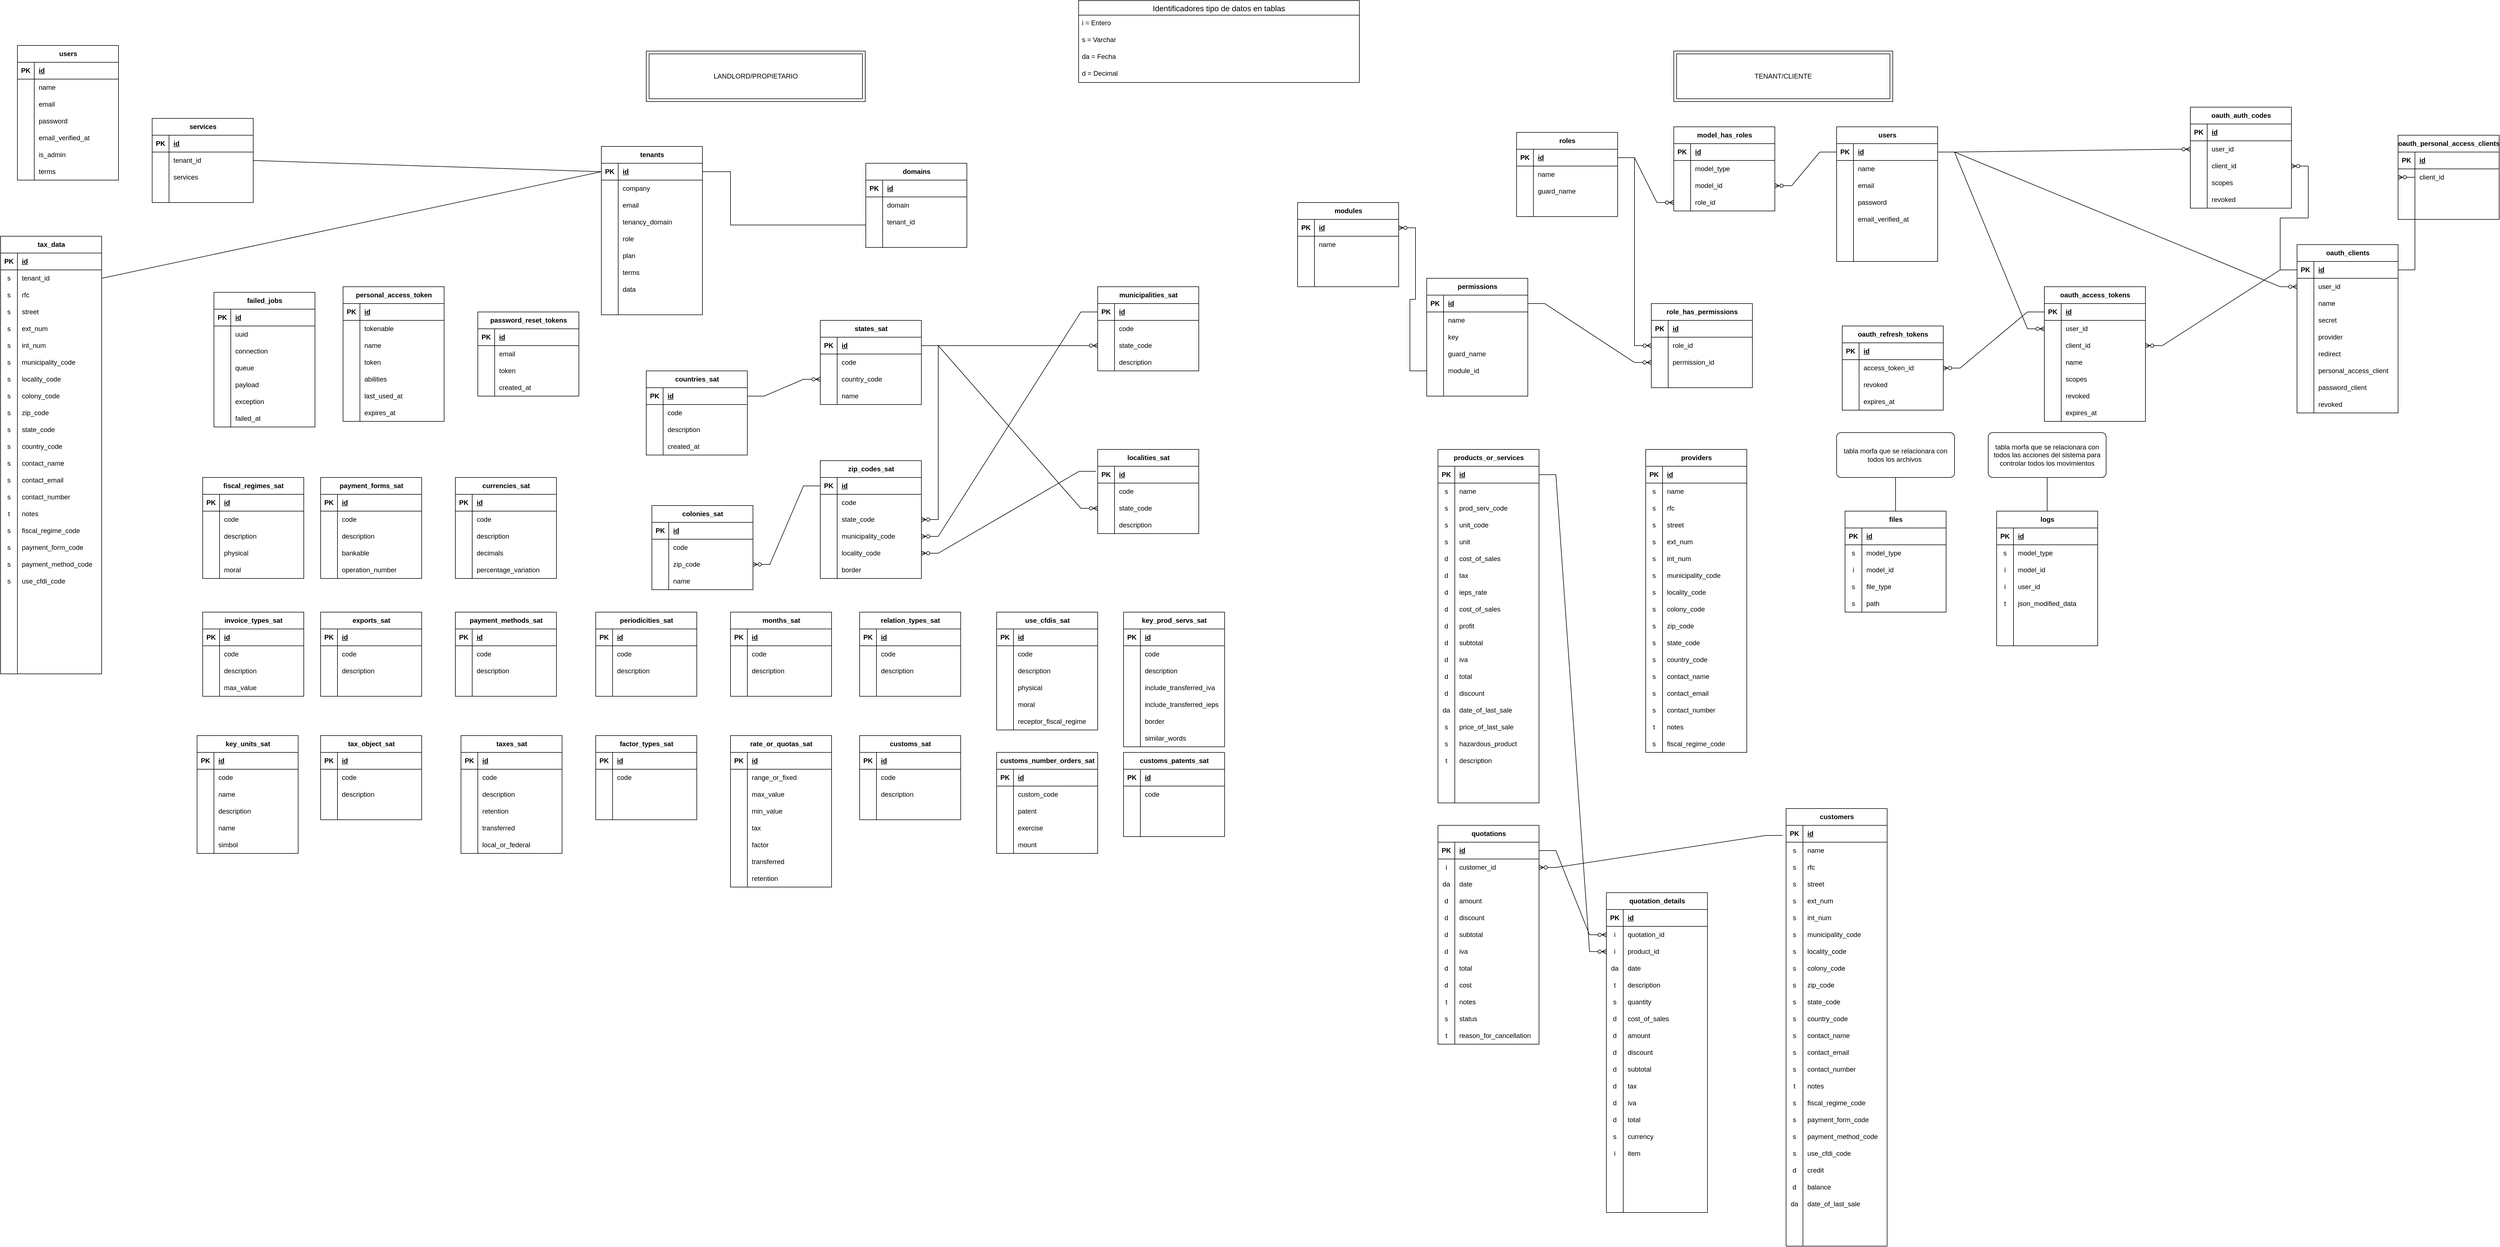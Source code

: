 <mxfile version="21.5.2" type="github">
  <diagram name="Página-1" id="jjjMM0usI6MRYZ8el13U">
    <mxGraphModel dx="3781" dy="2363" grid="1" gridSize="10" guides="1" tooltips="1" connect="1" arrows="1" fold="1" page="1" pageScale="1" pageWidth="827" pageHeight="1169" math="0" shadow="0">
      <root>
        <mxCell id="0" />
        <mxCell id="1" parent="0" />
        <mxCell id="40_mHMP9dHo_zMAMzv2j-5" value="users" style="shape=table;startSize=30;container=1;collapsible=1;childLayout=tableLayout;fixedRows=1;rowLines=0;fontStyle=1;align=center;resizeLast=1;html=1;" parent="1" vertex="1">
          <mxGeometry x="-270" y="-10" width="180" height="240" as="geometry" />
        </mxCell>
        <mxCell id="40_mHMP9dHo_zMAMzv2j-6" value="" style="shape=tableRow;horizontal=0;startSize=0;swimlaneHead=0;swimlaneBody=0;fillColor=none;collapsible=0;dropTarget=0;points=[[0,0.5],[1,0.5]];portConstraint=eastwest;top=0;left=0;right=0;bottom=1;" parent="40_mHMP9dHo_zMAMzv2j-5" vertex="1">
          <mxGeometry y="30" width="180" height="30" as="geometry" />
        </mxCell>
        <mxCell id="40_mHMP9dHo_zMAMzv2j-7" value="PK" style="shape=partialRectangle;connectable=0;fillColor=none;top=0;left=0;bottom=0;right=0;fontStyle=1;overflow=hidden;whiteSpace=wrap;html=1;" parent="40_mHMP9dHo_zMAMzv2j-6" vertex="1">
          <mxGeometry width="30" height="30" as="geometry">
            <mxRectangle width="30" height="30" as="alternateBounds" />
          </mxGeometry>
        </mxCell>
        <mxCell id="40_mHMP9dHo_zMAMzv2j-8" value="id" style="shape=partialRectangle;connectable=0;fillColor=none;top=0;left=0;bottom=0;right=0;align=left;spacingLeft=6;fontStyle=5;overflow=hidden;whiteSpace=wrap;html=1;" parent="40_mHMP9dHo_zMAMzv2j-6" vertex="1">
          <mxGeometry x="30" width="150" height="30" as="geometry">
            <mxRectangle width="150" height="30" as="alternateBounds" />
          </mxGeometry>
        </mxCell>
        <mxCell id="40_mHMP9dHo_zMAMzv2j-9" value="" style="shape=tableRow;horizontal=0;startSize=0;swimlaneHead=0;swimlaneBody=0;fillColor=none;collapsible=0;dropTarget=0;points=[[0,0.5],[1,0.5]];portConstraint=eastwest;top=0;left=0;right=0;bottom=0;" parent="40_mHMP9dHo_zMAMzv2j-5" vertex="1">
          <mxGeometry y="60" width="180" height="30" as="geometry" />
        </mxCell>
        <mxCell id="40_mHMP9dHo_zMAMzv2j-10" value="" style="shape=partialRectangle;connectable=0;fillColor=none;top=0;left=0;bottom=0;right=0;editable=1;overflow=hidden;whiteSpace=wrap;html=1;" parent="40_mHMP9dHo_zMAMzv2j-9" vertex="1">
          <mxGeometry width="30" height="30" as="geometry">
            <mxRectangle width="30" height="30" as="alternateBounds" />
          </mxGeometry>
        </mxCell>
        <mxCell id="40_mHMP9dHo_zMAMzv2j-11" value="name" style="shape=partialRectangle;connectable=0;fillColor=none;top=0;left=0;bottom=0;right=0;align=left;spacingLeft=6;overflow=hidden;whiteSpace=wrap;html=1;" parent="40_mHMP9dHo_zMAMzv2j-9" vertex="1">
          <mxGeometry x="30" width="150" height="30" as="geometry">
            <mxRectangle width="150" height="30" as="alternateBounds" />
          </mxGeometry>
        </mxCell>
        <mxCell id="40_mHMP9dHo_zMAMzv2j-12" value="" style="shape=tableRow;horizontal=0;startSize=0;swimlaneHead=0;swimlaneBody=0;fillColor=none;collapsible=0;dropTarget=0;points=[[0,0.5],[1,0.5]];portConstraint=eastwest;top=0;left=0;right=0;bottom=0;" parent="40_mHMP9dHo_zMAMzv2j-5" vertex="1">
          <mxGeometry y="90" width="180" height="30" as="geometry" />
        </mxCell>
        <mxCell id="40_mHMP9dHo_zMAMzv2j-13" value="" style="shape=partialRectangle;connectable=0;fillColor=none;top=0;left=0;bottom=0;right=0;editable=1;overflow=hidden;whiteSpace=wrap;html=1;" parent="40_mHMP9dHo_zMAMzv2j-12" vertex="1">
          <mxGeometry width="30" height="30" as="geometry">
            <mxRectangle width="30" height="30" as="alternateBounds" />
          </mxGeometry>
        </mxCell>
        <mxCell id="40_mHMP9dHo_zMAMzv2j-14" value="email" style="shape=partialRectangle;connectable=0;fillColor=none;top=0;left=0;bottom=0;right=0;align=left;spacingLeft=6;overflow=hidden;whiteSpace=wrap;html=1;" parent="40_mHMP9dHo_zMAMzv2j-12" vertex="1">
          <mxGeometry x="30" width="150" height="30" as="geometry">
            <mxRectangle width="150" height="30" as="alternateBounds" />
          </mxGeometry>
        </mxCell>
        <mxCell id="40_mHMP9dHo_zMAMzv2j-15" value="" style="shape=tableRow;horizontal=0;startSize=0;swimlaneHead=0;swimlaneBody=0;fillColor=none;collapsible=0;dropTarget=0;points=[[0,0.5],[1,0.5]];portConstraint=eastwest;top=0;left=0;right=0;bottom=0;" parent="40_mHMP9dHo_zMAMzv2j-5" vertex="1">
          <mxGeometry y="120" width="180" height="30" as="geometry" />
        </mxCell>
        <mxCell id="40_mHMP9dHo_zMAMzv2j-16" value="" style="shape=partialRectangle;connectable=0;fillColor=none;top=0;left=0;bottom=0;right=0;editable=1;overflow=hidden;whiteSpace=wrap;html=1;" parent="40_mHMP9dHo_zMAMzv2j-15" vertex="1">
          <mxGeometry width="30" height="30" as="geometry">
            <mxRectangle width="30" height="30" as="alternateBounds" />
          </mxGeometry>
        </mxCell>
        <mxCell id="40_mHMP9dHo_zMAMzv2j-17" value="password" style="shape=partialRectangle;connectable=0;fillColor=none;top=0;left=0;bottom=0;right=0;align=left;spacingLeft=6;overflow=hidden;whiteSpace=wrap;html=1;" parent="40_mHMP9dHo_zMAMzv2j-15" vertex="1">
          <mxGeometry x="30" width="150" height="30" as="geometry">
            <mxRectangle width="150" height="30" as="alternateBounds" />
          </mxGeometry>
        </mxCell>
        <mxCell id="40_mHMP9dHo_zMAMzv2j-109" value="" style="shape=tableRow;horizontal=0;startSize=0;swimlaneHead=0;swimlaneBody=0;fillColor=none;collapsible=0;dropTarget=0;points=[[0,0.5],[1,0.5]];portConstraint=eastwest;top=0;left=0;right=0;bottom=0;" parent="40_mHMP9dHo_zMAMzv2j-5" vertex="1">
          <mxGeometry y="150" width="180" height="30" as="geometry" />
        </mxCell>
        <mxCell id="40_mHMP9dHo_zMAMzv2j-110" value="" style="shape=partialRectangle;connectable=0;fillColor=none;top=0;left=0;bottom=0;right=0;editable=1;overflow=hidden;whiteSpace=wrap;html=1;" parent="40_mHMP9dHo_zMAMzv2j-109" vertex="1">
          <mxGeometry width="30" height="30" as="geometry">
            <mxRectangle width="30" height="30" as="alternateBounds" />
          </mxGeometry>
        </mxCell>
        <mxCell id="40_mHMP9dHo_zMAMzv2j-111" value="email_verified_at" style="shape=partialRectangle;connectable=0;fillColor=none;top=0;left=0;bottom=0;right=0;align=left;spacingLeft=6;overflow=hidden;whiteSpace=wrap;html=1;" parent="40_mHMP9dHo_zMAMzv2j-109" vertex="1">
          <mxGeometry x="30" width="150" height="30" as="geometry">
            <mxRectangle width="150" height="30" as="alternateBounds" />
          </mxGeometry>
        </mxCell>
        <mxCell id="40_mHMP9dHo_zMAMzv2j-128" value="" style="shape=tableRow;horizontal=0;startSize=0;swimlaneHead=0;swimlaneBody=0;fillColor=none;collapsible=0;dropTarget=0;points=[[0,0.5],[1,0.5]];portConstraint=eastwest;top=0;left=0;right=0;bottom=0;" parent="40_mHMP9dHo_zMAMzv2j-5" vertex="1">
          <mxGeometry y="180" width="180" height="30" as="geometry" />
        </mxCell>
        <mxCell id="40_mHMP9dHo_zMAMzv2j-129" value="" style="shape=partialRectangle;connectable=0;fillColor=none;top=0;left=0;bottom=0;right=0;editable=1;overflow=hidden;whiteSpace=wrap;html=1;" parent="40_mHMP9dHo_zMAMzv2j-128" vertex="1">
          <mxGeometry width="30" height="30" as="geometry">
            <mxRectangle width="30" height="30" as="alternateBounds" />
          </mxGeometry>
        </mxCell>
        <mxCell id="40_mHMP9dHo_zMAMzv2j-130" value="is_admin" style="shape=partialRectangle;connectable=0;fillColor=none;top=0;left=0;bottom=0;right=0;align=left;spacingLeft=6;overflow=hidden;whiteSpace=wrap;html=1;" parent="40_mHMP9dHo_zMAMzv2j-128" vertex="1">
          <mxGeometry x="30" width="150" height="30" as="geometry">
            <mxRectangle width="150" height="30" as="alternateBounds" />
          </mxGeometry>
        </mxCell>
        <mxCell id="40_mHMP9dHo_zMAMzv2j-131" value="" style="shape=tableRow;horizontal=0;startSize=0;swimlaneHead=0;swimlaneBody=0;fillColor=none;collapsible=0;dropTarget=0;points=[[0,0.5],[1,0.5]];portConstraint=eastwest;top=0;left=0;right=0;bottom=0;" parent="40_mHMP9dHo_zMAMzv2j-5" vertex="1">
          <mxGeometry y="210" width="180" height="30" as="geometry" />
        </mxCell>
        <mxCell id="40_mHMP9dHo_zMAMzv2j-132" value="" style="shape=partialRectangle;connectable=0;fillColor=none;top=0;left=0;bottom=0;right=0;editable=1;overflow=hidden;whiteSpace=wrap;html=1;" parent="40_mHMP9dHo_zMAMzv2j-131" vertex="1">
          <mxGeometry width="30" height="30" as="geometry">
            <mxRectangle width="30" height="30" as="alternateBounds" />
          </mxGeometry>
        </mxCell>
        <mxCell id="40_mHMP9dHo_zMAMzv2j-133" value="terms" style="shape=partialRectangle;connectable=0;fillColor=none;top=0;left=0;bottom=0;right=0;align=left;spacingLeft=6;overflow=hidden;whiteSpace=wrap;html=1;" parent="40_mHMP9dHo_zMAMzv2j-131" vertex="1">
          <mxGeometry x="30" width="150" height="30" as="geometry">
            <mxRectangle width="150" height="30" as="alternateBounds" />
          </mxGeometry>
        </mxCell>
        <mxCell id="40_mHMP9dHo_zMAMzv2j-18" value="password_reset_tokens" style="shape=table;startSize=30;container=1;collapsible=1;childLayout=tableLayout;fixedRows=1;rowLines=0;fontStyle=1;align=center;resizeLast=1;html=1;" parent="1" vertex="1">
          <mxGeometry x="550" y="465" width="180" height="150" as="geometry" />
        </mxCell>
        <mxCell id="40_mHMP9dHo_zMAMzv2j-19" value="" style="shape=tableRow;horizontal=0;startSize=0;swimlaneHead=0;swimlaneBody=0;fillColor=none;collapsible=0;dropTarget=0;points=[[0,0.5],[1,0.5]];portConstraint=eastwest;top=0;left=0;right=0;bottom=1;" parent="40_mHMP9dHo_zMAMzv2j-18" vertex="1">
          <mxGeometry y="30" width="180" height="30" as="geometry" />
        </mxCell>
        <mxCell id="40_mHMP9dHo_zMAMzv2j-20" value="PK" style="shape=partialRectangle;connectable=0;fillColor=none;top=0;left=0;bottom=0;right=0;fontStyle=1;overflow=hidden;whiteSpace=wrap;html=1;" parent="40_mHMP9dHo_zMAMzv2j-19" vertex="1">
          <mxGeometry width="30" height="30" as="geometry">
            <mxRectangle width="30" height="30" as="alternateBounds" />
          </mxGeometry>
        </mxCell>
        <mxCell id="40_mHMP9dHo_zMAMzv2j-21" value="id" style="shape=partialRectangle;connectable=0;fillColor=none;top=0;left=0;bottom=0;right=0;align=left;spacingLeft=6;fontStyle=5;overflow=hidden;whiteSpace=wrap;html=1;" parent="40_mHMP9dHo_zMAMzv2j-19" vertex="1">
          <mxGeometry x="30" width="150" height="30" as="geometry">
            <mxRectangle width="150" height="30" as="alternateBounds" />
          </mxGeometry>
        </mxCell>
        <mxCell id="40_mHMP9dHo_zMAMzv2j-22" value="" style="shape=tableRow;horizontal=0;startSize=0;swimlaneHead=0;swimlaneBody=0;fillColor=none;collapsible=0;dropTarget=0;points=[[0,0.5],[1,0.5]];portConstraint=eastwest;top=0;left=0;right=0;bottom=0;" parent="40_mHMP9dHo_zMAMzv2j-18" vertex="1">
          <mxGeometry y="60" width="180" height="30" as="geometry" />
        </mxCell>
        <mxCell id="40_mHMP9dHo_zMAMzv2j-23" value="" style="shape=partialRectangle;connectable=0;fillColor=none;top=0;left=0;bottom=0;right=0;editable=1;overflow=hidden;whiteSpace=wrap;html=1;" parent="40_mHMP9dHo_zMAMzv2j-22" vertex="1">
          <mxGeometry width="30" height="30" as="geometry">
            <mxRectangle width="30" height="30" as="alternateBounds" />
          </mxGeometry>
        </mxCell>
        <mxCell id="40_mHMP9dHo_zMAMzv2j-24" value="email" style="shape=partialRectangle;connectable=0;fillColor=none;top=0;left=0;bottom=0;right=0;align=left;spacingLeft=6;overflow=hidden;whiteSpace=wrap;html=1;" parent="40_mHMP9dHo_zMAMzv2j-22" vertex="1">
          <mxGeometry x="30" width="150" height="30" as="geometry">
            <mxRectangle width="150" height="30" as="alternateBounds" />
          </mxGeometry>
        </mxCell>
        <mxCell id="40_mHMP9dHo_zMAMzv2j-25" value="" style="shape=tableRow;horizontal=0;startSize=0;swimlaneHead=0;swimlaneBody=0;fillColor=none;collapsible=0;dropTarget=0;points=[[0,0.5],[1,0.5]];portConstraint=eastwest;top=0;left=0;right=0;bottom=0;" parent="40_mHMP9dHo_zMAMzv2j-18" vertex="1">
          <mxGeometry y="90" width="180" height="30" as="geometry" />
        </mxCell>
        <mxCell id="40_mHMP9dHo_zMAMzv2j-26" value="" style="shape=partialRectangle;connectable=0;fillColor=none;top=0;left=0;bottom=0;right=0;editable=1;overflow=hidden;whiteSpace=wrap;html=1;" parent="40_mHMP9dHo_zMAMzv2j-25" vertex="1">
          <mxGeometry width="30" height="30" as="geometry">
            <mxRectangle width="30" height="30" as="alternateBounds" />
          </mxGeometry>
        </mxCell>
        <mxCell id="40_mHMP9dHo_zMAMzv2j-27" value="token" style="shape=partialRectangle;connectable=0;fillColor=none;top=0;left=0;bottom=0;right=0;align=left;spacingLeft=6;overflow=hidden;whiteSpace=wrap;html=1;" parent="40_mHMP9dHo_zMAMzv2j-25" vertex="1">
          <mxGeometry x="30" width="150" height="30" as="geometry">
            <mxRectangle width="150" height="30" as="alternateBounds" />
          </mxGeometry>
        </mxCell>
        <mxCell id="40_mHMP9dHo_zMAMzv2j-28" value="" style="shape=tableRow;horizontal=0;startSize=0;swimlaneHead=0;swimlaneBody=0;fillColor=none;collapsible=0;dropTarget=0;points=[[0,0.5],[1,0.5]];portConstraint=eastwest;top=0;left=0;right=0;bottom=0;" parent="40_mHMP9dHo_zMAMzv2j-18" vertex="1">
          <mxGeometry y="120" width="180" height="30" as="geometry" />
        </mxCell>
        <mxCell id="40_mHMP9dHo_zMAMzv2j-29" value="" style="shape=partialRectangle;connectable=0;fillColor=none;top=0;left=0;bottom=0;right=0;editable=1;overflow=hidden;whiteSpace=wrap;html=1;" parent="40_mHMP9dHo_zMAMzv2j-28" vertex="1">
          <mxGeometry width="30" height="30" as="geometry">
            <mxRectangle width="30" height="30" as="alternateBounds" />
          </mxGeometry>
        </mxCell>
        <mxCell id="40_mHMP9dHo_zMAMzv2j-30" value="created_at" style="shape=partialRectangle;connectable=0;fillColor=none;top=0;left=0;bottom=0;right=0;align=left;spacingLeft=6;overflow=hidden;whiteSpace=wrap;html=1;" parent="40_mHMP9dHo_zMAMzv2j-28" vertex="1">
          <mxGeometry x="30" width="150" height="30" as="geometry">
            <mxRectangle width="150" height="30" as="alternateBounds" />
          </mxGeometry>
        </mxCell>
        <mxCell id="40_mHMP9dHo_zMAMzv2j-31" value="failed_jobs" style="shape=table;startSize=30;container=1;collapsible=1;childLayout=tableLayout;fixedRows=1;rowLines=0;fontStyle=1;align=center;resizeLast=1;html=1;" parent="1" vertex="1">
          <mxGeometry x="80" y="430" width="180" height="240" as="geometry" />
        </mxCell>
        <mxCell id="40_mHMP9dHo_zMAMzv2j-32" value="" style="shape=tableRow;horizontal=0;startSize=0;swimlaneHead=0;swimlaneBody=0;fillColor=none;collapsible=0;dropTarget=0;points=[[0,0.5],[1,0.5]];portConstraint=eastwest;top=0;left=0;right=0;bottom=1;" parent="40_mHMP9dHo_zMAMzv2j-31" vertex="1">
          <mxGeometry y="30" width="180" height="30" as="geometry" />
        </mxCell>
        <mxCell id="40_mHMP9dHo_zMAMzv2j-33" value="PK" style="shape=partialRectangle;connectable=0;fillColor=none;top=0;left=0;bottom=0;right=0;fontStyle=1;overflow=hidden;whiteSpace=wrap;html=1;" parent="40_mHMP9dHo_zMAMzv2j-32" vertex="1">
          <mxGeometry width="30" height="30" as="geometry">
            <mxRectangle width="30" height="30" as="alternateBounds" />
          </mxGeometry>
        </mxCell>
        <mxCell id="40_mHMP9dHo_zMAMzv2j-34" value="id" style="shape=partialRectangle;connectable=0;fillColor=none;top=0;left=0;bottom=0;right=0;align=left;spacingLeft=6;fontStyle=5;overflow=hidden;whiteSpace=wrap;html=1;" parent="40_mHMP9dHo_zMAMzv2j-32" vertex="1">
          <mxGeometry x="30" width="150" height="30" as="geometry">
            <mxRectangle width="150" height="30" as="alternateBounds" />
          </mxGeometry>
        </mxCell>
        <mxCell id="40_mHMP9dHo_zMAMzv2j-35" value="" style="shape=tableRow;horizontal=0;startSize=0;swimlaneHead=0;swimlaneBody=0;fillColor=none;collapsible=0;dropTarget=0;points=[[0,0.5],[1,0.5]];portConstraint=eastwest;top=0;left=0;right=0;bottom=0;" parent="40_mHMP9dHo_zMAMzv2j-31" vertex="1">
          <mxGeometry y="60" width="180" height="30" as="geometry" />
        </mxCell>
        <mxCell id="40_mHMP9dHo_zMAMzv2j-36" value="" style="shape=partialRectangle;connectable=0;fillColor=none;top=0;left=0;bottom=0;right=0;editable=1;overflow=hidden;whiteSpace=wrap;html=1;" parent="40_mHMP9dHo_zMAMzv2j-35" vertex="1">
          <mxGeometry width="30" height="30" as="geometry">
            <mxRectangle width="30" height="30" as="alternateBounds" />
          </mxGeometry>
        </mxCell>
        <mxCell id="40_mHMP9dHo_zMAMzv2j-37" value="uuid" style="shape=partialRectangle;connectable=0;fillColor=none;top=0;left=0;bottom=0;right=0;align=left;spacingLeft=6;overflow=hidden;whiteSpace=wrap;html=1;" parent="40_mHMP9dHo_zMAMzv2j-35" vertex="1">
          <mxGeometry x="30" width="150" height="30" as="geometry">
            <mxRectangle width="150" height="30" as="alternateBounds" />
          </mxGeometry>
        </mxCell>
        <mxCell id="40_mHMP9dHo_zMAMzv2j-38" value="" style="shape=tableRow;horizontal=0;startSize=0;swimlaneHead=0;swimlaneBody=0;fillColor=none;collapsible=0;dropTarget=0;points=[[0,0.5],[1,0.5]];portConstraint=eastwest;top=0;left=0;right=0;bottom=0;" parent="40_mHMP9dHo_zMAMzv2j-31" vertex="1">
          <mxGeometry y="90" width="180" height="30" as="geometry" />
        </mxCell>
        <mxCell id="40_mHMP9dHo_zMAMzv2j-39" value="" style="shape=partialRectangle;connectable=0;fillColor=none;top=0;left=0;bottom=0;right=0;editable=1;overflow=hidden;whiteSpace=wrap;html=1;" parent="40_mHMP9dHo_zMAMzv2j-38" vertex="1">
          <mxGeometry width="30" height="30" as="geometry">
            <mxRectangle width="30" height="30" as="alternateBounds" />
          </mxGeometry>
        </mxCell>
        <mxCell id="40_mHMP9dHo_zMAMzv2j-40" value="connection" style="shape=partialRectangle;connectable=0;fillColor=none;top=0;left=0;bottom=0;right=0;align=left;spacingLeft=6;overflow=hidden;whiteSpace=wrap;html=1;" parent="40_mHMP9dHo_zMAMzv2j-38" vertex="1">
          <mxGeometry x="30" width="150" height="30" as="geometry">
            <mxRectangle width="150" height="30" as="alternateBounds" />
          </mxGeometry>
        </mxCell>
        <mxCell id="40_mHMP9dHo_zMAMzv2j-41" value="" style="shape=tableRow;horizontal=0;startSize=0;swimlaneHead=0;swimlaneBody=0;fillColor=none;collapsible=0;dropTarget=0;points=[[0,0.5],[1,0.5]];portConstraint=eastwest;top=0;left=0;right=0;bottom=0;" parent="40_mHMP9dHo_zMAMzv2j-31" vertex="1">
          <mxGeometry y="120" width="180" height="30" as="geometry" />
        </mxCell>
        <mxCell id="40_mHMP9dHo_zMAMzv2j-42" value="" style="shape=partialRectangle;connectable=0;fillColor=none;top=0;left=0;bottom=0;right=0;editable=1;overflow=hidden;whiteSpace=wrap;html=1;" parent="40_mHMP9dHo_zMAMzv2j-41" vertex="1">
          <mxGeometry width="30" height="30" as="geometry">
            <mxRectangle width="30" height="30" as="alternateBounds" />
          </mxGeometry>
        </mxCell>
        <mxCell id="40_mHMP9dHo_zMAMzv2j-43" value="queue" style="shape=partialRectangle;connectable=0;fillColor=none;top=0;left=0;bottom=0;right=0;align=left;spacingLeft=6;overflow=hidden;whiteSpace=wrap;html=1;" parent="40_mHMP9dHo_zMAMzv2j-41" vertex="1">
          <mxGeometry x="30" width="150" height="30" as="geometry">
            <mxRectangle width="150" height="30" as="alternateBounds" />
          </mxGeometry>
        </mxCell>
        <mxCell id="40_mHMP9dHo_zMAMzv2j-170" value="" style="shape=tableRow;horizontal=0;startSize=0;swimlaneHead=0;swimlaneBody=0;fillColor=none;collapsible=0;dropTarget=0;points=[[0,0.5],[1,0.5]];portConstraint=eastwest;top=0;left=0;right=0;bottom=0;" parent="40_mHMP9dHo_zMAMzv2j-31" vertex="1">
          <mxGeometry y="150" width="180" height="30" as="geometry" />
        </mxCell>
        <mxCell id="40_mHMP9dHo_zMAMzv2j-171" value="" style="shape=partialRectangle;connectable=0;fillColor=none;top=0;left=0;bottom=0;right=0;editable=1;overflow=hidden;whiteSpace=wrap;html=1;" parent="40_mHMP9dHo_zMAMzv2j-170" vertex="1">
          <mxGeometry width="30" height="30" as="geometry">
            <mxRectangle width="30" height="30" as="alternateBounds" />
          </mxGeometry>
        </mxCell>
        <mxCell id="40_mHMP9dHo_zMAMzv2j-172" value="payload" style="shape=partialRectangle;connectable=0;fillColor=none;top=0;left=0;bottom=0;right=0;align=left;spacingLeft=6;overflow=hidden;whiteSpace=wrap;html=1;" parent="40_mHMP9dHo_zMAMzv2j-170" vertex="1">
          <mxGeometry x="30" width="150" height="30" as="geometry">
            <mxRectangle width="150" height="30" as="alternateBounds" />
          </mxGeometry>
        </mxCell>
        <mxCell id="40_mHMP9dHo_zMAMzv2j-173" value="" style="shape=tableRow;horizontal=0;startSize=0;swimlaneHead=0;swimlaneBody=0;fillColor=none;collapsible=0;dropTarget=0;points=[[0,0.5],[1,0.5]];portConstraint=eastwest;top=0;left=0;right=0;bottom=0;" parent="40_mHMP9dHo_zMAMzv2j-31" vertex="1">
          <mxGeometry y="180" width="180" height="30" as="geometry" />
        </mxCell>
        <mxCell id="40_mHMP9dHo_zMAMzv2j-174" value="" style="shape=partialRectangle;connectable=0;fillColor=none;top=0;left=0;bottom=0;right=0;editable=1;overflow=hidden;whiteSpace=wrap;html=1;" parent="40_mHMP9dHo_zMAMzv2j-173" vertex="1">
          <mxGeometry width="30" height="30" as="geometry">
            <mxRectangle width="30" height="30" as="alternateBounds" />
          </mxGeometry>
        </mxCell>
        <mxCell id="40_mHMP9dHo_zMAMzv2j-175" value="exception" style="shape=partialRectangle;connectable=0;fillColor=none;top=0;left=0;bottom=0;right=0;align=left;spacingLeft=6;overflow=hidden;whiteSpace=wrap;html=1;" parent="40_mHMP9dHo_zMAMzv2j-173" vertex="1">
          <mxGeometry x="30" width="150" height="30" as="geometry">
            <mxRectangle width="150" height="30" as="alternateBounds" />
          </mxGeometry>
        </mxCell>
        <mxCell id="40_mHMP9dHo_zMAMzv2j-176" value="" style="shape=tableRow;horizontal=0;startSize=0;swimlaneHead=0;swimlaneBody=0;fillColor=none;collapsible=0;dropTarget=0;points=[[0,0.5],[1,0.5]];portConstraint=eastwest;top=0;left=0;right=0;bottom=0;" parent="40_mHMP9dHo_zMAMzv2j-31" vertex="1">
          <mxGeometry y="210" width="180" height="30" as="geometry" />
        </mxCell>
        <mxCell id="40_mHMP9dHo_zMAMzv2j-177" value="" style="shape=partialRectangle;connectable=0;fillColor=none;top=0;left=0;bottom=0;right=0;editable=1;overflow=hidden;whiteSpace=wrap;html=1;" parent="40_mHMP9dHo_zMAMzv2j-176" vertex="1">
          <mxGeometry width="30" height="30" as="geometry">
            <mxRectangle width="30" height="30" as="alternateBounds" />
          </mxGeometry>
        </mxCell>
        <mxCell id="40_mHMP9dHo_zMAMzv2j-178" value="failed_at" style="shape=partialRectangle;connectable=0;fillColor=none;top=0;left=0;bottom=0;right=0;align=left;spacingLeft=6;overflow=hidden;whiteSpace=wrap;html=1;" parent="40_mHMP9dHo_zMAMzv2j-176" vertex="1">
          <mxGeometry x="30" width="150" height="30" as="geometry">
            <mxRectangle width="150" height="30" as="alternateBounds" />
          </mxGeometry>
        </mxCell>
        <mxCell id="40_mHMP9dHo_zMAMzv2j-44" value="personal_access_token" style="shape=table;startSize=30;container=1;collapsible=1;childLayout=tableLayout;fixedRows=1;rowLines=0;fontStyle=1;align=center;resizeLast=1;html=1;" parent="1" vertex="1">
          <mxGeometry x="310" y="420" width="180" height="240" as="geometry" />
        </mxCell>
        <mxCell id="40_mHMP9dHo_zMAMzv2j-45" value="" style="shape=tableRow;horizontal=0;startSize=0;swimlaneHead=0;swimlaneBody=0;fillColor=none;collapsible=0;dropTarget=0;points=[[0,0.5],[1,0.5]];portConstraint=eastwest;top=0;left=0;right=0;bottom=1;" parent="40_mHMP9dHo_zMAMzv2j-44" vertex="1">
          <mxGeometry y="30" width="180" height="30" as="geometry" />
        </mxCell>
        <mxCell id="40_mHMP9dHo_zMAMzv2j-46" value="PK" style="shape=partialRectangle;connectable=0;fillColor=none;top=0;left=0;bottom=0;right=0;fontStyle=1;overflow=hidden;whiteSpace=wrap;html=1;" parent="40_mHMP9dHo_zMAMzv2j-45" vertex="1">
          <mxGeometry width="30" height="30" as="geometry">
            <mxRectangle width="30" height="30" as="alternateBounds" />
          </mxGeometry>
        </mxCell>
        <mxCell id="40_mHMP9dHo_zMAMzv2j-47" value="id" style="shape=partialRectangle;connectable=0;fillColor=none;top=0;left=0;bottom=0;right=0;align=left;spacingLeft=6;fontStyle=5;overflow=hidden;whiteSpace=wrap;html=1;" parent="40_mHMP9dHo_zMAMzv2j-45" vertex="1">
          <mxGeometry x="30" width="150" height="30" as="geometry">
            <mxRectangle width="150" height="30" as="alternateBounds" />
          </mxGeometry>
        </mxCell>
        <mxCell id="40_mHMP9dHo_zMAMzv2j-48" value="" style="shape=tableRow;horizontal=0;startSize=0;swimlaneHead=0;swimlaneBody=0;fillColor=none;collapsible=0;dropTarget=0;points=[[0,0.5],[1,0.5]];portConstraint=eastwest;top=0;left=0;right=0;bottom=0;" parent="40_mHMP9dHo_zMAMzv2j-44" vertex="1">
          <mxGeometry y="60" width="180" height="30" as="geometry" />
        </mxCell>
        <mxCell id="40_mHMP9dHo_zMAMzv2j-49" value="" style="shape=partialRectangle;connectable=0;fillColor=none;top=0;left=0;bottom=0;right=0;editable=1;overflow=hidden;whiteSpace=wrap;html=1;" parent="40_mHMP9dHo_zMAMzv2j-48" vertex="1">
          <mxGeometry width="30" height="30" as="geometry">
            <mxRectangle width="30" height="30" as="alternateBounds" />
          </mxGeometry>
        </mxCell>
        <mxCell id="40_mHMP9dHo_zMAMzv2j-50" value="tokenable" style="shape=partialRectangle;connectable=0;fillColor=none;top=0;left=0;bottom=0;right=0;align=left;spacingLeft=6;overflow=hidden;whiteSpace=wrap;html=1;" parent="40_mHMP9dHo_zMAMzv2j-48" vertex="1">
          <mxGeometry x="30" width="150" height="30" as="geometry">
            <mxRectangle width="150" height="30" as="alternateBounds" />
          </mxGeometry>
        </mxCell>
        <mxCell id="40_mHMP9dHo_zMAMzv2j-51" value="" style="shape=tableRow;horizontal=0;startSize=0;swimlaneHead=0;swimlaneBody=0;fillColor=none;collapsible=0;dropTarget=0;points=[[0,0.5],[1,0.5]];portConstraint=eastwest;top=0;left=0;right=0;bottom=0;" parent="40_mHMP9dHo_zMAMzv2j-44" vertex="1">
          <mxGeometry y="90" width="180" height="30" as="geometry" />
        </mxCell>
        <mxCell id="40_mHMP9dHo_zMAMzv2j-52" value="" style="shape=partialRectangle;connectable=0;fillColor=none;top=0;left=0;bottom=0;right=0;editable=1;overflow=hidden;whiteSpace=wrap;html=1;" parent="40_mHMP9dHo_zMAMzv2j-51" vertex="1">
          <mxGeometry width="30" height="30" as="geometry">
            <mxRectangle width="30" height="30" as="alternateBounds" />
          </mxGeometry>
        </mxCell>
        <mxCell id="40_mHMP9dHo_zMAMzv2j-53" value="name" style="shape=partialRectangle;connectable=0;fillColor=none;top=0;left=0;bottom=0;right=0;align=left;spacingLeft=6;overflow=hidden;whiteSpace=wrap;html=1;" parent="40_mHMP9dHo_zMAMzv2j-51" vertex="1">
          <mxGeometry x="30" width="150" height="30" as="geometry">
            <mxRectangle width="150" height="30" as="alternateBounds" />
          </mxGeometry>
        </mxCell>
        <mxCell id="40_mHMP9dHo_zMAMzv2j-54" value="" style="shape=tableRow;horizontal=0;startSize=0;swimlaneHead=0;swimlaneBody=0;fillColor=none;collapsible=0;dropTarget=0;points=[[0,0.5],[1,0.5]];portConstraint=eastwest;top=0;left=0;right=0;bottom=0;" parent="40_mHMP9dHo_zMAMzv2j-44" vertex="1">
          <mxGeometry y="120" width="180" height="30" as="geometry" />
        </mxCell>
        <mxCell id="40_mHMP9dHo_zMAMzv2j-55" value="" style="shape=partialRectangle;connectable=0;fillColor=none;top=0;left=0;bottom=0;right=0;editable=1;overflow=hidden;whiteSpace=wrap;html=1;" parent="40_mHMP9dHo_zMAMzv2j-54" vertex="1">
          <mxGeometry width="30" height="30" as="geometry">
            <mxRectangle width="30" height="30" as="alternateBounds" />
          </mxGeometry>
        </mxCell>
        <mxCell id="40_mHMP9dHo_zMAMzv2j-56" value="token" style="shape=partialRectangle;connectable=0;fillColor=none;top=0;left=0;bottom=0;right=0;align=left;spacingLeft=6;overflow=hidden;whiteSpace=wrap;html=1;" parent="40_mHMP9dHo_zMAMzv2j-54" vertex="1">
          <mxGeometry x="30" width="150" height="30" as="geometry">
            <mxRectangle width="150" height="30" as="alternateBounds" />
          </mxGeometry>
        </mxCell>
        <mxCell id="40_mHMP9dHo_zMAMzv2j-161" value="" style="shape=tableRow;horizontal=0;startSize=0;swimlaneHead=0;swimlaneBody=0;fillColor=none;collapsible=0;dropTarget=0;points=[[0,0.5],[1,0.5]];portConstraint=eastwest;top=0;left=0;right=0;bottom=0;" parent="40_mHMP9dHo_zMAMzv2j-44" vertex="1">
          <mxGeometry y="150" width="180" height="30" as="geometry" />
        </mxCell>
        <mxCell id="40_mHMP9dHo_zMAMzv2j-162" value="" style="shape=partialRectangle;connectable=0;fillColor=none;top=0;left=0;bottom=0;right=0;editable=1;overflow=hidden;whiteSpace=wrap;html=1;" parent="40_mHMP9dHo_zMAMzv2j-161" vertex="1">
          <mxGeometry width="30" height="30" as="geometry">
            <mxRectangle width="30" height="30" as="alternateBounds" />
          </mxGeometry>
        </mxCell>
        <mxCell id="40_mHMP9dHo_zMAMzv2j-163" value="abilities" style="shape=partialRectangle;connectable=0;fillColor=none;top=0;left=0;bottom=0;right=0;align=left;spacingLeft=6;overflow=hidden;whiteSpace=wrap;html=1;" parent="40_mHMP9dHo_zMAMzv2j-161" vertex="1">
          <mxGeometry x="30" width="150" height="30" as="geometry">
            <mxRectangle width="150" height="30" as="alternateBounds" />
          </mxGeometry>
        </mxCell>
        <mxCell id="40_mHMP9dHo_zMAMzv2j-164" value="" style="shape=tableRow;horizontal=0;startSize=0;swimlaneHead=0;swimlaneBody=0;fillColor=none;collapsible=0;dropTarget=0;points=[[0,0.5],[1,0.5]];portConstraint=eastwest;top=0;left=0;right=0;bottom=0;" parent="40_mHMP9dHo_zMAMzv2j-44" vertex="1">
          <mxGeometry y="180" width="180" height="30" as="geometry" />
        </mxCell>
        <mxCell id="40_mHMP9dHo_zMAMzv2j-165" value="" style="shape=partialRectangle;connectable=0;fillColor=none;top=0;left=0;bottom=0;right=0;editable=1;overflow=hidden;whiteSpace=wrap;html=1;" parent="40_mHMP9dHo_zMAMzv2j-164" vertex="1">
          <mxGeometry width="30" height="30" as="geometry">
            <mxRectangle width="30" height="30" as="alternateBounds" />
          </mxGeometry>
        </mxCell>
        <mxCell id="40_mHMP9dHo_zMAMzv2j-166" value="last_used_at" style="shape=partialRectangle;connectable=0;fillColor=none;top=0;left=0;bottom=0;right=0;align=left;spacingLeft=6;overflow=hidden;whiteSpace=wrap;html=1;" parent="40_mHMP9dHo_zMAMzv2j-164" vertex="1">
          <mxGeometry x="30" width="150" height="30" as="geometry">
            <mxRectangle width="150" height="30" as="alternateBounds" />
          </mxGeometry>
        </mxCell>
        <mxCell id="40_mHMP9dHo_zMAMzv2j-167" value="" style="shape=tableRow;horizontal=0;startSize=0;swimlaneHead=0;swimlaneBody=0;fillColor=none;collapsible=0;dropTarget=0;points=[[0,0.5],[1,0.5]];portConstraint=eastwest;top=0;left=0;right=0;bottom=0;" parent="40_mHMP9dHo_zMAMzv2j-44" vertex="1">
          <mxGeometry y="210" width="180" height="30" as="geometry" />
        </mxCell>
        <mxCell id="40_mHMP9dHo_zMAMzv2j-168" value="" style="shape=partialRectangle;connectable=0;fillColor=none;top=0;left=0;bottom=0;right=0;editable=1;overflow=hidden;whiteSpace=wrap;html=1;" parent="40_mHMP9dHo_zMAMzv2j-167" vertex="1">
          <mxGeometry width="30" height="30" as="geometry">
            <mxRectangle width="30" height="30" as="alternateBounds" />
          </mxGeometry>
        </mxCell>
        <mxCell id="40_mHMP9dHo_zMAMzv2j-169" value="expires_at" style="shape=partialRectangle;connectable=0;fillColor=none;top=0;left=0;bottom=0;right=0;align=left;spacingLeft=6;overflow=hidden;whiteSpace=wrap;html=1;" parent="40_mHMP9dHo_zMAMzv2j-167" vertex="1">
          <mxGeometry x="30" width="150" height="30" as="geometry">
            <mxRectangle width="150" height="30" as="alternateBounds" />
          </mxGeometry>
        </mxCell>
        <mxCell id="40_mHMP9dHo_zMAMzv2j-57" value="domains" style="shape=table;startSize=30;container=1;collapsible=1;childLayout=tableLayout;fixedRows=1;rowLines=0;fontStyle=1;align=center;resizeLast=1;html=1;" parent="1" vertex="1">
          <mxGeometry x="1241" y="200" width="180" height="150" as="geometry" />
        </mxCell>
        <mxCell id="40_mHMP9dHo_zMAMzv2j-58" value="" style="shape=tableRow;horizontal=0;startSize=0;swimlaneHead=0;swimlaneBody=0;fillColor=none;collapsible=0;dropTarget=0;points=[[0,0.5],[1,0.5]];portConstraint=eastwest;top=0;left=0;right=0;bottom=1;" parent="40_mHMP9dHo_zMAMzv2j-57" vertex="1">
          <mxGeometry y="30" width="180" height="30" as="geometry" />
        </mxCell>
        <mxCell id="40_mHMP9dHo_zMAMzv2j-59" value="PK" style="shape=partialRectangle;connectable=0;fillColor=none;top=0;left=0;bottom=0;right=0;fontStyle=1;overflow=hidden;whiteSpace=wrap;html=1;" parent="40_mHMP9dHo_zMAMzv2j-58" vertex="1">
          <mxGeometry width="30" height="30" as="geometry">
            <mxRectangle width="30" height="30" as="alternateBounds" />
          </mxGeometry>
        </mxCell>
        <mxCell id="40_mHMP9dHo_zMAMzv2j-60" value="id" style="shape=partialRectangle;connectable=0;fillColor=none;top=0;left=0;bottom=0;right=0;align=left;spacingLeft=6;fontStyle=5;overflow=hidden;whiteSpace=wrap;html=1;" parent="40_mHMP9dHo_zMAMzv2j-58" vertex="1">
          <mxGeometry x="30" width="150" height="30" as="geometry">
            <mxRectangle width="150" height="30" as="alternateBounds" />
          </mxGeometry>
        </mxCell>
        <mxCell id="40_mHMP9dHo_zMAMzv2j-61" value="" style="shape=tableRow;horizontal=0;startSize=0;swimlaneHead=0;swimlaneBody=0;fillColor=none;collapsible=0;dropTarget=0;points=[[0,0.5],[1,0.5]];portConstraint=eastwest;top=0;left=0;right=0;bottom=0;" parent="40_mHMP9dHo_zMAMzv2j-57" vertex="1">
          <mxGeometry y="60" width="180" height="30" as="geometry" />
        </mxCell>
        <mxCell id="40_mHMP9dHo_zMAMzv2j-62" value="" style="shape=partialRectangle;connectable=0;fillColor=none;top=0;left=0;bottom=0;right=0;editable=1;overflow=hidden;whiteSpace=wrap;html=1;" parent="40_mHMP9dHo_zMAMzv2j-61" vertex="1">
          <mxGeometry width="30" height="30" as="geometry">
            <mxRectangle width="30" height="30" as="alternateBounds" />
          </mxGeometry>
        </mxCell>
        <mxCell id="40_mHMP9dHo_zMAMzv2j-63" value="domain" style="shape=partialRectangle;connectable=0;fillColor=none;top=0;left=0;bottom=0;right=0;align=left;spacingLeft=6;overflow=hidden;whiteSpace=wrap;html=1;" parent="40_mHMP9dHo_zMAMzv2j-61" vertex="1">
          <mxGeometry x="30" width="150" height="30" as="geometry">
            <mxRectangle width="150" height="30" as="alternateBounds" />
          </mxGeometry>
        </mxCell>
        <mxCell id="40_mHMP9dHo_zMAMzv2j-64" value="" style="shape=tableRow;horizontal=0;startSize=0;swimlaneHead=0;swimlaneBody=0;fillColor=none;collapsible=0;dropTarget=0;points=[[0,0.5],[1,0.5]];portConstraint=eastwest;top=0;left=0;right=0;bottom=0;" parent="40_mHMP9dHo_zMAMzv2j-57" vertex="1">
          <mxGeometry y="90" width="180" height="30" as="geometry" />
        </mxCell>
        <mxCell id="40_mHMP9dHo_zMAMzv2j-65" value="" style="shape=partialRectangle;connectable=0;fillColor=none;top=0;left=0;bottom=0;right=0;editable=1;overflow=hidden;whiteSpace=wrap;html=1;" parent="40_mHMP9dHo_zMAMzv2j-64" vertex="1">
          <mxGeometry width="30" height="30" as="geometry">
            <mxRectangle width="30" height="30" as="alternateBounds" />
          </mxGeometry>
        </mxCell>
        <mxCell id="40_mHMP9dHo_zMAMzv2j-66" value="tenant_id" style="shape=partialRectangle;connectable=0;fillColor=none;top=0;left=0;bottom=0;right=0;align=left;spacingLeft=6;overflow=hidden;whiteSpace=wrap;html=1;" parent="40_mHMP9dHo_zMAMzv2j-64" vertex="1">
          <mxGeometry x="30" width="150" height="30" as="geometry">
            <mxRectangle width="150" height="30" as="alternateBounds" />
          </mxGeometry>
        </mxCell>
        <mxCell id="40_mHMP9dHo_zMAMzv2j-67" value="" style="shape=tableRow;horizontal=0;startSize=0;swimlaneHead=0;swimlaneBody=0;fillColor=none;collapsible=0;dropTarget=0;points=[[0,0.5],[1,0.5]];portConstraint=eastwest;top=0;left=0;right=0;bottom=0;" parent="40_mHMP9dHo_zMAMzv2j-57" vertex="1">
          <mxGeometry y="120" width="180" height="30" as="geometry" />
        </mxCell>
        <mxCell id="40_mHMP9dHo_zMAMzv2j-68" value="" style="shape=partialRectangle;connectable=0;fillColor=none;top=0;left=0;bottom=0;right=0;editable=1;overflow=hidden;whiteSpace=wrap;html=1;" parent="40_mHMP9dHo_zMAMzv2j-67" vertex="1">
          <mxGeometry width="30" height="30" as="geometry">
            <mxRectangle width="30" height="30" as="alternateBounds" />
          </mxGeometry>
        </mxCell>
        <mxCell id="40_mHMP9dHo_zMAMzv2j-69" value="" style="shape=partialRectangle;connectable=0;fillColor=none;top=0;left=0;bottom=0;right=0;align=left;spacingLeft=6;overflow=hidden;whiteSpace=wrap;html=1;" parent="40_mHMP9dHo_zMAMzv2j-67" vertex="1">
          <mxGeometry x="30" width="150" height="30" as="geometry">
            <mxRectangle width="150" height="30" as="alternateBounds" />
          </mxGeometry>
        </mxCell>
        <mxCell id="40_mHMP9dHo_zMAMzv2j-70" value="tenants" style="shape=table;startSize=30;container=1;collapsible=1;childLayout=tableLayout;fixedRows=1;rowLines=0;fontStyle=1;align=center;resizeLast=1;html=1;" parent="1" vertex="1">
          <mxGeometry x="770" y="170" width="180" height="300" as="geometry" />
        </mxCell>
        <mxCell id="40_mHMP9dHo_zMAMzv2j-71" value="" style="shape=tableRow;horizontal=0;startSize=0;swimlaneHead=0;swimlaneBody=0;fillColor=none;collapsible=0;dropTarget=0;points=[[0,0.5],[1,0.5]];portConstraint=eastwest;top=0;left=0;right=0;bottom=1;" parent="40_mHMP9dHo_zMAMzv2j-70" vertex="1">
          <mxGeometry y="30" width="180" height="30" as="geometry" />
        </mxCell>
        <mxCell id="40_mHMP9dHo_zMAMzv2j-72" value="PK" style="shape=partialRectangle;connectable=0;fillColor=none;top=0;left=0;bottom=0;right=0;fontStyle=1;overflow=hidden;whiteSpace=wrap;html=1;" parent="40_mHMP9dHo_zMAMzv2j-71" vertex="1">
          <mxGeometry width="30" height="30" as="geometry">
            <mxRectangle width="30" height="30" as="alternateBounds" />
          </mxGeometry>
        </mxCell>
        <mxCell id="40_mHMP9dHo_zMAMzv2j-73" value="id" style="shape=partialRectangle;connectable=0;fillColor=none;top=0;left=0;bottom=0;right=0;align=left;spacingLeft=6;fontStyle=5;overflow=hidden;whiteSpace=wrap;html=1;" parent="40_mHMP9dHo_zMAMzv2j-71" vertex="1">
          <mxGeometry x="30" width="150" height="30" as="geometry">
            <mxRectangle width="150" height="30" as="alternateBounds" />
          </mxGeometry>
        </mxCell>
        <mxCell id="40_mHMP9dHo_zMAMzv2j-74" value="" style="shape=tableRow;horizontal=0;startSize=0;swimlaneHead=0;swimlaneBody=0;fillColor=none;collapsible=0;dropTarget=0;points=[[0,0.5],[1,0.5]];portConstraint=eastwest;top=0;left=0;right=0;bottom=0;" parent="40_mHMP9dHo_zMAMzv2j-70" vertex="1">
          <mxGeometry y="60" width="180" height="30" as="geometry" />
        </mxCell>
        <mxCell id="40_mHMP9dHo_zMAMzv2j-75" value="" style="shape=partialRectangle;connectable=0;fillColor=none;top=0;left=0;bottom=0;right=0;editable=1;overflow=hidden;whiteSpace=wrap;html=1;" parent="40_mHMP9dHo_zMAMzv2j-74" vertex="1">
          <mxGeometry width="30" height="30" as="geometry">
            <mxRectangle width="30" height="30" as="alternateBounds" />
          </mxGeometry>
        </mxCell>
        <mxCell id="40_mHMP9dHo_zMAMzv2j-76" value="company" style="shape=partialRectangle;connectable=0;fillColor=none;top=0;left=0;bottom=0;right=0;align=left;spacingLeft=6;overflow=hidden;whiteSpace=wrap;html=1;" parent="40_mHMP9dHo_zMAMzv2j-74" vertex="1">
          <mxGeometry x="30" width="150" height="30" as="geometry">
            <mxRectangle width="150" height="30" as="alternateBounds" />
          </mxGeometry>
        </mxCell>
        <mxCell id="40_mHMP9dHo_zMAMzv2j-77" value="" style="shape=tableRow;horizontal=0;startSize=0;swimlaneHead=0;swimlaneBody=0;fillColor=none;collapsible=0;dropTarget=0;points=[[0,0.5],[1,0.5]];portConstraint=eastwest;top=0;left=0;right=0;bottom=0;" parent="40_mHMP9dHo_zMAMzv2j-70" vertex="1">
          <mxGeometry y="90" width="180" height="30" as="geometry" />
        </mxCell>
        <mxCell id="40_mHMP9dHo_zMAMzv2j-78" value="" style="shape=partialRectangle;connectable=0;fillColor=none;top=0;left=0;bottom=0;right=0;editable=1;overflow=hidden;whiteSpace=wrap;html=1;" parent="40_mHMP9dHo_zMAMzv2j-77" vertex="1">
          <mxGeometry width="30" height="30" as="geometry">
            <mxRectangle width="30" height="30" as="alternateBounds" />
          </mxGeometry>
        </mxCell>
        <mxCell id="40_mHMP9dHo_zMAMzv2j-79" value="email" style="shape=partialRectangle;connectable=0;fillColor=none;top=0;left=0;bottom=0;right=0;align=left;spacingLeft=6;overflow=hidden;whiteSpace=wrap;html=1;" parent="40_mHMP9dHo_zMAMzv2j-77" vertex="1">
          <mxGeometry x="30" width="150" height="30" as="geometry">
            <mxRectangle width="150" height="30" as="alternateBounds" />
          </mxGeometry>
        </mxCell>
        <mxCell id="40_mHMP9dHo_zMAMzv2j-80" value="" style="shape=tableRow;horizontal=0;startSize=0;swimlaneHead=0;swimlaneBody=0;fillColor=none;collapsible=0;dropTarget=0;points=[[0,0.5],[1,0.5]];portConstraint=eastwest;top=0;left=0;right=0;bottom=0;" parent="40_mHMP9dHo_zMAMzv2j-70" vertex="1">
          <mxGeometry y="120" width="180" height="30" as="geometry" />
        </mxCell>
        <mxCell id="40_mHMP9dHo_zMAMzv2j-81" value="" style="shape=partialRectangle;connectable=0;fillColor=none;top=0;left=0;bottom=0;right=0;editable=1;overflow=hidden;whiteSpace=wrap;html=1;" parent="40_mHMP9dHo_zMAMzv2j-80" vertex="1">
          <mxGeometry width="30" height="30" as="geometry">
            <mxRectangle width="30" height="30" as="alternateBounds" />
          </mxGeometry>
        </mxCell>
        <mxCell id="40_mHMP9dHo_zMAMzv2j-82" value="tenancy_domain" style="shape=partialRectangle;connectable=0;fillColor=none;top=0;left=0;bottom=0;right=0;align=left;spacingLeft=6;overflow=hidden;whiteSpace=wrap;html=1;" parent="40_mHMP9dHo_zMAMzv2j-80" vertex="1">
          <mxGeometry x="30" width="150" height="30" as="geometry">
            <mxRectangle width="150" height="30" as="alternateBounds" />
          </mxGeometry>
        </mxCell>
        <mxCell id="40_mHMP9dHo_zMAMzv2j-134" value="" style="shape=tableRow;horizontal=0;startSize=0;swimlaneHead=0;swimlaneBody=0;fillColor=none;collapsible=0;dropTarget=0;points=[[0,0.5],[1,0.5]];portConstraint=eastwest;top=0;left=0;right=0;bottom=0;" parent="40_mHMP9dHo_zMAMzv2j-70" vertex="1">
          <mxGeometry y="150" width="180" height="30" as="geometry" />
        </mxCell>
        <mxCell id="40_mHMP9dHo_zMAMzv2j-135" value="" style="shape=partialRectangle;connectable=0;fillColor=none;top=0;left=0;bottom=0;right=0;editable=1;overflow=hidden;whiteSpace=wrap;html=1;" parent="40_mHMP9dHo_zMAMzv2j-134" vertex="1">
          <mxGeometry width="30" height="30" as="geometry">
            <mxRectangle width="30" height="30" as="alternateBounds" />
          </mxGeometry>
        </mxCell>
        <mxCell id="40_mHMP9dHo_zMAMzv2j-136" value="role" style="shape=partialRectangle;connectable=0;fillColor=none;top=0;left=0;bottom=0;right=0;align=left;spacingLeft=6;overflow=hidden;whiteSpace=wrap;html=1;" parent="40_mHMP9dHo_zMAMzv2j-134" vertex="1">
          <mxGeometry x="30" width="150" height="30" as="geometry">
            <mxRectangle width="150" height="30" as="alternateBounds" />
          </mxGeometry>
        </mxCell>
        <mxCell id="40_mHMP9dHo_zMAMzv2j-140" value="" style="shape=tableRow;horizontal=0;startSize=0;swimlaneHead=0;swimlaneBody=0;fillColor=none;collapsible=0;dropTarget=0;points=[[0,0.5],[1,0.5]];portConstraint=eastwest;top=0;left=0;right=0;bottom=0;" parent="40_mHMP9dHo_zMAMzv2j-70" vertex="1">
          <mxGeometry y="180" width="180" height="30" as="geometry" />
        </mxCell>
        <mxCell id="40_mHMP9dHo_zMAMzv2j-141" value="" style="shape=partialRectangle;connectable=0;fillColor=none;top=0;left=0;bottom=0;right=0;editable=1;overflow=hidden;whiteSpace=wrap;html=1;" parent="40_mHMP9dHo_zMAMzv2j-140" vertex="1">
          <mxGeometry width="30" height="30" as="geometry">
            <mxRectangle width="30" height="30" as="alternateBounds" />
          </mxGeometry>
        </mxCell>
        <mxCell id="40_mHMP9dHo_zMAMzv2j-142" value="plan" style="shape=partialRectangle;connectable=0;fillColor=none;top=0;left=0;bottom=0;right=0;align=left;spacingLeft=6;overflow=hidden;whiteSpace=wrap;html=1;" parent="40_mHMP9dHo_zMAMzv2j-140" vertex="1">
          <mxGeometry x="30" width="150" height="30" as="geometry">
            <mxRectangle width="150" height="30" as="alternateBounds" />
          </mxGeometry>
        </mxCell>
        <mxCell id="40_mHMP9dHo_zMAMzv2j-143" value="" style="shape=tableRow;horizontal=0;startSize=0;swimlaneHead=0;swimlaneBody=0;fillColor=none;collapsible=0;dropTarget=0;points=[[0,0.5],[1,0.5]];portConstraint=eastwest;top=0;left=0;right=0;bottom=0;" parent="40_mHMP9dHo_zMAMzv2j-70" vertex="1">
          <mxGeometry y="210" width="180" height="30" as="geometry" />
        </mxCell>
        <mxCell id="40_mHMP9dHo_zMAMzv2j-144" value="" style="shape=partialRectangle;connectable=0;fillColor=none;top=0;left=0;bottom=0;right=0;editable=1;overflow=hidden;whiteSpace=wrap;html=1;" parent="40_mHMP9dHo_zMAMzv2j-143" vertex="1">
          <mxGeometry width="30" height="30" as="geometry">
            <mxRectangle width="30" height="30" as="alternateBounds" />
          </mxGeometry>
        </mxCell>
        <mxCell id="40_mHMP9dHo_zMAMzv2j-145" value="terms" style="shape=partialRectangle;connectable=0;fillColor=none;top=0;left=0;bottom=0;right=0;align=left;spacingLeft=6;overflow=hidden;whiteSpace=wrap;html=1;" parent="40_mHMP9dHo_zMAMzv2j-143" vertex="1">
          <mxGeometry x="30" width="150" height="30" as="geometry">
            <mxRectangle width="150" height="30" as="alternateBounds" />
          </mxGeometry>
        </mxCell>
        <mxCell id="40_mHMP9dHo_zMAMzv2j-146" value="" style="shape=tableRow;horizontal=0;startSize=0;swimlaneHead=0;swimlaneBody=0;fillColor=none;collapsible=0;dropTarget=0;points=[[0,0.5],[1,0.5]];portConstraint=eastwest;top=0;left=0;right=0;bottom=0;" parent="40_mHMP9dHo_zMAMzv2j-70" vertex="1">
          <mxGeometry y="240" width="180" height="30" as="geometry" />
        </mxCell>
        <mxCell id="40_mHMP9dHo_zMAMzv2j-147" value="" style="shape=partialRectangle;connectable=0;fillColor=none;top=0;left=0;bottom=0;right=0;editable=1;overflow=hidden;whiteSpace=wrap;html=1;" parent="40_mHMP9dHo_zMAMzv2j-146" vertex="1">
          <mxGeometry width="30" height="30" as="geometry">
            <mxRectangle width="30" height="30" as="alternateBounds" />
          </mxGeometry>
        </mxCell>
        <mxCell id="40_mHMP9dHo_zMAMzv2j-148" value="data" style="shape=partialRectangle;connectable=0;fillColor=none;top=0;left=0;bottom=0;right=0;align=left;spacingLeft=6;overflow=hidden;whiteSpace=wrap;html=1;" parent="40_mHMP9dHo_zMAMzv2j-146" vertex="1">
          <mxGeometry x="30" width="150" height="30" as="geometry">
            <mxRectangle width="150" height="30" as="alternateBounds" />
          </mxGeometry>
        </mxCell>
        <mxCell id="40_mHMP9dHo_zMAMzv2j-149" value="" style="shape=tableRow;horizontal=0;startSize=0;swimlaneHead=0;swimlaneBody=0;fillColor=none;collapsible=0;dropTarget=0;points=[[0,0.5],[1,0.5]];portConstraint=eastwest;top=0;left=0;right=0;bottom=0;" parent="40_mHMP9dHo_zMAMzv2j-70" vertex="1">
          <mxGeometry y="270" width="180" height="30" as="geometry" />
        </mxCell>
        <mxCell id="40_mHMP9dHo_zMAMzv2j-150" value="" style="shape=partialRectangle;connectable=0;fillColor=none;top=0;left=0;bottom=0;right=0;editable=1;overflow=hidden;whiteSpace=wrap;html=1;" parent="40_mHMP9dHo_zMAMzv2j-149" vertex="1">
          <mxGeometry width="30" height="30" as="geometry">
            <mxRectangle width="30" height="30" as="alternateBounds" />
          </mxGeometry>
        </mxCell>
        <mxCell id="40_mHMP9dHo_zMAMzv2j-151" value="" style="shape=partialRectangle;connectable=0;fillColor=none;top=0;left=0;bottom=0;right=0;align=left;spacingLeft=6;overflow=hidden;whiteSpace=wrap;html=1;" parent="40_mHMP9dHo_zMAMzv2j-149" vertex="1">
          <mxGeometry x="30" width="150" height="30" as="geometry">
            <mxRectangle width="150" height="30" as="alternateBounds" />
          </mxGeometry>
        </mxCell>
        <mxCell id="40_mHMP9dHo_zMAMzv2j-83" value="periodicities_sat" style="shape=table;startSize=30;container=1;collapsible=1;childLayout=tableLayout;fixedRows=1;rowLines=0;fontStyle=1;align=center;resizeLast=1;html=1;" parent="1" vertex="1">
          <mxGeometry x="760" y="1000" width="180" height="150" as="geometry" />
        </mxCell>
        <mxCell id="40_mHMP9dHo_zMAMzv2j-84" value="" style="shape=tableRow;horizontal=0;startSize=0;swimlaneHead=0;swimlaneBody=0;fillColor=none;collapsible=0;dropTarget=0;points=[[0,0.5],[1,0.5]];portConstraint=eastwest;top=0;left=0;right=0;bottom=1;" parent="40_mHMP9dHo_zMAMzv2j-83" vertex="1">
          <mxGeometry y="30" width="180" height="30" as="geometry" />
        </mxCell>
        <mxCell id="40_mHMP9dHo_zMAMzv2j-85" value="PK" style="shape=partialRectangle;connectable=0;fillColor=none;top=0;left=0;bottom=0;right=0;fontStyle=1;overflow=hidden;whiteSpace=wrap;html=1;" parent="40_mHMP9dHo_zMAMzv2j-84" vertex="1">
          <mxGeometry width="30" height="30" as="geometry">
            <mxRectangle width="30" height="30" as="alternateBounds" />
          </mxGeometry>
        </mxCell>
        <mxCell id="40_mHMP9dHo_zMAMzv2j-86" value="id" style="shape=partialRectangle;connectable=0;fillColor=none;top=0;left=0;bottom=0;right=0;align=left;spacingLeft=6;fontStyle=5;overflow=hidden;whiteSpace=wrap;html=1;" parent="40_mHMP9dHo_zMAMzv2j-84" vertex="1">
          <mxGeometry x="30" width="150" height="30" as="geometry">
            <mxRectangle width="150" height="30" as="alternateBounds" />
          </mxGeometry>
        </mxCell>
        <mxCell id="40_mHMP9dHo_zMAMzv2j-87" value="" style="shape=tableRow;horizontal=0;startSize=0;swimlaneHead=0;swimlaneBody=0;fillColor=none;collapsible=0;dropTarget=0;points=[[0,0.5],[1,0.5]];portConstraint=eastwest;top=0;left=0;right=0;bottom=0;" parent="40_mHMP9dHo_zMAMzv2j-83" vertex="1">
          <mxGeometry y="60" width="180" height="30" as="geometry" />
        </mxCell>
        <mxCell id="40_mHMP9dHo_zMAMzv2j-88" value="" style="shape=partialRectangle;connectable=0;fillColor=none;top=0;left=0;bottom=0;right=0;editable=1;overflow=hidden;whiteSpace=wrap;html=1;" parent="40_mHMP9dHo_zMAMzv2j-87" vertex="1">
          <mxGeometry width="30" height="30" as="geometry">
            <mxRectangle width="30" height="30" as="alternateBounds" />
          </mxGeometry>
        </mxCell>
        <mxCell id="40_mHMP9dHo_zMAMzv2j-89" value="code" style="shape=partialRectangle;connectable=0;fillColor=none;top=0;left=0;bottom=0;right=0;align=left;spacingLeft=6;overflow=hidden;whiteSpace=wrap;html=1;" parent="40_mHMP9dHo_zMAMzv2j-87" vertex="1">
          <mxGeometry x="30" width="150" height="30" as="geometry">
            <mxRectangle width="150" height="30" as="alternateBounds" />
          </mxGeometry>
        </mxCell>
        <mxCell id="40_mHMP9dHo_zMAMzv2j-90" value="" style="shape=tableRow;horizontal=0;startSize=0;swimlaneHead=0;swimlaneBody=0;fillColor=none;collapsible=0;dropTarget=0;points=[[0,0.5],[1,0.5]];portConstraint=eastwest;top=0;left=0;right=0;bottom=0;" parent="40_mHMP9dHo_zMAMzv2j-83" vertex="1">
          <mxGeometry y="90" width="180" height="30" as="geometry" />
        </mxCell>
        <mxCell id="40_mHMP9dHo_zMAMzv2j-91" value="" style="shape=partialRectangle;connectable=0;fillColor=none;top=0;left=0;bottom=0;right=0;editable=1;overflow=hidden;whiteSpace=wrap;html=1;" parent="40_mHMP9dHo_zMAMzv2j-90" vertex="1">
          <mxGeometry width="30" height="30" as="geometry">
            <mxRectangle width="30" height="30" as="alternateBounds" />
          </mxGeometry>
        </mxCell>
        <mxCell id="40_mHMP9dHo_zMAMzv2j-92" value="description" style="shape=partialRectangle;connectable=0;fillColor=none;top=0;left=0;bottom=0;right=0;align=left;spacingLeft=6;overflow=hidden;whiteSpace=wrap;html=1;" parent="40_mHMP9dHo_zMAMzv2j-90" vertex="1">
          <mxGeometry x="30" width="150" height="30" as="geometry">
            <mxRectangle width="150" height="30" as="alternateBounds" />
          </mxGeometry>
        </mxCell>
        <mxCell id="40_mHMP9dHo_zMAMzv2j-93" value="" style="shape=tableRow;horizontal=0;startSize=0;swimlaneHead=0;swimlaneBody=0;fillColor=none;collapsible=0;dropTarget=0;points=[[0,0.5],[1,0.5]];portConstraint=eastwest;top=0;left=0;right=0;bottom=0;" parent="40_mHMP9dHo_zMAMzv2j-83" vertex="1">
          <mxGeometry y="120" width="180" height="30" as="geometry" />
        </mxCell>
        <mxCell id="40_mHMP9dHo_zMAMzv2j-94" value="" style="shape=partialRectangle;connectable=0;fillColor=none;top=0;left=0;bottom=0;right=0;editable=1;overflow=hidden;whiteSpace=wrap;html=1;" parent="40_mHMP9dHo_zMAMzv2j-93" vertex="1">
          <mxGeometry width="30" height="30" as="geometry">
            <mxRectangle width="30" height="30" as="alternateBounds" />
          </mxGeometry>
        </mxCell>
        <mxCell id="40_mHMP9dHo_zMAMzv2j-95" value="" style="shape=partialRectangle;connectable=0;fillColor=none;top=0;left=0;bottom=0;right=0;align=left;spacingLeft=6;overflow=hidden;whiteSpace=wrap;html=1;" parent="40_mHMP9dHo_zMAMzv2j-93" vertex="1">
          <mxGeometry x="30" width="150" height="30" as="geometry">
            <mxRectangle width="150" height="30" as="alternateBounds" />
          </mxGeometry>
        </mxCell>
        <mxCell id="40_mHMP9dHo_zMAMzv2j-96" value="payment_forms_sat" style="shape=table;startSize=30;container=1;collapsible=1;childLayout=tableLayout;fixedRows=1;rowLines=0;fontStyle=1;align=center;resizeLast=1;html=1;" parent="1" vertex="1">
          <mxGeometry x="270" y="760" width="180" height="180" as="geometry" />
        </mxCell>
        <mxCell id="40_mHMP9dHo_zMAMzv2j-97" value="" style="shape=tableRow;horizontal=0;startSize=0;swimlaneHead=0;swimlaneBody=0;fillColor=none;collapsible=0;dropTarget=0;points=[[0,0.5],[1,0.5]];portConstraint=eastwest;top=0;left=0;right=0;bottom=1;" parent="40_mHMP9dHo_zMAMzv2j-96" vertex="1">
          <mxGeometry y="30" width="180" height="30" as="geometry" />
        </mxCell>
        <mxCell id="40_mHMP9dHo_zMAMzv2j-98" value="PK" style="shape=partialRectangle;connectable=0;fillColor=none;top=0;left=0;bottom=0;right=0;fontStyle=1;overflow=hidden;whiteSpace=wrap;html=1;" parent="40_mHMP9dHo_zMAMzv2j-97" vertex="1">
          <mxGeometry width="30" height="30" as="geometry">
            <mxRectangle width="30" height="30" as="alternateBounds" />
          </mxGeometry>
        </mxCell>
        <mxCell id="40_mHMP9dHo_zMAMzv2j-99" value="id" style="shape=partialRectangle;connectable=0;fillColor=none;top=0;left=0;bottom=0;right=0;align=left;spacingLeft=6;fontStyle=5;overflow=hidden;whiteSpace=wrap;html=1;" parent="40_mHMP9dHo_zMAMzv2j-97" vertex="1">
          <mxGeometry x="30" width="150" height="30" as="geometry">
            <mxRectangle width="150" height="30" as="alternateBounds" />
          </mxGeometry>
        </mxCell>
        <mxCell id="40_mHMP9dHo_zMAMzv2j-100" value="" style="shape=tableRow;horizontal=0;startSize=0;swimlaneHead=0;swimlaneBody=0;fillColor=none;collapsible=0;dropTarget=0;points=[[0,0.5],[1,0.5]];portConstraint=eastwest;top=0;left=0;right=0;bottom=0;" parent="40_mHMP9dHo_zMAMzv2j-96" vertex="1">
          <mxGeometry y="60" width="180" height="30" as="geometry" />
        </mxCell>
        <mxCell id="40_mHMP9dHo_zMAMzv2j-101" value="" style="shape=partialRectangle;connectable=0;fillColor=none;top=0;left=0;bottom=0;right=0;editable=1;overflow=hidden;whiteSpace=wrap;html=1;" parent="40_mHMP9dHo_zMAMzv2j-100" vertex="1">
          <mxGeometry width="30" height="30" as="geometry">
            <mxRectangle width="30" height="30" as="alternateBounds" />
          </mxGeometry>
        </mxCell>
        <mxCell id="40_mHMP9dHo_zMAMzv2j-102" value="code" style="shape=partialRectangle;connectable=0;fillColor=none;top=0;left=0;bottom=0;right=0;align=left;spacingLeft=6;overflow=hidden;whiteSpace=wrap;html=1;" parent="40_mHMP9dHo_zMAMzv2j-100" vertex="1">
          <mxGeometry x="30" width="150" height="30" as="geometry">
            <mxRectangle width="150" height="30" as="alternateBounds" />
          </mxGeometry>
        </mxCell>
        <mxCell id="40_mHMP9dHo_zMAMzv2j-103" value="" style="shape=tableRow;horizontal=0;startSize=0;swimlaneHead=0;swimlaneBody=0;fillColor=none;collapsible=0;dropTarget=0;points=[[0,0.5],[1,0.5]];portConstraint=eastwest;top=0;left=0;right=0;bottom=0;" parent="40_mHMP9dHo_zMAMzv2j-96" vertex="1">
          <mxGeometry y="90" width="180" height="30" as="geometry" />
        </mxCell>
        <mxCell id="40_mHMP9dHo_zMAMzv2j-104" value="" style="shape=partialRectangle;connectable=0;fillColor=none;top=0;left=0;bottom=0;right=0;editable=1;overflow=hidden;whiteSpace=wrap;html=1;" parent="40_mHMP9dHo_zMAMzv2j-103" vertex="1">
          <mxGeometry width="30" height="30" as="geometry">
            <mxRectangle width="30" height="30" as="alternateBounds" />
          </mxGeometry>
        </mxCell>
        <mxCell id="40_mHMP9dHo_zMAMzv2j-105" value="description" style="shape=partialRectangle;connectable=0;fillColor=none;top=0;left=0;bottom=0;right=0;align=left;spacingLeft=6;overflow=hidden;whiteSpace=wrap;html=1;" parent="40_mHMP9dHo_zMAMzv2j-103" vertex="1">
          <mxGeometry x="30" width="150" height="30" as="geometry">
            <mxRectangle width="150" height="30" as="alternateBounds" />
          </mxGeometry>
        </mxCell>
        <mxCell id="40_mHMP9dHo_zMAMzv2j-106" value="" style="shape=tableRow;horizontal=0;startSize=0;swimlaneHead=0;swimlaneBody=0;fillColor=none;collapsible=0;dropTarget=0;points=[[0,0.5],[1,0.5]];portConstraint=eastwest;top=0;left=0;right=0;bottom=0;" parent="40_mHMP9dHo_zMAMzv2j-96" vertex="1">
          <mxGeometry y="120" width="180" height="30" as="geometry" />
        </mxCell>
        <mxCell id="40_mHMP9dHo_zMAMzv2j-107" value="" style="shape=partialRectangle;connectable=0;fillColor=none;top=0;left=0;bottom=0;right=0;editable=1;overflow=hidden;whiteSpace=wrap;html=1;" parent="40_mHMP9dHo_zMAMzv2j-106" vertex="1">
          <mxGeometry width="30" height="30" as="geometry">
            <mxRectangle width="30" height="30" as="alternateBounds" />
          </mxGeometry>
        </mxCell>
        <mxCell id="40_mHMP9dHo_zMAMzv2j-108" value="bankable" style="shape=partialRectangle;connectable=0;fillColor=none;top=0;left=0;bottom=0;right=0;align=left;spacingLeft=6;overflow=hidden;whiteSpace=wrap;html=1;" parent="40_mHMP9dHo_zMAMzv2j-106" vertex="1">
          <mxGeometry x="30" width="150" height="30" as="geometry">
            <mxRectangle width="150" height="30" as="alternateBounds" />
          </mxGeometry>
        </mxCell>
        <mxCell id="40_mHMP9dHo_zMAMzv2j-533" value="" style="shape=tableRow;horizontal=0;startSize=0;swimlaneHead=0;swimlaneBody=0;fillColor=none;collapsible=0;dropTarget=0;points=[[0,0.5],[1,0.5]];portConstraint=eastwest;top=0;left=0;right=0;bottom=0;" parent="40_mHMP9dHo_zMAMzv2j-96" vertex="1">
          <mxGeometry y="150" width="180" height="30" as="geometry" />
        </mxCell>
        <mxCell id="40_mHMP9dHo_zMAMzv2j-534" value="" style="shape=partialRectangle;connectable=0;fillColor=none;top=0;left=0;bottom=0;right=0;editable=1;overflow=hidden;whiteSpace=wrap;html=1;" parent="40_mHMP9dHo_zMAMzv2j-533" vertex="1">
          <mxGeometry width="30" height="30" as="geometry">
            <mxRectangle width="30" height="30" as="alternateBounds" />
          </mxGeometry>
        </mxCell>
        <mxCell id="40_mHMP9dHo_zMAMzv2j-535" value="operation_number" style="shape=partialRectangle;connectable=0;fillColor=none;top=0;left=0;bottom=0;right=0;align=left;spacingLeft=6;overflow=hidden;whiteSpace=wrap;html=1;" parent="40_mHMP9dHo_zMAMzv2j-533" vertex="1">
          <mxGeometry x="30" width="150" height="30" as="geometry">
            <mxRectangle width="150" height="30" as="alternateBounds" />
          </mxGeometry>
        </mxCell>
        <mxCell id="40_mHMP9dHo_zMAMzv2j-160" value="" style="endArrow=none;html=1;rounded=0;exitX=1;exitY=0.5;exitDx=0;exitDy=0;entryX=0;entryY=0.667;entryDx=0;entryDy=0;entryPerimeter=0;" parent="1" source="40_mHMP9dHo_zMAMzv2j-71" target="40_mHMP9dHo_zMAMzv2j-64" edge="1">
          <mxGeometry relative="1" as="geometry">
            <mxPoint x="970" y="450" as="sourcePoint" />
            <mxPoint x="1130" y="450" as="targetPoint" />
            <Array as="points">
              <mxPoint x="1000" y="215" />
              <mxPoint x="1000" y="310" />
            </Array>
          </mxGeometry>
        </mxCell>
        <mxCell id="40_mHMP9dHo_zMAMzv2j-179" value="countries_sat" style="shape=table;startSize=30;container=1;collapsible=1;childLayout=tableLayout;fixedRows=1;rowLines=0;fontStyle=1;align=center;resizeLast=1;html=1;" parent="1" vertex="1">
          <mxGeometry x="850" y="570" width="180" height="150" as="geometry" />
        </mxCell>
        <mxCell id="40_mHMP9dHo_zMAMzv2j-180" value="" style="shape=tableRow;horizontal=0;startSize=0;swimlaneHead=0;swimlaneBody=0;fillColor=none;collapsible=0;dropTarget=0;points=[[0,0.5],[1,0.5]];portConstraint=eastwest;top=0;left=0;right=0;bottom=1;" parent="40_mHMP9dHo_zMAMzv2j-179" vertex="1">
          <mxGeometry y="30" width="180" height="30" as="geometry" />
        </mxCell>
        <mxCell id="40_mHMP9dHo_zMAMzv2j-181" value="PK" style="shape=partialRectangle;connectable=0;fillColor=none;top=0;left=0;bottom=0;right=0;fontStyle=1;overflow=hidden;whiteSpace=wrap;html=1;" parent="40_mHMP9dHo_zMAMzv2j-180" vertex="1">
          <mxGeometry width="30" height="30" as="geometry">
            <mxRectangle width="30" height="30" as="alternateBounds" />
          </mxGeometry>
        </mxCell>
        <mxCell id="40_mHMP9dHo_zMAMzv2j-182" value="id" style="shape=partialRectangle;connectable=0;fillColor=none;top=0;left=0;bottom=0;right=0;align=left;spacingLeft=6;fontStyle=5;overflow=hidden;whiteSpace=wrap;html=1;" parent="40_mHMP9dHo_zMAMzv2j-180" vertex="1">
          <mxGeometry x="30" width="150" height="30" as="geometry">
            <mxRectangle width="150" height="30" as="alternateBounds" />
          </mxGeometry>
        </mxCell>
        <mxCell id="40_mHMP9dHo_zMAMzv2j-183" value="" style="shape=tableRow;horizontal=0;startSize=0;swimlaneHead=0;swimlaneBody=0;fillColor=none;collapsible=0;dropTarget=0;points=[[0,0.5],[1,0.5]];portConstraint=eastwest;top=0;left=0;right=0;bottom=0;" parent="40_mHMP9dHo_zMAMzv2j-179" vertex="1">
          <mxGeometry y="60" width="180" height="30" as="geometry" />
        </mxCell>
        <mxCell id="40_mHMP9dHo_zMAMzv2j-184" value="" style="shape=partialRectangle;connectable=0;fillColor=none;top=0;left=0;bottom=0;right=0;editable=1;overflow=hidden;whiteSpace=wrap;html=1;" parent="40_mHMP9dHo_zMAMzv2j-183" vertex="1">
          <mxGeometry width="30" height="30" as="geometry">
            <mxRectangle width="30" height="30" as="alternateBounds" />
          </mxGeometry>
        </mxCell>
        <mxCell id="40_mHMP9dHo_zMAMzv2j-185" value="code" style="shape=partialRectangle;connectable=0;fillColor=none;top=0;left=0;bottom=0;right=0;align=left;spacingLeft=6;overflow=hidden;whiteSpace=wrap;html=1;" parent="40_mHMP9dHo_zMAMzv2j-183" vertex="1">
          <mxGeometry x="30" width="150" height="30" as="geometry">
            <mxRectangle width="150" height="30" as="alternateBounds" />
          </mxGeometry>
        </mxCell>
        <mxCell id="40_mHMP9dHo_zMAMzv2j-186" value="" style="shape=tableRow;horizontal=0;startSize=0;swimlaneHead=0;swimlaneBody=0;fillColor=none;collapsible=0;dropTarget=0;points=[[0,0.5],[1,0.5]];portConstraint=eastwest;top=0;left=0;right=0;bottom=0;" parent="40_mHMP9dHo_zMAMzv2j-179" vertex="1">
          <mxGeometry y="90" width="180" height="30" as="geometry" />
        </mxCell>
        <mxCell id="40_mHMP9dHo_zMAMzv2j-187" value="" style="shape=partialRectangle;connectable=0;fillColor=none;top=0;left=0;bottom=0;right=0;editable=1;overflow=hidden;whiteSpace=wrap;html=1;" parent="40_mHMP9dHo_zMAMzv2j-186" vertex="1">
          <mxGeometry width="30" height="30" as="geometry">
            <mxRectangle width="30" height="30" as="alternateBounds" />
          </mxGeometry>
        </mxCell>
        <mxCell id="40_mHMP9dHo_zMAMzv2j-188" value="description" style="shape=partialRectangle;connectable=0;fillColor=none;top=0;left=0;bottom=0;right=0;align=left;spacingLeft=6;overflow=hidden;whiteSpace=wrap;html=1;" parent="40_mHMP9dHo_zMAMzv2j-186" vertex="1">
          <mxGeometry x="30" width="150" height="30" as="geometry">
            <mxRectangle width="150" height="30" as="alternateBounds" />
          </mxGeometry>
        </mxCell>
        <mxCell id="40_mHMP9dHo_zMAMzv2j-189" value="" style="shape=tableRow;horizontal=0;startSize=0;swimlaneHead=0;swimlaneBody=0;fillColor=none;collapsible=0;dropTarget=0;points=[[0,0.5],[1,0.5]];portConstraint=eastwest;top=0;left=0;right=0;bottom=0;" parent="40_mHMP9dHo_zMAMzv2j-179" vertex="1">
          <mxGeometry y="120" width="180" height="30" as="geometry" />
        </mxCell>
        <mxCell id="40_mHMP9dHo_zMAMzv2j-190" value="" style="shape=partialRectangle;connectable=0;fillColor=none;top=0;left=0;bottom=0;right=0;editable=1;overflow=hidden;whiteSpace=wrap;html=1;" parent="40_mHMP9dHo_zMAMzv2j-189" vertex="1">
          <mxGeometry width="30" height="30" as="geometry">
            <mxRectangle width="30" height="30" as="alternateBounds" />
          </mxGeometry>
        </mxCell>
        <mxCell id="40_mHMP9dHo_zMAMzv2j-191" value="created_at" style="shape=partialRectangle;connectable=0;fillColor=none;top=0;left=0;bottom=0;right=0;align=left;spacingLeft=6;overflow=hidden;whiteSpace=wrap;html=1;" parent="40_mHMP9dHo_zMAMzv2j-189" vertex="1">
          <mxGeometry x="30" width="150" height="30" as="geometry">
            <mxRectangle width="150" height="30" as="alternateBounds" />
          </mxGeometry>
        </mxCell>
        <mxCell id="40_mHMP9dHo_zMAMzv2j-192" value="zip_codes_sat" style="shape=table;startSize=30;container=1;collapsible=1;childLayout=tableLayout;fixedRows=1;rowLines=0;fontStyle=1;align=center;resizeLast=1;html=1;" parent="1" vertex="1">
          <mxGeometry x="1160" y="730" width="180" height="210" as="geometry" />
        </mxCell>
        <mxCell id="40_mHMP9dHo_zMAMzv2j-193" value="" style="shape=tableRow;horizontal=0;startSize=0;swimlaneHead=0;swimlaneBody=0;fillColor=none;collapsible=0;dropTarget=0;points=[[0,0.5],[1,0.5]];portConstraint=eastwest;top=0;left=0;right=0;bottom=1;" parent="40_mHMP9dHo_zMAMzv2j-192" vertex="1">
          <mxGeometry y="30" width="180" height="30" as="geometry" />
        </mxCell>
        <mxCell id="40_mHMP9dHo_zMAMzv2j-194" value="PK" style="shape=partialRectangle;connectable=0;fillColor=none;top=0;left=0;bottom=0;right=0;fontStyle=1;overflow=hidden;whiteSpace=wrap;html=1;" parent="40_mHMP9dHo_zMAMzv2j-193" vertex="1">
          <mxGeometry width="30" height="30" as="geometry">
            <mxRectangle width="30" height="30" as="alternateBounds" />
          </mxGeometry>
        </mxCell>
        <mxCell id="40_mHMP9dHo_zMAMzv2j-195" value="id" style="shape=partialRectangle;connectable=0;fillColor=none;top=0;left=0;bottom=0;right=0;align=left;spacingLeft=6;fontStyle=5;overflow=hidden;whiteSpace=wrap;html=1;" parent="40_mHMP9dHo_zMAMzv2j-193" vertex="1">
          <mxGeometry x="30" width="150" height="30" as="geometry">
            <mxRectangle width="150" height="30" as="alternateBounds" />
          </mxGeometry>
        </mxCell>
        <mxCell id="40_mHMP9dHo_zMAMzv2j-196" value="" style="shape=tableRow;horizontal=0;startSize=0;swimlaneHead=0;swimlaneBody=0;fillColor=none;collapsible=0;dropTarget=0;points=[[0,0.5],[1,0.5]];portConstraint=eastwest;top=0;left=0;right=0;bottom=0;" parent="40_mHMP9dHo_zMAMzv2j-192" vertex="1">
          <mxGeometry y="60" width="180" height="30" as="geometry" />
        </mxCell>
        <mxCell id="40_mHMP9dHo_zMAMzv2j-197" value="" style="shape=partialRectangle;connectable=0;fillColor=none;top=0;left=0;bottom=0;right=0;editable=1;overflow=hidden;whiteSpace=wrap;html=1;" parent="40_mHMP9dHo_zMAMzv2j-196" vertex="1">
          <mxGeometry width="30" height="30" as="geometry">
            <mxRectangle width="30" height="30" as="alternateBounds" />
          </mxGeometry>
        </mxCell>
        <mxCell id="40_mHMP9dHo_zMAMzv2j-198" value="code" style="shape=partialRectangle;connectable=0;fillColor=none;top=0;left=0;bottom=0;right=0;align=left;spacingLeft=6;overflow=hidden;whiteSpace=wrap;html=1;" parent="40_mHMP9dHo_zMAMzv2j-196" vertex="1">
          <mxGeometry x="30" width="150" height="30" as="geometry">
            <mxRectangle width="150" height="30" as="alternateBounds" />
          </mxGeometry>
        </mxCell>
        <mxCell id="40_mHMP9dHo_zMAMzv2j-199" value="" style="shape=tableRow;horizontal=0;startSize=0;swimlaneHead=0;swimlaneBody=0;fillColor=none;collapsible=0;dropTarget=0;points=[[0,0.5],[1,0.5]];portConstraint=eastwest;top=0;left=0;right=0;bottom=0;" parent="40_mHMP9dHo_zMAMzv2j-192" vertex="1">
          <mxGeometry y="90" width="180" height="30" as="geometry" />
        </mxCell>
        <mxCell id="40_mHMP9dHo_zMAMzv2j-200" value="" style="shape=partialRectangle;connectable=0;fillColor=none;top=0;left=0;bottom=0;right=0;editable=1;overflow=hidden;whiteSpace=wrap;html=1;" parent="40_mHMP9dHo_zMAMzv2j-199" vertex="1">
          <mxGeometry width="30" height="30" as="geometry">
            <mxRectangle width="30" height="30" as="alternateBounds" />
          </mxGeometry>
        </mxCell>
        <mxCell id="40_mHMP9dHo_zMAMzv2j-201" value="state_code" style="shape=partialRectangle;connectable=0;fillColor=none;top=0;left=0;bottom=0;right=0;align=left;spacingLeft=6;overflow=hidden;whiteSpace=wrap;html=1;" parent="40_mHMP9dHo_zMAMzv2j-199" vertex="1">
          <mxGeometry x="30" width="150" height="30" as="geometry">
            <mxRectangle width="150" height="30" as="alternateBounds" />
          </mxGeometry>
        </mxCell>
        <mxCell id="40_mHMP9dHo_zMAMzv2j-202" value="" style="shape=tableRow;horizontal=0;startSize=0;swimlaneHead=0;swimlaneBody=0;fillColor=none;collapsible=0;dropTarget=0;points=[[0,0.5],[1,0.5]];portConstraint=eastwest;top=0;left=0;right=0;bottom=0;" parent="40_mHMP9dHo_zMAMzv2j-192" vertex="1">
          <mxGeometry y="120" width="180" height="30" as="geometry" />
        </mxCell>
        <mxCell id="40_mHMP9dHo_zMAMzv2j-203" value="" style="shape=partialRectangle;connectable=0;fillColor=none;top=0;left=0;bottom=0;right=0;editable=1;overflow=hidden;whiteSpace=wrap;html=1;" parent="40_mHMP9dHo_zMAMzv2j-202" vertex="1">
          <mxGeometry width="30" height="30" as="geometry">
            <mxRectangle width="30" height="30" as="alternateBounds" />
          </mxGeometry>
        </mxCell>
        <mxCell id="40_mHMP9dHo_zMAMzv2j-204" value="municipality_code" style="shape=partialRectangle;connectable=0;fillColor=none;top=0;left=0;bottom=0;right=0;align=left;spacingLeft=6;overflow=hidden;whiteSpace=wrap;html=1;" parent="40_mHMP9dHo_zMAMzv2j-202" vertex="1">
          <mxGeometry x="30" width="150" height="30" as="geometry">
            <mxRectangle width="150" height="30" as="alternateBounds" />
          </mxGeometry>
        </mxCell>
        <mxCell id="40_mHMP9dHo_zMAMzv2j-520" value="" style="shape=tableRow;horizontal=0;startSize=0;swimlaneHead=0;swimlaneBody=0;fillColor=none;collapsible=0;dropTarget=0;points=[[0,0.5],[1,0.5]];portConstraint=eastwest;top=0;left=0;right=0;bottom=0;" parent="40_mHMP9dHo_zMAMzv2j-192" vertex="1">
          <mxGeometry y="150" width="180" height="30" as="geometry" />
        </mxCell>
        <mxCell id="40_mHMP9dHo_zMAMzv2j-521" value="" style="shape=partialRectangle;connectable=0;fillColor=none;top=0;left=0;bottom=0;right=0;editable=1;overflow=hidden;whiteSpace=wrap;html=1;" parent="40_mHMP9dHo_zMAMzv2j-520" vertex="1">
          <mxGeometry width="30" height="30" as="geometry">
            <mxRectangle width="30" height="30" as="alternateBounds" />
          </mxGeometry>
        </mxCell>
        <mxCell id="40_mHMP9dHo_zMAMzv2j-522" value="locality_code" style="shape=partialRectangle;connectable=0;fillColor=none;top=0;left=0;bottom=0;right=0;align=left;spacingLeft=6;overflow=hidden;whiteSpace=wrap;html=1;" parent="40_mHMP9dHo_zMAMzv2j-520" vertex="1">
          <mxGeometry x="30" width="150" height="30" as="geometry">
            <mxRectangle width="150" height="30" as="alternateBounds" />
          </mxGeometry>
        </mxCell>
        <mxCell id="40_mHMP9dHo_zMAMzv2j-523" value="" style="shape=tableRow;horizontal=0;startSize=0;swimlaneHead=0;swimlaneBody=0;fillColor=none;collapsible=0;dropTarget=0;points=[[0,0.5],[1,0.5]];portConstraint=eastwest;top=0;left=0;right=0;bottom=0;" parent="40_mHMP9dHo_zMAMzv2j-192" vertex="1">
          <mxGeometry y="180" width="180" height="30" as="geometry" />
        </mxCell>
        <mxCell id="40_mHMP9dHo_zMAMzv2j-524" value="" style="shape=partialRectangle;connectable=0;fillColor=none;top=0;left=0;bottom=0;right=0;editable=1;overflow=hidden;whiteSpace=wrap;html=1;" parent="40_mHMP9dHo_zMAMzv2j-523" vertex="1">
          <mxGeometry width="30" height="30" as="geometry">
            <mxRectangle width="30" height="30" as="alternateBounds" />
          </mxGeometry>
        </mxCell>
        <mxCell id="40_mHMP9dHo_zMAMzv2j-525" value="border" style="shape=partialRectangle;connectable=0;fillColor=none;top=0;left=0;bottom=0;right=0;align=left;spacingLeft=6;overflow=hidden;whiteSpace=wrap;html=1;" parent="40_mHMP9dHo_zMAMzv2j-523" vertex="1">
          <mxGeometry x="30" width="150" height="30" as="geometry">
            <mxRectangle width="150" height="30" as="alternateBounds" />
          </mxGeometry>
        </mxCell>
        <mxCell id="40_mHMP9dHo_zMAMzv2j-205" value="municipalities_sat" style="shape=table;startSize=30;container=1;collapsible=1;childLayout=tableLayout;fixedRows=1;rowLines=0;fontStyle=1;align=center;resizeLast=1;html=1;" parent="1" vertex="1">
          <mxGeometry x="1654" y="420" width="180" height="150" as="geometry" />
        </mxCell>
        <mxCell id="40_mHMP9dHo_zMAMzv2j-206" value="" style="shape=tableRow;horizontal=0;startSize=0;swimlaneHead=0;swimlaneBody=0;fillColor=none;collapsible=0;dropTarget=0;points=[[0,0.5],[1,0.5]];portConstraint=eastwest;top=0;left=0;right=0;bottom=1;" parent="40_mHMP9dHo_zMAMzv2j-205" vertex="1">
          <mxGeometry y="30" width="180" height="30" as="geometry" />
        </mxCell>
        <mxCell id="40_mHMP9dHo_zMAMzv2j-207" value="PK" style="shape=partialRectangle;connectable=0;fillColor=none;top=0;left=0;bottom=0;right=0;fontStyle=1;overflow=hidden;whiteSpace=wrap;html=1;" parent="40_mHMP9dHo_zMAMzv2j-206" vertex="1">
          <mxGeometry width="30" height="30" as="geometry">
            <mxRectangle width="30" height="30" as="alternateBounds" />
          </mxGeometry>
        </mxCell>
        <mxCell id="40_mHMP9dHo_zMAMzv2j-208" value="id" style="shape=partialRectangle;connectable=0;fillColor=none;top=0;left=0;bottom=0;right=0;align=left;spacingLeft=6;fontStyle=5;overflow=hidden;whiteSpace=wrap;html=1;" parent="40_mHMP9dHo_zMAMzv2j-206" vertex="1">
          <mxGeometry x="30" width="150" height="30" as="geometry">
            <mxRectangle width="150" height="30" as="alternateBounds" />
          </mxGeometry>
        </mxCell>
        <mxCell id="40_mHMP9dHo_zMAMzv2j-209" value="" style="shape=tableRow;horizontal=0;startSize=0;swimlaneHead=0;swimlaneBody=0;fillColor=none;collapsible=0;dropTarget=0;points=[[0,0.5],[1,0.5]];portConstraint=eastwest;top=0;left=0;right=0;bottom=0;" parent="40_mHMP9dHo_zMAMzv2j-205" vertex="1">
          <mxGeometry y="60" width="180" height="30" as="geometry" />
        </mxCell>
        <mxCell id="40_mHMP9dHo_zMAMzv2j-210" value="" style="shape=partialRectangle;connectable=0;fillColor=none;top=0;left=0;bottom=0;right=0;editable=1;overflow=hidden;whiteSpace=wrap;html=1;" parent="40_mHMP9dHo_zMAMzv2j-209" vertex="1">
          <mxGeometry width="30" height="30" as="geometry">
            <mxRectangle width="30" height="30" as="alternateBounds" />
          </mxGeometry>
        </mxCell>
        <mxCell id="40_mHMP9dHo_zMAMzv2j-211" value="code" style="shape=partialRectangle;connectable=0;fillColor=none;top=0;left=0;bottom=0;right=0;align=left;spacingLeft=6;overflow=hidden;whiteSpace=wrap;html=1;" parent="40_mHMP9dHo_zMAMzv2j-209" vertex="1">
          <mxGeometry x="30" width="150" height="30" as="geometry">
            <mxRectangle width="150" height="30" as="alternateBounds" />
          </mxGeometry>
        </mxCell>
        <mxCell id="40_mHMP9dHo_zMAMzv2j-212" value="" style="shape=tableRow;horizontal=0;startSize=0;swimlaneHead=0;swimlaneBody=0;fillColor=none;collapsible=0;dropTarget=0;points=[[0,0.5],[1,0.5]];portConstraint=eastwest;top=0;left=0;right=0;bottom=0;" parent="40_mHMP9dHo_zMAMzv2j-205" vertex="1">
          <mxGeometry y="90" width="180" height="30" as="geometry" />
        </mxCell>
        <mxCell id="40_mHMP9dHo_zMAMzv2j-213" value="" style="shape=partialRectangle;connectable=0;fillColor=none;top=0;left=0;bottom=0;right=0;editable=1;overflow=hidden;whiteSpace=wrap;html=1;" parent="40_mHMP9dHo_zMAMzv2j-212" vertex="1">
          <mxGeometry width="30" height="30" as="geometry">
            <mxRectangle width="30" height="30" as="alternateBounds" />
          </mxGeometry>
        </mxCell>
        <mxCell id="40_mHMP9dHo_zMAMzv2j-214" value="state_code" style="shape=partialRectangle;connectable=0;fillColor=none;top=0;left=0;bottom=0;right=0;align=left;spacingLeft=6;overflow=hidden;whiteSpace=wrap;html=1;" parent="40_mHMP9dHo_zMAMzv2j-212" vertex="1">
          <mxGeometry x="30" width="150" height="30" as="geometry">
            <mxRectangle width="150" height="30" as="alternateBounds" />
          </mxGeometry>
        </mxCell>
        <mxCell id="40_mHMP9dHo_zMAMzv2j-215" value="" style="shape=tableRow;horizontal=0;startSize=0;swimlaneHead=0;swimlaneBody=0;fillColor=none;collapsible=0;dropTarget=0;points=[[0,0.5],[1,0.5]];portConstraint=eastwest;top=0;left=0;right=0;bottom=0;" parent="40_mHMP9dHo_zMAMzv2j-205" vertex="1">
          <mxGeometry y="120" width="180" height="30" as="geometry" />
        </mxCell>
        <mxCell id="40_mHMP9dHo_zMAMzv2j-216" value="" style="shape=partialRectangle;connectable=0;fillColor=none;top=0;left=0;bottom=0;right=0;editable=1;overflow=hidden;whiteSpace=wrap;html=1;" parent="40_mHMP9dHo_zMAMzv2j-215" vertex="1">
          <mxGeometry width="30" height="30" as="geometry">
            <mxRectangle width="30" height="30" as="alternateBounds" />
          </mxGeometry>
        </mxCell>
        <mxCell id="40_mHMP9dHo_zMAMzv2j-217" value="description" style="shape=partialRectangle;connectable=0;fillColor=none;top=0;left=0;bottom=0;right=0;align=left;spacingLeft=6;overflow=hidden;whiteSpace=wrap;html=1;" parent="40_mHMP9dHo_zMAMzv2j-215" vertex="1">
          <mxGeometry x="30" width="150" height="30" as="geometry">
            <mxRectangle width="150" height="30" as="alternateBounds" />
          </mxGeometry>
        </mxCell>
        <mxCell id="40_mHMP9dHo_zMAMzv2j-218" value="states_sat" style="shape=table;startSize=30;container=1;collapsible=1;childLayout=tableLayout;fixedRows=1;rowLines=0;fontStyle=1;align=center;resizeLast=1;html=1;" parent="1" vertex="1">
          <mxGeometry x="1160" y="480" width="180" height="150" as="geometry" />
        </mxCell>
        <mxCell id="40_mHMP9dHo_zMAMzv2j-219" value="" style="shape=tableRow;horizontal=0;startSize=0;swimlaneHead=0;swimlaneBody=0;fillColor=none;collapsible=0;dropTarget=0;points=[[0,0.5],[1,0.5]];portConstraint=eastwest;top=0;left=0;right=0;bottom=1;" parent="40_mHMP9dHo_zMAMzv2j-218" vertex="1">
          <mxGeometry y="30" width="180" height="30" as="geometry" />
        </mxCell>
        <mxCell id="40_mHMP9dHo_zMAMzv2j-220" value="PK" style="shape=partialRectangle;connectable=0;fillColor=none;top=0;left=0;bottom=0;right=0;fontStyle=1;overflow=hidden;whiteSpace=wrap;html=1;" parent="40_mHMP9dHo_zMAMzv2j-219" vertex="1">
          <mxGeometry width="30" height="30" as="geometry">
            <mxRectangle width="30" height="30" as="alternateBounds" />
          </mxGeometry>
        </mxCell>
        <mxCell id="40_mHMP9dHo_zMAMzv2j-221" value="id" style="shape=partialRectangle;connectable=0;fillColor=none;top=0;left=0;bottom=0;right=0;align=left;spacingLeft=6;fontStyle=5;overflow=hidden;whiteSpace=wrap;html=1;" parent="40_mHMP9dHo_zMAMzv2j-219" vertex="1">
          <mxGeometry x="30" width="150" height="30" as="geometry">
            <mxRectangle width="150" height="30" as="alternateBounds" />
          </mxGeometry>
        </mxCell>
        <mxCell id="40_mHMP9dHo_zMAMzv2j-222" value="" style="shape=tableRow;horizontal=0;startSize=0;swimlaneHead=0;swimlaneBody=0;fillColor=none;collapsible=0;dropTarget=0;points=[[0,0.5],[1,0.5]];portConstraint=eastwest;top=0;left=0;right=0;bottom=0;" parent="40_mHMP9dHo_zMAMzv2j-218" vertex="1">
          <mxGeometry y="60" width="180" height="30" as="geometry" />
        </mxCell>
        <mxCell id="40_mHMP9dHo_zMAMzv2j-223" value="" style="shape=partialRectangle;connectable=0;fillColor=none;top=0;left=0;bottom=0;right=0;editable=1;overflow=hidden;whiteSpace=wrap;html=1;" parent="40_mHMP9dHo_zMAMzv2j-222" vertex="1">
          <mxGeometry width="30" height="30" as="geometry">
            <mxRectangle width="30" height="30" as="alternateBounds" />
          </mxGeometry>
        </mxCell>
        <mxCell id="40_mHMP9dHo_zMAMzv2j-224" value="code" style="shape=partialRectangle;connectable=0;fillColor=none;top=0;left=0;bottom=0;right=0;align=left;spacingLeft=6;overflow=hidden;whiteSpace=wrap;html=1;" parent="40_mHMP9dHo_zMAMzv2j-222" vertex="1">
          <mxGeometry x="30" width="150" height="30" as="geometry">
            <mxRectangle width="150" height="30" as="alternateBounds" />
          </mxGeometry>
        </mxCell>
        <mxCell id="40_mHMP9dHo_zMAMzv2j-225" value="" style="shape=tableRow;horizontal=0;startSize=0;swimlaneHead=0;swimlaneBody=0;fillColor=none;collapsible=0;dropTarget=0;points=[[0,0.5],[1,0.5]];portConstraint=eastwest;top=0;left=0;right=0;bottom=0;" parent="40_mHMP9dHo_zMAMzv2j-218" vertex="1">
          <mxGeometry y="90" width="180" height="30" as="geometry" />
        </mxCell>
        <mxCell id="40_mHMP9dHo_zMAMzv2j-226" value="" style="shape=partialRectangle;connectable=0;fillColor=none;top=0;left=0;bottom=0;right=0;editable=1;overflow=hidden;whiteSpace=wrap;html=1;" parent="40_mHMP9dHo_zMAMzv2j-225" vertex="1">
          <mxGeometry width="30" height="30" as="geometry">
            <mxRectangle width="30" height="30" as="alternateBounds" />
          </mxGeometry>
        </mxCell>
        <mxCell id="40_mHMP9dHo_zMAMzv2j-227" value="country_code" style="shape=partialRectangle;connectable=0;fillColor=none;top=0;left=0;bottom=0;right=0;align=left;spacingLeft=6;overflow=hidden;whiteSpace=wrap;html=1;" parent="40_mHMP9dHo_zMAMzv2j-225" vertex="1">
          <mxGeometry x="30" width="150" height="30" as="geometry">
            <mxRectangle width="150" height="30" as="alternateBounds" />
          </mxGeometry>
        </mxCell>
        <mxCell id="40_mHMP9dHo_zMAMzv2j-228" value="" style="shape=tableRow;horizontal=0;startSize=0;swimlaneHead=0;swimlaneBody=0;fillColor=none;collapsible=0;dropTarget=0;points=[[0,0.5],[1,0.5]];portConstraint=eastwest;top=0;left=0;right=0;bottom=0;" parent="40_mHMP9dHo_zMAMzv2j-218" vertex="1">
          <mxGeometry y="120" width="180" height="30" as="geometry" />
        </mxCell>
        <mxCell id="40_mHMP9dHo_zMAMzv2j-229" value="" style="shape=partialRectangle;connectable=0;fillColor=none;top=0;left=0;bottom=0;right=0;editable=1;overflow=hidden;whiteSpace=wrap;html=1;" parent="40_mHMP9dHo_zMAMzv2j-228" vertex="1">
          <mxGeometry width="30" height="30" as="geometry">
            <mxRectangle width="30" height="30" as="alternateBounds" />
          </mxGeometry>
        </mxCell>
        <mxCell id="40_mHMP9dHo_zMAMzv2j-230" value="name" style="shape=partialRectangle;connectable=0;fillColor=none;top=0;left=0;bottom=0;right=0;align=left;spacingLeft=6;overflow=hidden;whiteSpace=wrap;html=1;" parent="40_mHMP9dHo_zMAMzv2j-228" vertex="1">
          <mxGeometry x="30" width="150" height="30" as="geometry">
            <mxRectangle width="150" height="30" as="alternateBounds" />
          </mxGeometry>
        </mxCell>
        <mxCell id="40_mHMP9dHo_zMAMzv2j-231" value="currencies_sat" style="shape=table;startSize=30;container=1;collapsible=1;childLayout=tableLayout;fixedRows=1;rowLines=0;fontStyle=1;align=center;resizeLast=1;html=1;" parent="1" vertex="1">
          <mxGeometry x="510" y="760" width="180" height="180" as="geometry" />
        </mxCell>
        <mxCell id="40_mHMP9dHo_zMAMzv2j-232" value="" style="shape=tableRow;horizontal=0;startSize=0;swimlaneHead=0;swimlaneBody=0;fillColor=none;collapsible=0;dropTarget=0;points=[[0,0.5],[1,0.5]];portConstraint=eastwest;top=0;left=0;right=0;bottom=1;" parent="40_mHMP9dHo_zMAMzv2j-231" vertex="1">
          <mxGeometry y="30" width="180" height="30" as="geometry" />
        </mxCell>
        <mxCell id="40_mHMP9dHo_zMAMzv2j-233" value="PK" style="shape=partialRectangle;connectable=0;fillColor=none;top=0;left=0;bottom=0;right=0;fontStyle=1;overflow=hidden;whiteSpace=wrap;html=1;" parent="40_mHMP9dHo_zMAMzv2j-232" vertex="1">
          <mxGeometry width="30" height="30" as="geometry">
            <mxRectangle width="30" height="30" as="alternateBounds" />
          </mxGeometry>
        </mxCell>
        <mxCell id="40_mHMP9dHo_zMAMzv2j-234" value="id" style="shape=partialRectangle;connectable=0;fillColor=none;top=0;left=0;bottom=0;right=0;align=left;spacingLeft=6;fontStyle=5;overflow=hidden;whiteSpace=wrap;html=1;" parent="40_mHMP9dHo_zMAMzv2j-232" vertex="1">
          <mxGeometry x="30" width="150" height="30" as="geometry">
            <mxRectangle width="150" height="30" as="alternateBounds" />
          </mxGeometry>
        </mxCell>
        <mxCell id="40_mHMP9dHo_zMAMzv2j-235" value="" style="shape=tableRow;horizontal=0;startSize=0;swimlaneHead=0;swimlaneBody=0;fillColor=none;collapsible=0;dropTarget=0;points=[[0,0.5],[1,0.5]];portConstraint=eastwest;top=0;left=0;right=0;bottom=0;" parent="40_mHMP9dHo_zMAMzv2j-231" vertex="1">
          <mxGeometry y="60" width="180" height="30" as="geometry" />
        </mxCell>
        <mxCell id="40_mHMP9dHo_zMAMzv2j-236" value="" style="shape=partialRectangle;connectable=0;fillColor=none;top=0;left=0;bottom=0;right=0;editable=1;overflow=hidden;whiteSpace=wrap;html=1;" parent="40_mHMP9dHo_zMAMzv2j-235" vertex="1">
          <mxGeometry width="30" height="30" as="geometry">
            <mxRectangle width="30" height="30" as="alternateBounds" />
          </mxGeometry>
        </mxCell>
        <mxCell id="40_mHMP9dHo_zMAMzv2j-237" value="code" style="shape=partialRectangle;connectable=0;fillColor=none;top=0;left=0;bottom=0;right=0;align=left;spacingLeft=6;overflow=hidden;whiteSpace=wrap;html=1;" parent="40_mHMP9dHo_zMAMzv2j-235" vertex="1">
          <mxGeometry x="30" width="150" height="30" as="geometry">
            <mxRectangle width="150" height="30" as="alternateBounds" />
          </mxGeometry>
        </mxCell>
        <mxCell id="40_mHMP9dHo_zMAMzv2j-238" value="" style="shape=tableRow;horizontal=0;startSize=0;swimlaneHead=0;swimlaneBody=0;fillColor=none;collapsible=0;dropTarget=0;points=[[0,0.5],[1,0.5]];portConstraint=eastwest;top=0;left=0;right=0;bottom=0;" parent="40_mHMP9dHo_zMAMzv2j-231" vertex="1">
          <mxGeometry y="90" width="180" height="30" as="geometry" />
        </mxCell>
        <mxCell id="40_mHMP9dHo_zMAMzv2j-239" value="" style="shape=partialRectangle;connectable=0;fillColor=none;top=0;left=0;bottom=0;right=0;editable=1;overflow=hidden;whiteSpace=wrap;html=1;" parent="40_mHMP9dHo_zMAMzv2j-238" vertex="1">
          <mxGeometry width="30" height="30" as="geometry">
            <mxRectangle width="30" height="30" as="alternateBounds" />
          </mxGeometry>
        </mxCell>
        <mxCell id="40_mHMP9dHo_zMAMzv2j-240" value="description" style="shape=partialRectangle;connectable=0;fillColor=none;top=0;left=0;bottom=0;right=0;align=left;spacingLeft=6;overflow=hidden;whiteSpace=wrap;html=1;" parent="40_mHMP9dHo_zMAMzv2j-238" vertex="1">
          <mxGeometry x="30" width="150" height="30" as="geometry">
            <mxRectangle width="150" height="30" as="alternateBounds" />
          </mxGeometry>
        </mxCell>
        <mxCell id="40_mHMP9dHo_zMAMzv2j-241" value="" style="shape=tableRow;horizontal=0;startSize=0;swimlaneHead=0;swimlaneBody=0;fillColor=none;collapsible=0;dropTarget=0;points=[[0,0.5],[1,0.5]];portConstraint=eastwest;top=0;left=0;right=0;bottom=0;" parent="40_mHMP9dHo_zMAMzv2j-231" vertex="1">
          <mxGeometry y="120" width="180" height="30" as="geometry" />
        </mxCell>
        <mxCell id="40_mHMP9dHo_zMAMzv2j-242" value="" style="shape=partialRectangle;connectable=0;fillColor=none;top=0;left=0;bottom=0;right=0;editable=1;overflow=hidden;whiteSpace=wrap;html=1;" parent="40_mHMP9dHo_zMAMzv2j-241" vertex="1">
          <mxGeometry width="30" height="30" as="geometry">
            <mxRectangle width="30" height="30" as="alternateBounds" />
          </mxGeometry>
        </mxCell>
        <mxCell id="40_mHMP9dHo_zMAMzv2j-243" value="decimals" style="shape=partialRectangle;connectable=0;fillColor=none;top=0;left=0;bottom=0;right=0;align=left;spacingLeft=6;overflow=hidden;whiteSpace=wrap;html=1;" parent="40_mHMP9dHo_zMAMzv2j-241" vertex="1">
          <mxGeometry x="30" width="150" height="30" as="geometry">
            <mxRectangle width="150" height="30" as="alternateBounds" />
          </mxGeometry>
        </mxCell>
        <mxCell id="40_mHMP9dHo_zMAMzv2j-536" value="" style="shape=tableRow;horizontal=0;startSize=0;swimlaneHead=0;swimlaneBody=0;fillColor=none;collapsible=0;dropTarget=0;points=[[0,0.5],[1,0.5]];portConstraint=eastwest;top=0;left=0;right=0;bottom=0;" parent="40_mHMP9dHo_zMAMzv2j-231" vertex="1">
          <mxGeometry y="150" width="180" height="30" as="geometry" />
        </mxCell>
        <mxCell id="40_mHMP9dHo_zMAMzv2j-537" value="" style="shape=partialRectangle;connectable=0;fillColor=none;top=0;left=0;bottom=0;right=0;editable=1;overflow=hidden;whiteSpace=wrap;html=1;" parent="40_mHMP9dHo_zMAMzv2j-536" vertex="1">
          <mxGeometry width="30" height="30" as="geometry">
            <mxRectangle width="30" height="30" as="alternateBounds" />
          </mxGeometry>
        </mxCell>
        <mxCell id="40_mHMP9dHo_zMAMzv2j-538" value="percentage_variation" style="shape=partialRectangle;connectable=0;fillColor=none;top=0;left=0;bottom=0;right=0;align=left;spacingLeft=6;overflow=hidden;whiteSpace=wrap;html=1;" parent="40_mHMP9dHo_zMAMzv2j-536" vertex="1">
          <mxGeometry x="30" width="150" height="30" as="geometry">
            <mxRectangle width="150" height="30" as="alternateBounds" />
          </mxGeometry>
        </mxCell>
        <mxCell id="40_mHMP9dHo_zMAMzv2j-244" value="fiscal_regimes_sat" style="shape=table;startSize=30;container=1;collapsible=1;childLayout=tableLayout;fixedRows=1;rowLines=0;fontStyle=1;align=center;resizeLast=1;html=1;" parent="1" vertex="1">
          <mxGeometry x="60" y="760" width="180" height="180" as="geometry" />
        </mxCell>
        <mxCell id="40_mHMP9dHo_zMAMzv2j-245" value="" style="shape=tableRow;horizontal=0;startSize=0;swimlaneHead=0;swimlaneBody=0;fillColor=none;collapsible=0;dropTarget=0;points=[[0,0.5],[1,0.5]];portConstraint=eastwest;top=0;left=0;right=0;bottom=1;" parent="40_mHMP9dHo_zMAMzv2j-244" vertex="1">
          <mxGeometry y="30" width="180" height="30" as="geometry" />
        </mxCell>
        <mxCell id="40_mHMP9dHo_zMAMzv2j-246" value="PK" style="shape=partialRectangle;connectable=0;fillColor=none;top=0;left=0;bottom=0;right=0;fontStyle=1;overflow=hidden;whiteSpace=wrap;html=1;" parent="40_mHMP9dHo_zMAMzv2j-245" vertex="1">
          <mxGeometry width="30" height="30" as="geometry">
            <mxRectangle width="30" height="30" as="alternateBounds" />
          </mxGeometry>
        </mxCell>
        <mxCell id="40_mHMP9dHo_zMAMzv2j-247" value="id" style="shape=partialRectangle;connectable=0;fillColor=none;top=0;left=0;bottom=0;right=0;align=left;spacingLeft=6;fontStyle=5;overflow=hidden;whiteSpace=wrap;html=1;" parent="40_mHMP9dHo_zMAMzv2j-245" vertex="1">
          <mxGeometry x="30" width="150" height="30" as="geometry">
            <mxRectangle width="150" height="30" as="alternateBounds" />
          </mxGeometry>
        </mxCell>
        <mxCell id="40_mHMP9dHo_zMAMzv2j-248" value="" style="shape=tableRow;horizontal=0;startSize=0;swimlaneHead=0;swimlaneBody=0;fillColor=none;collapsible=0;dropTarget=0;points=[[0,0.5],[1,0.5]];portConstraint=eastwest;top=0;left=0;right=0;bottom=0;" parent="40_mHMP9dHo_zMAMzv2j-244" vertex="1">
          <mxGeometry y="60" width="180" height="30" as="geometry" />
        </mxCell>
        <mxCell id="40_mHMP9dHo_zMAMzv2j-249" value="" style="shape=partialRectangle;connectable=0;fillColor=none;top=0;left=0;bottom=0;right=0;editable=1;overflow=hidden;whiteSpace=wrap;html=1;" parent="40_mHMP9dHo_zMAMzv2j-248" vertex="1">
          <mxGeometry width="30" height="30" as="geometry">
            <mxRectangle width="30" height="30" as="alternateBounds" />
          </mxGeometry>
        </mxCell>
        <mxCell id="40_mHMP9dHo_zMAMzv2j-250" value="code" style="shape=partialRectangle;connectable=0;fillColor=none;top=0;left=0;bottom=0;right=0;align=left;spacingLeft=6;overflow=hidden;whiteSpace=wrap;html=1;" parent="40_mHMP9dHo_zMAMzv2j-248" vertex="1">
          <mxGeometry x="30" width="150" height="30" as="geometry">
            <mxRectangle width="150" height="30" as="alternateBounds" />
          </mxGeometry>
        </mxCell>
        <mxCell id="40_mHMP9dHo_zMAMzv2j-251" value="" style="shape=tableRow;horizontal=0;startSize=0;swimlaneHead=0;swimlaneBody=0;fillColor=none;collapsible=0;dropTarget=0;points=[[0,0.5],[1,0.5]];portConstraint=eastwest;top=0;left=0;right=0;bottom=0;" parent="40_mHMP9dHo_zMAMzv2j-244" vertex="1">
          <mxGeometry y="90" width="180" height="30" as="geometry" />
        </mxCell>
        <mxCell id="40_mHMP9dHo_zMAMzv2j-252" value="" style="shape=partialRectangle;connectable=0;fillColor=none;top=0;left=0;bottom=0;right=0;editable=1;overflow=hidden;whiteSpace=wrap;html=1;" parent="40_mHMP9dHo_zMAMzv2j-251" vertex="1">
          <mxGeometry width="30" height="30" as="geometry">
            <mxRectangle width="30" height="30" as="alternateBounds" />
          </mxGeometry>
        </mxCell>
        <mxCell id="40_mHMP9dHo_zMAMzv2j-253" value="description" style="shape=partialRectangle;connectable=0;fillColor=none;top=0;left=0;bottom=0;right=0;align=left;spacingLeft=6;overflow=hidden;whiteSpace=wrap;html=1;" parent="40_mHMP9dHo_zMAMzv2j-251" vertex="1">
          <mxGeometry x="30" width="150" height="30" as="geometry">
            <mxRectangle width="150" height="30" as="alternateBounds" />
          </mxGeometry>
        </mxCell>
        <mxCell id="40_mHMP9dHo_zMAMzv2j-254" value="" style="shape=tableRow;horizontal=0;startSize=0;swimlaneHead=0;swimlaneBody=0;fillColor=none;collapsible=0;dropTarget=0;points=[[0,0.5],[1,0.5]];portConstraint=eastwest;top=0;left=0;right=0;bottom=0;" parent="40_mHMP9dHo_zMAMzv2j-244" vertex="1">
          <mxGeometry y="120" width="180" height="30" as="geometry" />
        </mxCell>
        <mxCell id="40_mHMP9dHo_zMAMzv2j-255" value="" style="shape=partialRectangle;connectable=0;fillColor=none;top=0;left=0;bottom=0;right=0;editable=1;overflow=hidden;whiteSpace=wrap;html=1;" parent="40_mHMP9dHo_zMAMzv2j-254" vertex="1">
          <mxGeometry width="30" height="30" as="geometry">
            <mxRectangle width="30" height="30" as="alternateBounds" />
          </mxGeometry>
        </mxCell>
        <mxCell id="40_mHMP9dHo_zMAMzv2j-256" value="physical" style="shape=partialRectangle;connectable=0;fillColor=none;top=0;left=0;bottom=0;right=0;align=left;spacingLeft=6;overflow=hidden;whiteSpace=wrap;html=1;" parent="40_mHMP9dHo_zMAMzv2j-254" vertex="1">
          <mxGeometry x="30" width="150" height="30" as="geometry">
            <mxRectangle width="150" height="30" as="alternateBounds" />
          </mxGeometry>
        </mxCell>
        <mxCell id="40_mHMP9dHo_zMAMzv2j-530" value="" style="shape=tableRow;horizontal=0;startSize=0;swimlaneHead=0;swimlaneBody=0;fillColor=none;collapsible=0;dropTarget=0;points=[[0,0.5],[1,0.5]];portConstraint=eastwest;top=0;left=0;right=0;bottom=0;" parent="40_mHMP9dHo_zMAMzv2j-244" vertex="1">
          <mxGeometry y="150" width="180" height="30" as="geometry" />
        </mxCell>
        <mxCell id="40_mHMP9dHo_zMAMzv2j-531" value="" style="shape=partialRectangle;connectable=0;fillColor=none;top=0;left=0;bottom=0;right=0;editable=1;overflow=hidden;whiteSpace=wrap;html=1;" parent="40_mHMP9dHo_zMAMzv2j-530" vertex="1">
          <mxGeometry width="30" height="30" as="geometry">
            <mxRectangle width="30" height="30" as="alternateBounds" />
          </mxGeometry>
        </mxCell>
        <mxCell id="40_mHMP9dHo_zMAMzv2j-532" value="moral" style="shape=partialRectangle;connectable=0;fillColor=none;top=0;left=0;bottom=0;right=0;align=left;spacingLeft=6;overflow=hidden;whiteSpace=wrap;html=1;" parent="40_mHMP9dHo_zMAMzv2j-530" vertex="1">
          <mxGeometry x="30" width="150" height="30" as="geometry">
            <mxRectangle width="150" height="30" as="alternateBounds" />
          </mxGeometry>
        </mxCell>
        <mxCell id="40_mHMP9dHo_zMAMzv2j-257" value="payment_methods_sat" style="shape=table;startSize=30;container=1;collapsible=1;childLayout=tableLayout;fixedRows=1;rowLines=0;fontStyle=1;align=center;resizeLast=1;html=1;" parent="1" vertex="1">
          <mxGeometry x="510" y="1000" width="180" height="150" as="geometry" />
        </mxCell>
        <mxCell id="40_mHMP9dHo_zMAMzv2j-258" value="" style="shape=tableRow;horizontal=0;startSize=0;swimlaneHead=0;swimlaneBody=0;fillColor=none;collapsible=0;dropTarget=0;points=[[0,0.5],[1,0.5]];portConstraint=eastwest;top=0;left=0;right=0;bottom=1;" parent="40_mHMP9dHo_zMAMzv2j-257" vertex="1">
          <mxGeometry y="30" width="180" height="30" as="geometry" />
        </mxCell>
        <mxCell id="40_mHMP9dHo_zMAMzv2j-259" value="PK" style="shape=partialRectangle;connectable=0;fillColor=none;top=0;left=0;bottom=0;right=0;fontStyle=1;overflow=hidden;whiteSpace=wrap;html=1;" parent="40_mHMP9dHo_zMAMzv2j-258" vertex="1">
          <mxGeometry width="30" height="30" as="geometry">
            <mxRectangle width="30" height="30" as="alternateBounds" />
          </mxGeometry>
        </mxCell>
        <mxCell id="40_mHMP9dHo_zMAMzv2j-260" value="id" style="shape=partialRectangle;connectable=0;fillColor=none;top=0;left=0;bottom=0;right=0;align=left;spacingLeft=6;fontStyle=5;overflow=hidden;whiteSpace=wrap;html=1;" parent="40_mHMP9dHo_zMAMzv2j-258" vertex="1">
          <mxGeometry x="30" width="150" height="30" as="geometry">
            <mxRectangle width="150" height="30" as="alternateBounds" />
          </mxGeometry>
        </mxCell>
        <mxCell id="40_mHMP9dHo_zMAMzv2j-261" value="" style="shape=tableRow;horizontal=0;startSize=0;swimlaneHead=0;swimlaneBody=0;fillColor=none;collapsible=0;dropTarget=0;points=[[0,0.5],[1,0.5]];portConstraint=eastwest;top=0;left=0;right=0;bottom=0;" parent="40_mHMP9dHo_zMAMzv2j-257" vertex="1">
          <mxGeometry y="60" width="180" height="30" as="geometry" />
        </mxCell>
        <mxCell id="40_mHMP9dHo_zMAMzv2j-262" value="" style="shape=partialRectangle;connectable=0;fillColor=none;top=0;left=0;bottom=0;right=0;editable=1;overflow=hidden;whiteSpace=wrap;html=1;" parent="40_mHMP9dHo_zMAMzv2j-261" vertex="1">
          <mxGeometry width="30" height="30" as="geometry">
            <mxRectangle width="30" height="30" as="alternateBounds" />
          </mxGeometry>
        </mxCell>
        <mxCell id="40_mHMP9dHo_zMAMzv2j-263" value="code" style="shape=partialRectangle;connectable=0;fillColor=none;top=0;left=0;bottom=0;right=0;align=left;spacingLeft=6;overflow=hidden;whiteSpace=wrap;html=1;" parent="40_mHMP9dHo_zMAMzv2j-261" vertex="1">
          <mxGeometry x="30" width="150" height="30" as="geometry">
            <mxRectangle width="150" height="30" as="alternateBounds" />
          </mxGeometry>
        </mxCell>
        <mxCell id="40_mHMP9dHo_zMAMzv2j-264" value="" style="shape=tableRow;horizontal=0;startSize=0;swimlaneHead=0;swimlaneBody=0;fillColor=none;collapsible=0;dropTarget=0;points=[[0,0.5],[1,0.5]];portConstraint=eastwest;top=0;left=0;right=0;bottom=0;" parent="40_mHMP9dHo_zMAMzv2j-257" vertex="1">
          <mxGeometry y="90" width="180" height="30" as="geometry" />
        </mxCell>
        <mxCell id="40_mHMP9dHo_zMAMzv2j-265" value="" style="shape=partialRectangle;connectable=0;fillColor=none;top=0;left=0;bottom=0;right=0;editable=1;overflow=hidden;whiteSpace=wrap;html=1;" parent="40_mHMP9dHo_zMAMzv2j-264" vertex="1">
          <mxGeometry width="30" height="30" as="geometry">
            <mxRectangle width="30" height="30" as="alternateBounds" />
          </mxGeometry>
        </mxCell>
        <mxCell id="40_mHMP9dHo_zMAMzv2j-266" value="description" style="shape=partialRectangle;connectable=0;fillColor=none;top=0;left=0;bottom=0;right=0;align=left;spacingLeft=6;overflow=hidden;whiteSpace=wrap;html=1;" parent="40_mHMP9dHo_zMAMzv2j-264" vertex="1">
          <mxGeometry x="30" width="150" height="30" as="geometry">
            <mxRectangle width="150" height="30" as="alternateBounds" />
          </mxGeometry>
        </mxCell>
        <mxCell id="40_mHMP9dHo_zMAMzv2j-267" value="" style="shape=tableRow;horizontal=0;startSize=0;swimlaneHead=0;swimlaneBody=0;fillColor=none;collapsible=0;dropTarget=0;points=[[0,0.5],[1,0.5]];portConstraint=eastwest;top=0;left=0;right=0;bottom=0;" parent="40_mHMP9dHo_zMAMzv2j-257" vertex="1">
          <mxGeometry y="120" width="180" height="30" as="geometry" />
        </mxCell>
        <mxCell id="40_mHMP9dHo_zMAMzv2j-268" value="" style="shape=partialRectangle;connectable=0;fillColor=none;top=0;left=0;bottom=0;right=0;editable=1;overflow=hidden;whiteSpace=wrap;html=1;" parent="40_mHMP9dHo_zMAMzv2j-267" vertex="1">
          <mxGeometry width="30" height="30" as="geometry">
            <mxRectangle width="30" height="30" as="alternateBounds" />
          </mxGeometry>
        </mxCell>
        <mxCell id="40_mHMP9dHo_zMAMzv2j-269" value="" style="shape=partialRectangle;connectable=0;fillColor=none;top=0;left=0;bottom=0;right=0;align=left;spacingLeft=6;overflow=hidden;whiteSpace=wrap;html=1;" parent="40_mHMP9dHo_zMAMzv2j-267" vertex="1">
          <mxGeometry x="30" width="150" height="30" as="geometry">
            <mxRectangle width="150" height="30" as="alternateBounds" />
          </mxGeometry>
        </mxCell>
        <mxCell id="40_mHMP9dHo_zMAMzv2j-270" value="exports_sat" style="shape=table;startSize=30;container=1;collapsible=1;childLayout=tableLayout;fixedRows=1;rowLines=0;fontStyle=1;align=center;resizeLast=1;html=1;" parent="1" vertex="1">
          <mxGeometry x="270" y="1000" width="180" height="150" as="geometry" />
        </mxCell>
        <mxCell id="40_mHMP9dHo_zMAMzv2j-271" value="" style="shape=tableRow;horizontal=0;startSize=0;swimlaneHead=0;swimlaneBody=0;fillColor=none;collapsible=0;dropTarget=0;points=[[0,0.5],[1,0.5]];portConstraint=eastwest;top=0;left=0;right=0;bottom=1;" parent="40_mHMP9dHo_zMAMzv2j-270" vertex="1">
          <mxGeometry y="30" width="180" height="30" as="geometry" />
        </mxCell>
        <mxCell id="40_mHMP9dHo_zMAMzv2j-272" value="PK" style="shape=partialRectangle;connectable=0;fillColor=none;top=0;left=0;bottom=0;right=0;fontStyle=1;overflow=hidden;whiteSpace=wrap;html=1;" parent="40_mHMP9dHo_zMAMzv2j-271" vertex="1">
          <mxGeometry width="30" height="30" as="geometry">
            <mxRectangle width="30" height="30" as="alternateBounds" />
          </mxGeometry>
        </mxCell>
        <mxCell id="40_mHMP9dHo_zMAMzv2j-273" value="id" style="shape=partialRectangle;connectable=0;fillColor=none;top=0;left=0;bottom=0;right=0;align=left;spacingLeft=6;fontStyle=5;overflow=hidden;whiteSpace=wrap;html=1;" parent="40_mHMP9dHo_zMAMzv2j-271" vertex="1">
          <mxGeometry x="30" width="150" height="30" as="geometry">
            <mxRectangle width="150" height="30" as="alternateBounds" />
          </mxGeometry>
        </mxCell>
        <mxCell id="40_mHMP9dHo_zMAMzv2j-274" value="" style="shape=tableRow;horizontal=0;startSize=0;swimlaneHead=0;swimlaneBody=0;fillColor=none;collapsible=0;dropTarget=0;points=[[0,0.5],[1,0.5]];portConstraint=eastwest;top=0;left=0;right=0;bottom=0;" parent="40_mHMP9dHo_zMAMzv2j-270" vertex="1">
          <mxGeometry y="60" width="180" height="30" as="geometry" />
        </mxCell>
        <mxCell id="40_mHMP9dHo_zMAMzv2j-275" value="" style="shape=partialRectangle;connectable=0;fillColor=none;top=0;left=0;bottom=0;right=0;editable=1;overflow=hidden;whiteSpace=wrap;html=1;" parent="40_mHMP9dHo_zMAMzv2j-274" vertex="1">
          <mxGeometry width="30" height="30" as="geometry">
            <mxRectangle width="30" height="30" as="alternateBounds" />
          </mxGeometry>
        </mxCell>
        <mxCell id="40_mHMP9dHo_zMAMzv2j-276" value="code" style="shape=partialRectangle;connectable=0;fillColor=none;top=0;left=0;bottom=0;right=0;align=left;spacingLeft=6;overflow=hidden;whiteSpace=wrap;html=1;" parent="40_mHMP9dHo_zMAMzv2j-274" vertex="1">
          <mxGeometry x="30" width="150" height="30" as="geometry">
            <mxRectangle width="150" height="30" as="alternateBounds" />
          </mxGeometry>
        </mxCell>
        <mxCell id="40_mHMP9dHo_zMAMzv2j-277" value="" style="shape=tableRow;horizontal=0;startSize=0;swimlaneHead=0;swimlaneBody=0;fillColor=none;collapsible=0;dropTarget=0;points=[[0,0.5],[1,0.5]];portConstraint=eastwest;top=0;left=0;right=0;bottom=0;" parent="40_mHMP9dHo_zMAMzv2j-270" vertex="1">
          <mxGeometry y="90" width="180" height="30" as="geometry" />
        </mxCell>
        <mxCell id="40_mHMP9dHo_zMAMzv2j-278" value="" style="shape=partialRectangle;connectable=0;fillColor=none;top=0;left=0;bottom=0;right=0;editable=1;overflow=hidden;whiteSpace=wrap;html=1;" parent="40_mHMP9dHo_zMAMzv2j-277" vertex="1">
          <mxGeometry width="30" height="30" as="geometry">
            <mxRectangle width="30" height="30" as="alternateBounds" />
          </mxGeometry>
        </mxCell>
        <mxCell id="40_mHMP9dHo_zMAMzv2j-279" value="description" style="shape=partialRectangle;connectable=0;fillColor=none;top=0;left=0;bottom=0;right=0;align=left;spacingLeft=6;overflow=hidden;whiteSpace=wrap;html=1;" parent="40_mHMP9dHo_zMAMzv2j-277" vertex="1">
          <mxGeometry x="30" width="150" height="30" as="geometry">
            <mxRectangle width="150" height="30" as="alternateBounds" />
          </mxGeometry>
        </mxCell>
        <mxCell id="40_mHMP9dHo_zMAMzv2j-280" value="" style="shape=tableRow;horizontal=0;startSize=0;swimlaneHead=0;swimlaneBody=0;fillColor=none;collapsible=0;dropTarget=0;points=[[0,0.5],[1,0.5]];portConstraint=eastwest;top=0;left=0;right=0;bottom=0;" parent="40_mHMP9dHo_zMAMzv2j-270" vertex="1">
          <mxGeometry y="120" width="180" height="30" as="geometry" />
        </mxCell>
        <mxCell id="40_mHMP9dHo_zMAMzv2j-281" value="" style="shape=partialRectangle;connectable=0;fillColor=none;top=0;left=0;bottom=0;right=0;editable=1;overflow=hidden;whiteSpace=wrap;html=1;" parent="40_mHMP9dHo_zMAMzv2j-280" vertex="1">
          <mxGeometry width="30" height="30" as="geometry">
            <mxRectangle width="30" height="30" as="alternateBounds" />
          </mxGeometry>
        </mxCell>
        <mxCell id="40_mHMP9dHo_zMAMzv2j-282" value="" style="shape=partialRectangle;connectable=0;fillColor=none;top=0;left=0;bottom=0;right=0;align=left;spacingLeft=6;overflow=hidden;whiteSpace=wrap;html=1;" parent="40_mHMP9dHo_zMAMzv2j-280" vertex="1">
          <mxGeometry x="30" width="150" height="30" as="geometry">
            <mxRectangle width="150" height="30" as="alternateBounds" />
          </mxGeometry>
        </mxCell>
        <mxCell id="40_mHMP9dHo_zMAMzv2j-283" value="invoice_types_sat" style="shape=table;startSize=30;container=1;collapsible=1;childLayout=tableLayout;fixedRows=1;rowLines=0;fontStyle=1;align=center;resizeLast=1;html=1;" parent="1" vertex="1">
          <mxGeometry x="60" y="1000" width="180" height="150" as="geometry" />
        </mxCell>
        <mxCell id="40_mHMP9dHo_zMAMzv2j-284" value="" style="shape=tableRow;horizontal=0;startSize=0;swimlaneHead=0;swimlaneBody=0;fillColor=none;collapsible=0;dropTarget=0;points=[[0,0.5],[1,0.5]];portConstraint=eastwest;top=0;left=0;right=0;bottom=1;" parent="40_mHMP9dHo_zMAMzv2j-283" vertex="1">
          <mxGeometry y="30" width="180" height="30" as="geometry" />
        </mxCell>
        <mxCell id="40_mHMP9dHo_zMAMzv2j-285" value="PK" style="shape=partialRectangle;connectable=0;fillColor=none;top=0;left=0;bottom=0;right=0;fontStyle=1;overflow=hidden;whiteSpace=wrap;html=1;" parent="40_mHMP9dHo_zMAMzv2j-284" vertex="1">
          <mxGeometry width="30" height="30" as="geometry">
            <mxRectangle width="30" height="30" as="alternateBounds" />
          </mxGeometry>
        </mxCell>
        <mxCell id="40_mHMP9dHo_zMAMzv2j-286" value="id" style="shape=partialRectangle;connectable=0;fillColor=none;top=0;left=0;bottom=0;right=0;align=left;spacingLeft=6;fontStyle=5;overflow=hidden;whiteSpace=wrap;html=1;" parent="40_mHMP9dHo_zMAMzv2j-284" vertex="1">
          <mxGeometry x="30" width="150" height="30" as="geometry">
            <mxRectangle width="150" height="30" as="alternateBounds" />
          </mxGeometry>
        </mxCell>
        <mxCell id="40_mHMP9dHo_zMAMzv2j-287" value="" style="shape=tableRow;horizontal=0;startSize=0;swimlaneHead=0;swimlaneBody=0;fillColor=none;collapsible=0;dropTarget=0;points=[[0,0.5],[1,0.5]];portConstraint=eastwest;top=0;left=0;right=0;bottom=0;" parent="40_mHMP9dHo_zMAMzv2j-283" vertex="1">
          <mxGeometry y="60" width="180" height="30" as="geometry" />
        </mxCell>
        <mxCell id="40_mHMP9dHo_zMAMzv2j-288" value="" style="shape=partialRectangle;connectable=0;fillColor=none;top=0;left=0;bottom=0;right=0;editable=1;overflow=hidden;whiteSpace=wrap;html=1;" parent="40_mHMP9dHo_zMAMzv2j-287" vertex="1">
          <mxGeometry width="30" height="30" as="geometry">
            <mxRectangle width="30" height="30" as="alternateBounds" />
          </mxGeometry>
        </mxCell>
        <mxCell id="40_mHMP9dHo_zMAMzv2j-289" value="code" style="shape=partialRectangle;connectable=0;fillColor=none;top=0;left=0;bottom=0;right=0;align=left;spacingLeft=6;overflow=hidden;whiteSpace=wrap;html=1;" parent="40_mHMP9dHo_zMAMzv2j-287" vertex="1">
          <mxGeometry x="30" width="150" height="30" as="geometry">
            <mxRectangle width="150" height="30" as="alternateBounds" />
          </mxGeometry>
        </mxCell>
        <mxCell id="40_mHMP9dHo_zMAMzv2j-290" value="" style="shape=tableRow;horizontal=0;startSize=0;swimlaneHead=0;swimlaneBody=0;fillColor=none;collapsible=0;dropTarget=0;points=[[0,0.5],[1,0.5]];portConstraint=eastwest;top=0;left=0;right=0;bottom=0;" parent="40_mHMP9dHo_zMAMzv2j-283" vertex="1">
          <mxGeometry y="90" width="180" height="30" as="geometry" />
        </mxCell>
        <mxCell id="40_mHMP9dHo_zMAMzv2j-291" value="" style="shape=partialRectangle;connectable=0;fillColor=none;top=0;left=0;bottom=0;right=0;editable=1;overflow=hidden;whiteSpace=wrap;html=1;" parent="40_mHMP9dHo_zMAMzv2j-290" vertex="1">
          <mxGeometry width="30" height="30" as="geometry">
            <mxRectangle width="30" height="30" as="alternateBounds" />
          </mxGeometry>
        </mxCell>
        <mxCell id="40_mHMP9dHo_zMAMzv2j-292" value="description" style="shape=partialRectangle;connectable=0;fillColor=none;top=0;left=0;bottom=0;right=0;align=left;spacingLeft=6;overflow=hidden;whiteSpace=wrap;html=1;" parent="40_mHMP9dHo_zMAMzv2j-290" vertex="1">
          <mxGeometry x="30" width="150" height="30" as="geometry">
            <mxRectangle width="150" height="30" as="alternateBounds" />
          </mxGeometry>
        </mxCell>
        <mxCell id="40_mHMP9dHo_zMAMzv2j-293" value="" style="shape=tableRow;horizontal=0;startSize=0;swimlaneHead=0;swimlaneBody=0;fillColor=none;collapsible=0;dropTarget=0;points=[[0,0.5],[1,0.5]];portConstraint=eastwest;top=0;left=0;right=0;bottom=0;" parent="40_mHMP9dHo_zMAMzv2j-283" vertex="1">
          <mxGeometry y="120" width="180" height="30" as="geometry" />
        </mxCell>
        <mxCell id="40_mHMP9dHo_zMAMzv2j-294" value="" style="shape=partialRectangle;connectable=0;fillColor=none;top=0;left=0;bottom=0;right=0;editable=1;overflow=hidden;whiteSpace=wrap;html=1;" parent="40_mHMP9dHo_zMAMzv2j-293" vertex="1">
          <mxGeometry width="30" height="30" as="geometry">
            <mxRectangle width="30" height="30" as="alternateBounds" />
          </mxGeometry>
        </mxCell>
        <mxCell id="40_mHMP9dHo_zMAMzv2j-295" value="max_value" style="shape=partialRectangle;connectable=0;fillColor=none;top=0;left=0;bottom=0;right=0;align=left;spacingLeft=6;overflow=hidden;whiteSpace=wrap;html=1;" parent="40_mHMP9dHo_zMAMzv2j-293" vertex="1">
          <mxGeometry x="30" width="150" height="30" as="geometry">
            <mxRectangle width="150" height="30" as="alternateBounds" />
          </mxGeometry>
        </mxCell>
        <mxCell id="40_mHMP9dHo_zMAMzv2j-296" value="months_sat" style="shape=table;startSize=30;container=1;collapsible=1;childLayout=tableLayout;fixedRows=1;rowLines=0;fontStyle=1;align=center;resizeLast=1;html=1;" parent="1" vertex="1">
          <mxGeometry x="1000" y="1000" width="180" height="150" as="geometry" />
        </mxCell>
        <mxCell id="40_mHMP9dHo_zMAMzv2j-297" value="" style="shape=tableRow;horizontal=0;startSize=0;swimlaneHead=0;swimlaneBody=0;fillColor=none;collapsible=0;dropTarget=0;points=[[0,0.5],[1,0.5]];portConstraint=eastwest;top=0;left=0;right=0;bottom=1;" parent="40_mHMP9dHo_zMAMzv2j-296" vertex="1">
          <mxGeometry y="30" width="180" height="30" as="geometry" />
        </mxCell>
        <mxCell id="40_mHMP9dHo_zMAMzv2j-298" value="PK" style="shape=partialRectangle;connectable=0;fillColor=none;top=0;left=0;bottom=0;right=0;fontStyle=1;overflow=hidden;whiteSpace=wrap;html=1;" parent="40_mHMP9dHo_zMAMzv2j-297" vertex="1">
          <mxGeometry width="30" height="30" as="geometry">
            <mxRectangle width="30" height="30" as="alternateBounds" />
          </mxGeometry>
        </mxCell>
        <mxCell id="40_mHMP9dHo_zMAMzv2j-299" value="id&lt;span style=&quot;white-space: pre;&quot;&gt;&#x9;&lt;/span&gt;&lt;span style=&quot;white-space: pre;&quot;&gt;&#x9;&lt;/span&gt;" style="shape=partialRectangle;connectable=0;fillColor=none;top=0;left=0;bottom=0;right=0;align=left;spacingLeft=6;fontStyle=5;overflow=hidden;whiteSpace=wrap;html=1;" parent="40_mHMP9dHo_zMAMzv2j-297" vertex="1">
          <mxGeometry x="30" width="150" height="30" as="geometry">
            <mxRectangle width="150" height="30" as="alternateBounds" />
          </mxGeometry>
        </mxCell>
        <mxCell id="40_mHMP9dHo_zMAMzv2j-300" value="" style="shape=tableRow;horizontal=0;startSize=0;swimlaneHead=0;swimlaneBody=0;fillColor=none;collapsible=0;dropTarget=0;points=[[0,0.5],[1,0.5]];portConstraint=eastwest;top=0;left=0;right=0;bottom=0;" parent="40_mHMP9dHo_zMAMzv2j-296" vertex="1">
          <mxGeometry y="60" width="180" height="30" as="geometry" />
        </mxCell>
        <mxCell id="40_mHMP9dHo_zMAMzv2j-301" value="" style="shape=partialRectangle;connectable=0;fillColor=none;top=0;left=0;bottom=0;right=0;editable=1;overflow=hidden;whiteSpace=wrap;html=1;" parent="40_mHMP9dHo_zMAMzv2j-300" vertex="1">
          <mxGeometry width="30" height="30" as="geometry">
            <mxRectangle width="30" height="30" as="alternateBounds" />
          </mxGeometry>
        </mxCell>
        <mxCell id="40_mHMP9dHo_zMAMzv2j-302" value="code" style="shape=partialRectangle;connectable=0;fillColor=none;top=0;left=0;bottom=0;right=0;align=left;spacingLeft=6;overflow=hidden;whiteSpace=wrap;html=1;" parent="40_mHMP9dHo_zMAMzv2j-300" vertex="1">
          <mxGeometry x="30" width="150" height="30" as="geometry">
            <mxRectangle width="150" height="30" as="alternateBounds" />
          </mxGeometry>
        </mxCell>
        <mxCell id="40_mHMP9dHo_zMAMzv2j-303" value="" style="shape=tableRow;horizontal=0;startSize=0;swimlaneHead=0;swimlaneBody=0;fillColor=none;collapsible=0;dropTarget=0;points=[[0,0.5],[1,0.5]];portConstraint=eastwest;top=0;left=0;right=0;bottom=0;" parent="40_mHMP9dHo_zMAMzv2j-296" vertex="1">
          <mxGeometry y="90" width="180" height="30" as="geometry" />
        </mxCell>
        <mxCell id="40_mHMP9dHo_zMAMzv2j-304" value="" style="shape=partialRectangle;connectable=0;fillColor=none;top=0;left=0;bottom=0;right=0;editable=1;overflow=hidden;whiteSpace=wrap;html=1;" parent="40_mHMP9dHo_zMAMzv2j-303" vertex="1">
          <mxGeometry width="30" height="30" as="geometry">
            <mxRectangle width="30" height="30" as="alternateBounds" />
          </mxGeometry>
        </mxCell>
        <mxCell id="40_mHMP9dHo_zMAMzv2j-305" value="description" style="shape=partialRectangle;connectable=0;fillColor=none;top=0;left=0;bottom=0;right=0;align=left;spacingLeft=6;overflow=hidden;whiteSpace=wrap;html=1;" parent="40_mHMP9dHo_zMAMzv2j-303" vertex="1">
          <mxGeometry x="30" width="150" height="30" as="geometry">
            <mxRectangle width="150" height="30" as="alternateBounds" />
          </mxGeometry>
        </mxCell>
        <mxCell id="40_mHMP9dHo_zMAMzv2j-306" value="" style="shape=tableRow;horizontal=0;startSize=0;swimlaneHead=0;swimlaneBody=0;fillColor=none;collapsible=0;dropTarget=0;points=[[0,0.5],[1,0.5]];portConstraint=eastwest;top=0;left=0;right=0;bottom=0;" parent="40_mHMP9dHo_zMAMzv2j-296" vertex="1">
          <mxGeometry y="120" width="180" height="30" as="geometry" />
        </mxCell>
        <mxCell id="40_mHMP9dHo_zMAMzv2j-307" value="" style="shape=partialRectangle;connectable=0;fillColor=none;top=0;left=0;bottom=0;right=0;editable=1;overflow=hidden;whiteSpace=wrap;html=1;" parent="40_mHMP9dHo_zMAMzv2j-306" vertex="1">
          <mxGeometry width="30" height="30" as="geometry">
            <mxRectangle width="30" height="30" as="alternateBounds" />
          </mxGeometry>
        </mxCell>
        <mxCell id="40_mHMP9dHo_zMAMzv2j-308" value="" style="shape=partialRectangle;connectable=0;fillColor=none;top=0;left=0;bottom=0;right=0;align=left;spacingLeft=6;overflow=hidden;whiteSpace=wrap;html=1;" parent="40_mHMP9dHo_zMAMzv2j-306" vertex="1">
          <mxGeometry x="30" width="150" height="30" as="geometry">
            <mxRectangle width="150" height="30" as="alternateBounds" />
          </mxGeometry>
        </mxCell>
        <mxCell id="40_mHMP9dHo_zMAMzv2j-309" value="colonies_sat" style="shape=table;startSize=30;container=1;collapsible=1;childLayout=tableLayout;fixedRows=1;rowLines=0;fontStyle=1;align=center;resizeLast=1;html=1;" parent="1" vertex="1">
          <mxGeometry x="860" y="810" width="180" height="150" as="geometry" />
        </mxCell>
        <mxCell id="40_mHMP9dHo_zMAMzv2j-310" value="" style="shape=tableRow;horizontal=0;startSize=0;swimlaneHead=0;swimlaneBody=0;fillColor=none;collapsible=0;dropTarget=0;points=[[0,0.5],[1,0.5]];portConstraint=eastwest;top=0;left=0;right=0;bottom=1;" parent="40_mHMP9dHo_zMAMzv2j-309" vertex="1">
          <mxGeometry y="30" width="180" height="30" as="geometry" />
        </mxCell>
        <mxCell id="40_mHMP9dHo_zMAMzv2j-311" value="PK" style="shape=partialRectangle;connectable=0;fillColor=none;top=0;left=0;bottom=0;right=0;fontStyle=1;overflow=hidden;whiteSpace=wrap;html=1;" parent="40_mHMP9dHo_zMAMzv2j-310" vertex="1">
          <mxGeometry width="30" height="30" as="geometry">
            <mxRectangle width="30" height="30" as="alternateBounds" />
          </mxGeometry>
        </mxCell>
        <mxCell id="40_mHMP9dHo_zMAMzv2j-312" value="id" style="shape=partialRectangle;connectable=0;fillColor=none;top=0;left=0;bottom=0;right=0;align=left;spacingLeft=6;fontStyle=5;overflow=hidden;whiteSpace=wrap;html=1;" parent="40_mHMP9dHo_zMAMzv2j-310" vertex="1">
          <mxGeometry x="30" width="150" height="30" as="geometry">
            <mxRectangle width="150" height="30" as="alternateBounds" />
          </mxGeometry>
        </mxCell>
        <mxCell id="40_mHMP9dHo_zMAMzv2j-313" value="" style="shape=tableRow;horizontal=0;startSize=0;swimlaneHead=0;swimlaneBody=0;fillColor=none;collapsible=0;dropTarget=0;points=[[0,0.5],[1,0.5]];portConstraint=eastwest;top=0;left=0;right=0;bottom=0;" parent="40_mHMP9dHo_zMAMzv2j-309" vertex="1">
          <mxGeometry y="60" width="180" height="30" as="geometry" />
        </mxCell>
        <mxCell id="40_mHMP9dHo_zMAMzv2j-314" value="" style="shape=partialRectangle;connectable=0;fillColor=none;top=0;left=0;bottom=0;right=0;editable=1;overflow=hidden;whiteSpace=wrap;html=1;" parent="40_mHMP9dHo_zMAMzv2j-313" vertex="1">
          <mxGeometry width="30" height="30" as="geometry">
            <mxRectangle width="30" height="30" as="alternateBounds" />
          </mxGeometry>
        </mxCell>
        <mxCell id="40_mHMP9dHo_zMAMzv2j-315" value="code" style="shape=partialRectangle;connectable=0;fillColor=none;top=0;left=0;bottom=0;right=0;align=left;spacingLeft=6;overflow=hidden;whiteSpace=wrap;html=1;" parent="40_mHMP9dHo_zMAMzv2j-313" vertex="1">
          <mxGeometry x="30" width="150" height="30" as="geometry">
            <mxRectangle width="150" height="30" as="alternateBounds" />
          </mxGeometry>
        </mxCell>
        <mxCell id="40_mHMP9dHo_zMAMzv2j-316" value="" style="shape=tableRow;horizontal=0;startSize=0;swimlaneHead=0;swimlaneBody=0;fillColor=none;collapsible=0;dropTarget=0;points=[[0,0.5],[1,0.5]];portConstraint=eastwest;top=0;left=0;right=0;bottom=0;" parent="40_mHMP9dHo_zMAMzv2j-309" vertex="1">
          <mxGeometry y="90" width="180" height="30" as="geometry" />
        </mxCell>
        <mxCell id="40_mHMP9dHo_zMAMzv2j-317" value="" style="shape=partialRectangle;connectable=0;fillColor=none;top=0;left=0;bottom=0;right=0;editable=1;overflow=hidden;whiteSpace=wrap;html=1;" parent="40_mHMP9dHo_zMAMzv2j-316" vertex="1">
          <mxGeometry width="30" height="30" as="geometry">
            <mxRectangle width="30" height="30" as="alternateBounds" />
          </mxGeometry>
        </mxCell>
        <mxCell id="40_mHMP9dHo_zMAMzv2j-318" value="zip_code" style="shape=partialRectangle;connectable=0;fillColor=none;top=0;left=0;bottom=0;right=0;align=left;spacingLeft=6;overflow=hidden;whiteSpace=wrap;html=1;" parent="40_mHMP9dHo_zMAMzv2j-316" vertex="1">
          <mxGeometry x="30" width="150" height="30" as="geometry">
            <mxRectangle width="150" height="30" as="alternateBounds" />
          </mxGeometry>
        </mxCell>
        <mxCell id="40_mHMP9dHo_zMAMzv2j-319" value="" style="shape=tableRow;horizontal=0;startSize=0;swimlaneHead=0;swimlaneBody=0;fillColor=none;collapsible=0;dropTarget=0;points=[[0,0.5],[1,0.5]];portConstraint=eastwest;top=0;left=0;right=0;bottom=0;" parent="40_mHMP9dHo_zMAMzv2j-309" vertex="1">
          <mxGeometry y="120" width="180" height="30" as="geometry" />
        </mxCell>
        <mxCell id="40_mHMP9dHo_zMAMzv2j-320" value="" style="shape=partialRectangle;connectable=0;fillColor=none;top=0;left=0;bottom=0;right=0;editable=1;overflow=hidden;whiteSpace=wrap;html=1;" parent="40_mHMP9dHo_zMAMzv2j-319" vertex="1">
          <mxGeometry width="30" height="30" as="geometry">
            <mxRectangle width="30" height="30" as="alternateBounds" />
          </mxGeometry>
        </mxCell>
        <mxCell id="40_mHMP9dHo_zMAMzv2j-321" value="name" style="shape=partialRectangle;connectable=0;fillColor=none;top=0;left=0;bottom=0;right=0;align=left;spacingLeft=6;overflow=hidden;whiteSpace=wrap;html=1;" parent="40_mHMP9dHo_zMAMzv2j-319" vertex="1">
          <mxGeometry x="30" width="150" height="30" as="geometry">
            <mxRectangle width="150" height="30" as="alternateBounds" />
          </mxGeometry>
        </mxCell>
        <mxCell id="40_mHMP9dHo_zMAMzv2j-322" value="localities_sat" style="shape=table;startSize=30;container=1;collapsible=1;childLayout=tableLayout;fixedRows=1;rowLines=0;fontStyle=1;align=center;resizeLast=1;html=1;" parent="1" vertex="1">
          <mxGeometry x="1654" y="710" width="180" height="150" as="geometry" />
        </mxCell>
        <mxCell id="40_mHMP9dHo_zMAMzv2j-323" value="" style="shape=tableRow;horizontal=0;startSize=0;swimlaneHead=0;swimlaneBody=0;fillColor=none;collapsible=0;dropTarget=0;points=[[0,0.5],[1,0.5]];portConstraint=eastwest;top=0;left=0;right=0;bottom=1;" parent="40_mHMP9dHo_zMAMzv2j-322" vertex="1">
          <mxGeometry y="30" width="180" height="30" as="geometry" />
        </mxCell>
        <mxCell id="40_mHMP9dHo_zMAMzv2j-324" value="PK" style="shape=partialRectangle;connectable=0;fillColor=none;top=0;left=0;bottom=0;right=0;fontStyle=1;overflow=hidden;whiteSpace=wrap;html=1;" parent="40_mHMP9dHo_zMAMzv2j-323" vertex="1">
          <mxGeometry width="30" height="30" as="geometry">
            <mxRectangle width="30" height="30" as="alternateBounds" />
          </mxGeometry>
        </mxCell>
        <mxCell id="40_mHMP9dHo_zMAMzv2j-325" value="id" style="shape=partialRectangle;connectable=0;fillColor=none;top=0;left=0;bottom=0;right=0;align=left;spacingLeft=6;fontStyle=5;overflow=hidden;whiteSpace=wrap;html=1;" parent="40_mHMP9dHo_zMAMzv2j-323" vertex="1">
          <mxGeometry x="30" width="150" height="30" as="geometry">
            <mxRectangle width="150" height="30" as="alternateBounds" />
          </mxGeometry>
        </mxCell>
        <mxCell id="40_mHMP9dHo_zMAMzv2j-326" value="" style="shape=tableRow;horizontal=0;startSize=0;swimlaneHead=0;swimlaneBody=0;fillColor=none;collapsible=0;dropTarget=0;points=[[0,0.5],[1,0.5]];portConstraint=eastwest;top=0;left=0;right=0;bottom=0;" parent="40_mHMP9dHo_zMAMzv2j-322" vertex="1">
          <mxGeometry y="60" width="180" height="30" as="geometry" />
        </mxCell>
        <mxCell id="40_mHMP9dHo_zMAMzv2j-327" value="" style="shape=partialRectangle;connectable=0;fillColor=none;top=0;left=0;bottom=0;right=0;editable=1;overflow=hidden;whiteSpace=wrap;html=1;" parent="40_mHMP9dHo_zMAMzv2j-326" vertex="1">
          <mxGeometry width="30" height="30" as="geometry">
            <mxRectangle width="30" height="30" as="alternateBounds" />
          </mxGeometry>
        </mxCell>
        <mxCell id="40_mHMP9dHo_zMAMzv2j-328" value="code" style="shape=partialRectangle;connectable=0;fillColor=none;top=0;left=0;bottom=0;right=0;align=left;spacingLeft=6;overflow=hidden;whiteSpace=wrap;html=1;" parent="40_mHMP9dHo_zMAMzv2j-326" vertex="1">
          <mxGeometry x="30" width="150" height="30" as="geometry">
            <mxRectangle width="150" height="30" as="alternateBounds" />
          </mxGeometry>
        </mxCell>
        <mxCell id="40_mHMP9dHo_zMAMzv2j-329" value="" style="shape=tableRow;horizontal=0;startSize=0;swimlaneHead=0;swimlaneBody=0;fillColor=none;collapsible=0;dropTarget=0;points=[[0,0.5],[1,0.5]];portConstraint=eastwest;top=0;left=0;right=0;bottom=0;" parent="40_mHMP9dHo_zMAMzv2j-322" vertex="1">
          <mxGeometry y="90" width="180" height="30" as="geometry" />
        </mxCell>
        <mxCell id="40_mHMP9dHo_zMAMzv2j-330" value="" style="shape=partialRectangle;connectable=0;fillColor=none;top=0;left=0;bottom=0;right=0;editable=1;overflow=hidden;whiteSpace=wrap;html=1;" parent="40_mHMP9dHo_zMAMzv2j-329" vertex="1">
          <mxGeometry width="30" height="30" as="geometry">
            <mxRectangle width="30" height="30" as="alternateBounds" />
          </mxGeometry>
        </mxCell>
        <mxCell id="40_mHMP9dHo_zMAMzv2j-331" value="state_code" style="shape=partialRectangle;connectable=0;fillColor=none;top=0;left=0;bottom=0;right=0;align=left;spacingLeft=6;overflow=hidden;whiteSpace=wrap;html=1;" parent="40_mHMP9dHo_zMAMzv2j-329" vertex="1">
          <mxGeometry x="30" width="150" height="30" as="geometry">
            <mxRectangle width="150" height="30" as="alternateBounds" />
          </mxGeometry>
        </mxCell>
        <mxCell id="40_mHMP9dHo_zMAMzv2j-332" value="" style="shape=tableRow;horizontal=0;startSize=0;swimlaneHead=0;swimlaneBody=0;fillColor=none;collapsible=0;dropTarget=0;points=[[0,0.5],[1,0.5]];portConstraint=eastwest;top=0;left=0;right=0;bottom=0;" parent="40_mHMP9dHo_zMAMzv2j-322" vertex="1">
          <mxGeometry y="120" width="180" height="30" as="geometry" />
        </mxCell>
        <mxCell id="40_mHMP9dHo_zMAMzv2j-333" value="" style="shape=partialRectangle;connectable=0;fillColor=none;top=0;left=0;bottom=0;right=0;editable=1;overflow=hidden;whiteSpace=wrap;html=1;" parent="40_mHMP9dHo_zMAMzv2j-332" vertex="1">
          <mxGeometry width="30" height="30" as="geometry">
            <mxRectangle width="30" height="30" as="alternateBounds" />
          </mxGeometry>
        </mxCell>
        <mxCell id="40_mHMP9dHo_zMAMzv2j-334" value="description" style="shape=partialRectangle;connectable=0;fillColor=none;top=0;left=0;bottom=0;right=0;align=left;spacingLeft=6;overflow=hidden;whiteSpace=wrap;html=1;" parent="40_mHMP9dHo_zMAMzv2j-332" vertex="1">
          <mxGeometry x="30" width="150" height="30" as="geometry">
            <mxRectangle width="150" height="30" as="alternateBounds" />
          </mxGeometry>
        </mxCell>
        <mxCell id="40_mHMP9dHo_zMAMzv2j-335" value="taxes_sat" style="shape=table;startSize=30;container=1;collapsible=1;childLayout=tableLayout;fixedRows=1;rowLines=0;fontStyle=1;align=center;resizeLast=1;html=1;" parent="1" vertex="1">
          <mxGeometry x="520" y="1220" width="180" height="210" as="geometry" />
        </mxCell>
        <mxCell id="40_mHMP9dHo_zMAMzv2j-336" value="" style="shape=tableRow;horizontal=0;startSize=0;swimlaneHead=0;swimlaneBody=0;fillColor=none;collapsible=0;dropTarget=0;points=[[0,0.5],[1,0.5]];portConstraint=eastwest;top=0;left=0;right=0;bottom=1;" parent="40_mHMP9dHo_zMAMzv2j-335" vertex="1">
          <mxGeometry y="30" width="180" height="30" as="geometry" />
        </mxCell>
        <mxCell id="40_mHMP9dHo_zMAMzv2j-337" value="PK" style="shape=partialRectangle;connectable=0;fillColor=none;top=0;left=0;bottom=0;right=0;fontStyle=1;overflow=hidden;whiteSpace=wrap;html=1;" parent="40_mHMP9dHo_zMAMzv2j-336" vertex="1">
          <mxGeometry width="30" height="30" as="geometry">
            <mxRectangle width="30" height="30" as="alternateBounds" />
          </mxGeometry>
        </mxCell>
        <mxCell id="40_mHMP9dHo_zMAMzv2j-338" value="id" style="shape=partialRectangle;connectable=0;fillColor=none;top=0;left=0;bottom=0;right=0;align=left;spacingLeft=6;fontStyle=5;overflow=hidden;whiteSpace=wrap;html=1;" parent="40_mHMP9dHo_zMAMzv2j-336" vertex="1">
          <mxGeometry x="30" width="150" height="30" as="geometry">
            <mxRectangle width="150" height="30" as="alternateBounds" />
          </mxGeometry>
        </mxCell>
        <mxCell id="40_mHMP9dHo_zMAMzv2j-339" value="" style="shape=tableRow;horizontal=0;startSize=0;swimlaneHead=0;swimlaneBody=0;fillColor=none;collapsible=0;dropTarget=0;points=[[0,0.5],[1,0.5]];portConstraint=eastwest;top=0;left=0;right=0;bottom=0;" parent="40_mHMP9dHo_zMAMzv2j-335" vertex="1">
          <mxGeometry y="60" width="180" height="30" as="geometry" />
        </mxCell>
        <mxCell id="40_mHMP9dHo_zMAMzv2j-340" value="" style="shape=partialRectangle;connectable=0;fillColor=none;top=0;left=0;bottom=0;right=0;editable=1;overflow=hidden;whiteSpace=wrap;html=1;" parent="40_mHMP9dHo_zMAMzv2j-339" vertex="1">
          <mxGeometry width="30" height="30" as="geometry">
            <mxRectangle width="30" height="30" as="alternateBounds" />
          </mxGeometry>
        </mxCell>
        <mxCell id="40_mHMP9dHo_zMAMzv2j-341" value="code" style="shape=partialRectangle;connectable=0;fillColor=none;top=0;left=0;bottom=0;right=0;align=left;spacingLeft=6;overflow=hidden;whiteSpace=wrap;html=1;" parent="40_mHMP9dHo_zMAMzv2j-339" vertex="1">
          <mxGeometry x="30" width="150" height="30" as="geometry">
            <mxRectangle width="150" height="30" as="alternateBounds" />
          </mxGeometry>
        </mxCell>
        <mxCell id="40_mHMP9dHo_zMAMzv2j-342" value="" style="shape=tableRow;horizontal=0;startSize=0;swimlaneHead=0;swimlaneBody=0;fillColor=none;collapsible=0;dropTarget=0;points=[[0,0.5],[1,0.5]];portConstraint=eastwest;top=0;left=0;right=0;bottom=0;" parent="40_mHMP9dHo_zMAMzv2j-335" vertex="1">
          <mxGeometry y="90" width="180" height="30" as="geometry" />
        </mxCell>
        <mxCell id="40_mHMP9dHo_zMAMzv2j-343" value="" style="shape=partialRectangle;connectable=0;fillColor=none;top=0;left=0;bottom=0;right=0;editable=1;overflow=hidden;whiteSpace=wrap;html=1;" parent="40_mHMP9dHo_zMAMzv2j-342" vertex="1">
          <mxGeometry width="30" height="30" as="geometry">
            <mxRectangle width="30" height="30" as="alternateBounds" />
          </mxGeometry>
        </mxCell>
        <mxCell id="40_mHMP9dHo_zMAMzv2j-344" value="description" style="shape=partialRectangle;connectable=0;fillColor=none;top=0;left=0;bottom=0;right=0;align=left;spacingLeft=6;overflow=hidden;whiteSpace=wrap;html=1;" parent="40_mHMP9dHo_zMAMzv2j-342" vertex="1">
          <mxGeometry x="30" width="150" height="30" as="geometry">
            <mxRectangle width="150" height="30" as="alternateBounds" />
          </mxGeometry>
        </mxCell>
        <mxCell id="40_mHMP9dHo_zMAMzv2j-345" value="" style="shape=tableRow;horizontal=0;startSize=0;swimlaneHead=0;swimlaneBody=0;fillColor=none;collapsible=0;dropTarget=0;points=[[0,0.5],[1,0.5]];portConstraint=eastwest;top=0;left=0;right=0;bottom=0;" parent="40_mHMP9dHo_zMAMzv2j-335" vertex="1">
          <mxGeometry y="120" width="180" height="30" as="geometry" />
        </mxCell>
        <mxCell id="40_mHMP9dHo_zMAMzv2j-346" value="" style="shape=partialRectangle;connectable=0;fillColor=none;top=0;left=0;bottom=0;right=0;editable=1;overflow=hidden;whiteSpace=wrap;html=1;" parent="40_mHMP9dHo_zMAMzv2j-345" vertex="1">
          <mxGeometry width="30" height="30" as="geometry">
            <mxRectangle width="30" height="30" as="alternateBounds" />
          </mxGeometry>
        </mxCell>
        <mxCell id="40_mHMP9dHo_zMAMzv2j-347" value="retention" style="shape=partialRectangle;connectable=0;fillColor=none;top=0;left=0;bottom=0;right=0;align=left;spacingLeft=6;overflow=hidden;whiteSpace=wrap;html=1;" parent="40_mHMP9dHo_zMAMzv2j-345" vertex="1">
          <mxGeometry x="30" width="150" height="30" as="geometry">
            <mxRectangle width="150" height="30" as="alternateBounds" />
          </mxGeometry>
        </mxCell>
        <mxCell id="40_mHMP9dHo_zMAMzv2j-560" value="" style="shape=tableRow;horizontal=0;startSize=0;swimlaneHead=0;swimlaneBody=0;fillColor=none;collapsible=0;dropTarget=0;points=[[0,0.5],[1,0.5]];portConstraint=eastwest;top=0;left=0;right=0;bottom=0;" parent="40_mHMP9dHo_zMAMzv2j-335" vertex="1">
          <mxGeometry y="150" width="180" height="30" as="geometry" />
        </mxCell>
        <mxCell id="40_mHMP9dHo_zMAMzv2j-561" value="" style="shape=partialRectangle;connectable=0;fillColor=none;top=0;left=0;bottom=0;right=0;editable=1;overflow=hidden;whiteSpace=wrap;html=1;" parent="40_mHMP9dHo_zMAMzv2j-560" vertex="1">
          <mxGeometry width="30" height="30" as="geometry">
            <mxRectangle width="30" height="30" as="alternateBounds" />
          </mxGeometry>
        </mxCell>
        <mxCell id="40_mHMP9dHo_zMAMzv2j-562" value="transferred" style="shape=partialRectangle;connectable=0;fillColor=none;top=0;left=0;bottom=0;right=0;align=left;spacingLeft=6;overflow=hidden;whiteSpace=wrap;html=1;" parent="40_mHMP9dHo_zMAMzv2j-560" vertex="1">
          <mxGeometry x="30" width="150" height="30" as="geometry">
            <mxRectangle width="150" height="30" as="alternateBounds" />
          </mxGeometry>
        </mxCell>
        <mxCell id="40_mHMP9dHo_zMAMzv2j-563" value="" style="shape=tableRow;horizontal=0;startSize=0;swimlaneHead=0;swimlaneBody=0;fillColor=none;collapsible=0;dropTarget=0;points=[[0,0.5],[1,0.5]];portConstraint=eastwest;top=0;left=0;right=0;bottom=0;" parent="40_mHMP9dHo_zMAMzv2j-335" vertex="1">
          <mxGeometry y="180" width="180" height="30" as="geometry" />
        </mxCell>
        <mxCell id="40_mHMP9dHo_zMAMzv2j-564" value="" style="shape=partialRectangle;connectable=0;fillColor=none;top=0;left=0;bottom=0;right=0;editable=1;overflow=hidden;whiteSpace=wrap;html=1;" parent="40_mHMP9dHo_zMAMzv2j-563" vertex="1">
          <mxGeometry width="30" height="30" as="geometry">
            <mxRectangle width="30" height="30" as="alternateBounds" />
          </mxGeometry>
        </mxCell>
        <mxCell id="40_mHMP9dHo_zMAMzv2j-565" value="local_or_federal" style="shape=partialRectangle;connectable=0;fillColor=none;top=0;left=0;bottom=0;right=0;align=left;spacingLeft=6;overflow=hidden;whiteSpace=wrap;html=1;" parent="40_mHMP9dHo_zMAMzv2j-563" vertex="1">
          <mxGeometry x="30" width="150" height="30" as="geometry">
            <mxRectangle width="150" height="30" as="alternateBounds" />
          </mxGeometry>
        </mxCell>
        <mxCell id="40_mHMP9dHo_zMAMzv2j-348" value="key_units_sat" style="shape=table;startSize=30;container=1;collapsible=1;childLayout=tableLayout;fixedRows=1;rowLines=0;fontStyle=1;align=center;resizeLast=1;html=1;" parent="1" vertex="1">
          <mxGeometry x="50" y="1220" width="180" height="210" as="geometry" />
        </mxCell>
        <mxCell id="40_mHMP9dHo_zMAMzv2j-349" value="" style="shape=tableRow;horizontal=0;startSize=0;swimlaneHead=0;swimlaneBody=0;fillColor=none;collapsible=0;dropTarget=0;points=[[0,0.5],[1,0.5]];portConstraint=eastwest;top=0;left=0;right=0;bottom=1;" parent="40_mHMP9dHo_zMAMzv2j-348" vertex="1">
          <mxGeometry y="30" width="180" height="30" as="geometry" />
        </mxCell>
        <mxCell id="40_mHMP9dHo_zMAMzv2j-350" value="PK" style="shape=partialRectangle;connectable=0;fillColor=none;top=0;left=0;bottom=0;right=0;fontStyle=1;overflow=hidden;whiteSpace=wrap;html=1;" parent="40_mHMP9dHo_zMAMzv2j-349" vertex="1">
          <mxGeometry width="30" height="30" as="geometry">
            <mxRectangle width="30" height="30" as="alternateBounds" />
          </mxGeometry>
        </mxCell>
        <mxCell id="40_mHMP9dHo_zMAMzv2j-351" value="id" style="shape=partialRectangle;connectable=0;fillColor=none;top=0;left=0;bottom=0;right=0;align=left;spacingLeft=6;fontStyle=5;overflow=hidden;whiteSpace=wrap;html=1;" parent="40_mHMP9dHo_zMAMzv2j-349" vertex="1">
          <mxGeometry x="30" width="150" height="30" as="geometry">
            <mxRectangle width="150" height="30" as="alternateBounds" />
          </mxGeometry>
        </mxCell>
        <mxCell id="40_mHMP9dHo_zMAMzv2j-352" value="" style="shape=tableRow;horizontal=0;startSize=0;swimlaneHead=0;swimlaneBody=0;fillColor=none;collapsible=0;dropTarget=0;points=[[0,0.5],[1,0.5]];portConstraint=eastwest;top=0;left=0;right=0;bottom=0;" parent="40_mHMP9dHo_zMAMzv2j-348" vertex="1">
          <mxGeometry y="60" width="180" height="30" as="geometry" />
        </mxCell>
        <mxCell id="40_mHMP9dHo_zMAMzv2j-353" value="" style="shape=partialRectangle;connectable=0;fillColor=none;top=0;left=0;bottom=0;right=0;editable=1;overflow=hidden;whiteSpace=wrap;html=1;" parent="40_mHMP9dHo_zMAMzv2j-352" vertex="1">
          <mxGeometry width="30" height="30" as="geometry">
            <mxRectangle width="30" height="30" as="alternateBounds" />
          </mxGeometry>
        </mxCell>
        <mxCell id="40_mHMP9dHo_zMAMzv2j-354" value="code" style="shape=partialRectangle;connectable=0;fillColor=none;top=0;left=0;bottom=0;right=0;align=left;spacingLeft=6;overflow=hidden;whiteSpace=wrap;html=1;" parent="40_mHMP9dHo_zMAMzv2j-352" vertex="1">
          <mxGeometry x="30" width="150" height="30" as="geometry">
            <mxRectangle width="150" height="30" as="alternateBounds" />
          </mxGeometry>
        </mxCell>
        <mxCell id="40_mHMP9dHo_zMAMzv2j-355" value="" style="shape=tableRow;horizontal=0;startSize=0;swimlaneHead=0;swimlaneBody=0;fillColor=none;collapsible=0;dropTarget=0;points=[[0,0.5],[1,0.5]];portConstraint=eastwest;top=0;left=0;right=0;bottom=0;" parent="40_mHMP9dHo_zMAMzv2j-348" vertex="1">
          <mxGeometry y="90" width="180" height="30" as="geometry" />
        </mxCell>
        <mxCell id="40_mHMP9dHo_zMAMzv2j-356" value="" style="shape=partialRectangle;connectable=0;fillColor=none;top=0;left=0;bottom=0;right=0;editable=1;overflow=hidden;whiteSpace=wrap;html=1;" parent="40_mHMP9dHo_zMAMzv2j-355" vertex="1">
          <mxGeometry width="30" height="30" as="geometry">
            <mxRectangle width="30" height="30" as="alternateBounds" />
          </mxGeometry>
        </mxCell>
        <mxCell id="40_mHMP9dHo_zMAMzv2j-357" value="name" style="shape=partialRectangle;connectable=0;fillColor=none;top=0;left=0;bottom=0;right=0;align=left;spacingLeft=6;overflow=hidden;whiteSpace=wrap;html=1;" parent="40_mHMP9dHo_zMAMzv2j-355" vertex="1">
          <mxGeometry x="30" width="150" height="30" as="geometry">
            <mxRectangle width="150" height="30" as="alternateBounds" />
          </mxGeometry>
        </mxCell>
        <mxCell id="40_mHMP9dHo_zMAMzv2j-358" value="" style="shape=tableRow;horizontal=0;startSize=0;swimlaneHead=0;swimlaneBody=0;fillColor=none;collapsible=0;dropTarget=0;points=[[0,0.5],[1,0.5]];portConstraint=eastwest;top=0;left=0;right=0;bottom=0;" parent="40_mHMP9dHo_zMAMzv2j-348" vertex="1">
          <mxGeometry y="120" width="180" height="30" as="geometry" />
        </mxCell>
        <mxCell id="40_mHMP9dHo_zMAMzv2j-359" value="" style="shape=partialRectangle;connectable=0;fillColor=none;top=0;left=0;bottom=0;right=0;editable=1;overflow=hidden;whiteSpace=wrap;html=1;" parent="40_mHMP9dHo_zMAMzv2j-358" vertex="1">
          <mxGeometry width="30" height="30" as="geometry">
            <mxRectangle width="30" height="30" as="alternateBounds" />
          </mxGeometry>
        </mxCell>
        <mxCell id="40_mHMP9dHo_zMAMzv2j-360" value="description" style="shape=partialRectangle;connectable=0;fillColor=none;top=0;left=0;bottom=0;right=0;align=left;spacingLeft=6;overflow=hidden;whiteSpace=wrap;html=1;" parent="40_mHMP9dHo_zMAMzv2j-358" vertex="1">
          <mxGeometry x="30" width="150" height="30" as="geometry">
            <mxRectangle width="150" height="30" as="alternateBounds" />
          </mxGeometry>
        </mxCell>
        <mxCell id="40_mHMP9dHo_zMAMzv2j-554" value="" style="shape=tableRow;horizontal=0;startSize=0;swimlaneHead=0;swimlaneBody=0;fillColor=none;collapsible=0;dropTarget=0;points=[[0,0.5],[1,0.5]];portConstraint=eastwest;top=0;left=0;right=0;bottom=0;" parent="40_mHMP9dHo_zMAMzv2j-348" vertex="1">
          <mxGeometry y="150" width="180" height="30" as="geometry" />
        </mxCell>
        <mxCell id="40_mHMP9dHo_zMAMzv2j-555" value="" style="shape=partialRectangle;connectable=0;fillColor=none;top=0;left=0;bottom=0;right=0;editable=1;overflow=hidden;whiteSpace=wrap;html=1;" parent="40_mHMP9dHo_zMAMzv2j-554" vertex="1">
          <mxGeometry width="30" height="30" as="geometry">
            <mxRectangle width="30" height="30" as="alternateBounds" />
          </mxGeometry>
        </mxCell>
        <mxCell id="40_mHMP9dHo_zMAMzv2j-556" value="name" style="shape=partialRectangle;connectable=0;fillColor=none;top=0;left=0;bottom=0;right=0;align=left;spacingLeft=6;overflow=hidden;whiteSpace=wrap;html=1;" parent="40_mHMP9dHo_zMAMzv2j-554" vertex="1">
          <mxGeometry x="30" width="150" height="30" as="geometry">
            <mxRectangle width="150" height="30" as="alternateBounds" />
          </mxGeometry>
        </mxCell>
        <mxCell id="40_mHMP9dHo_zMAMzv2j-557" value="" style="shape=tableRow;horizontal=0;startSize=0;swimlaneHead=0;swimlaneBody=0;fillColor=none;collapsible=0;dropTarget=0;points=[[0,0.5],[1,0.5]];portConstraint=eastwest;top=0;left=0;right=0;bottom=0;" parent="40_mHMP9dHo_zMAMzv2j-348" vertex="1">
          <mxGeometry y="180" width="180" height="30" as="geometry" />
        </mxCell>
        <mxCell id="40_mHMP9dHo_zMAMzv2j-558" value="" style="shape=partialRectangle;connectable=0;fillColor=none;top=0;left=0;bottom=0;right=0;editable=1;overflow=hidden;whiteSpace=wrap;html=1;" parent="40_mHMP9dHo_zMAMzv2j-557" vertex="1">
          <mxGeometry width="30" height="30" as="geometry">
            <mxRectangle width="30" height="30" as="alternateBounds" />
          </mxGeometry>
        </mxCell>
        <mxCell id="40_mHMP9dHo_zMAMzv2j-559" value="simbol" style="shape=partialRectangle;connectable=0;fillColor=none;top=0;left=0;bottom=0;right=0;align=left;spacingLeft=6;overflow=hidden;whiteSpace=wrap;html=1;" parent="40_mHMP9dHo_zMAMzv2j-557" vertex="1">
          <mxGeometry x="30" width="150" height="30" as="geometry">
            <mxRectangle width="150" height="30" as="alternateBounds" />
          </mxGeometry>
        </mxCell>
        <mxCell id="40_mHMP9dHo_zMAMzv2j-400" value="tax_object_sat" style="shape=table;startSize=30;container=1;collapsible=1;childLayout=tableLayout;fixedRows=1;rowLines=0;fontStyle=1;align=center;resizeLast=1;html=1;" parent="1" vertex="1">
          <mxGeometry x="270" y="1220" width="180" height="150" as="geometry" />
        </mxCell>
        <mxCell id="40_mHMP9dHo_zMAMzv2j-401" value="" style="shape=tableRow;horizontal=0;startSize=0;swimlaneHead=0;swimlaneBody=0;fillColor=none;collapsible=0;dropTarget=0;points=[[0,0.5],[1,0.5]];portConstraint=eastwest;top=0;left=0;right=0;bottom=1;" parent="40_mHMP9dHo_zMAMzv2j-400" vertex="1">
          <mxGeometry y="30" width="180" height="30" as="geometry" />
        </mxCell>
        <mxCell id="40_mHMP9dHo_zMAMzv2j-402" value="PK" style="shape=partialRectangle;connectable=0;fillColor=none;top=0;left=0;bottom=0;right=0;fontStyle=1;overflow=hidden;whiteSpace=wrap;html=1;" parent="40_mHMP9dHo_zMAMzv2j-401" vertex="1">
          <mxGeometry width="30" height="30" as="geometry">
            <mxRectangle width="30" height="30" as="alternateBounds" />
          </mxGeometry>
        </mxCell>
        <mxCell id="40_mHMP9dHo_zMAMzv2j-403" value="id" style="shape=partialRectangle;connectable=0;fillColor=none;top=0;left=0;bottom=0;right=0;align=left;spacingLeft=6;fontStyle=5;overflow=hidden;whiteSpace=wrap;html=1;" parent="40_mHMP9dHo_zMAMzv2j-401" vertex="1">
          <mxGeometry x="30" width="150" height="30" as="geometry">
            <mxRectangle width="150" height="30" as="alternateBounds" />
          </mxGeometry>
        </mxCell>
        <mxCell id="40_mHMP9dHo_zMAMzv2j-404" value="" style="shape=tableRow;horizontal=0;startSize=0;swimlaneHead=0;swimlaneBody=0;fillColor=none;collapsible=0;dropTarget=0;points=[[0,0.5],[1,0.5]];portConstraint=eastwest;top=0;left=0;right=0;bottom=0;" parent="40_mHMP9dHo_zMAMzv2j-400" vertex="1">
          <mxGeometry y="60" width="180" height="30" as="geometry" />
        </mxCell>
        <mxCell id="40_mHMP9dHo_zMAMzv2j-405" value="" style="shape=partialRectangle;connectable=0;fillColor=none;top=0;left=0;bottom=0;right=0;editable=1;overflow=hidden;whiteSpace=wrap;html=1;" parent="40_mHMP9dHo_zMAMzv2j-404" vertex="1">
          <mxGeometry width="30" height="30" as="geometry">
            <mxRectangle width="30" height="30" as="alternateBounds" />
          </mxGeometry>
        </mxCell>
        <mxCell id="40_mHMP9dHo_zMAMzv2j-406" value="code" style="shape=partialRectangle;connectable=0;fillColor=none;top=0;left=0;bottom=0;right=0;align=left;spacingLeft=6;overflow=hidden;whiteSpace=wrap;html=1;" parent="40_mHMP9dHo_zMAMzv2j-404" vertex="1">
          <mxGeometry x="30" width="150" height="30" as="geometry">
            <mxRectangle width="150" height="30" as="alternateBounds" />
          </mxGeometry>
        </mxCell>
        <mxCell id="40_mHMP9dHo_zMAMzv2j-407" value="" style="shape=tableRow;horizontal=0;startSize=0;swimlaneHead=0;swimlaneBody=0;fillColor=none;collapsible=0;dropTarget=0;points=[[0,0.5],[1,0.5]];portConstraint=eastwest;top=0;left=0;right=0;bottom=0;" parent="40_mHMP9dHo_zMAMzv2j-400" vertex="1">
          <mxGeometry y="90" width="180" height="30" as="geometry" />
        </mxCell>
        <mxCell id="40_mHMP9dHo_zMAMzv2j-408" value="" style="shape=partialRectangle;connectable=0;fillColor=none;top=0;left=0;bottom=0;right=0;editable=1;overflow=hidden;whiteSpace=wrap;html=1;" parent="40_mHMP9dHo_zMAMzv2j-407" vertex="1">
          <mxGeometry width="30" height="30" as="geometry">
            <mxRectangle width="30" height="30" as="alternateBounds" />
          </mxGeometry>
        </mxCell>
        <mxCell id="40_mHMP9dHo_zMAMzv2j-409" value="description" style="shape=partialRectangle;connectable=0;fillColor=none;top=0;left=0;bottom=0;right=0;align=left;spacingLeft=6;overflow=hidden;whiteSpace=wrap;html=1;" parent="40_mHMP9dHo_zMAMzv2j-407" vertex="1">
          <mxGeometry x="30" width="150" height="30" as="geometry">
            <mxRectangle width="150" height="30" as="alternateBounds" />
          </mxGeometry>
        </mxCell>
        <mxCell id="40_mHMP9dHo_zMAMzv2j-410" value="" style="shape=tableRow;horizontal=0;startSize=0;swimlaneHead=0;swimlaneBody=0;fillColor=none;collapsible=0;dropTarget=0;points=[[0,0.5],[1,0.5]];portConstraint=eastwest;top=0;left=0;right=0;bottom=0;" parent="40_mHMP9dHo_zMAMzv2j-400" vertex="1">
          <mxGeometry y="120" width="180" height="30" as="geometry" />
        </mxCell>
        <mxCell id="40_mHMP9dHo_zMAMzv2j-411" value="" style="shape=partialRectangle;connectable=0;fillColor=none;top=0;left=0;bottom=0;right=0;editable=1;overflow=hidden;whiteSpace=wrap;html=1;" parent="40_mHMP9dHo_zMAMzv2j-410" vertex="1">
          <mxGeometry width="30" height="30" as="geometry">
            <mxRectangle width="30" height="30" as="alternateBounds" />
          </mxGeometry>
        </mxCell>
        <mxCell id="40_mHMP9dHo_zMAMzv2j-412" value="" style="shape=partialRectangle;connectable=0;fillColor=none;top=0;left=0;bottom=0;right=0;align=left;spacingLeft=6;overflow=hidden;whiteSpace=wrap;html=1;" parent="40_mHMP9dHo_zMAMzv2j-410" vertex="1">
          <mxGeometry x="30" width="150" height="30" as="geometry">
            <mxRectangle width="150" height="30" as="alternateBounds" />
          </mxGeometry>
        </mxCell>
        <mxCell id="40_mHMP9dHo_zMAMzv2j-413" value="factor_types_sat" style="shape=table;startSize=30;container=1;collapsible=1;childLayout=tableLayout;fixedRows=1;rowLines=0;fontStyle=1;align=center;resizeLast=1;html=1;" parent="1" vertex="1">
          <mxGeometry x="760" y="1220" width="180" height="150" as="geometry" />
        </mxCell>
        <mxCell id="40_mHMP9dHo_zMAMzv2j-414" value="" style="shape=tableRow;horizontal=0;startSize=0;swimlaneHead=0;swimlaneBody=0;fillColor=none;collapsible=0;dropTarget=0;points=[[0,0.5],[1,0.5]];portConstraint=eastwest;top=0;left=0;right=0;bottom=1;" parent="40_mHMP9dHo_zMAMzv2j-413" vertex="1">
          <mxGeometry y="30" width="180" height="30" as="geometry" />
        </mxCell>
        <mxCell id="40_mHMP9dHo_zMAMzv2j-415" value="PK" style="shape=partialRectangle;connectable=0;fillColor=none;top=0;left=0;bottom=0;right=0;fontStyle=1;overflow=hidden;whiteSpace=wrap;html=1;" parent="40_mHMP9dHo_zMAMzv2j-414" vertex="1">
          <mxGeometry width="30" height="30" as="geometry">
            <mxRectangle width="30" height="30" as="alternateBounds" />
          </mxGeometry>
        </mxCell>
        <mxCell id="40_mHMP9dHo_zMAMzv2j-416" value="id" style="shape=partialRectangle;connectable=0;fillColor=none;top=0;left=0;bottom=0;right=0;align=left;spacingLeft=6;fontStyle=5;overflow=hidden;whiteSpace=wrap;html=1;" parent="40_mHMP9dHo_zMAMzv2j-414" vertex="1">
          <mxGeometry x="30" width="150" height="30" as="geometry">
            <mxRectangle width="150" height="30" as="alternateBounds" />
          </mxGeometry>
        </mxCell>
        <mxCell id="40_mHMP9dHo_zMAMzv2j-417" value="" style="shape=tableRow;horizontal=0;startSize=0;swimlaneHead=0;swimlaneBody=0;fillColor=none;collapsible=0;dropTarget=0;points=[[0,0.5],[1,0.5]];portConstraint=eastwest;top=0;left=0;right=0;bottom=0;" parent="40_mHMP9dHo_zMAMzv2j-413" vertex="1">
          <mxGeometry y="60" width="180" height="30" as="geometry" />
        </mxCell>
        <mxCell id="40_mHMP9dHo_zMAMzv2j-418" value="" style="shape=partialRectangle;connectable=0;fillColor=none;top=0;left=0;bottom=0;right=0;editable=1;overflow=hidden;whiteSpace=wrap;html=1;" parent="40_mHMP9dHo_zMAMzv2j-417" vertex="1">
          <mxGeometry width="30" height="30" as="geometry">
            <mxRectangle width="30" height="30" as="alternateBounds" />
          </mxGeometry>
        </mxCell>
        <mxCell id="40_mHMP9dHo_zMAMzv2j-419" value="code" style="shape=partialRectangle;connectable=0;fillColor=none;top=0;left=0;bottom=0;right=0;align=left;spacingLeft=6;overflow=hidden;whiteSpace=wrap;html=1;" parent="40_mHMP9dHo_zMAMzv2j-417" vertex="1">
          <mxGeometry x="30" width="150" height="30" as="geometry">
            <mxRectangle width="150" height="30" as="alternateBounds" />
          </mxGeometry>
        </mxCell>
        <mxCell id="40_mHMP9dHo_zMAMzv2j-420" value="" style="shape=tableRow;horizontal=0;startSize=0;swimlaneHead=0;swimlaneBody=0;fillColor=none;collapsible=0;dropTarget=0;points=[[0,0.5],[1,0.5]];portConstraint=eastwest;top=0;left=0;right=0;bottom=0;" parent="40_mHMP9dHo_zMAMzv2j-413" vertex="1">
          <mxGeometry y="90" width="180" height="30" as="geometry" />
        </mxCell>
        <mxCell id="40_mHMP9dHo_zMAMzv2j-421" value="" style="shape=partialRectangle;connectable=0;fillColor=none;top=0;left=0;bottom=0;right=0;editable=1;overflow=hidden;whiteSpace=wrap;html=1;" parent="40_mHMP9dHo_zMAMzv2j-420" vertex="1">
          <mxGeometry width="30" height="30" as="geometry">
            <mxRectangle width="30" height="30" as="alternateBounds" />
          </mxGeometry>
        </mxCell>
        <mxCell id="40_mHMP9dHo_zMAMzv2j-422" value="" style="shape=partialRectangle;connectable=0;fillColor=none;top=0;left=0;bottom=0;right=0;align=left;spacingLeft=6;overflow=hidden;whiteSpace=wrap;html=1;" parent="40_mHMP9dHo_zMAMzv2j-420" vertex="1">
          <mxGeometry x="30" width="150" height="30" as="geometry">
            <mxRectangle width="150" height="30" as="alternateBounds" />
          </mxGeometry>
        </mxCell>
        <mxCell id="40_mHMP9dHo_zMAMzv2j-423" value="" style="shape=tableRow;horizontal=0;startSize=0;swimlaneHead=0;swimlaneBody=0;fillColor=none;collapsible=0;dropTarget=0;points=[[0,0.5],[1,0.5]];portConstraint=eastwest;top=0;left=0;right=0;bottom=0;" parent="40_mHMP9dHo_zMAMzv2j-413" vertex="1">
          <mxGeometry y="120" width="180" height="30" as="geometry" />
        </mxCell>
        <mxCell id="40_mHMP9dHo_zMAMzv2j-424" value="" style="shape=partialRectangle;connectable=0;fillColor=none;top=0;left=0;bottom=0;right=0;editable=1;overflow=hidden;whiteSpace=wrap;html=1;" parent="40_mHMP9dHo_zMAMzv2j-423" vertex="1">
          <mxGeometry width="30" height="30" as="geometry">
            <mxRectangle width="30" height="30" as="alternateBounds" />
          </mxGeometry>
        </mxCell>
        <mxCell id="40_mHMP9dHo_zMAMzv2j-425" value="" style="shape=partialRectangle;connectable=0;fillColor=none;top=0;left=0;bottom=0;right=0;align=left;spacingLeft=6;overflow=hidden;whiteSpace=wrap;html=1;" parent="40_mHMP9dHo_zMAMzv2j-423" vertex="1">
          <mxGeometry x="30" width="150" height="30" as="geometry">
            <mxRectangle width="150" height="30" as="alternateBounds" />
          </mxGeometry>
        </mxCell>
        <mxCell id="40_mHMP9dHo_zMAMzv2j-426" value="customs_patents_sat" style="shape=table;startSize=30;container=1;collapsible=1;childLayout=tableLayout;fixedRows=1;rowLines=0;fontStyle=1;align=center;resizeLast=1;html=1;" parent="1" vertex="1">
          <mxGeometry x="1700" y="1250" width="180" height="150" as="geometry" />
        </mxCell>
        <mxCell id="40_mHMP9dHo_zMAMzv2j-427" value="" style="shape=tableRow;horizontal=0;startSize=0;swimlaneHead=0;swimlaneBody=0;fillColor=none;collapsible=0;dropTarget=0;points=[[0,0.5],[1,0.5]];portConstraint=eastwest;top=0;left=0;right=0;bottom=1;" parent="40_mHMP9dHo_zMAMzv2j-426" vertex="1">
          <mxGeometry y="30" width="180" height="30" as="geometry" />
        </mxCell>
        <mxCell id="40_mHMP9dHo_zMAMzv2j-428" value="PK" style="shape=partialRectangle;connectable=0;fillColor=none;top=0;left=0;bottom=0;right=0;fontStyle=1;overflow=hidden;whiteSpace=wrap;html=1;" parent="40_mHMP9dHo_zMAMzv2j-427" vertex="1">
          <mxGeometry width="30" height="30" as="geometry">
            <mxRectangle width="30" height="30" as="alternateBounds" />
          </mxGeometry>
        </mxCell>
        <mxCell id="40_mHMP9dHo_zMAMzv2j-429" value="id" style="shape=partialRectangle;connectable=0;fillColor=none;top=0;left=0;bottom=0;right=0;align=left;spacingLeft=6;fontStyle=5;overflow=hidden;whiteSpace=wrap;html=1;" parent="40_mHMP9dHo_zMAMzv2j-427" vertex="1">
          <mxGeometry x="30" width="150" height="30" as="geometry">
            <mxRectangle width="150" height="30" as="alternateBounds" />
          </mxGeometry>
        </mxCell>
        <mxCell id="40_mHMP9dHo_zMAMzv2j-430" value="" style="shape=tableRow;horizontal=0;startSize=0;swimlaneHead=0;swimlaneBody=0;fillColor=none;collapsible=0;dropTarget=0;points=[[0,0.5],[1,0.5]];portConstraint=eastwest;top=0;left=0;right=0;bottom=0;" parent="40_mHMP9dHo_zMAMzv2j-426" vertex="1">
          <mxGeometry y="60" width="180" height="30" as="geometry" />
        </mxCell>
        <mxCell id="40_mHMP9dHo_zMAMzv2j-431" value="" style="shape=partialRectangle;connectable=0;fillColor=none;top=0;left=0;bottom=0;right=0;editable=1;overflow=hidden;whiteSpace=wrap;html=1;" parent="40_mHMP9dHo_zMAMzv2j-430" vertex="1">
          <mxGeometry width="30" height="30" as="geometry">
            <mxRectangle width="30" height="30" as="alternateBounds" />
          </mxGeometry>
        </mxCell>
        <mxCell id="40_mHMP9dHo_zMAMzv2j-432" value="code" style="shape=partialRectangle;connectable=0;fillColor=none;top=0;left=0;bottom=0;right=0;align=left;spacingLeft=6;overflow=hidden;whiteSpace=wrap;html=1;" parent="40_mHMP9dHo_zMAMzv2j-430" vertex="1">
          <mxGeometry x="30" width="150" height="30" as="geometry">
            <mxRectangle width="150" height="30" as="alternateBounds" />
          </mxGeometry>
        </mxCell>
        <mxCell id="40_mHMP9dHo_zMAMzv2j-433" value="" style="shape=tableRow;horizontal=0;startSize=0;swimlaneHead=0;swimlaneBody=0;fillColor=none;collapsible=0;dropTarget=0;points=[[0,0.5],[1,0.5]];portConstraint=eastwest;top=0;left=0;right=0;bottom=0;" parent="40_mHMP9dHo_zMAMzv2j-426" vertex="1">
          <mxGeometry y="90" width="180" height="30" as="geometry" />
        </mxCell>
        <mxCell id="40_mHMP9dHo_zMAMzv2j-434" value="" style="shape=partialRectangle;connectable=0;fillColor=none;top=0;left=0;bottom=0;right=0;editable=1;overflow=hidden;whiteSpace=wrap;html=1;" parent="40_mHMP9dHo_zMAMzv2j-433" vertex="1">
          <mxGeometry width="30" height="30" as="geometry">
            <mxRectangle width="30" height="30" as="alternateBounds" />
          </mxGeometry>
        </mxCell>
        <mxCell id="40_mHMP9dHo_zMAMzv2j-435" value="" style="shape=partialRectangle;connectable=0;fillColor=none;top=0;left=0;bottom=0;right=0;align=left;spacingLeft=6;overflow=hidden;whiteSpace=wrap;html=1;" parent="40_mHMP9dHo_zMAMzv2j-433" vertex="1">
          <mxGeometry x="30" width="150" height="30" as="geometry">
            <mxRectangle width="150" height="30" as="alternateBounds" />
          </mxGeometry>
        </mxCell>
        <mxCell id="40_mHMP9dHo_zMAMzv2j-436" value="" style="shape=tableRow;horizontal=0;startSize=0;swimlaneHead=0;swimlaneBody=0;fillColor=none;collapsible=0;dropTarget=0;points=[[0,0.5],[1,0.5]];portConstraint=eastwest;top=0;left=0;right=0;bottom=0;" parent="40_mHMP9dHo_zMAMzv2j-426" vertex="1">
          <mxGeometry y="120" width="180" height="30" as="geometry" />
        </mxCell>
        <mxCell id="40_mHMP9dHo_zMAMzv2j-437" value="" style="shape=partialRectangle;connectable=0;fillColor=none;top=0;left=0;bottom=0;right=0;editable=1;overflow=hidden;whiteSpace=wrap;html=1;" parent="40_mHMP9dHo_zMAMzv2j-436" vertex="1">
          <mxGeometry width="30" height="30" as="geometry">
            <mxRectangle width="30" height="30" as="alternateBounds" />
          </mxGeometry>
        </mxCell>
        <mxCell id="40_mHMP9dHo_zMAMzv2j-438" value="" style="shape=partialRectangle;connectable=0;fillColor=none;top=0;left=0;bottom=0;right=0;align=left;spacingLeft=6;overflow=hidden;whiteSpace=wrap;html=1;" parent="40_mHMP9dHo_zMAMzv2j-436" vertex="1">
          <mxGeometry x="30" width="150" height="30" as="geometry">
            <mxRectangle width="150" height="30" as="alternateBounds" />
          </mxGeometry>
        </mxCell>
        <mxCell id="40_mHMP9dHo_zMAMzv2j-439" value="customs_number_orders_sat" style="shape=table;startSize=30;container=1;collapsible=1;childLayout=tableLayout;fixedRows=1;rowLines=0;fontStyle=1;align=center;resizeLast=1;html=1;" parent="1" vertex="1">
          <mxGeometry x="1474" y="1250" width="180" height="180" as="geometry" />
        </mxCell>
        <mxCell id="40_mHMP9dHo_zMAMzv2j-440" value="" style="shape=tableRow;horizontal=0;startSize=0;swimlaneHead=0;swimlaneBody=0;fillColor=none;collapsible=0;dropTarget=0;points=[[0,0.5],[1,0.5]];portConstraint=eastwest;top=0;left=0;right=0;bottom=1;" parent="40_mHMP9dHo_zMAMzv2j-439" vertex="1">
          <mxGeometry y="30" width="180" height="30" as="geometry" />
        </mxCell>
        <mxCell id="40_mHMP9dHo_zMAMzv2j-441" value="PK" style="shape=partialRectangle;connectable=0;fillColor=none;top=0;left=0;bottom=0;right=0;fontStyle=1;overflow=hidden;whiteSpace=wrap;html=1;" parent="40_mHMP9dHo_zMAMzv2j-440" vertex="1">
          <mxGeometry width="30" height="30" as="geometry">
            <mxRectangle width="30" height="30" as="alternateBounds" />
          </mxGeometry>
        </mxCell>
        <mxCell id="40_mHMP9dHo_zMAMzv2j-442" value="id" style="shape=partialRectangle;connectable=0;fillColor=none;top=0;left=0;bottom=0;right=0;align=left;spacingLeft=6;fontStyle=5;overflow=hidden;whiteSpace=wrap;html=1;" parent="40_mHMP9dHo_zMAMzv2j-440" vertex="1">
          <mxGeometry x="30" width="150" height="30" as="geometry">
            <mxRectangle width="150" height="30" as="alternateBounds" />
          </mxGeometry>
        </mxCell>
        <mxCell id="40_mHMP9dHo_zMAMzv2j-443" value="" style="shape=tableRow;horizontal=0;startSize=0;swimlaneHead=0;swimlaneBody=0;fillColor=none;collapsible=0;dropTarget=0;points=[[0,0.5],[1,0.5]];portConstraint=eastwest;top=0;left=0;right=0;bottom=0;" parent="40_mHMP9dHo_zMAMzv2j-439" vertex="1">
          <mxGeometry y="60" width="180" height="30" as="geometry" />
        </mxCell>
        <mxCell id="40_mHMP9dHo_zMAMzv2j-444" value="" style="shape=partialRectangle;connectable=0;fillColor=none;top=0;left=0;bottom=0;right=0;editable=1;overflow=hidden;whiteSpace=wrap;html=1;" parent="40_mHMP9dHo_zMAMzv2j-443" vertex="1">
          <mxGeometry width="30" height="30" as="geometry">
            <mxRectangle width="30" height="30" as="alternateBounds" />
          </mxGeometry>
        </mxCell>
        <mxCell id="40_mHMP9dHo_zMAMzv2j-445" value="custom_code" style="shape=partialRectangle;connectable=0;fillColor=none;top=0;left=0;bottom=0;right=0;align=left;spacingLeft=6;overflow=hidden;whiteSpace=wrap;html=1;" parent="40_mHMP9dHo_zMAMzv2j-443" vertex="1">
          <mxGeometry x="30" width="150" height="30" as="geometry">
            <mxRectangle width="150" height="30" as="alternateBounds" />
          </mxGeometry>
        </mxCell>
        <mxCell id="40_mHMP9dHo_zMAMzv2j-446" value="" style="shape=tableRow;horizontal=0;startSize=0;swimlaneHead=0;swimlaneBody=0;fillColor=none;collapsible=0;dropTarget=0;points=[[0,0.5],[1,0.5]];portConstraint=eastwest;top=0;left=0;right=0;bottom=0;" parent="40_mHMP9dHo_zMAMzv2j-439" vertex="1">
          <mxGeometry y="90" width="180" height="30" as="geometry" />
        </mxCell>
        <mxCell id="40_mHMP9dHo_zMAMzv2j-447" value="" style="shape=partialRectangle;connectable=0;fillColor=none;top=0;left=0;bottom=0;right=0;editable=1;overflow=hidden;whiteSpace=wrap;html=1;" parent="40_mHMP9dHo_zMAMzv2j-446" vertex="1">
          <mxGeometry width="30" height="30" as="geometry">
            <mxRectangle width="30" height="30" as="alternateBounds" />
          </mxGeometry>
        </mxCell>
        <mxCell id="40_mHMP9dHo_zMAMzv2j-448" value="patent" style="shape=partialRectangle;connectable=0;fillColor=none;top=0;left=0;bottom=0;right=0;align=left;spacingLeft=6;overflow=hidden;whiteSpace=wrap;html=1;" parent="40_mHMP9dHo_zMAMzv2j-446" vertex="1">
          <mxGeometry x="30" width="150" height="30" as="geometry">
            <mxRectangle width="150" height="30" as="alternateBounds" />
          </mxGeometry>
        </mxCell>
        <mxCell id="40_mHMP9dHo_zMAMzv2j-449" value="" style="shape=tableRow;horizontal=0;startSize=0;swimlaneHead=0;swimlaneBody=0;fillColor=none;collapsible=0;dropTarget=0;points=[[0,0.5],[1,0.5]];portConstraint=eastwest;top=0;left=0;right=0;bottom=0;" parent="40_mHMP9dHo_zMAMzv2j-439" vertex="1">
          <mxGeometry y="120" width="180" height="30" as="geometry" />
        </mxCell>
        <mxCell id="40_mHMP9dHo_zMAMzv2j-450" value="" style="shape=partialRectangle;connectable=0;fillColor=none;top=0;left=0;bottom=0;right=0;editable=1;overflow=hidden;whiteSpace=wrap;html=1;" parent="40_mHMP9dHo_zMAMzv2j-449" vertex="1">
          <mxGeometry width="30" height="30" as="geometry">
            <mxRectangle width="30" height="30" as="alternateBounds" />
          </mxGeometry>
        </mxCell>
        <mxCell id="40_mHMP9dHo_zMAMzv2j-451" value="exercise" style="shape=partialRectangle;connectable=0;fillColor=none;top=0;left=0;bottom=0;right=0;align=left;spacingLeft=6;overflow=hidden;whiteSpace=wrap;html=1;" parent="40_mHMP9dHo_zMAMzv2j-449" vertex="1">
          <mxGeometry x="30" width="150" height="30" as="geometry">
            <mxRectangle width="150" height="30" as="alternateBounds" />
          </mxGeometry>
        </mxCell>
        <mxCell id="40_mHMP9dHo_zMAMzv2j-578" value="" style="shape=tableRow;horizontal=0;startSize=0;swimlaneHead=0;swimlaneBody=0;fillColor=none;collapsible=0;dropTarget=0;points=[[0,0.5],[1,0.5]];portConstraint=eastwest;top=0;left=0;right=0;bottom=0;" parent="40_mHMP9dHo_zMAMzv2j-439" vertex="1">
          <mxGeometry y="150" width="180" height="30" as="geometry" />
        </mxCell>
        <mxCell id="40_mHMP9dHo_zMAMzv2j-579" value="" style="shape=partialRectangle;connectable=0;fillColor=none;top=0;left=0;bottom=0;right=0;editable=1;overflow=hidden;whiteSpace=wrap;html=1;" parent="40_mHMP9dHo_zMAMzv2j-578" vertex="1">
          <mxGeometry width="30" height="30" as="geometry">
            <mxRectangle width="30" height="30" as="alternateBounds" />
          </mxGeometry>
        </mxCell>
        <mxCell id="40_mHMP9dHo_zMAMzv2j-580" value="mount" style="shape=partialRectangle;connectable=0;fillColor=none;top=0;left=0;bottom=0;right=0;align=left;spacingLeft=6;overflow=hidden;whiteSpace=wrap;html=1;" parent="40_mHMP9dHo_zMAMzv2j-578" vertex="1">
          <mxGeometry x="30" width="150" height="30" as="geometry">
            <mxRectangle width="150" height="30" as="alternateBounds" />
          </mxGeometry>
        </mxCell>
        <mxCell id="40_mHMP9dHo_zMAMzv2j-452" value="rate_or_quotas_sat" style="shape=table;startSize=30;container=1;collapsible=1;childLayout=tableLayout;fixedRows=1;rowLines=0;fontStyle=1;align=center;resizeLast=1;html=1;" parent="1" vertex="1">
          <mxGeometry x="1000" y="1220" width="180" height="270" as="geometry" />
        </mxCell>
        <mxCell id="40_mHMP9dHo_zMAMzv2j-453" value="" style="shape=tableRow;horizontal=0;startSize=0;swimlaneHead=0;swimlaneBody=0;fillColor=none;collapsible=0;dropTarget=0;points=[[0,0.5],[1,0.5]];portConstraint=eastwest;top=0;left=0;right=0;bottom=1;" parent="40_mHMP9dHo_zMAMzv2j-452" vertex="1">
          <mxGeometry y="30" width="180" height="30" as="geometry" />
        </mxCell>
        <mxCell id="40_mHMP9dHo_zMAMzv2j-454" value="PK" style="shape=partialRectangle;connectable=0;fillColor=none;top=0;left=0;bottom=0;right=0;fontStyle=1;overflow=hidden;whiteSpace=wrap;html=1;" parent="40_mHMP9dHo_zMAMzv2j-453" vertex="1">
          <mxGeometry width="30" height="30" as="geometry">
            <mxRectangle width="30" height="30" as="alternateBounds" />
          </mxGeometry>
        </mxCell>
        <mxCell id="40_mHMP9dHo_zMAMzv2j-455" value="id" style="shape=partialRectangle;connectable=0;fillColor=none;top=0;left=0;bottom=0;right=0;align=left;spacingLeft=6;fontStyle=5;overflow=hidden;whiteSpace=wrap;html=1;" parent="40_mHMP9dHo_zMAMzv2j-453" vertex="1">
          <mxGeometry x="30" width="150" height="30" as="geometry">
            <mxRectangle width="150" height="30" as="alternateBounds" />
          </mxGeometry>
        </mxCell>
        <mxCell id="40_mHMP9dHo_zMAMzv2j-456" value="" style="shape=tableRow;horizontal=0;startSize=0;swimlaneHead=0;swimlaneBody=0;fillColor=none;collapsible=0;dropTarget=0;points=[[0,0.5],[1,0.5]];portConstraint=eastwest;top=0;left=0;right=0;bottom=0;" parent="40_mHMP9dHo_zMAMzv2j-452" vertex="1">
          <mxGeometry y="60" width="180" height="30" as="geometry" />
        </mxCell>
        <mxCell id="40_mHMP9dHo_zMAMzv2j-457" value="" style="shape=partialRectangle;connectable=0;fillColor=none;top=0;left=0;bottom=0;right=0;editable=1;overflow=hidden;whiteSpace=wrap;html=1;" parent="40_mHMP9dHo_zMAMzv2j-456" vertex="1">
          <mxGeometry width="30" height="30" as="geometry">
            <mxRectangle width="30" height="30" as="alternateBounds" />
          </mxGeometry>
        </mxCell>
        <mxCell id="40_mHMP9dHo_zMAMzv2j-458" value="range_or_fixed" style="shape=partialRectangle;connectable=0;fillColor=none;top=0;left=0;bottom=0;right=0;align=left;spacingLeft=6;overflow=hidden;whiteSpace=wrap;html=1;" parent="40_mHMP9dHo_zMAMzv2j-456" vertex="1">
          <mxGeometry x="30" width="150" height="30" as="geometry">
            <mxRectangle width="150" height="30" as="alternateBounds" />
          </mxGeometry>
        </mxCell>
        <mxCell id="40_mHMP9dHo_zMAMzv2j-459" value="" style="shape=tableRow;horizontal=0;startSize=0;swimlaneHead=0;swimlaneBody=0;fillColor=none;collapsible=0;dropTarget=0;points=[[0,0.5],[1,0.5]];portConstraint=eastwest;top=0;left=0;right=0;bottom=0;" parent="40_mHMP9dHo_zMAMzv2j-452" vertex="1">
          <mxGeometry y="90" width="180" height="30" as="geometry" />
        </mxCell>
        <mxCell id="40_mHMP9dHo_zMAMzv2j-460" value="" style="shape=partialRectangle;connectable=0;fillColor=none;top=0;left=0;bottom=0;right=0;editable=1;overflow=hidden;whiteSpace=wrap;html=1;" parent="40_mHMP9dHo_zMAMzv2j-459" vertex="1">
          <mxGeometry width="30" height="30" as="geometry">
            <mxRectangle width="30" height="30" as="alternateBounds" />
          </mxGeometry>
        </mxCell>
        <mxCell id="40_mHMP9dHo_zMAMzv2j-461" value="max_value" style="shape=partialRectangle;connectable=0;fillColor=none;top=0;left=0;bottom=0;right=0;align=left;spacingLeft=6;overflow=hidden;whiteSpace=wrap;html=1;" parent="40_mHMP9dHo_zMAMzv2j-459" vertex="1">
          <mxGeometry x="30" width="150" height="30" as="geometry">
            <mxRectangle width="150" height="30" as="alternateBounds" />
          </mxGeometry>
        </mxCell>
        <mxCell id="40_mHMP9dHo_zMAMzv2j-462" value="" style="shape=tableRow;horizontal=0;startSize=0;swimlaneHead=0;swimlaneBody=0;fillColor=none;collapsible=0;dropTarget=0;points=[[0,0.5],[1,0.5]];portConstraint=eastwest;top=0;left=0;right=0;bottom=0;" parent="40_mHMP9dHo_zMAMzv2j-452" vertex="1">
          <mxGeometry y="120" width="180" height="30" as="geometry" />
        </mxCell>
        <mxCell id="40_mHMP9dHo_zMAMzv2j-463" value="" style="shape=partialRectangle;connectable=0;fillColor=none;top=0;left=0;bottom=0;right=0;editable=1;overflow=hidden;whiteSpace=wrap;html=1;" parent="40_mHMP9dHo_zMAMzv2j-462" vertex="1">
          <mxGeometry width="30" height="30" as="geometry">
            <mxRectangle width="30" height="30" as="alternateBounds" />
          </mxGeometry>
        </mxCell>
        <mxCell id="40_mHMP9dHo_zMAMzv2j-464" value="min_value" style="shape=partialRectangle;connectable=0;fillColor=none;top=0;left=0;bottom=0;right=0;align=left;spacingLeft=6;overflow=hidden;whiteSpace=wrap;html=1;" parent="40_mHMP9dHo_zMAMzv2j-462" vertex="1">
          <mxGeometry x="30" width="150" height="30" as="geometry">
            <mxRectangle width="150" height="30" as="alternateBounds" />
          </mxGeometry>
        </mxCell>
        <mxCell id="40_mHMP9dHo_zMAMzv2j-566" value="" style="shape=tableRow;horizontal=0;startSize=0;swimlaneHead=0;swimlaneBody=0;fillColor=none;collapsible=0;dropTarget=0;points=[[0,0.5],[1,0.5]];portConstraint=eastwest;top=0;left=0;right=0;bottom=0;" parent="40_mHMP9dHo_zMAMzv2j-452" vertex="1">
          <mxGeometry y="150" width="180" height="30" as="geometry" />
        </mxCell>
        <mxCell id="40_mHMP9dHo_zMAMzv2j-567" value="" style="shape=partialRectangle;connectable=0;fillColor=none;top=0;left=0;bottom=0;right=0;editable=1;overflow=hidden;whiteSpace=wrap;html=1;" parent="40_mHMP9dHo_zMAMzv2j-566" vertex="1">
          <mxGeometry width="30" height="30" as="geometry">
            <mxRectangle width="30" height="30" as="alternateBounds" />
          </mxGeometry>
        </mxCell>
        <mxCell id="40_mHMP9dHo_zMAMzv2j-568" value="tax" style="shape=partialRectangle;connectable=0;fillColor=none;top=0;left=0;bottom=0;right=0;align=left;spacingLeft=6;overflow=hidden;whiteSpace=wrap;html=1;" parent="40_mHMP9dHo_zMAMzv2j-566" vertex="1">
          <mxGeometry x="30" width="150" height="30" as="geometry">
            <mxRectangle width="150" height="30" as="alternateBounds" />
          </mxGeometry>
        </mxCell>
        <mxCell id="40_mHMP9dHo_zMAMzv2j-569" value="" style="shape=tableRow;horizontal=0;startSize=0;swimlaneHead=0;swimlaneBody=0;fillColor=none;collapsible=0;dropTarget=0;points=[[0,0.5],[1,0.5]];portConstraint=eastwest;top=0;left=0;right=0;bottom=0;" parent="40_mHMP9dHo_zMAMzv2j-452" vertex="1">
          <mxGeometry y="180" width="180" height="30" as="geometry" />
        </mxCell>
        <mxCell id="40_mHMP9dHo_zMAMzv2j-570" value="" style="shape=partialRectangle;connectable=0;fillColor=none;top=0;left=0;bottom=0;right=0;editable=1;overflow=hidden;whiteSpace=wrap;html=1;" parent="40_mHMP9dHo_zMAMzv2j-569" vertex="1">
          <mxGeometry width="30" height="30" as="geometry">
            <mxRectangle width="30" height="30" as="alternateBounds" />
          </mxGeometry>
        </mxCell>
        <mxCell id="40_mHMP9dHo_zMAMzv2j-571" value="factor" style="shape=partialRectangle;connectable=0;fillColor=none;top=0;left=0;bottom=0;right=0;align=left;spacingLeft=6;overflow=hidden;whiteSpace=wrap;html=1;" parent="40_mHMP9dHo_zMAMzv2j-569" vertex="1">
          <mxGeometry x="30" width="150" height="30" as="geometry">
            <mxRectangle width="150" height="30" as="alternateBounds" />
          </mxGeometry>
        </mxCell>
        <mxCell id="40_mHMP9dHo_zMAMzv2j-572" value="" style="shape=tableRow;horizontal=0;startSize=0;swimlaneHead=0;swimlaneBody=0;fillColor=none;collapsible=0;dropTarget=0;points=[[0,0.5],[1,0.5]];portConstraint=eastwest;top=0;left=0;right=0;bottom=0;" parent="40_mHMP9dHo_zMAMzv2j-452" vertex="1">
          <mxGeometry y="210" width="180" height="30" as="geometry" />
        </mxCell>
        <mxCell id="40_mHMP9dHo_zMAMzv2j-573" value="" style="shape=partialRectangle;connectable=0;fillColor=none;top=0;left=0;bottom=0;right=0;editable=1;overflow=hidden;whiteSpace=wrap;html=1;" parent="40_mHMP9dHo_zMAMzv2j-572" vertex="1">
          <mxGeometry width="30" height="30" as="geometry">
            <mxRectangle width="30" height="30" as="alternateBounds" />
          </mxGeometry>
        </mxCell>
        <mxCell id="40_mHMP9dHo_zMAMzv2j-574" value="transferred" style="shape=partialRectangle;connectable=0;fillColor=none;top=0;left=0;bottom=0;right=0;align=left;spacingLeft=6;overflow=hidden;whiteSpace=wrap;html=1;" parent="40_mHMP9dHo_zMAMzv2j-572" vertex="1">
          <mxGeometry x="30" width="150" height="30" as="geometry">
            <mxRectangle width="150" height="30" as="alternateBounds" />
          </mxGeometry>
        </mxCell>
        <mxCell id="40_mHMP9dHo_zMAMzv2j-575" value="" style="shape=tableRow;horizontal=0;startSize=0;swimlaneHead=0;swimlaneBody=0;fillColor=none;collapsible=0;dropTarget=0;points=[[0,0.5],[1,0.5]];portConstraint=eastwest;top=0;left=0;right=0;bottom=0;" parent="40_mHMP9dHo_zMAMzv2j-452" vertex="1">
          <mxGeometry y="240" width="180" height="30" as="geometry" />
        </mxCell>
        <mxCell id="40_mHMP9dHo_zMAMzv2j-576" value="" style="shape=partialRectangle;connectable=0;fillColor=none;top=0;left=0;bottom=0;right=0;editable=1;overflow=hidden;whiteSpace=wrap;html=1;" parent="40_mHMP9dHo_zMAMzv2j-575" vertex="1">
          <mxGeometry width="30" height="30" as="geometry">
            <mxRectangle width="30" height="30" as="alternateBounds" />
          </mxGeometry>
        </mxCell>
        <mxCell id="40_mHMP9dHo_zMAMzv2j-577" value="retention" style="shape=partialRectangle;connectable=0;fillColor=none;top=0;left=0;bottom=0;right=0;align=left;spacingLeft=6;overflow=hidden;whiteSpace=wrap;html=1;" parent="40_mHMP9dHo_zMAMzv2j-575" vertex="1">
          <mxGeometry x="30" width="150" height="30" as="geometry">
            <mxRectangle width="150" height="30" as="alternateBounds" />
          </mxGeometry>
        </mxCell>
        <mxCell id="40_mHMP9dHo_zMAMzv2j-465" value="relation_types_sat" style="shape=table;startSize=30;container=1;collapsible=1;childLayout=tableLayout;fixedRows=1;rowLines=0;fontStyle=1;align=center;resizeLast=1;html=1;" parent="1" vertex="1">
          <mxGeometry x="1230" y="1000" width="180" height="150" as="geometry" />
        </mxCell>
        <mxCell id="40_mHMP9dHo_zMAMzv2j-466" value="" style="shape=tableRow;horizontal=0;startSize=0;swimlaneHead=0;swimlaneBody=0;fillColor=none;collapsible=0;dropTarget=0;points=[[0,0.5],[1,0.5]];portConstraint=eastwest;top=0;left=0;right=0;bottom=1;" parent="40_mHMP9dHo_zMAMzv2j-465" vertex="1">
          <mxGeometry y="30" width="180" height="30" as="geometry" />
        </mxCell>
        <mxCell id="40_mHMP9dHo_zMAMzv2j-467" value="PK" style="shape=partialRectangle;connectable=0;fillColor=none;top=0;left=0;bottom=0;right=0;fontStyle=1;overflow=hidden;whiteSpace=wrap;html=1;" parent="40_mHMP9dHo_zMAMzv2j-466" vertex="1">
          <mxGeometry width="30" height="30" as="geometry">
            <mxRectangle width="30" height="30" as="alternateBounds" />
          </mxGeometry>
        </mxCell>
        <mxCell id="40_mHMP9dHo_zMAMzv2j-468" value="id" style="shape=partialRectangle;connectable=0;fillColor=none;top=0;left=0;bottom=0;right=0;align=left;spacingLeft=6;fontStyle=5;overflow=hidden;whiteSpace=wrap;html=1;" parent="40_mHMP9dHo_zMAMzv2j-466" vertex="1">
          <mxGeometry x="30" width="150" height="30" as="geometry">
            <mxRectangle width="150" height="30" as="alternateBounds" />
          </mxGeometry>
        </mxCell>
        <mxCell id="40_mHMP9dHo_zMAMzv2j-469" value="" style="shape=tableRow;horizontal=0;startSize=0;swimlaneHead=0;swimlaneBody=0;fillColor=none;collapsible=0;dropTarget=0;points=[[0,0.5],[1,0.5]];portConstraint=eastwest;top=0;left=0;right=0;bottom=0;" parent="40_mHMP9dHo_zMAMzv2j-465" vertex="1">
          <mxGeometry y="60" width="180" height="30" as="geometry" />
        </mxCell>
        <mxCell id="40_mHMP9dHo_zMAMzv2j-470" value="" style="shape=partialRectangle;connectable=0;fillColor=none;top=0;left=0;bottom=0;right=0;editable=1;overflow=hidden;whiteSpace=wrap;html=1;" parent="40_mHMP9dHo_zMAMzv2j-469" vertex="1">
          <mxGeometry width="30" height="30" as="geometry">
            <mxRectangle width="30" height="30" as="alternateBounds" />
          </mxGeometry>
        </mxCell>
        <mxCell id="40_mHMP9dHo_zMAMzv2j-471" value="code" style="shape=partialRectangle;connectable=0;fillColor=none;top=0;left=0;bottom=0;right=0;align=left;spacingLeft=6;overflow=hidden;whiteSpace=wrap;html=1;" parent="40_mHMP9dHo_zMAMzv2j-469" vertex="1">
          <mxGeometry x="30" width="150" height="30" as="geometry">
            <mxRectangle width="150" height="30" as="alternateBounds" />
          </mxGeometry>
        </mxCell>
        <mxCell id="40_mHMP9dHo_zMAMzv2j-472" value="" style="shape=tableRow;horizontal=0;startSize=0;swimlaneHead=0;swimlaneBody=0;fillColor=none;collapsible=0;dropTarget=0;points=[[0,0.5],[1,0.5]];portConstraint=eastwest;top=0;left=0;right=0;bottom=0;" parent="40_mHMP9dHo_zMAMzv2j-465" vertex="1">
          <mxGeometry y="90" width="180" height="30" as="geometry" />
        </mxCell>
        <mxCell id="40_mHMP9dHo_zMAMzv2j-473" value="" style="shape=partialRectangle;connectable=0;fillColor=none;top=0;left=0;bottom=0;right=0;editable=1;overflow=hidden;whiteSpace=wrap;html=1;" parent="40_mHMP9dHo_zMAMzv2j-472" vertex="1">
          <mxGeometry width="30" height="30" as="geometry">
            <mxRectangle width="30" height="30" as="alternateBounds" />
          </mxGeometry>
        </mxCell>
        <mxCell id="40_mHMP9dHo_zMAMzv2j-474" value="description" style="shape=partialRectangle;connectable=0;fillColor=none;top=0;left=0;bottom=0;right=0;align=left;spacingLeft=6;overflow=hidden;whiteSpace=wrap;html=1;" parent="40_mHMP9dHo_zMAMzv2j-472" vertex="1">
          <mxGeometry x="30" width="150" height="30" as="geometry">
            <mxRectangle width="150" height="30" as="alternateBounds" />
          </mxGeometry>
        </mxCell>
        <mxCell id="40_mHMP9dHo_zMAMzv2j-475" value="" style="shape=tableRow;horizontal=0;startSize=0;swimlaneHead=0;swimlaneBody=0;fillColor=none;collapsible=0;dropTarget=0;points=[[0,0.5],[1,0.5]];portConstraint=eastwest;top=0;left=0;right=0;bottom=0;" parent="40_mHMP9dHo_zMAMzv2j-465" vertex="1">
          <mxGeometry y="120" width="180" height="30" as="geometry" />
        </mxCell>
        <mxCell id="40_mHMP9dHo_zMAMzv2j-476" value="" style="shape=partialRectangle;connectable=0;fillColor=none;top=0;left=0;bottom=0;right=0;editable=1;overflow=hidden;whiteSpace=wrap;html=1;" parent="40_mHMP9dHo_zMAMzv2j-475" vertex="1">
          <mxGeometry width="30" height="30" as="geometry">
            <mxRectangle width="30" height="30" as="alternateBounds" />
          </mxGeometry>
        </mxCell>
        <mxCell id="40_mHMP9dHo_zMAMzv2j-477" value="" style="shape=partialRectangle;connectable=0;fillColor=none;top=0;left=0;bottom=0;right=0;align=left;spacingLeft=6;overflow=hidden;whiteSpace=wrap;html=1;" parent="40_mHMP9dHo_zMAMzv2j-475" vertex="1">
          <mxGeometry x="30" width="150" height="30" as="geometry">
            <mxRectangle width="150" height="30" as="alternateBounds" />
          </mxGeometry>
        </mxCell>
        <mxCell id="40_mHMP9dHo_zMAMzv2j-478" value="customs_sat" style="shape=table;startSize=30;container=1;collapsible=1;childLayout=tableLayout;fixedRows=1;rowLines=0;fontStyle=1;align=center;resizeLast=1;html=1;" parent="1" vertex="1">
          <mxGeometry x="1230" y="1220" width="180" height="150" as="geometry" />
        </mxCell>
        <mxCell id="40_mHMP9dHo_zMAMzv2j-479" value="" style="shape=tableRow;horizontal=0;startSize=0;swimlaneHead=0;swimlaneBody=0;fillColor=none;collapsible=0;dropTarget=0;points=[[0,0.5],[1,0.5]];portConstraint=eastwest;top=0;left=0;right=0;bottom=1;" parent="40_mHMP9dHo_zMAMzv2j-478" vertex="1">
          <mxGeometry y="30" width="180" height="30" as="geometry" />
        </mxCell>
        <mxCell id="40_mHMP9dHo_zMAMzv2j-480" value="PK" style="shape=partialRectangle;connectable=0;fillColor=none;top=0;left=0;bottom=0;right=0;fontStyle=1;overflow=hidden;whiteSpace=wrap;html=1;" parent="40_mHMP9dHo_zMAMzv2j-479" vertex="1">
          <mxGeometry width="30" height="30" as="geometry">
            <mxRectangle width="30" height="30" as="alternateBounds" />
          </mxGeometry>
        </mxCell>
        <mxCell id="40_mHMP9dHo_zMAMzv2j-481" value="id" style="shape=partialRectangle;connectable=0;fillColor=none;top=0;left=0;bottom=0;right=0;align=left;spacingLeft=6;fontStyle=5;overflow=hidden;whiteSpace=wrap;html=1;" parent="40_mHMP9dHo_zMAMzv2j-479" vertex="1">
          <mxGeometry x="30" width="150" height="30" as="geometry">
            <mxRectangle width="150" height="30" as="alternateBounds" />
          </mxGeometry>
        </mxCell>
        <mxCell id="40_mHMP9dHo_zMAMzv2j-482" value="" style="shape=tableRow;horizontal=0;startSize=0;swimlaneHead=0;swimlaneBody=0;fillColor=none;collapsible=0;dropTarget=0;points=[[0,0.5],[1,0.5]];portConstraint=eastwest;top=0;left=0;right=0;bottom=0;" parent="40_mHMP9dHo_zMAMzv2j-478" vertex="1">
          <mxGeometry y="60" width="180" height="30" as="geometry" />
        </mxCell>
        <mxCell id="40_mHMP9dHo_zMAMzv2j-483" value="" style="shape=partialRectangle;connectable=0;fillColor=none;top=0;left=0;bottom=0;right=0;editable=1;overflow=hidden;whiteSpace=wrap;html=1;" parent="40_mHMP9dHo_zMAMzv2j-482" vertex="1">
          <mxGeometry width="30" height="30" as="geometry">
            <mxRectangle width="30" height="30" as="alternateBounds" />
          </mxGeometry>
        </mxCell>
        <mxCell id="40_mHMP9dHo_zMAMzv2j-484" value="code" style="shape=partialRectangle;connectable=0;fillColor=none;top=0;left=0;bottom=0;right=0;align=left;spacingLeft=6;overflow=hidden;whiteSpace=wrap;html=1;" parent="40_mHMP9dHo_zMAMzv2j-482" vertex="1">
          <mxGeometry x="30" width="150" height="30" as="geometry">
            <mxRectangle width="150" height="30" as="alternateBounds" />
          </mxGeometry>
        </mxCell>
        <mxCell id="40_mHMP9dHo_zMAMzv2j-485" value="" style="shape=tableRow;horizontal=0;startSize=0;swimlaneHead=0;swimlaneBody=0;fillColor=none;collapsible=0;dropTarget=0;points=[[0,0.5],[1,0.5]];portConstraint=eastwest;top=0;left=0;right=0;bottom=0;" parent="40_mHMP9dHo_zMAMzv2j-478" vertex="1">
          <mxGeometry y="90" width="180" height="30" as="geometry" />
        </mxCell>
        <mxCell id="40_mHMP9dHo_zMAMzv2j-486" value="" style="shape=partialRectangle;connectable=0;fillColor=none;top=0;left=0;bottom=0;right=0;editable=1;overflow=hidden;whiteSpace=wrap;html=1;" parent="40_mHMP9dHo_zMAMzv2j-485" vertex="1">
          <mxGeometry width="30" height="30" as="geometry">
            <mxRectangle width="30" height="30" as="alternateBounds" />
          </mxGeometry>
        </mxCell>
        <mxCell id="40_mHMP9dHo_zMAMzv2j-487" value="description" style="shape=partialRectangle;connectable=0;fillColor=none;top=0;left=0;bottom=0;right=0;align=left;spacingLeft=6;overflow=hidden;whiteSpace=wrap;html=1;" parent="40_mHMP9dHo_zMAMzv2j-485" vertex="1">
          <mxGeometry x="30" width="150" height="30" as="geometry">
            <mxRectangle width="150" height="30" as="alternateBounds" />
          </mxGeometry>
        </mxCell>
        <mxCell id="40_mHMP9dHo_zMAMzv2j-488" value="" style="shape=tableRow;horizontal=0;startSize=0;swimlaneHead=0;swimlaneBody=0;fillColor=none;collapsible=0;dropTarget=0;points=[[0,0.5],[1,0.5]];portConstraint=eastwest;top=0;left=0;right=0;bottom=0;" parent="40_mHMP9dHo_zMAMzv2j-478" vertex="1">
          <mxGeometry y="120" width="180" height="30" as="geometry" />
        </mxCell>
        <mxCell id="40_mHMP9dHo_zMAMzv2j-489" value="" style="shape=partialRectangle;connectable=0;fillColor=none;top=0;left=0;bottom=0;right=0;editable=1;overflow=hidden;whiteSpace=wrap;html=1;" parent="40_mHMP9dHo_zMAMzv2j-488" vertex="1">
          <mxGeometry width="30" height="30" as="geometry">
            <mxRectangle width="30" height="30" as="alternateBounds" />
          </mxGeometry>
        </mxCell>
        <mxCell id="40_mHMP9dHo_zMAMzv2j-490" value="" style="shape=partialRectangle;connectable=0;fillColor=none;top=0;left=0;bottom=0;right=0;align=left;spacingLeft=6;overflow=hidden;whiteSpace=wrap;html=1;" parent="40_mHMP9dHo_zMAMzv2j-488" vertex="1">
          <mxGeometry x="30" width="150" height="30" as="geometry">
            <mxRectangle width="150" height="30" as="alternateBounds" />
          </mxGeometry>
        </mxCell>
        <mxCell id="40_mHMP9dHo_zMAMzv2j-491" value="use_cfdis_sat" style="shape=table;startSize=30;container=1;collapsible=1;childLayout=tableLayout;fixedRows=1;rowLines=0;fontStyle=1;align=center;resizeLast=1;html=1;" parent="1" vertex="1">
          <mxGeometry x="1474" y="1000" width="180" height="210" as="geometry" />
        </mxCell>
        <mxCell id="40_mHMP9dHo_zMAMzv2j-492" value="" style="shape=tableRow;horizontal=0;startSize=0;swimlaneHead=0;swimlaneBody=0;fillColor=none;collapsible=0;dropTarget=0;points=[[0,0.5],[1,0.5]];portConstraint=eastwest;top=0;left=0;right=0;bottom=1;" parent="40_mHMP9dHo_zMAMzv2j-491" vertex="1">
          <mxGeometry y="30" width="180" height="30" as="geometry" />
        </mxCell>
        <mxCell id="40_mHMP9dHo_zMAMzv2j-493" value="PK" style="shape=partialRectangle;connectable=0;fillColor=none;top=0;left=0;bottom=0;right=0;fontStyle=1;overflow=hidden;whiteSpace=wrap;html=1;" parent="40_mHMP9dHo_zMAMzv2j-492" vertex="1">
          <mxGeometry width="30" height="30" as="geometry">
            <mxRectangle width="30" height="30" as="alternateBounds" />
          </mxGeometry>
        </mxCell>
        <mxCell id="40_mHMP9dHo_zMAMzv2j-494" value="id" style="shape=partialRectangle;connectable=0;fillColor=none;top=0;left=0;bottom=0;right=0;align=left;spacingLeft=6;fontStyle=5;overflow=hidden;whiteSpace=wrap;html=1;" parent="40_mHMP9dHo_zMAMzv2j-492" vertex="1">
          <mxGeometry x="30" width="150" height="30" as="geometry">
            <mxRectangle width="150" height="30" as="alternateBounds" />
          </mxGeometry>
        </mxCell>
        <mxCell id="40_mHMP9dHo_zMAMzv2j-495" value="" style="shape=tableRow;horizontal=0;startSize=0;swimlaneHead=0;swimlaneBody=0;fillColor=none;collapsible=0;dropTarget=0;points=[[0,0.5],[1,0.5]];portConstraint=eastwest;top=0;left=0;right=0;bottom=0;" parent="40_mHMP9dHo_zMAMzv2j-491" vertex="1">
          <mxGeometry y="60" width="180" height="30" as="geometry" />
        </mxCell>
        <mxCell id="40_mHMP9dHo_zMAMzv2j-496" value="" style="shape=partialRectangle;connectable=0;fillColor=none;top=0;left=0;bottom=0;right=0;editable=1;overflow=hidden;whiteSpace=wrap;html=1;" parent="40_mHMP9dHo_zMAMzv2j-495" vertex="1">
          <mxGeometry width="30" height="30" as="geometry">
            <mxRectangle width="30" height="30" as="alternateBounds" />
          </mxGeometry>
        </mxCell>
        <mxCell id="40_mHMP9dHo_zMAMzv2j-497" value="code" style="shape=partialRectangle;connectable=0;fillColor=none;top=0;left=0;bottom=0;right=0;align=left;spacingLeft=6;overflow=hidden;whiteSpace=wrap;html=1;" parent="40_mHMP9dHo_zMAMzv2j-495" vertex="1">
          <mxGeometry x="30" width="150" height="30" as="geometry">
            <mxRectangle width="150" height="30" as="alternateBounds" />
          </mxGeometry>
        </mxCell>
        <mxCell id="40_mHMP9dHo_zMAMzv2j-498" value="" style="shape=tableRow;horizontal=0;startSize=0;swimlaneHead=0;swimlaneBody=0;fillColor=none;collapsible=0;dropTarget=0;points=[[0,0.5],[1,0.5]];portConstraint=eastwest;top=0;left=0;right=0;bottom=0;" parent="40_mHMP9dHo_zMAMzv2j-491" vertex="1">
          <mxGeometry y="90" width="180" height="30" as="geometry" />
        </mxCell>
        <mxCell id="40_mHMP9dHo_zMAMzv2j-499" value="" style="shape=partialRectangle;connectable=0;fillColor=none;top=0;left=0;bottom=0;right=0;editable=1;overflow=hidden;whiteSpace=wrap;html=1;" parent="40_mHMP9dHo_zMAMzv2j-498" vertex="1">
          <mxGeometry width="30" height="30" as="geometry">
            <mxRectangle width="30" height="30" as="alternateBounds" />
          </mxGeometry>
        </mxCell>
        <mxCell id="40_mHMP9dHo_zMAMzv2j-500" value="description" style="shape=partialRectangle;connectable=0;fillColor=none;top=0;left=0;bottom=0;right=0;align=left;spacingLeft=6;overflow=hidden;whiteSpace=wrap;html=1;" parent="40_mHMP9dHo_zMAMzv2j-498" vertex="1">
          <mxGeometry x="30" width="150" height="30" as="geometry">
            <mxRectangle width="150" height="30" as="alternateBounds" />
          </mxGeometry>
        </mxCell>
        <mxCell id="40_mHMP9dHo_zMAMzv2j-501" value="" style="shape=tableRow;horizontal=0;startSize=0;swimlaneHead=0;swimlaneBody=0;fillColor=none;collapsible=0;dropTarget=0;points=[[0,0.5],[1,0.5]];portConstraint=eastwest;top=0;left=0;right=0;bottom=0;" parent="40_mHMP9dHo_zMAMzv2j-491" vertex="1">
          <mxGeometry y="120" width="180" height="30" as="geometry" />
        </mxCell>
        <mxCell id="40_mHMP9dHo_zMAMzv2j-502" value="" style="shape=partialRectangle;connectable=0;fillColor=none;top=0;left=0;bottom=0;right=0;editable=1;overflow=hidden;whiteSpace=wrap;html=1;" parent="40_mHMP9dHo_zMAMzv2j-501" vertex="1">
          <mxGeometry width="30" height="30" as="geometry">
            <mxRectangle width="30" height="30" as="alternateBounds" />
          </mxGeometry>
        </mxCell>
        <mxCell id="40_mHMP9dHo_zMAMzv2j-503" value="physical" style="shape=partialRectangle;connectable=0;fillColor=none;top=0;left=0;bottom=0;right=0;align=left;spacingLeft=6;overflow=hidden;whiteSpace=wrap;html=1;" parent="40_mHMP9dHo_zMAMzv2j-501" vertex="1">
          <mxGeometry x="30" width="150" height="30" as="geometry">
            <mxRectangle width="150" height="30" as="alternateBounds" />
          </mxGeometry>
        </mxCell>
        <mxCell id="40_mHMP9dHo_zMAMzv2j-539" value="" style="shape=tableRow;horizontal=0;startSize=0;swimlaneHead=0;swimlaneBody=0;fillColor=none;collapsible=0;dropTarget=0;points=[[0,0.5],[1,0.5]];portConstraint=eastwest;top=0;left=0;right=0;bottom=0;" parent="40_mHMP9dHo_zMAMzv2j-491" vertex="1">
          <mxGeometry y="150" width="180" height="30" as="geometry" />
        </mxCell>
        <mxCell id="40_mHMP9dHo_zMAMzv2j-540" value="" style="shape=partialRectangle;connectable=0;fillColor=none;top=0;left=0;bottom=0;right=0;editable=1;overflow=hidden;whiteSpace=wrap;html=1;" parent="40_mHMP9dHo_zMAMzv2j-539" vertex="1">
          <mxGeometry width="30" height="30" as="geometry">
            <mxRectangle width="30" height="30" as="alternateBounds" />
          </mxGeometry>
        </mxCell>
        <mxCell id="40_mHMP9dHo_zMAMzv2j-541" value="moral" style="shape=partialRectangle;connectable=0;fillColor=none;top=0;left=0;bottom=0;right=0;align=left;spacingLeft=6;overflow=hidden;whiteSpace=wrap;html=1;" parent="40_mHMP9dHo_zMAMzv2j-539" vertex="1">
          <mxGeometry x="30" width="150" height="30" as="geometry">
            <mxRectangle width="150" height="30" as="alternateBounds" />
          </mxGeometry>
        </mxCell>
        <mxCell id="40_mHMP9dHo_zMAMzv2j-542" value="" style="shape=tableRow;horizontal=0;startSize=0;swimlaneHead=0;swimlaneBody=0;fillColor=none;collapsible=0;dropTarget=0;points=[[0,0.5],[1,0.5]];portConstraint=eastwest;top=0;left=0;right=0;bottom=0;" parent="40_mHMP9dHo_zMAMzv2j-491" vertex="1">
          <mxGeometry y="180" width="180" height="30" as="geometry" />
        </mxCell>
        <mxCell id="40_mHMP9dHo_zMAMzv2j-543" value="" style="shape=partialRectangle;connectable=0;fillColor=none;top=0;left=0;bottom=0;right=0;editable=1;overflow=hidden;whiteSpace=wrap;html=1;" parent="40_mHMP9dHo_zMAMzv2j-542" vertex="1">
          <mxGeometry width="30" height="30" as="geometry">
            <mxRectangle width="30" height="30" as="alternateBounds" />
          </mxGeometry>
        </mxCell>
        <mxCell id="40_mHMP9dHo_zMAMzv2j-544" value="receptor_fiscal_regime" style="shape=partialRectangle;connectable=0;fillColor=none;top=0;left=0;bottom=0;right=0;align=left;spacingLeft=6;overflow=hidden;whiteSpace=wrap;html=1;" parent="40_mHMP9dHo_zMAMzv2j-542" vertex="1">
          <mxGeometry x="30" width="150" height="30" as="geometry">
            <mxRectangle width="150" height="30" as="alternateBounds" />
          </mxGeometry>
        </mxCell>
        <mxCell id="40_mHMP9dHo_zMAMzv2j-504" value="key_prod_servs_sat" style="shape=table;startSize=30;container=1;collapsible=1;childLayout=tableLayout;fixedRows=1;rowLines=0;fontStyle=1;align=center;resizeLast=1;html=1;" parent="1" vertex="1">
          <mxGeometry x="1700" y="1000" width="180" height="240" as="geometry" />
        </mxCell>
        <mxCell id="40_mHMP9dHo_zMAMzv2j-505" value="" style="shape=tableRow;horizontal=0;startSize=0;swimlaneHead=0;swimlaneBody=0;fillColor=none;collapsible=0;dropTarget=0;points=[[0,0.5],[1,0.5]];portConstraint=eastwest;top=0;left=0;right=0;bottom=1;" parent="40_mHMP9dHo_zMAMzv2j-504" vertex="1">
          <mxGeometry y="30" width="180" height="30" as="geometry" />
        </mxCell>
        <mxCell id="40_mHMP9dHo_zMAMzv2j-506" value="PK" style="shape=partialRectangle;connectable=0;fillColor=none;top=0;left=0;bottom=0;right=0;fontStyle=1;overflow=hidden;whiteSpace=wrap;html=1;" parent="40_mHMP9dHo_zMAMzv2j-505" vertex="1">
          <mxGeometry width="30" height="30" as="geometry">
            <mxRectangle width="30" height="30" as="alternateBounds" />
          </mxGeometry>
        </mxCell>
        <mxCell id="40_mHMP9dHo_zMAMzv2j-507" value="id" style="shape=partialRectangle;connectable=0;fillColor=none;top=0;left=0;bottom=0;right=0;align=left;spacingLeft=6;fontStyle=5;overflow=hidden;whiteSpace=wrap;html=1;" parent="40_mHMP9dHo_zMAMzv2j-505" vertex="1">
          <mxGeometry x="30" width="150" height="30" as="geometry">
            <mxRectangle width="150" height="30" as="alternateBounds" />
          </mxGeometry>
        </mxCell>
        <mxCell id="40_mHMP9dHo_zMAMzv2j-508" value="" style="shape=tableRow;horizontal=0;startSize=0;swimlaneHead=0;swimlaneBody=0;fillColor=none;collapsible=0;dropTarget=0;points=[[0,0.5],[1,0.5]];portConstraint=eastwest;top=0;left=0;right=0;bottom=0;" parent="40_mHMP9dHo_zMAMzv2j-504" vertex="1">
          <mxGeometry y="60" width="180" height="30" as="geometry" />
        </mxCell>
        <mxCell id="40_mHMP9dHo_zMAMzv2j-509" value="" style="shape=partialRectangle;connectable=0;fillColor=none;top=0;left=0;bottom=0;right=0;editable=1;overflow=hidden;whiteSpace=wrap;html=1;" parent="40_mHMP9dHo_zMAMzv2j-508" vertex="1">
          <mxGeometry width="30" height="30" as="geometry">
            <mxRectangle width="30" height="30" as="alternateBounds" />
          </mxGeometry>
        </mxCell>
        <mxCell id="40_mHMP9dHo_zMAMzv2j-510" value="code" style="shape=partialRectangle;connectable=0;fillColor=none;top=0;left=0;bottom=0;right=0;align=left;spacingLeft=6;overflow=hidden;whiteSpace=wrap;html=1;" parent="40_mHMP9dHo_zMAMzv2j-508" vertex="1">
          <mxGeometry x="30" width="150" height="30" as="geometry">
            <mxRectangle width="150" height="30" as="alternateBounds" />
          </mxGeometry>
        </mxCell>
        <mxCell id="40_mHMP9dHo_zMAMzv2j-511" value="" style="shape=tableRow;horizontal=0;startSize=0;swimlaneHead=0;swimlaneBody=0;fillColor=none;collapsible=0;dropTarget=0;points=[[0,0.5],[1,0.5]];portConstraint=eastwest;top=0;left=0;right=0;bottom=0;" parent="40_mHMP9dHo_zMAMzv2j-504" vertex="1">
          <mxGeometry y="90" width="180" height="30" as="geometry" />
        </mxCell>
        <mxCell id="40_mHMP9dHo_zMAMzv2j-512" value="" style="shape=partialRectangle;connectable=0;fillColor=none;top=0;left=0;bottom=0;right=0;editable=1;overflow=hidden;whiteSpace=wrap;html=1;" parent="40_mHMP9dHo_zMAMzv2j-511" vertex="1">
          <mxGeometry width="30" height="30" as="geometry">
            <mxRectangle width="30" height="30" as="alternateBounds" />
          </mxGeometry>
        </mxCell>
        <mxCell id="40_mHMP9dHo_zMAMzv2j-513" value="description" style="shape=partialRectangle;connectable=0;fillColor=none;top=0;left=0;bottom=0;right=0;align=left;spacingLeft=6;overflow=hidden;whiteSpace=wrap;html=1;" parent="40_mHMP9dHo_zMAMzv2j-511" vertex="1">
          <mxGeometry x="30" width="150" height="30" as="geometry">
            <mxRectangle width="150" height="30" as="alternateBounds" />
          </mxGeometry>
        </mxCell>
        <mxCell id="40_mHMP9dHo_zMAMzv2j-514" value="" style="shape=tableRow;horizontal=0;startSize=0;swimlaneHead=0;swimlaneBody=0;fillColor=none;collapsible=0;dropTarget=0;points=[[0,0.5],[1,0.5]];portConstraint=eastwest;top=0;left=0;right=0;bottom=0;" parent="40_mHMP9dHo_zMAMzv2j-504" vertex="1">
          <mxGeometry y="120" width="180" height="30" as="geometry" />
        </mxCell>
        <mxCell id="40_mHMP9dHo_zMAMzv2j-515" value="" style="shape=partialRectangle;connectable=0;fillColor=none;top=0;left=0;bottom=0;right=0;editable=1;overflow=hidden;whiteSpace=wrap;html=1;" parent="40_mHMP9dHo_zMAMzv2j-514" vertex="1">
          <mxGeometry width="30" height="30" as="geometry">
            <mxRectangle width="30" height="30" as="alternateBounds" />
          </mxGeometry>
        </mxCell>
        <mxCell id="40_mHMP9dHo_zMAMzv2j-516" value="include_transferred_iva" style="shape=partialRectangle;connectable=0;fillColor=none;top=0;left=0;bottom=0;right=0;align=left;spacingLeft=6;overflow=hidden;whiteSpace=wrap;html=1;" parent="40_mHMP9dHo_zMAMzv2j-514" vertex="1">
          <mxGeometry x="30" width="150" height="30" as="geometry">
            <mxRectangle width="150" height="30" as="alternateBounds" />
          </mxGeometry>
        </mxCell>
        <mxCell id="40_mHMP9dHo_zMAMzv2j-545" value="" style="shape=tableRow;horizontal=0;startSize=0;swimlaneHead=0;swimlaneBody=0;fillColor=none;collapsible=0;dropTarget=0;points=[[0,0.5],[1,0.5]];portConstraint=eastwest;top=0;left=0;right=0;bottom=0;" parent="40_mHMP9dHo_zMAMzv2j-504" vertex="1">
          <mxGeometry y="150" width="180" height="30" as="geometry" />
        </mxCell>
        <mxCell id="40_mHMP9dHo_zMAMzv2j-546" value="" style="shape=partialRectangle;connectable=0;fillColor=none;top=0;left=0;bottom=0;right=0;editable=1;overflow=hidden;whiteSpace=wrap;html=1;" parent="40_mHMP9dHo_zMAMzv2j-545" vertex="1">
          <mxGeometry width="30" height="30" as="geometry">
            <mxRectangle width="30" height="30" as="alternateBounds" />
          </mxGeometry>
        </mxCell>
        <mxCell id="40_mHMP9dHo_zMAMzv2j-547" value="include_transferred_ieps" style="shape=partialRectangle;connectable=0;fillColor=none;top=0;left=0;bottom=0;right=0;align=left;spacingLeft=6;overflow=hidden;whiteSpace=wrap;html=1;" parent="40_mHMP9dHo_zMAMzv2j-545" vertex="1">
          <mxGeometry x="30" width="150" height="30" as="geometry">
            <mxRectangle width="150" height="30" as="alternateBounds" />
          </mxGeometry>
        </mxCell>
        <mxCell id="40_mHMP9dHo_zMAMzv2j-548" value="" style="shape=tableRow;horizontal=0;startSize=0;swimlaneHead=0;swimlaneBody=0;fillColor=none;collapsible=0;dropTarget=0;points=[[0,0.5],[1,0.5]];portConstraint=eastwest;top=0;left=0;right=0;bottom=0;" parent="40_mHMP9dHo_zMAMzv2j-504" vertex="1">
          <mxGeometry y="180" width="180" height="30" as="geometry" />
        </mxCell>
        <mxCell id="40_mHMP9dHo_zMAMzv2j-549" value="" style="shape=partialRectangle;connectable=0;fillColor=none;top=0;left=0;bottom=0;right=0;editable=1;overflow=hidden;whiteSpace=wrap;html=1;" parent="40_mHMP9dHo_zMAMzv2j-548" vertex="1">
          <mxGeometry width="30" height="30" as="geometry">
            <mxRectangle width="30" height="30" as="alternateBounds" />
          </mxGeometry>
        </mxCell>
        <mxCell id="40_mHMP9dHo_zMAMzv2j-550" value="border" style="shape=partialRectangle;connectable=0;fillColor=none;top=0;left=0;bottom=0;right=0;align=left;spacingLeft=6;overflow=hidden;whiteSpace=wrap;html=1;" parent="40_mHMP9dHo_zMAMzv2j-548" vertex="1">
          <mxGeometry x="30" width="150" height="30" as="geometry">
            <mxRectangle width="150" height="30" as="alternateBounds" />
          </mxGeometry>
        </mxCell>
        <mxCell id="40_mHMP9dHo_zMAMzv2j-551" value="" style="shape=tableRow;horizontal=0;startSize=0;swimlaneHead=0;swimlaneBody=0;fillColor=none;collapsible=0;dropTarget=0;points=[[0,0.5],[1,0.5]];portConstraint=eastwest;top=0;left=0;right=0;bottom=0;" parent="40_mHMP9dHo_zMAMzv2j-504" vertex="1">
          <mxGeometry y="210" width="180" height="30" as="geometry" />
        </mxCell>
        <mxCell id="40_mHMP9dHo_zMAMzv2j-552" value="" style="shape=partialRectangle;connectable=0;fillColor=none;top=0;left=0;bottom=0;right=0;editable=1;overflow=hidden;whiteSpace=wrap;html=1;" parent="40_mHMP9dHo_zMAMzv2j-551" vertex="1">
          <mxGeometry width="30" height="30" as="geometry">
            <mxRectangle width="30" height="30" as="alternateBounds" />
          </mxGeometry>
        </mxCell>
        <mxCell id="40_mHMP9dHo_zMAMzv2j-553" value="similar_words" style="shape=partialRectangle;connectable=0;fillColor=none;top=0;left=0;bottom=0;right=0;align=left;spacingLeft=6;overflow=hidden;whiteSpace=wrap;html=1;" parent="40_mHMP9dHo_zMAMzv2j-551" vertex="1">
          <mxGeometry x="30" width="150" height="30" as="geometry">
            <mxRectangle width="150" height="30" as="alternateBounds" />
          </mxGeometry>
        </mxCell>
        <mxCell id="40_mHMP9dHo_zMAMzv2j-517" value="" style="edgeStyle=entityRelationEdgeStyle;fontSize=12;html=1;endArrow=ERzeroToMany;endFill=1;rounded=0;exitX=1;exitY=0.5;exitDx=0;exitDy=0;" parent="1" source="40_mHMP9dHo_zMAMzv2j-180" target="40_mHMP9dHo_zMAMzv2j-225" edge="1">
          <mxGeometry width="100" height="100" relative="1" as="geometry">
            <mxPoint x="1070" y="820" as="sourcePoint" />
            <mxPoint x="1170" y="720" as="targetPoint" />
          </mxGeometry>
        </mxCell>
        <mxCell id="40_mHMP9dHo_zMAMzv2j-518" value="" style="edgeStyle=entityRelationEdgeStyle;fontSize=12;html=1;endArrow=ERzeroToMany;endFill=1;rounded=0;exitX=1;exitY=0.5;exitDx=0;exitDy=0;entryX=0;entryY=0.5;entryDx=0;entryDy=0;" parent="1" source="40_mHMP9dHo_zMAMzv2j-219" target="40_mHMP9dHo_zMAMzv2j-212" edge="1">
          <mxGeometry width="100" height="100" relative="1" as="geometry">
            <mxPoint x="1370" y="560" as="sourcePoint" />
            <mxPoint x="1470" y="460" as="targetPoint" />
          </mxGeometry>
        </mxCell>
        <mxCell id="40_mHMP9dHo_zMAMzv2j-519" value="" style="edgeStyle=entityRelationEdgeStyle;fontSize=12;html=1;endArrow=ERzeroToMany;endFill=1;rounded=0;entryX=0;entryY=0.5;entryDx=0;entryDy=0;" parent="1" source="40_mHMP9dHo_zMAMzv2j-219" target="40_mHMP9dHo_zMAMzv2j-329" edge="1">
          <mxGeometry width="100" height="100" relative="1" as="geometry">
            <mxPoint x="1360" y="790" as="sourcePoint" />
            <mxPoint x="1460" y="690" as="targetPoint" />
          </mxGeometry>
        </mxCell>
        <mxCell id="40_mHMP9dHo_zMAMzv2j-526" value="" style="edgeStyle=entityRelationEdgeStyle;fontSize=12;html=1;endArrow=ERzeroToMany;endFill=1;rounded=0;exitX=1;exitY=0.5;exitDx=0;exitDy=0;entryX=1;entryY=0.5;entryDx=0;entryDy=0;" parent="1" source="40_mHMP9dHo_zMAMzv2j-219" target="40_mHMP9dHo_zMAMzv2j-199" edge="1">
          <mxGeometry width="100" height="100" relative="1" as="geometry">
            <mxPoint x="980" y="900" as="sourcePoint" />
            <mxPoint x="1080" y="800" as="targetPoint" />
          </mxGeometry>
        </mxCell>
        <mxCell id="40_mHMP9dHo_zMAMzv2j-527" value="" style="edgeStyle=entityRelationEdgeStyle;fontSize=12;html=1;endArrow=ERzeroToMany;endFill=1;rounded=0;entryX=1;entryY=0.5;entryDx=0;entryDy=0;" parent="1" source="40_mHMP9dHo_zMAMzv2j-206" target="40_mHMP9dHo_zMAMzv2j-202" edge="1">
          <mxGeometry width="100" height="100" relative="1" as="geometry">
            <mxPoint x="1780" y="710" as="sourcePoint" />
            <mxPoint x="1880" y="610" as="targetPoint" />
          </mxGeometry>
        </mxCell>
        <mxCell id="40_mHMP9dHo_zMAMzv2j-528" value="" style="edgeStyle=entityRelationEdgeStyle;fontSize=12;html=1;endArrow=ERzeroToMany;endFill=1;rounded=0;entryX=1;entryY=0.5;entryDx=0;entryDy=0;exitX=-0.017;exitY=0.3;exitDx=0;exitDy=0;exitPerimeter=0;" parent="1" source="40_mHMP9dHo_zMAMzv2j-323" target="40_mHMP9dHo_zMAMzv2j-520" edge="1">
          <mxGeometry width="100" height="100" relative="1" as="geometry">
            <mxPoint x="1400" y="940" as="sourcePoint" />
            <mxPoint x="1500" y="840" as="targetPoint" />
          </mxGeometry>
        </mxCell>
        <mxCell id="40_mHMP9dHo_zMAMzv2j-529" value="" style="edgeStyle=entityRelationEdgeStyle;fontSize=12;html=1;endArrow=ERzeroToMany;endFill=1;rounded=0;entryX=1;entryY=0.5;entryDx=0;entryDy=0;exitX=0;exitY=0.5;exitDx=0;exitDy=0;" parent="1" source="40_mHMP9dHo_zMAMzv2j-193" target="40_mHMP9dHo_zMAMzv2j-316" edge="1">
          <mxGeometry width="100" height="100" relative="1" as="geometry">
            <mxPoint x="1080" y="1110" as="sourcePoint" />
            <mxPoint x="1180" y="1010" as="targetPoint" />
          </mxGeometry>
        </mxCell>
        <mxCell id="40_mHMP9dHo_zMAMzv2j-581" value="LANDLORD/PROPIETARIO" style="shape=ext;margin=3;double=1;whiteSpace=wrap;html=1;align=center;" parent="1" vertex="1">
          <mxGeometry x="850" width="390" height="90" as="geometry" />
        </mxCell>
        <mxCell id="40_mHMP9dHo_zMAMzv2j-582" value="TENANT/CLIENTE" style="shape=ext;margin=3;double=1;whiteSpace=wrap;html=1;align=center;" parent="1" vertex="1">
          <mxGeometry x="2680" width="390" height="90" as="geometry" />
        </mxCell>
        <mxCell id="40_mHMP9dHo_zMAMzv2j-583" value="users" style="shape=table;startSize=30;container=1;collapsible=1;childLayout=tableLayout;fixedRows=1;rowLines=0;fontStyle=1;align=center;resizeLast=1;html=1;" parent="1" vertex="1">
          <mxGeometry x="2970" y="135" width="180" height="240" as="geometry" />
        </mxCell>
        <mxCell id="40_mHMP9dHo_zMAMzv2j-584" value="" style="shape=tableRow;horizontal=0;startSize=0;swimlaneHead=0;swimlaneBody=0;fillColor=none;collapsible=0;dropTarget=0;points=[[0,0.5],[1,0.5]];portConstraint=eastwest;top=0;left=0;right=0;bottom=1;" parent="40_mHMP9dHo_zMAMzv2j-583" vertex="1">
          <mxGeometry y="30" width="180" height="30" as="geometry" />
        </mxCell>
        <mxCell id="40_mHMP9dHo_zMAMzv2j-585" value="PK" style="shape=partialRectangle;connectable=0;fillColor=none;top=0;left=0;bottom=0;right=0;fontStyle=1;overflow=hidden;whiteSpace=wrap;html=1;" parent="40_mHMP9dHo_zMAMzv2j-584" vertex="1">
          <mxGeometry width="30" height="30" as="geometry">
            <mxRectangle width="30" height="30" as="alternateBounds" />
          </mxGeometry>
        </mxCell>
        <mxCell id="40_mHMP9dHo_zMAMzv2j-586" value="id" style="shape=partialRectangle;connectable=0;fillColor=none;top=0;left=0;bottom=0;right=0;align=left;spacingLeft=6;fontStyle=5;overflow=hidden;whiteSpace=wrap;html=1;" parent="40_mHMP9dHo_zMAMzv2j-584" vertex="1">
          <mxGeometry x="30" width="150" height="30" as="geometry">
            <mxRectangle width="150" height="30" as="alternateBounds" />
          </mxGeometry>
        </mxCell>
        <mxCell id="40_mHMP9dHo_zMAMzv2j-587" value="" style="shape=tableRow;horizontal=0;startSize=0;swimlaneHead=0;swimlaneBody=0;fillColor=none;collapsible=0;dropTarget=0;points=[[0,0.5],[1,0.5]];portConstraint=eastwest;top=0;left=0;right=0;bottom=0;" parent="40_mHMP9dHo_zMAMzv2j-583" vertex="1">
          <mxGeometry y="60" width="180" height="30" as="geometry" />
        </mxCell>
        <mxCell id="40_mHMP9dHo_zMAMzv2j-588" value="" style="shape=partialRectangle;connectable=0;fillColor=none;top=0;left=0;bottom=0;right=0;editable=1;overflow=hidden;whiteSpace=wrap;html=1;" parent="40_mHMP9dHo_zMAMzv2j-587" vertex="1">
          <mxGeometry width="30" height="30" as="geometry">
            <mxRectangle width="30" height="30" as="alternateBounds" />
          </mxGeometry>
        </mxCell>
        <mxCell id="40_mHMP9dHo_zMAMzv2j-589" value="name" style="shape=partialRectangle;connectable=0;fillColor=none;top=0;left=0;bottom=0;right=0;align=left;spacingLeft=6;overflow=hidden;whiteSpace=wrap;html=1;" parent="40_mHMP9dHo_zMAMzv2j-587" vertex="1">
          <mxGeometry x="30" width="150" height="30" as="geometry">
            <mxRectangle width="150" height="30" as="alternateBounds" />
          </mxGeometry>
        </mxCell>
        <mxCell id="40_mHMP9dHo_zMAMzv2j-590" value="" style="shape=tableRow;horizontal=0;startSize=0;swimlaneHead=0;swimlaneBody=0;fillColor=none;collapsible=0;dropTarget=0;points=[[0,0.5],[1,0.5]];portConstraint=eastwest;top=0;left=0;right=0;bottom=0;" parent="40_mHMP9dHo_zMAMzv2j-583" vertex="1">
          <mxGeometry y="90" width="180" height="30" as="geometry" />
        </mxCell>
        <mxCell id="40_mHMP9dHo_zMAMzv2j-591" value="" style="shape=partialRectangle;connectable=0;fillColor=none;top=0;left=0;bottom=0;right=0;editable=1;overflow=hidden;whiteSpace=wrap;html=1;" parent="40_mHMP9dHo_zMAMzv2j-590" vertex="1">
          <mxGeometry width="30" height="30" as="geometry">
            <mxRectangle width="30" height="30" as="alternateBounds" />
          </mxGeometry>
        </mxCell>
        <mxCell id="40_mHMP9dHo_zMAMzv2j-592" value="email" style="shape=partialRectangle;connectable=0;fillColor=none;top=0;left=0;bottom=0;right=0;align=left;spacingLeft=6;overflow=hidden;whiteSpace=wrap;html=1;" parent="40_mHMP9dHo_zMAMzv2j-590" vertex="1">
          <mxGeometry x="30" width="150" height="30" as="geometry">
            <mxRectangle width="150" height="30" as="alternateBounds" />
          </mxGeometry>
        </mxCell>
        <mxCell id="40_mHMP9dHo_zMAMzv2j-593" value="" style="shape=tableRow;horizontal=0;startSize=0;swimlaneHead=0;swimlaneBody=0;fillColor=none;collapsible=0;dropTarget=0;points=[[0,0.5],[1,0.5]];portConstraint=eastwest;top=0;left=0;right=0;bottom=0;" parent="40_mHMP9dHo_zMAMzv2j-583" vertex="1">
          <mxGeometry y="120" width="180" height="30" as="geometry" />
        </mxCell>
        <mxCell id="40_mHMP9dHo_zMAMzv2j-594" value="" style="shape=partialRectangle;connectable=0;fillColor=none;top=0;left=0;bottom=0;right=0;editable=1;overflow=hidden;whiteSpace=wrap;html=1;" parent="40_mHMP9dHo_zMAMzv2j-593" vertex="1">
          <mxGeometry width="30" height="30" as="geometry">
            <mxRectangle width="30" height="30" as="alternateBounds" />
          </mxGeometry>
        </mxCell>
        <mxCell id="40_mHMP9dHo_zMAMzv2j-595" value="password" style="shape=partialRectangle;connectable=0;fillColor=none;top=0;left=0;bottom=0;right=0;align=left;spacingLeft=6;overflow=hidden;whiteSpace=wrap;html=1;" parent="40_mHMP9dHo_zMAMzv2j-593" vertex="1">
          <mxGeometry x="30" width="150" height="30" as="geometry">
            <mxRectangle width="150" height="30" as="alternateBounds" />
          </mxGeometry>
        </mxCell>
        <mxCell id="40_mHMP9dHo_zMAMzv2j-596" value="" style="shape=tableRow;horizontal=0;startSize=0;swimlaneHead=0;swimlaneBody=0;fillColor=none;collapsible=0;dropTarget=0;points=[[0,0.5],[1,0.5]];portConstraint=eastwest;top=0;left=0;right=0;bottom=0;" parent="40_mHMP9dHo_zMAMzv2j-583" vertex="1">
          <mxGeometry y="150" width="180" height="30" as="geometry" />
        </mxCell>
        <mxCell id="40_mHMP9dHo_zMAMzv2j-597" value="" style="shape=partialRectangle;connectable=0;fillColor=none;top=0;left=0;bottom=0;right=0;editable=1;overflow=hidden;whiteSpace=wrap;html=1;" parent="40_mHMP9dHo_zMAMzv2j-596" vertex="1">
          <mxGeometry width="30" height="30" as="geometry">
            <mxRectangle width="30" height="30" as="alternateBounds" />
          </mxGeometry>
        </mxCell>
        <mxCell id="40_mHMP9dHo_zMAMzv2j-598" value="email_verified_at" style="shape=partialRectangle;connectable=0;fillColor=none;top=0;left=0;bottom=0;right=0;align=left;spacingLeft=6;overflow=hidden;whiteSpace=wrap;html=1;" parent="40_mHMP9dHo_zMAMzv2j-596" vertex="1">
          <mxGeometry x="30" width="150" height="30" as="geometry">
            <mxRectangle width="150" height="30" as="alternateBounds" />
          </mxGeometry>
        </mxCell>
        <mxCell id="40_mHMP9dHo_zMAMzv2j-599" value="" style="shape=tableRow;horizontal=0;startSize=0;swimlaneHead=0;swimlaneBody=0;fillColor=none;collapsible=0;dropTarget=0;points=[[0,0.5],[1,0.5]];portConstraint=eastwest;top=0;left=0;right=0;bottom=0;" parent="40_mHMP9dHo_zMAMzv2j-583" vertex="1">
          <mxGeometry y="180" width="180" height="30" as="geometry" />
        </mxCell>
        <mxCell id="40_mHMP9dHo_zMAMzv2j-600" value="" style="shape=partialRectangle;connectable=0;fillColor=none;top=0;left=0;bottom=0;right=0;editable=1;overflow=hidden;whiteSpace=wrap;html=1;" parent="40_mHMP9dHo_zMAMzv2j-599" vertex="1">
          <mxGeometry width="30" height="30" as="geometry">
            <mxRectangle width="30" height="30" as="alternateBounds" />
          </mxGeometry>
        </mxCell>
        <mxCell id="40_mHMP9dHo_zMAMzv2j-601" value="" style="shape=partialRectangle;connectable=0;fillColor=none;top=0;left=0;bottom=0;right=0;align=left;spacingLeft=6;overflow=hidden;whiteSpace=wrap;html=1;" parent="40_mHMP9dHo_zMAMzv2j-599" vertex="1">
          <mxGeometry x="30" width="150" height="30" as="geometry">
            <mxRectangle width="150" height="30" as="alternateBounds" />
          </mxGeometry>
        </mxCell>
        <mxCell id="40_mHMP9dHo_zMAMzv2j-602" value="" style="shape=tableRow;horizontal=0;startSize=0;swimlaneHead=0;swimlaneBody=0;fillColor=none;collapsible=0;dropTarget=0;points=[[0,0.5],[1,0.5]];portConstraint=eastwest;top=0;left=0;right=0;bottom=0;" parent="40_mHMP9dHo_zMAMzv2j-583" vertex="1">
          <mxGeometry y="210" width="180" height="30" as="geometry" />
        </mxCell>
        <mxCell id="40_mHMP9dHo_zMAMzv2j-603" value="" style="shape=partialRectangle;connectable=0;fillColor=none;top=0;left=0;bottom=0;right=0;editable=1;overflow=hidden;whiteSpace=wrap;html=1;" parent="40_mHMP9dHo_zMAMzv2j-602" vertex="1">
          <mxGeometry width="30" height="30" as="geometry">
            <mxRectangle width="30" height="30" as="alternateBounds" />
          </mxGeometry>
        </mxCell>
        <mxCell id="40_mHMP9dHo_zMAMzv2j-604" value="" style="shape=partialRectangle;connectable=0;fillColor=none;top=0;left=0;bottom=0;right=0;align=left;spacingLeft=6;overflow=hidden;whiteSpace=wrap;html=1;" parent="40_mHMP9dHo_zMAMzv2j-602" vertex="1">
          <mxGeometry x="30" width="150" height="30" as="geometry">
            <mxRectangle width="150" height="30" as="alternateBounds" />
          </mxGeometry>
        </mxCell>
        <mxCell id="40_mHMP9dHo_zMAMzv2j-605" value="oauth_auth_codes" style="shape=table;startSize=30;container=1;collapsible=1;childLayout=tableLayout;fixedRows=1;rowLines=0;fontStyle=1;align=center;resizeLast=1;html=1;" parent="1" vertex="1">
          <mxGeometry x="3600" y="100" width="180" height="180" as="geometry" />
        </mxCell>
        <mxCell id="40_mHMP9dHo_zMAMzv2j-606" value="" style="shape=tableRow;horizontal=0;startSize=0;swimlaneHead=0;swimlaneBody=0;fillColor=none;collapsible=0;dropTarget=0;points=[[0,0.5],[1,0.5]];portConstraint=eastwest;top=0;left=0;right=0;bottom=1;" parent="40_mHMP9dHo_zMAMzv2j-605" vertex="1">
          <mxGeometry y="30" width="180" height="30" as="geometry" />
        </mxCell>
        <mxCell id="40_mHMP9dHo_zMAMzv2j-607" value="PK" style="shape=partialRectangle;connectable=0;fillColor=none;top=0;left=0;bottom=0;right=0;fontStyle=1;overflow=hidden;whiteSpace=wrap;html=1;" parent="40_mHMP9dHo_zMAMzv2j-606" vertex="1">
          <mxGeometry width="30" height="30" as="geometry">
            <mxRectangle width="30" height="30" as="alternateBounds" />
          </mxGeometry>
        </mxCell>
        <mxCell id="40_mHMP9dHo_zMAMzv2j-608" value="id" style="shape=partialRectangle;connectable=0;fillColor=none;top=0;left=0;bottom=0;right=0;align=left;spacingLeft=6;fontStyle=5;overflow=hidden;whiteSpace=wrap;html=1;" parent="40_mHMP9dHo_zMAMzv2j-606" vertex="1">
          <mxGeometry x="30" width="150" height="30" as="geometry">
            <mxRectangle width="150" height="30" as="alternateBounds" />
          </mxGeometry>
        </mxCell>
        <mxCell id="40_mHMP9dHo_zMAMzv2j-609" value="" style="shape=tableRow;horizontal=0;startSize=0;swimlaneHead=0;swimlaneBody=0;fillColor=none;collapsible=0;dropTarget=0;points=[[0,0.5],[1,0.5]];portConstraint=eastwest;top=0;left=0;right=0;bottom=0;" parent="40_mHMP9dHo_zMAMzv2j-605" vertex="1">
          <mxGeometry y="60" width="180" height="30" as="geometry" />
        </mxCell>
        <mxCell id="40_mHMP9dHo_zMAMzv2j-610" value="" style="shape=partialRectangle;connectable=0;fillColor=none;top=0;left=0;bottom=0;right=0;editable=1;overflow=hidden;whiteSpace=wrap;html=1;" parent="40_mHMP9dHo_zMAMzv2j-609" vertex="1">
          <mxGeometry width="30" height="30" as="geometry">
            <mxRectangle width="30" height="30" as="alternateBounds" />
          </mxGeometry>
        </mxCell>
        <mxCell id="40_mHMP9dHo_zMAMzv2j-611" value="user_id" style="shape=partialRectangle;connectable=0;fillColor=none;top=0;left=0;bottom=0;right=0;align=left;spacingLeft=6;overflow=hidden;whiteSpace=wrap;html=1;" parent="40_mHMP9dHo_zMAMzv2j-609" vertex="1">
          <mxGeometry x="30" width="150" height="30" as="geometry">
            <mxRectangle width="150" height="30" as="alternateBounds" />
          </mxGeometry>
        </mxCell>
        <mxCell id="40_mHMP9dHo_zMAMzv2j-612" value="" style="shape=tableRow;horizontal=0;startSize=0;swimlaneHead=0;swimlaneBody=0;fillColor=none;collapsible=0;dropTarget=0;points=[[0,0.5],[1,0.5]];portConstraint=eastwest;top=0;left=0;right=0;bottom=0;" parent="40_mHMP9dHo_zMAMzv2j-605" vertex="1">
          <mxGeometry y="90" width="180" height="30" as="geometry" />
        </mxCell>
        <mxCell id="40_mHMP9dHo_zMAMzv2j-613" value="" style="shape=partialRectangle;connectable=0;fillColor=none;top=0;left=0;bottom=0;right=0;editable=1;overflow=hidden;whiteSpace=wrap;html=1;" parent="40_mHMP9dHo_zMAMzv2j-612" vertex="1">
          <mxGeometry width="30" height="30" as="geometry">
            <mxRectangle width="30" height="30" as="alternateBounds" />
          </mxGeometry>
        </mxCell>
        <mxCell id="40_mHMP9dHo_zMAMzv2j-614" value="client_id" style="shape=partialRectangle;connectable=0;fillColor=none;top=0;left=0;bottom=0;right=0;align=left;spacingLeft=6;overflow=hidden;whiteSpace=wrap;html=1;" parent="40_mHMP9dHo_zMAMzv2j-612" vertex="1">
          <mxGeometry x="30" width="150" height="30" as="geometry">
            <mxRectangle width="150" height="30" as="alternateBounds" />
          </mxGeometry>
        </mxCell>
        <mxCell id="40_mHMP9dHo_zMAMzv2j-615" value="" style="shape=tableRow;horizontal=0;startSize=0;swimlaneHead=0;swimlaneBody=0;fillColor=none;collapsible=0;dropTarget=0;points=[[0,0.5],[1,0.5]];portConstraint=eastwest;top=0;left=0;right=0;bottom=0;" parent="40_mHMP9dHo_zMAMzv2j-605" vertex="1">
          <mxGeometry y="120" width="180" height="30" as="geometry" />
        </mxCell>
        <mxCell id="40_mHMP9dHo_zMAMzv2j-616" value="" style="shape=partialRectangle;connectable=0;fillColor=none;top=0;left=0;bottom=0;right=0;editable=1;overflow=hidden;whiteSpace=wrap;html=1;" parent="40_mHMP9dHo_zMAMzv2j-615" vertex="1">
          <mxGeometry width="30" height="30" as="geometry">
            <mxRectangle width="30" height="30" as="alternateBounds" />
          </mxGeometry>
        </mxCell>
        <mxCell id="40_mHMP9dHo_zMAMzv2j-617" value="scopes" style="shape=partialRectangle;connectable=0;fillColor=none;top=0;left=0;bottom=0;right=0;align=left;spacingLeft=6;overflow=hidden;whiteSpace=wrap;html=1;" parent="40_mHMP9dHo_zMAMzv2j-615" vertex="1">
          <mxGeometry x="30" width="150" height="30" as="geometry">
            <mxRectangle width="150" height="30" as="alternateBounds" />
          </mxGeometry>
        </mxCell>
        <mxCell id="40_mHMP9dHo_zMAMzv2j-722" value="" style="shape=tableRow;horizontal=0;startSize=0;swimlaneHead=0;swimlaneBody=0;fillColor=none;collapsible=0;dropTarget=0;points=[[0,0.5],[1,0.5]];portConstraint=eastwest;top=0;left=0;right=0;bottom=0;" parent="40_mHMP9dHo_zMAMzv2j-605" vertex="1">
          <mxGeometry y="150" width="180" height="30" as="geometry" />
        </mxCell>
        <mxCell id="40_mHMP9dHo_zMAMzv2j-723" value="" style="shape=partialRectangle;connectable=0;fillColor=none;top=0;left=0;bottom=0;right=0;editable=1;overflow=hidden;whiteSpace=wrap;html=1;" parent="40_mHMP9dHo_zMAMzv2j-722" vertex="1">
          <mxGeometry width="30" height="30" as="geometry">
            <mxRectangle width="30" height="30" as="alternateBounds" />
          </mxGeometry>
        </mxCell>
        <mxCell id="40_mHMP9dHo_zMAMzv2j-724" value="revoked" style="shape=partialRectangle;connectable=0;fillColor=none;top=0;left=0;bottom=0;right=0;align=left;spacingLeft=6;overflow=hidden;whiteSpace=wrap;html=1;" parent="40_mHMP9dHo_zMAMzv2j-722" vertex="1">
          <mxGeometry x="30" width="150" height="30" as="geometry">
            <mxRectangle width="150" height="30" as="alternateBounds" />
          </mxGeometry>
        </mxCell>
        <mxCell id="40_mHMP9dHo_zMAMzv2j-618" value="oauth_refresh_tokens" style="shape=table;startSize=30;container=1;collapsible=1;childLayout=tableLayout;fixedRows=1;rowLines=0;fontStyle=1;align=center;resizeLast=1;html=1;" parent="1" vertex="1">
          <mxGeometry x="2980" y="490" width="180" height="150" as="geometry" />
        </mxCell>
        <mxCell id="40_mHMP9dHo_zMAMzv2j-619" value="" style="shape=tableRow;horizontal=0;startSize=0;swimlaneHead=0;swimlaneBody=0;fillColor=none;collapsible=0;dropTarget=0;points=[[0,0.5],[1,0.5]];portConstraint=eastwest;top=0;left=0;right=0;bottom=1;" parent="40_mHMP9dHo_zMAMzv2j-618" vertex="1">
          <mxGeometry y="30" width="180" height="30" as="geometry" />
        </mxCell>
        <mxCell id="40_mHMP9dHo_zMAMzv2j-620" value="PK" style="shape=partialRectangle;connectable=0;fillColor=none;top=0;left=0;bottom=0;right=0;fontStyle=1;overflow=hidden;whiteSpace=wrap;html=1;" parent="40_mHMP9dHo_zMAMzv2j-619" vertex="1">
          <mxGeometry width="30" height="30" as="geometry">
            <mxRectangle width="30" height="30" as="alternateBounds" />
          </mxGeometry>
        </mxCell>
        <mxCell id="40_mHMP9dHo_zMAMzv2j-621" value="id" style="shape=partialRectangle;connectable=0;fillColor=none;top=0;left=0;bottom=0;right=0;align=left;spacingLeft=6;fontStyle=5;overflow=hidden;whiteSpace=wrap;html=1;" parent="40_mHMP9dHo_zMAMzv2j-619" vertex="1">
          <mxGeometry x="30" width="150" height="30" as="geometry">
            <mxRectangle width="150" height="30" as="alternateBounds" />
          </mxGeometry>
        </mxCell>
        <mxCell id="40_mHMP9dHo_zMAMzv2j-622" value="" style="shape=tableRow;horizontal=0;startSize=0;swimlaneHead=0;swimlaneBody=0;fillColor=none;collapsible=0;dropTarget=0;points=[[0,0.5],[1,0.5]];portConstraint=eastwest;top=0;left=0;right=0;bottom=0;" parent="40_mHMP9dHo_zMAMzv2j-618" vertex="1">
          <mxGeometry y="60" width="180" height="30" as="geometry" />
        </mxCell>
        <mxCell id="40_mHMP9dHo_zMAMzv2j-623" value="" style="shape=partialRectangle;connectable=0;fillColor=none;top=0;left=0;bottom=0;right=0;editable=1;overflow=hidden;whiteSpace=wrap;html=1;" parent="40_mHMP9dHo_zMAMzv2j-622" vertex="1">
          <mxGeometry width="30" height="30" as="geometry">
            <mxRectangle width="30" height="30" as="alternateBounds" />
          </mxGeometry>
        </mxCell>
        <mxCell id="40_mHMP9dHo_zMAMzv2j-624" value="access_token_id" style="shape=partialRectangle;connectable=0;fillColor=none;top=0;left=0;bottom=0;right=0;align=left;spacingLeft=6;overflow=hidden;whiteSpace=wrap;html=1;" parent="40_mHMP9dHo_zMAMzv2j-622" vertex="1">
          <mxGeometry x="30" width="150" height="30" as="geometry">
            <mxRectangle width="150" height="30" as="alternateBounds" />
          </mxGeometry>
        </mxCell>
        <mxCell id="40_mHMP9dHo_zMAMzv2j-625" value="" style="shape=tableRow;horizontal=0;startSize=0;swimlaneHead=0;swimlaneBody=0;fillColor=none;collapsible=0;dropTarget=0;points=[[0,0.5],[1,0.5]];portConstraint=eastwest;top=0;left=0;right=0;bottom=0;" parent="40_mHMP9dHo_zMAMzv2j-618" vertex="1">
          <mxGeometry y="90" width="180" height="30" as="geometry" />
        </mxCell>
        <mxCell id="40_mHMP9dHo_zMAMzv2j-626" value="" style="shape=partialRectangle;connectable=0;fillColor=none;top=0;left=0;bottom=0;right=0;editable=1;overflow=hidden;whiteSpace=wrap;html=1;" parent="40_mHMP9dHo_zMAMzv2j-625" vertex="1">
          <mxGeometry width="30" height="30" as="geometry">
            <mxRectangle width="30" height="30" as="alternateBounds" />
          </mxGeometry>
        </mxCell>
        <mxCell id="40_mHMP9dHo_zMAMzv2j-627" value="revoked" style="shape=partialRectangle;connectable=0;fillColor=none;top=0;left=0;bottom=0;right=0;align=left;spacingLeft=6;overflow=hidden;whiteSpace=wrap;html=1;" parent="40_mHMP9dHo_zMAMzv2j-625" vertex="1">
          <mxGeometry x="30" width="150" height="30" as="geometry">
            <mxRectangle width="150" height="30" as="alternateBounds" />
          </mxGeometry>
        </mxCell>
        <mxCell id="40_mHMP9dHo_zMAMzv2j-628" value="" style="shape=tableRow;horizontal=0;startSize=0;swimlaneHead=0;swimlaneBody=0;fillColor=none;collapsible=0;dropTarget=0;points=[[0,0.5],[1,0.5]];portConstraint=eastwest;top=0;left=0;right=0;bottom=0;" parent="40_mHMP9dHo_zMAMzv2j-618" vertex="1">
          <mxGeometry y="120" width="180" height="30" as="geometry" />
        </mxCell>
        <mxCell id="40_mHMP9dHo_zMAMzv2j-629" value="" style="shape=partialRectangle;connectable=0;fillColor=none;top=0;left=0;bottom=0;right=0;editable=1;overflow=hidden;whiteSpace=wrap;html=1;" parent="40_mHMP9dHo_zMAMzv2j-628" vertex="1">
          <mxGeometry width="30" height="30" as="geometry">
            <mxRectangle width="30" height="30" as="alternateBounds" />
          </mxGeometry>
        </mxCell>
        <mxCell id="40_mHMP9dHo_zMAMzv2j-630" value="expires_at" style="shape=partialRectangle;connectable=0;fillColor=none;top=0;left=0;bottom=0;right=0;align=left;spacingLeft=6;overflow=hidden;whiteSpace=wrap;html=1;" parent="40_mHMP9dHo_zMAMzv2j-628" vertex="1">
          <mxGeometry x="30" width="150" height="30" as="geometry">
            <mxRectangle width="150" height="30" as="alternateBounds" />
          </mxGeometry>
        </mxCell>
        <mxCell id="40_mHMP9dHo_zMAMzv2j-631" value="oauth_access_tokens" style="shape=table;startSize=30;container=1;collapsible=1;childLayout=tableLayout;fixedRows=1;rowLines=0;fontStyle=1;align=center;resizeLast=1;html=1;" parent="1" vertex="1">
          <mxGeometry x="3340" y="420" width="180" height="240" as="geometry" />
        </mxCell>
        <mxCell id="40_mHMP9dHo_zMAMzv2j-632" value="" style="shape=tableRow;horizontal=0;startSize=0;swimlaneHead=0;swimlaneBody=0;fillColor=none;collapsible=0;dropTarget=0;points=[[0,0.5],[1,0.5]];portConstraint=eastwest;top=0;left=0;right=0;bottom=1;" parent="40_mHMP9dHo_zMAMzv2j-631" vertex="1">
          <mxGeometry y="30" width="180" height="30" as="geometry" />
        </mxCell>
        <mxCell id="40_mHMP9dHo_zMAMzv2j-633" value="PK" style="shape=partialRectangle;connectable=0;fillColor=none;top=0;left=0;bottom=0;right=0;fontStyle=1;overflow=hidden;whiteSpace=wrap;html=1;" parent="40_mHMP9dHo_zMAMzv2j-632" vertex="1">
          <mxGeometry width="30" height="30" as="geometry">
            <mxRectangle width="30" height="30" as="alternateBounds" />
          </mxGeometry>
        </mxCell>
        <mxCell id="40_mHMP9dHo_zMAMzv2j-634" value="id" style="shape=partialRectangle;connectable=0;fillColor=none;top=0;left=0;bottom=0;right=0;align=left;spacingLeft=6;fontStyle=5;overflow=hidden;whiteSpace=wrap;html=1;" parent="40_mHMP9dHo_zMAMzv2j-632" vertex="1">
          <mxGeometry x="30" width="150" height="30" as="geometry">
            <mxRectangle width="150" height="30" as="alternateBounds" />
          </mxGeometry>
        </mxCell>
        <mxCell id="40_mHMP9dHo_zMAMzv2j-635" value="" style="shape=tableRow;horizontal=0;startSize=0;swimlaneHead=0;swimlaneBody=0;fillColor=none;collapsible=0;dropTarget=0;points=[[0,0.5],[1,0.5]];portConstraint=eastwest;top=0;left=0;right=0;bottom=0;" parent="40_mHMP9dHo_zMAMzv2j-631" vertex="1">
          <mxGeometry y="60" width="180" height="30" as="geometry" />
        </mxCell>
        <mxCell id="40_mHMP9dHo_zMAMzv2j-636" value="" style="shape=partialRectangle;connectable=0;fillColor=none;top=0;left=0;bottom=0;right=0;editable=1;overflow=hidden;whiteSpace=wrap;html=1;" parent="40_mHMP9dHo_zMAMzv2j-635" vertex="1">
          <mxGeometry width="30" height="30" as="geometry">
            <mxRectangle width="30" height="30" as="alternateBounds" />
          </mxGeometry>
        </mxCell>
        <mxCell id="40_mHMP9dHo_zMAMzv2j-637" value="user_id" style="shape=partialRectangle;connectable=0;fillColor=none;top=0;left=0;bottom=0;right=0;align=left;spacingLeft=6;overflow=hidden;whiteSpace=wrap;html=1;" parent="40_mHMP9dHo_zMAMzv2j-635" vertex="1">
          <mxGeometry x="30" width="150" height="30" as="geometry">
            <mxRectangle width="150" height="30" as="alternateBounds" />
          </mxGeometry>
        </mxCell>
        <mxCell id="40_mHMP9dHo_zMAMzv2j-638" value="" style="shape=tableRow;horizontal=0;startSize=0;swimlaneHead=0;swimlaneBody=0;fillColor=none;collapsible=0;dropTarget=0;points=[[0,0.5],[1,0.5]];portConstraint=eastwest;top=0;left=0;right=0;bottom=0;" parent="40_mHMP9dHo_zMAMzv2j-631" vertex="1">
          <mxGeometry y="90" width="180" height="30" as="geometry" />
        </mxCell>
        <mxCell id="40_mHMP9dHo_zMAMzv2j-639" value="" style="shape=partialRectangle;connectable=0;fillColor=none;top=0;left=0;bottom=0;right=0;editable=1;overflow=hidden;whiteSpace=wrap;html=1;" parent="40_mHMP9dHo_zMAMzv2j-638" vertex="1">
          <mxGeometry width="30" height="30" as="geometry">
            <mxRectangle width="30" height="30" as="alternateBounds" />
          </mxGeometry>
        </mxCell>
        <mxCell id="40_mHMP9dHo_zMAMzv2j-640" value="client_id" style="shape=partialRectangle;connectable=0;fillColor=none;top=0;left=0;bottom=0;right=0;align=left;spacingLeft=6;overflow=hidden;whiteSpace=wrap;html=1;" parent="40_mHMP9dHo_zMAMzv2j-638" vertex="1">
          <mxGeometry x="30" width="150" height="30" as="geometry">
            <mxRectangle width="150" height="30" as="alternateBounds" />
          </mxGeometry>
        </mxCell>
        <mxCell id="40_mHMP9dHo_zMAMzv2j-641" value="" style="shape=tableRow;horizontal=0;startSize=0;swimlaneHead=0;swimlaneBody=0;fillColor=none;collapsible=0;dropTarget=0;points=[[0,0.5],[1,0.5]];portConstraint=eastwest;top=0;left=0;right=0;bottom=0;" parent="40_mHMP9dHo_zMAMzv2j-631" vertex="1">
          <mxGeometry y="120" width="180" height="30" as="geometry" />
        </mxCell>
        <mxCell id="40_mHMP9dHo_zMAMzv2j-642" value="" style="shape=partialRectangle;connectable=0;fillColor=none;top=0;left=0;bottom=0;right=0;editable=1;overflow=hidden;whiteSpace=wrap;html=1;" parent="40_mHMP9dHo_zMAMzv2j-641" vertex="1">
          <mxGeometry width="30" height="30" as="geometry">
            <mxRectangle width="30" height="30" as="alternateBounds" />
          </mxGeometry>
        </mxCell>
        <mxCell id="40_mHMP9dHo_zMAMzv2j-643" value="name" style="shape=partialRectangle;connectable=0;fillColor=none;top=0;left=0;bottom=0;right=0;align=left;spacingLeft=6;overflow=hidden;whiteSpace=wrap;html=1;" parent="40_mHMP9dHo_zMAMzv2j-641" vertex="1">
          <mxGeometry x="30" width="150" height="30" as="geometry">
            <mxRectangle width="150" height="30" as="alternateBounds" />
          </mxGeometry>
        </mxCell>
        <mxCell id="40_mHMP9dHo_zMAMzv2j-743" value="" style="shape=tableRow;horizontal=0;startSize=0;swimlaneHead=0;swimlaneBody=0;fillColor=none;collapsible=0;dropTarget=0;points=[[0,0.5],[1,0.5]];portConstraint=eastwest;top=0;left=0;right=0;bottom=0;" parent="40_mHMP9dHo_zMAMzv2j-631" vertex="1">
          <mxGeometry y="150" width="180" height="30" as="geometry" />
        </mxCell>
        <mxCell id="40_mHMP9dHo_zMAMzv2j-744" value="" style="shape=partialRectangle;connectable=0;fillColor=none;top=0;left=0;bottom=0;right=0;editable=1;overflow=hidden;whiteSpace=wrap;html=1;" parent="40_mHMP9dHo_zMAMzv2j-743" vertex="1">
          <mxGeometry width="30" height="30" as="geometry">
            <mxRectangle width="30" height="30" as="alternateBounds" />
          </mxGeometry>
        </mxCell>
        <mxCell id="40_mHMP9dHo_zMAMzv2j-745" value="scopes" style="shape=partialRectangle;connectable=0;fillColor=none;top=0;left=0;bottom=0;right=0;align=left;spacingLeft=6;overflow=hidden;whiteSpace=wrap;html=1;" parent="40_mHMP9dHo_zMAMzv2j-743" vertex="1">
          <mxGeometry x="30" width="150" height="30" as="geometry">
            <mxRectangle width="150" height="30" as="alternateBounds" />
          </mxGeometry>
        </mxCell>
        <mxCell id="40_mHMP9dHo_zMAMzv2j-746" value="" style="shape=tableRow;horizontal=0;startSize=0;swimlaneHead=0;swimlaneBody=0;fillColor=none;collapsible=0;dropTarget=0;points=[[0,0.5],[1,0.5]];portConstraint=eastwest;top=0;left=0;right=0;bottom=0;" parent="40_mHMP9dHo_zMAMzv2j-631" vertex="1">
          <mxGeometry y="180" width="180" height="30" as="geometry" />
        </mxCell>
        <mxCell id="40_mHMP9dHo_zMAMzv2j-747" value="" style="shape=partialRectangle;connectable=0;fillColor=none;top=0;left=0;bottom=0;right=0;editable=1;overflow=hidden;whiteSpace=wrap;html=1;" parent="40_mHMP9dHo_zMAMzv2j-746" vertex="1">
          <mxGeometry width="30" height="30" as="geometry">
            <mxRectangle width="30" height="30" as="alternateBounds" />
          </mxGeometry>
        </mxCell>
        <mxCell id="40_mHMP9dHo_zMAMzv2j-748" value="revoked" style="shape=partialRectangle;connectable=0;fillColor=none;top=0;left=0;bottom=0;right=0;align=left;spacingLeft=6;overflow=hidden;whiteSpace=wrap;html=1;" parent="40_mHMP9dHo_zMAMzv2j-746" vertex="1">
          <mxGeometry x="30" width="150" height="30" as="geometry">
            <mxRectangle width="150" height="30" as="alternateBounds" />
          </mxGeometry>
        </mxCell>
        <mxCell id="40_mHMP9dHo_zMAMzv2j-749" value="" style="shape=tableRow;horizontal=0;startSize=0;swimlaneHead=0;swimlaneBody=0;fillColor=none;collapsible=0;dropTarget=0;points=[[0,0.5],[1,0.5]];portConstraint=eastwest;top=0;left=0;right=0;bottom=0;" parent="40_mHMP9dHo_zMAMzv2j-631" vertex="1">
          <mxGeometry y="210" width="180" height="30" as="geometry" />
        </mxCell>
        <mxCell id="40_mHMP9dHo_zMAMzv2j-750" value="" style="shape=partialRectangle;connectable=0;fillColor=none;top=0;left=0;bottom=0;right=0;editable=1;overflow=hidden;whiteSpace=wrap;html=1;" parent="40_mHMP9dHo_zMAMzv2j-749" vertex="1">
          <mxGeometry width="30" height="30" as="geometry">
            <mxRectangle width="30" height="30" as="alternateBounds" />
          </mxGeometry>
        </mxCell>
        <mxCell id="40_mHMP9dHo_zMAMzv2j-751" value="expires_at" style="shape=partialRectangle;connectable=0;fillColor=none;top=0;left=0;bottom=0;right=0;align=left;spacingLeft=6;overflow=hidden;whiteSpace=wrap;html=1;" parent="40_mHMP9dHo_zMAMzv2j-749" vertex="1">
          <mxGeometry x="30" width="150" height="30" as="geometry">
            <mxRectangle width="150" height="30" as="alternateBounds" />
          </mxGeometry>
        </mxCell>
        <mxCell id="40_mHMP9dHo_zMAMzv2j-644" value="oauth_personal_access_clients" style="shape=table;startSize=30;container=1;collapsible=1;childLayout=tableLayout;fixedRows=1;rowLines=0;fontStyle=1;align=center;resizeLast=1;html=1;" parent="1" vertex="1">
          <mxGeometry x="3970" y="150" width="180" height="150" as="geometry" />
        </mxCell>
        <mxCell id="40_mHMP9dHo_zMAMzv2j-645" value="" style="shape=tableRow;horizontal=0;startSize=0;swimlaneHead=0;swimlaneBody=0;fillColor=none;collapsible=0;dropTarget=0;points=[[0,0.5],[1,0.5]];portConstraint=eastwest;top=0;left=0;right=0;bottom=1;" parent="40_mHMP9dHo_zMAMzv2j-644" vertex="1">
          <mxGeometry y="30" width="180" height="30" as="geometry" />
        </mxCell>
        <mxCell id="40_mHMP9dHo_zMAMzv2j-646" value="PK" style="shape=partialRectangle;connectable=0;fillColor=none;top=0;left=0;bottom=0;right=0;fontStyle=1;overflow=hidden;whiteSpace=wrap;html=1;" parent="40_mHMP9dHo_zMAMzv2j-645" vertex="1">
          <mxGeometry width="30" height="30" as="geometry">
            <mxRectangle width="30" height="30" as="alternateBounds" />
          </mxGeometry>
        </mxCell>
        <mxCell id="40_mHMP9dHo_zMAMzv2j-647" value="id" style="shape=partialRectangle;connectable=0;fillColor=none;top=0;left=0;bottom=0;right=0;align=left;spacingLeft=6;fontStyle=5;overflow=hidden;whiteSpace=wrap;html=1;" parent="40_mHMP9dHo_zMAMzv2j-645" vertex="1">
          <mxGeometry x="30" width="150" height="30" as="geometry">
            <mxRectangle width="150" height="30" as="alternateBounds" />
          </mxGeometry>
        </mxCell>
        <mxCell id="40_mHMP9dHo_zMAMzv2j-648" value="" style="shape=tableRow;horizontal=0;startSize=0;swimlaneHead=0;swimlaneBody=0;fillColor=none;collapsible=0;dropTarget=0;points=[[0,0.5],[1,0.5]];portConstraint=eastwest;top=0;left=0;right=0;bottom=0;" parent="40_mHMP9dHo_zMAMzv2j-644" vertex="1">
          <mxGeometry y="60" width="180" height="30" as="geometry" />
        </mxCell>
        <mxCell id="40_mHMP9dHo_zMAMzv2j-649" value="" style="shape=partialRectangle;connectable=0;fillColor=none;top=0;left=0;bottom=0;right=0;editable=1;overflow=hidden;whiteSpace=wrap;html=1;" parent="40_mHMP9dHo_zMAMzv2j-648" vertex="1">
          <mxGeometry width="30" height="30" as="geometry">
            <mxRectangle width="30" height="30" as="alternateBounds" />
          </mxGeometry>
        </mxCell>
        <mxCell id="40_mHMP9dHo_zMAMzv2j-650" value="client_id" style="shape=partialRectangle;connectable=0;fillColor=none;top=0;left=0;bottom=0;right=0;align=left;spacingLeft=6;overflow=hidden;whiteSpace=wrap;html=1;" parent="40_mHMP9dHo_zMAMzv2j-648" vertex="1">
          <mxGeometry x="30" width="150" height="30" as="geometry">
            <mxRectangle width="150" height="30" as="alternateBounds" />
          </mxGeometry>
        </mxCell>
        <mxCell id="40_mHMP9dHo_zMAMzv2j-651" value="" style="shape=tableRow;horizontal=0;startSize=0;swimlaneHead=0;swimlaneBody=0;fillColor=none;collapsible=0;dropTarget=0;points=[[0,0.5],[1,0.5]];portConstraint=eastwest;top=0;left=0;right=0;bottom=0;" parent="40_mHMP9dHo_zMAMzv2j-644" vertex="1">
          <mxGeometry y="90" width="180" height="30" as="geometry" />
        </mxCell>
        <mxCell id="40_mHMP9dHo_zMAMzv2j-652" value="" style="shape=partialRectangle;connectable=0;fillColor=none;top=0;left=0;bottom=0;right=0;editable=1;overflow=hidden;whiteSpace=wrap;html=1;" parent="40_mHMP9dHo_zMAMzv2j-651" vertex="1">
          <mxGeometry width="30" height="30" as="geometry">
            <mxRectangle width="30" height="30" as="alternateBounds" />
          </mxGeometry>
        </mxCell>
        <mxCell id="40_mHMP9dHo_zMAMzv2j-653" value="" style="shape=partialRectangle;connectable=0;fillColor=none;top=0;left=0;bottom=0;right=0;align=left;spacingLeft=6;overflow=hidden;whiteSpace=wrap;html=1;" parent="40_mHMP9dHo_zMAMzv2j-651" vertex="1">
          <mxGeometry x="30" width="150" height="30" as="geometry">
            <mxRectangle width="150" height="30" as="alternateBounds" />
          </mxGeometry>
        </mxCell>
        <mxCell id="40_mHMP9dHo_zMAMzv2j-654" value="" style="shape=tableRow;horizontal=0;startSize=0;swimlaneHead=0;swimlaneBody=0;fillColor=none;collapsible=0;dropTarget=0;points=[[0,0.5],[1,0.5]];portConstraint=eastwest;top=0;left=0;right=0;bottom=0;" parent="40_mHMP9dHo_zMAMzv2j-644" vertex="1">
          <mxGeometry y="120" width="180" height="30" as="geometry" />
        </mxCell>
        <mxCell id="40_mHMP9dHo_zMAMzv2j-655" value="" style="shape=partialRectangle;connectable=0;fillColor=none;top=0;left=0;bottom=0;right=0;editable=1;overflow=hidden;whiteSpace=wrap;html=1;" parent="40_mHMP9dHo_zMAMzv2j-654" vertex="1">
          <mxGeometry width="30" height="30" as="geometry">
            <mxRectangle width="30" height="30" as="alternateBounds" />
          </mxGeometry>
        </mxCell>
        <mxCell id="40_mHMP9dHo_zMAMzv2j-656" value="" style="shape=partialRectangle;connectable=0;fillColor=none;top=0;left=0;bottom=0;right=0;align=left;spacingLeft=6;overflow=hidden;whiteSpace=wrap;html=1;" parent="40_mHMP9dHo_zMAMzv2j-654" vertex="1">
          <mxGeometry x="30" width="150" height="30" as="geometry">
            <mxRectangle width="150" height="30" as="alternateBounds" />
          </mxGeometry>
        </mxCell>
        <mxCell id="40_mHMP9dHo_zMAMzv2j-657" value="permissions" style="shape=table;startSize=30;container=1;collapsible=1;childLayout=tableLayout;fixedRows=1;rowLines=0;fontStyle=1;align=center;resizeLast=1;html=1;" parent="1" vertex="1">
          <mxGeometry x="2240" y="405" width="180" height="210" as="geometry" />
        </mxCell>
        <mxCell id="40_mHMP9dHo_zMAMzv2j-658" value="" style="shape=tableRow;horizontal=0;startSize=0;swimlaneHead=0;swimlaneBody=0;fillColor=none;collapsible=0;dropTarget=0;points=[[0,0.5],[1,0.5]];portConstraint=eastwest;top=0;left=0;right=0;bottom=1;" parent="40_mHMP9dHo_zMAMzv2j-657" vertex="1">
          <mxGeometry y="30" width="180" height="30" as="geometry" />
        </mxCell>
        <mxCell id="40_mHMP9dHo_zMAMzv2j-659" value="PK" style="shape=partialRectangle;connectable=0;fillColor=none;top=0;left=0;bottom=0;right=0;fontStyle=1;overflow=hidden;whiteSpace=wrap;html=1;" parent="40_mHMP9dHo_zMAMzv2j-658" vertex="1">
          <mxGeometry width="30" height="30" as="geometry">
            <mxRectangle width="30" height="30" as="alternateBounds" />
          </mxGeometry>
        </mxCell>
        <mxCell id="40_mHMP9dHo_zMAMzv2j-660" value="id" style="shape=partialRectangle;connectable=0;fillColor=none;top=0;left=0;bottom=0;right=0;align=left;spacingLeft=6;fontStyle=5;overflow=hidden;whiteSpace=wrap;html=1;" parent="40_mHMP9dHo_zMAMzv2j-658" vertex="1">
          <mxGeometry x="30" width="150" height="30" as="geometry">
            <mxRectangle width="150" height="30" as="alternateBounds" />
          </mxGeometry>
        </mxCell>
        <mxCell id="40_mHMP9dHo_zMAMzv2j-661" value="" style="shape=tableRow;horizontal=0;startSize=0;swimlaneHead=0;swimlaneBody=0;fillColor=none;collapsible=0;dropTarget=0;points=[[0,0.5],[1,0.5]];portConstraint=eastwest;top=0;left=0;right=0;bottom=0;" parent="40_mHMP9dHo_zMAMzv2j-657" vertex="1">
          <mxGeometry y="60" width="180" height="30" as="geometry" />
        </mxCell>
        <mxCell id="40_mHMP9dHo_zMAMzv2j-662" value="" style="shape=partialRectangle;connectable=0;fillColor=none;top=0;left=0;bottom=0;right=0;editable=1;overflow=hidden;whiteSpace=wrap;html=1;" parent="40_mHMP9dHo_zMAMzv2j-661" vertex="1">
          <mxGeometry width="30" height="30" as="geometry">
            <mxRectangle width="30" height="30" as="alternateBounds" />
          </mxGeometry>
        </mxCell>
        <mxCell id="40_mHMP9dHo_zMAMzv2j-663" value="name" style="shape=partialRectangle;connectable=0;fillColor=none;top=0;left=0;bottom=0;right=0;align=left;spacingLeft=6;overflow=hidden;whiteSpace=wrap;html=1;" parent="40_mHMP9dHo_zMAMzv2j-661" vertex="1">
          <mxGeometry x="30" width="150" height="30" as="geometry">
            <mxRectangle width="150" height="30" as="alternateBounds" />
          </mxGeometry>
        </mxCell>
        <mxCell id="40_mHMP9dHo_zMAMzv2j-664" value="" style="shape=tableRow;horizontal=0;startSize=0;swimlaneHead=0;swimlaneBody=0;fillColor=none;collapsible=0;dropTarget=0;points=[[0,0.5],[1,0.5]];portConstraint=eastwest;top=0;left=0;right=0;bottom=0;" parent="40_mHMP9dHo_zMAMzv2j-657" vertex="1">
          <mxGeometry y="90" width="180" height="30" as="geometry" />
        </mxCell>
        <mxCell id="40_mHMP9dHo_zMAMzv2j-665" value="" style="shape=partialRectangle;connectable=0;fillColor=none;top=0;left=0;bottom=0;right=0;editable=1;overflow=hidden;whiteSpace=wrap;html=1;" parent="40_mHMP9dHo_zMAMzv2j-664" vertex="1">
          <mxGeometry width="30" height="30" as="geometry">
            <mxRectangle width="30" height="30" as="alternateBounds" />
          </mxGeometry>
        </mxCell>
        <mxCell id="40_mHMP9dHo_zMAMzv2j-666" value="key" style="shape=partialRectangle;connectable=0;fillColor=none;top=0;left=0;bottom=0;right=0;align=left;spacingLeft=6;overflow=hidden;whiteSpace=wrap;html=1;" parent="40_mHMP9dHo_zMAMzv2j-664" vertex="1">
          <mxGeometry x="30" width="150" height="30" as="geometry">
            <mxRectangle width="150" height="30" as="alternateBounds" />
          </mxGeometry>
        </mxCell>
        <mxCell id="40_mHMP9dHo_zMAMzv2j-667" value="" style="shape=tableRow;horizontal=0;startSize=0;swimlaneHead=0;swimlaneBody=0;fillColor=none;collapsible=0;dropTarget=0;points=[[0,0.5],[1,0.5]];portConstraint=eastwest;top=0;left=0;right=0;bottom=0;" parent="40_mHMP9dHo_zMAMzv2j-657" vertex="1">
          <mxGeometry y="120" width="180" height="30" as="geometry" />
        </mxCell>
        <mxCell id="40_mHMP9dHo_zMAMzv2j-668" value="" style="shape=partialRectangle;connectable=0;fillColor=none;top=0;left=0;bottom=0;right=0;editable=1;overflow=hidden;whiteSpace=wrap;html=1;" parent="40_mHMP9dHo_zMAMzv2j-667" vertex="1">
          <mxGeometry width="30" height="30" as="geometry">
            <mxRectangle width="30" height="30" as="alternateBounds" />
          </mxGeometry>
        </mxCell>
        <mxCell id="40_mHMP9dHo_zMAMzv2j-669" value="guard_name" style="shape=partialRectangle;connectable=0;fillColor=none;top=0;left=0;bottom=0;right=0;align=left;spacingLeft=6;overflow=hidden;whiteSpace=wrap;html=1;" parent="40_mHMP9dHo_zMAMzv2j-667" vertex="1">
          <mxGeometry x="30" width="150" height="30" as="geometry">
            <mxRectangle width="150" height="30" as="alternateBounds" />
          </mxGeometry>
        </mxCell>
        <mxCell id="40_mHMP9dHo_zMAMzv2j-756" value="" style="shape=tableRow;horizontal=0;startSize=0;swimlaneHead=0;swimlaneBody=0;fillColor=none;collapsible=0;dropTarget=0;points=[[0,0.5],[1,0.5]];portConstraint=eastwest;top=0;left=0;right=0;bottom=0;" parent="40_mHMP9dHo_zMAMzv2j-657" vertex="1">
          <mxGeometry y="150" width="180" height="30" as="geometry" />
        </mxCell>
        <mxCell id="40_mHMP9dHo_zMAMzv2j-757" value="" style="shape=partialRectangle;connectable=0;fillColor=none;top=0;left=0;bottom=0;right=0;editable=1;overflow=hidden;whiteSpace=wrap;html=1;" parent="40_mHMP9dHo_zMAMzv2j-756" vertex="1">
          <mxGeometry width="30" height="30" as="geometry">
            <mxRectangle width="30" height="30" as="alternateBounds" />
          </mxGeometry>
        </mxCell>
        <mxCell id="40_mHMP9dHo_zMAMzv2j-758" value="module_id" style="shape=partialRectangle;connectable=0;fillColor=none;top=0;left=0;bottom=0;right=0;align=left;spacingLeft=6;overflow=hidden;whiteSpace=wrap;html=1;" parent="40_mHMP9dHo_zMAMzv2j-756" vertex="1">
          <mxGeometry x="30" width="150" height="30" as="geometry">
            <mxRectangle width="150" height="30" as="alternateBounds" />
          </mxGeometry>
        </mxCell>
        <mxCell id="40_mHMP9dHo_zMAMzv2j-759" value="" style="shape=tableRow;horizontal=0;startSize=0;swimlaneHead=0;swimlaneBody=0;fillColor=none;collapsible=0;dropTarget=0;points=[[0,0.5],[1,0.5]];portConstraint=eastwest;top=0;left=0;right=0;bottom=0;" parent="40_mHMP9dHo_zMAMzv2j-657" vertex="1">
          <mxGeometry y="180" width="180" height="30" as="geometry" />
        </mxCell>
        <mxCell id="40_mHMP9dHo_zMAMzv2j-760" value="" style="shape=partialRectangle;connectable=0;fillColor=none;top=0;left=0;bottom=0;right=0;editable=1;overflow=hidden;whiteSpace=wrap;html=1;" parent="40_mHMP9dHo_zMAMzv2j-759" vertex="1">
          <mxGeometry width="30" height="30" as="geometry">
            <mxRectangle width="30" height="30" as="alternateBounds" />
          </mxGeometry>
        </mxCell>
        <mxCell id="40_mHMP9dHo_zMAMzv2j-761" value="" style="shape=partialRectangle;connectable=0;fillColor=none;top=0;left=0;bottom=0;right=0;align=left;spacingLeft=6;overflow=hidden;whiteSpace=wrap;html=1;" parent="40_mHMP9dHo_zMAMzv2j-759" vertex="1">
          <mxGeometry x="30" width="150" height="30" as="geometry">
            <mxRectangle width="150" height="30" as="alternateBounds" />
          </mxGeometry>
        </mxCell>
        <mxCell id="40_mHMP9dHo_zMAMzv2j-670" value="roles" style="shape=table;startSize=30;container=1;collapsible=1;childLayout=tableLayout;fixedRows=1;rowLines=0;fontStyle=1;align=center;resizeLast=1;html=1;" parent="1" vertex="1">
          <mxGeometry x="2400" y="145" width="180" height="150" as="geometry" />
        </mxCell>
        <mxCell id="40_mHMP9dHo_zMAMzv2j-671" value="" style="shape=tableRow;horizontal=0;startSize=0;swimlaneHead=0;swimlaneBody=0;fillColor=none;collapsible=0;dropTarget=0;points=[[0,0.5],[1,0.5]];portConstraint=eastwest;top=0;left=0;right=0;bottom=1;" parent="40_mHMP9dHo_zMAMzv2j-670" vertex="1">
          <mxGeometry y="30" width="180" height="30" as="geometry" />
        </mxCell>
        <mxCell id="40_mHMP9dHo_zMAMzv2j-672" value="PK" style="shape=partialRectangle;connectable=0;fillColor=none;top=0;left=0;bottom=0;right=0;fontStyle=1;overflow=hidden;whiteSpace=wrap;html=1;" parent="40_mHMP9dHo_zMAMzv2j-671" vertex="1">
          <mxGeometry width="30" height="30" as="geometry">
            <mxRectangle width="30" height="30" as="alternateBounds" />
          </mxGeometry>
        </mxCell>
        <mxCell id="40_mHMP9dHo_zMAMzv2j-673" value="id" style="shape=partialRectangle;connectable=0;fillColor=none;top=0;left=0;bottom=0;right=0;align=left;spacingLeft=6;fontStyle=5;overflow=hidden;whiteSpace=wrap;html=1;" parent="40_mHMP9dHo_zMAMzv2j-671" vertex="1">
          <mxGeometry x="30" width="150" height="30" as="geometry">
            <mxRectangle width="150" height="30" as="alternateBounds" />
          </mxGeometry>
        </mxCell>
        <mxCell id="40_mHMP9dHo_zMAMzv2j-674" value="" style="shape=tableRow;horizontal=0;startSize=0;swimlaneHead=0;swimlaneBody=0;fillColor=none;collapsible=0;dropTarget=0;points=[[0,0.5],[1,0.5]];portConstraint=eastwest;top=0;left=0;right=0;bottom=0;" parent="40_mHMP9dHo_zMAMzv2j-670" vertex="1">
          <mxGeometry y="60" width="180" height="30" as="geometry" />
        </mxCell>
        <mxCell id="40_mHMP9dHo_zMAMzv2j-675" value="" style="shape=partialRectangle;connectable=0;fillColor=none;top=0;left=0;bottom=0;right=0;editable=1;overflow=hidden;whiteSpace=wrap;html=1;" parent="40_mHMP9dHo_zMAMzv2j-674" vertex="1">
          <mxGeometry width="30" height="30" as="geometry">
            <mxRectangle width="30" height="30" as="alternateBounds" />
          </mxGeometry>
        </mxCell>
        <mxCell id="40_mHMP9dHo_zMAMzv2j-676" value="name" style="shape=partialRectangle;connectable=0;fillColor=none;top=0;left=0;bottom=0;right=0;align=left;spacingLeft=6;overflow=hidden;whiteSpace=wrap;html=1;" parent="40_mHMP9dHo_zMAMzv2j-674" vertex="1">
          <mxGeometry x="30" width="150" height="30" as="geometry">
            <mxRectangle width="150" height="30" as="alternateBounds" />
          </mxGeometry>
        </mxCell>
        <mxCell id="40_mHMP9dHo_zMAMzv2j-677" value="" style="shape=tableRow;horizontal=0;startSize=0;swimlaneHead=0;swimlaneBody=0;fillColor=none;collapsible=0;dropTarget=0;points=[[0,0.5],[1,0.5]];portConstraint=eastwest;top=0;left=0;right=0;bottom=0;" parent="40_mHMP9dHo_zMAMzv2j-670" vertex="1">
          <mxGeometry y="90" width="180" height="30" as="geometry" />
        </mxCell>
        <mxCell id="40_mHMP9dHo_zMAMzv2j-678" value="" style="shape=partialRectangle;connectable=0;fillColor=none;top=0;left=0;bottom=0;right=0;editable=1;overflow=hidden;whiteSpace=wrap;html=1;" parent="40_mHMP9dHo_zMAMzv2j-677" vertex="1">
          <mxGeometry width="30" height="30" as="geometry">
            <mxRectangle width="30" height="30" as="alternateBounds" />
          </mxGeometry>
        </mxCell>
        <mxCell id="40_mHMP9dHo_zMAMzv2j-679" value="guard_name" style="shape=partialRectangle;connectable=0;fillColor=none;top=0;left=0;bottom=0;right=0;align=left;spacingLeft=6;overflow=hidden;whiteSpace=wrap;html=1;" parent="40_mHMP9dHo_zMAMzv2j-677" vertex="1">
          <mxGeometry x="30" width="150" height="30" as="geometry">
            <mxRectangle width="150" height="30" as="alternateBounds" />
          </mxGeometry>
        </mxCell>
        <mxCell id="40_mHMP9dHo_zMAMzv2j-680" value="" style="shape=tableRow;horizontal=0;startSize=0;swimlaneHead=0;swimlaneBody=0;fillColor=none;collapsible=0;dropTarget=0;points=[[0,0.5],[1,0.5]];portConstraint=eastwest;top=0;left=0;right=0;bottom=0;" parent="40_mHMP9dHo_zMAMzv2j-670" vertex="1">
          <mxGeometry y="120" width="180" height="30" as="geometry" />
        </mxCell>
        <mxCell id="40_mHMP9dHo_zMAMzv2j-681" value="" style="shape=partialRectangle;connectable=0;fillColor=none;top=0;left=0;bottom=0;right=0;editable=1;overflow=hidden;whiteSpace=wrap;html=1;" parent="40_mHMP9dHo_zMAMzv2j-680" vertex="1">
          <mxGeometry width="30" height="30" as="geometry">
            <mxRectangle width="30" height="30" as="alternateBounds" />
          </mxGeometry>
        </mxCell>
        <mxCell id="40_mHMP9dHo_zMAMzv2j-682" value="" style="shape=partialRectangle;connectable=0;fillColor=none;top=0;left=0;bottom=0;right=0;align=left;spacingLeft=6;overflow=hidden;whiteSpace=wrap;html=1;" parent="40_mHMP9dHo_zMAMzv2j-680" vertex="1">
          <mxGeometry x="30" width="150" height="30" as="geometry">
            <mxRectangle width="150" height="30" as="alternateBounds" />
          </mxGeometry>
        </mxCell>
        <mxCell id="40_mHMP9dHo_zMAMzv2j-683" value="modules" style="shape=table;startSize=30;container=1;collapsible=1;childLayout=tableLayout;fixedRows=1;rowLines=0;fontStyle=1;align=center;resizeLast=1;html=1;" parent="1" vertex="1">
          <mxGeometry x="2010" y="270" width="180" height="150" as="geometry" />
        </mxCell>
        <mxCell id="40_mHMP9dHo_zMAMzv2j-684" value="" style="shape=tableRow;horizontal=0;startSize=0;swimlaneHead=0;swimlaneBody=0;fillColor=none;collapsible=0;dropTarget=0;points=[[0,0.5],[1,0.5]];portConstraint=eastwest;top=0;left=0;right=0;bottom=1;" parent="40_mHMP9dHo_zMAMzv2j-683" vertex="1">
          <mxGeometry y="30" width="180" height="30" as="geometry" />
        </mxCell>
        <mxCell id="40_mHMP9dHo_zMAMzv2j-685" value="PK" style="shape=partialRectangle;connectable=0;fillColor=none;top=0;left=0;bottom=0;right=0;fontStyle=1;overflow=hidden;whiteSpace=wrap;html=1;" parent="40_mHMP9dHo_zMAMzv2j-684" vertex="1">
          <mxGeometry width="30" height="30" as="geometry">
            <mxRectangle width="30" height="30" as="alternateBounds" />
          </mxGeometry>
        </mxCell>
        <mxCell id="40_mHMP9dHo_zMAMzv2j-686" value="id" style="shape=partialRectangle;connectable=0;fillColor=none;top=0;left=0;bottom=0;right=0;align=left;spacingLeft=6;fontStyle=5;overflow=hidden;whiteSpace=wrap;html=1;" parent="40_mHMP9dHo_zMAMzv2j-684" vertex="1">
          <mxGeometry x="30" width="150" height="30" as="geometry">
            <mxRectangle width="150" height="30" as="alternateBounds" />
          </mxGeometry>
        </mxCell>
        <mxCell id="40_mHMP9dHo_zMAMzv2j-687" value="" style="shape=tableRow;horizontal=0;startSize=0;swimlaneHead=0;swimlaneBody=0;fillColor=none;collapsible=0;dropTarget=0;points=[[0,0.5],[1,0.5]];portConstraint=eastwest;top=0;left=0;right=0;bottom=0;" parent="40_mHMP9dHo_zMAMzv2j-683" vertex="1">
          <mxGeometry y="60" width="180" height="30" as="geometry" />
        </mxCell>
        <mxCell id="40_mHMP9dHo_zMAMzv2j-688" value="" style="shape=partialRectangle;connectable=0;fillColor=none;top=0;left=0;bottom=0;right=0;editable=1;overflow=hidden;whiteSpace=wrap;html=1;" parent="40_mHMP9dHo_zMAMzv2j-687" vertex="1">
          <mxGeometry width="30" height="30" as="geometry">
            <mxRectangle width="30" height="30" as="alternateBounds" />
          </mxGeometry>
        </mxCell>
        <mxCell id="40_mHMP9dHo_zMAMzv2j-689" value="name" style="shape=partialRectangle;connectable=0;fillColor=none;top=0;left=0;bottom=0;right=0;align=left;spacingLeft=6;overflow=hidden;whiteSpace=wrap;html=1;" parent="40_mHMP9dHo_zMAMzv2j-687" vertex="1">
          <mxGeometry x="30" width="150" height="30" as="geometry">
            <mxRectangle width="150" height="30" as="alternateBounds" />
          </mxGeometry>
        </mxCell>
        <mxCell id="40_mHMP9dHo_zMAMzv2j-690" value="" style="shape=tableRow;horizontal=0;startSize=0;swimlaneHead=0;swimlaneBody=0;fillColor=none;collapsible=0;dropTarget=0;points=[[0,0.5],[1,0.5]];portConstraint=eastwest;top=0;left=0;right=0;bottom=0;" parent="40_mHMP9dHo_zMAMzv2j-683" vertex="1">
          <mxGeometry y="90" width="180" height="30" as="geometry" />
        </mxCell>
        <mxCell id="40_mHMP9dHo_zMAMzv2j-691" value="" style="shape=partialRectangle;connectable=0;fillColor=none;top=0;left=0;bottom=0;right=0;editable=1;overflow=hidden;whiteSpace=wrap;html=1;" parent="40_mHMP9dHo_zMAMzv2j-690" vertex="1">
          <mxGeometry width="30" height="30" as="geometry">
            <mxRectangle width="30" height="30" as="alternateBounds" />
          </mxGeometry>
        </mxCell>
        <mxCell id="40_mHMP9dHo_zMAMzv2j-692" value="" style="shape=partialRectangle;connectable=0;fillColor=none;top=0;left=0;bottom=0;right=0;align=left;spacingLeft=6;overflow=hidden;whiteSpace=wrap;html=1;" parent="40_mHMP9dHo_zMAMzv2j-690" vertex="1">
          <mxGeometry x="30" width="150" height="30" as="geometry">
            <mxRectangle width="150" height="30" as="alternateBounds" />
          </mxGeometry>
        </mxCell>
        <mxCell id="40_mHMP9dHo_zMAMzv2j-693" value="" style="shape=tableRow;horizontal=0;startSize=0;swimlaneHead=0;swimlaneBody=0;fillColor=none;collapsible=0;dropTarget=0;points=[[0,0.5],[1,0.5]];portConstraint=eastwest;top=0;left=0;right=0;bottom=0;" parent="40_mHMP9dHo_zMAMzv2j-683" vertex="1">
          <mxGeometry y="120" width="180" height="30" as="geometry" />
        </mxCell>
        <mxCell id="40_mHMP9dHo_zMAMzv2j-694" value="" style="shape=partialRectangle;connectable=0;fillColor=none;top=0;left=0;bottom=0;right=0;editable=1;overflow=hidden;whiteSpace=wrap;html=1;" parent="40_mHMP9dHo_zMAMzv2j-693" vertex="1">
          <mxGeometry width="30" height="30" as="geometry">
            <mxRectangle width="30" height="30" as="alternateBounds" />
          </mxGeometry>
        </mxCell>
        <mxCell id="40_mHMP9dHo_zMAMzv2j-695" value="" style="shape=partialRectangle;connectable=0;fillColor=none;top=0;left=0;bottom=0;right=0;align=left;spacingLeft=6;overflow=hidden;whiteSpace=wrap;html=1;" parent="40_mHMP9dHo_zMAMzv2j-693" vertex="1">
          <mxGeometry x="30" width="150" height="30" as="geometry">
            <mxRectangle width="150" height="30" as="alternateBounds" />
          </mxGeometry>
        </mxCell>
        <mxCell id="40_mHMP9dHo_zMAMzv2j-696" value="model_has_roles" style="shape=table;startSize=30;container=1;collapsible=1;childLayout=tableLayout;fixedRows=1;rowLines=0;fontStyle=1;align=center;resizeLast=1;html=1;" parent="1" vertex="1">
          <mxGeometry x="2680" y="135" width="180" height="150" as="geometry" />
        </mxCell>
        <mxCell id="40_mHMP9dHo_zMAMzv2j-697" value="" style="shape=tableRow;horizontal=0;startSize=0;swimlaneHead=0;swimlaneBody=0;fillColor=none;collapsible=0;dropTarget=0;points=[[0,0.5],[1,0.5]];portConstraint=eastwest;top=0;left=0;right=0;bottom=1;" parent="40_mHMP9dHo_zMAMzv2j-696" vertex="1">
          <mxGeometry y="30" width="180" height="30" as="geometry" />
        </mxCell>
        <mxCell id="40_mHMP9dHo_zMAMzv2j-698" value="PK" style="shape=partialRectangle;connectable=0;fillColor=none;top=0;left=0;bottom=0;right=0;fontStyle=1;overflow=hidden;whiteSpace=wrap;html=1;" parent="40_mHMP9dHo_zMAMzv2j-697" vertex="1">
          <mxGeometry width="30" height="30" as="geometry">
            <mxRectangle width="30" height="30" as="alternateBounds" />
          </mxGeometry>
        </mxCell>
        <mxCell id="40_mHMP9dHo_zMAMzv2j-699" value="id" style="shape=partialRectangle;connectable=0;fillColor=none;top=0;left=0;bottom=0;right=0;align=left;spacingLeft=6;fontStyle=5;overflow=hidden;whiteSpace=wrap;html=1;" parent="40_mHMP9dHo_zMAMzv2j-697" vertex="1">
          <mxGeometry x="30" width="150" height="30" as="geometry">
            <mxRectangle width="150" height="30" as="alternateBounds" />
          </mxGeometry>
        </mxCell>
        <mxCell id="40_mHMP9dHo_zMAMzv2j-700" value="" style="shape=tableRow;horizontal=0;startSize=0;swimlaneHead=0;swimlaneBody=0;fillColor=none;collapsible=0;dropTarget=0;points=[[0,0.5],[1,0.5]];portConstraint=eastwest;top=0;left=0;right=0;bottom=0;" parent="40_mHMP9dHo_zMAMzv2j-696" vertex="1">
          <mxGeometry y="60" width="180" height="30" as="geometry" />
        </mxCell>
        <mxCell id="40_mHMP9dHo_zMAMzv2j-701" value="" style="shape=partialRectangle;connectable=0;fillColor=none;top=0;left=0;bottom=0;right=0;editable=1;overflow=hidden;whiteSpace=wrap;html=1;" parent="40_mHMP9dHo_zMAMzv2j-700" vertex="1">
          <mxGeometry width="30" height="30" as="geometry">
            <mxRectangle width="30" height="30" as="alternateBounds" />
          </mxGeometry>
        </mxCell>
        <mxCell id="40_mHMP9dHo_zMAMzv2j-702" value="model_type" style="shape=partialRectangle;connectable=0;fillColor=none;top=0;left=0;bottom=0;right=0;align=left;spacingLeft=6;overflow=hidden;whiteSpace=wrap;html=1;" parent="40_mHMP9dHo_zMAMzv2j-700" vertex="1">
          <mxGeometry x="30" width="150" height="30" as="geometry">
            <mxRectangle width="150" height="30" as="alternateBounds" />
          </mxGeometry>
        </mxCell>
        <mxCell id="40_mHMP9dHo_zMAMzv2j-703" value="" style="shape=tableRow;horizontal=0;startSize=0;swimlaneHead=0;swimlaneBody=0;fillColor=none;collapsible=0;dropTarget=0;points=[[0,0.5],[1,0.5]];portConstraint=eastwest;top=0;left=0;right=0;bottom=0;" parent="40_mHMP9dHo_zMAMzv2j-696" vertex="1">
          <mxGeometry y="90" width="180" height="30" as="geometry" />
        </mxCell>
        <mxCell id="40_mHMP9dHo_zMAMzv2j-704" value="" style="shape=partialRectangle;connectable=0;fillColor=none;top=0;left=0;bottom=0;right=0;editable=1;overflow=hidden;whiteSpace=wrap;html=1;" parent="40_mHMP9dHo_zMAMzv2j-703" vertex="1">
          <mxGeometry width="30" height="30" as="geometry">
            <mxRectangle width="30" height="30" as="alternateBounds" />
          </mxGeometry>
        </mxCell>
        <mxCell id="40_mHMP9dHo_zMAMzv2j-705" value="model_id" style="shape=partialRectangle;connectable=0;fillColor=none;top=0;left=0;bottom=0;right=0;align=left;spacingLeft=6;overflow=hidden;whiteSpace=wrap;html=1;" parent="40_mHMP9dHo_zMAMzv2j-703" vertex="1">
          <mxGeometry x="30" width="150" height="30" as="geometry">
            <mxRectangle width="150" height="30" as="alternateBounds" />
          </mxGeometry>
        </mxCell>
        <mxCell id="40_mHMP9dHo_zMAMzv2j-706" value="" style="shape=tableRow;horizontal=0;startSize=0;swimlaneHead=0;swimlaneBody=0;fillColor=none;collapsible=0;dropTarget=0;points=[[0,0.5],[1,0.5]];portConstraint=eastwest;top=0;left=0;right=0;bottom=0;" parent="40_mHMP9dHo_zMAMzv2j-696" vertex="1">
          <mxGeometry y="120" width="180" height="30" as="geometry" />
        </mxCell>
        <mxCell id="40_mHMP9dHo_zMAMzv2j-707" value="" style="shape=partialRectangle;connectable=0;fillColor=none;top=0;left=0;bottom=0;right=0;editable=1;overflow=hidden;whiteSpace=wrap;html=1;" parent="40_mHMP9dHo_zMAMzv2j-706" vertex="1">
          <mxGeometry width="30" height="30" as="geometry">
            <mxRectangle width="30" height="30" as="alternateBounds" />
          </mxGeometry>
        </mxCell>
        <mxCell id="40_mHMP9dHo_zMAMzv2j-708" value="role_id" style="shape=partialRectangle;connectable=0;fillColor=none;top=0;left=0;bottom=0;right=0;align=left;spacingLeft=6;overflow=hidden;whiteSpace=wrap;html=1;" parent="40_mHMP9dHo_zMAMzv2j-706" vertex="1">
          <mxGeometry x="30" width="150" height="30" as="geometry">
            <mxRectangle width="150" height="30" as="alternateBounds" />
          </mxGeometry>
        </mxCell>
        <mxCell id="40_mHMP9dHo_zMAMzv2j-709" value="oauth_clients" style="shape=table;startSize=30;container=1;collapsible=1;childLayout=tableLayout;fixedRows=1;rowLines=0;fontStyle=1;align=center;resizeLast=1;html=1;" parent="1" vertex="1">
          <mxGeometry x="3790" y="345" width="180" height="300" as="geometry" />
        </mxCell>
        <mxCell id="40_mHMP9dHo_zMAMzv2j-710" value="" style="shape=tableRow;horizontal=0;startSize=0;swimlaneHead=0;swimlaneBody=0;fillColor=none;collapsible=0;dropTarget=0;points=[[0,0.5],[1,0.5]];portConstraint=eastwest;top=0;left=0;right=0;bottom=1;" parent="40_mHMP9dHo_zMAMzv2j-709" vertex="1">
          <mxGeometry y="30" width="180" height="30" as="geometry" />
        </mxCell>
        <mxCell id="40_mHMP9dHo_zMAMzv2j-711" value="PK" style="shape=partialRectangle;connectable=0;fillColor=none;top=0;left=0;bottom=0;right=0;fontStyle=1;overflow=hidden;whiteSpace=wrap;html=1;" parent="40_mHMP9dHo_zMAMzv2j-710" vertex="1">
          <mxGeometry width="30" height="30" as="geometry">
            <mxRectangle width="30" height="30" as="alternateBounds" />
          </mxGeometry>
        </mxCell>
        <mxCell id="40_mHMP9dHo_zMAMzv2j-712" value="id" style="shape=partialRectangle;connectable=0;fillColor=none;top=0;left=0;bottom=0;right=0;align=left;spacingLeft=6;fontStyle=5;overflow=hidden;whiteSpace=wrap;html=1;" parent="40_mHMP9dHo_zMAMzv2j-710" vertex="1">
          <mxGeometry x="30" width="150" height="30" as="geometry">
            <mxRectangle width="150" height="30" as="alternateBounds" />
          </mxGeometry>
        </mxCell>
        <mxCell id="40_mHMP9dHo_zMAMzv2j-713" value="" style="shape=tableRow;horizontal=0;startSize=0;swimlaneHead=0;swimlaneBody=0;fillColor=none;collapsible=0;dropTarget=0;points=[[0,0.5],[1,0.5]];portConstraint=eastwest;top=0;left=0;right=0;bottom=0;" parent="40_mHMP9dHo_zMAMzv2j-709" vertex="1">
          <mxGeometry y="60" width="180" height="30" as="geometry" />
        </mxCell>
        <mxCell id="40_mHMP9dHo_zMAMzv2j-714" value="" style="shape=partialRectangle;connectable=0;fillColor=none;top=0;left=0;bottom=0;right=0;editable=1;overflow=hidden;whiteSpace=wrap;html=1;" parent="40_mHMP9dHo_zMAMzv2j-713" vertex="1">
          <mxGeometry width="30" height="30" as="geometry">
            <mxRectangle width="30" height="30" as="alternateBounds" />
          </mxGeometry>
        </mxCell>
        <mxCell id="40_mHMP9dHo_zMAMzv2j-715" value="user_id" style="shape=partialRectangle;connectable=0;fillColor=none;top=0;left=0;bottom=0;right=0;align=left;spacingLeft=6;overflow=hidden;whiteSpace=wrap;html=1;" parent="40_mHMP9dHo_zMAMzv2j-713" vertex="1">
          <mxGeometry x="30" width="150" height="30" as="geometry">
            <mxRectangle width="150" height="30" as="alternateBounds" />
          </mxGeometry>
        </mxCell>
        <mxCell id="40_mHMP9dHo_zMAMzv2j-716" value="" style="shape=tableRow;horizontal=0;startSize=0;swimlaneHead=0;swimlaneBody=0;fillColor=none;collapsible=0;dropTarget=0;points=[[0,0.5],[1,0.5]];portConstraint=eastwest;top=0;left=0;right=0;bottom=0;" parent="40_mHMP9dHo_zMAMzv2j-709" vertex="1">
          <mxGeometry y="90" width="180" height="30" as="geometry" />
        </mxCell>
        <mxCell id="40_mHMP9dHo_zMAMzv2j-717" value="" style="shape=partialRectangle;connectable=0;fillColor=none;top=0;left=0;bottom=0;right=0;editable=1;overflow=hidden;whiteSpace=wrap;html=1;" parent="40_mHMP9dHo_zMAMzv2j-716" vertex="1">
          <mxGeometry width="30" height="30" as="geometry">
            <mxRectangle width="30" height="30" as="alternateBounds" />
          </mxGeometry>
        </mxCell>
        <mxCell id="40_mHMP9dHo_zMAMzv2j-718" value="name" style="shape=partialRectangle;connectable=0;fillColor=none;top=0;left=0;bottom=0;right=0;align=left;spacingLeft=6;overflow=hidden;whiteSpace=wrap;html=1;" parent="40_mHMP9dHo_zMAMzv2j-716" vertex="1">
          <mxGeometry x="30" width="150" height="30" as="geometry">
            <mxRectangle width="150" height="30" as="alternateBounds" />
          </mxGeometry>
        </mxCell>
        <mxCell id="40_mHMP9dHo_zMAMzv2j-719" value="" style="shape=tableRow;horizontal=0;startSize=0;swimlaneHead=0;swimlaneBody=0;fillColor=none;collapsible=0;dropTarget=0;points=[[0,0.5],[1,0.5]];portConstraint=eastwest;top=0;left=0;right=0;bottom=0;" parent="40_mHMP9dHo_zMAMzv2j-709" vertex="1">
          <mxGeometry y="120" width="180" height="30" as="geometry" />
        </mxCell>
        <mxCell id="40_mHMP9dHo_zMAMzv2j-720" value="" style="shape=partialRectangle;connectable=0;fillColor=none;top=0;left=0;bottom=0;right=0;editable=1;overflow=hidden;whiteSpace=wrap;html=1;" parent="40_mHMP9dHo_zMAMzv2j-719" vertex="1">
          <mxGeometry width="30" height="30" as="geometry">
            <mxRectangle width="30" height="30" as="alternateBounds" />
          </mxGeometry>
        </mxCell>
        <mxCell id="40_mHMP9dHo_zMAMzv2j-721" value="secret" style="shape=partialRectangle;connectable=0;fillColor=none;top=0;left=0;bottom=0;right=0;align=left;spacingLeft=6;overflow=hidden;whiteSpace=wrap;html=1;" parent="40_mHMP9dHo_zMAMzv2j-719" vertex="1">
          <mxGeometry x="30" width="150" height="30" as="geometry">
            <mxRectangle width="150" height="30" as="alternateBounds" />
          </mxGeometry>
        </mxCell>
        <mxCell id="40_mHMP9dHo_zMAMzv2j-726" value="" style="shape=tableRow;horizontal=0;startSize=0;swimlaneHead=0;swimlaneBody=0;fillColor=none;collapsible=0;dropTarget=0;points=[[0,0.5],[1,0.5]];portConstraint=eastwest;top=0;left=0;right=0;bottom=0;" parent="40_mHMP9dHo_zMAMzv2j-709" vertex="1">
          <mxGeometry y="150" width="180" height="30" as="geometry" />
        </mxCell>
        <mxCell id="40_mHMP9dHo_zMAMzv2j-727" value="" style="shape=partialRectangle;connectable=0;fillColor=none;top=0;left=0;bottom=0;right=0;editable=1;overflow=hidden;whiteSpace=wrap;html=1;" parent="40_mHMP9dHo_zMAMzv2j-726" vertex="1">
          <mxGeometry width="30" height="30" as="geometry">
            <mxRectangle width="30" height="30" as="alternateBounds" />
          </mxGeometry>
        </mxCell>
        <mxCell id="40_mHMP9dHo_zMAMzv2j-728" value="provider" style="shape=partialRectangle;connectable=0;fillColor=none;top=0;left=0;bottom=0;right=0;align=left;spacingLeft=6;overflow=hidden;whiteSpace=wrap;html=1;" parent="40_mHMP9dHo_zMAMzv2j-726" vertex="1">
          <mxGeometry x="30" width="150" height="30" as="geometry">
            <mxRectangle width="150" height="30" as="alternateBounds" />
          </mxGeometry>
        </mxCell>
        <mxCell id="40_mHMP9dHo_zMAMzv2j-729" value="" style="shape=tableRow;horizontal=0;startSize=0;swimlaneHead=0;swimlaneBody=0;fillColor=none;collapsible=0;dropTarget=0;points=[[0,0.5],[1,0.5]];portConstraint=eastwest;top=0;left=0;right=0;bottom=0;" parent="40_mHMP9dHo_zMAMzv2j-709" vertex="1">
          <mxGeometry y="180" width="180" height="30" as="geometry" />
        </mxCell>
        <mxCell id="40_mHMP9dHo_zMAMzv2j-730" value="" style="shape=partialRectangle;connectable=0;fillColor=none;top=0;left=0;bottom=0;right=0;editable=1;overflow=hidden;whiteSpace=wrap;html=1;" parent="40_mHMP9dHo_zMAMzv2j-729" vertex="1">
          <mxGeometry width="30" height="30" as="geometry">
            <mxRectangle width="30" height="30" as="alternateBounds" />
          </mxGeometry>
        </mxCell>
        <mxCell id="40_mHMP9dHo_zMAMzv2j-731" value="redirect" style="shape=partialRectangle;connectable=0;fillColor=none;top=0;left=0;bottom=0;right=0;align=left;spacingLeft=6;overflow=hidden;whiteSpace=wrap;html=1;" parent="40_mHMP9dHo_zMAMzv2j-729" vertex="1">
          <mxGeometry x="30" width="150" height="30" as="geometry">
            <mxRectangle width="150" height="30" as="alternateBounds" />
          </mxGeometry>
        </mxCell>
        <mxCell id="40_mHMP9dHo_zMAMzv2j-732" value="" style="shape=tableRow;horizontal=0;startSize=0;swimlaneHead=0;swimlaneBody=0;fillColor=none;collapsible=0;dropTarget=0;points=[[0,0.5],[1,0.5]];portConstraint=eastwest;top=0;left=0;right=0;bottom=0;" parent="40_mHMP9dHo_zMAMzv2j-709" vertex="1">
          <mxGeometry y="210" width="180" height="30" as="geometry" />
        </mxCell>
        <mxCell id="40_mHMP9dHo_zMAMzv2j-733" value="" style="shape=partialRectangle;connectable=0;fillColor=none;top=0;left=0;bottom=0;right=0;editable=1;overflow=hidden;whiteSpace=wrap;html=1;" parent="40_mHMP9dHo_zMAMzv2j-732" vertex="1">
          <mxGeometry width="30" height="30" as="geometry">
            <mxRectangle width="30" height="30" as="alternateBounds" />
          </mxGeometry>
        </mxCell>
        <mxCell id="40_mHMP9dHo_zMAMzv2j-734" value="personal_access_client" style="shape=partialRectangle;connectable=0;fillColor=none;top=0;left=0;bottom=0;right=0;align=left;spacingLeft=6;overflow=hidden;whiteSpace=wrap;html=1;" parent="40_mHMP9dHo_zMAMzv2j-732" vertex="1">
          <mxGeometry x="30" width="150" height="30" as="geometry">
            <mxRectangle width="150" height="30" as="alternateBounds" />
          </mxGeometry>
        </mxCell>
        <mxCell id="40_mHMP9dHo_zMAMzv2j-735" value="" style="shape=tableRow;horizontal=0;startSize=0;swimlaneHead=0;swimlaneBody=0;fillColor=none;collapsible=0;dropTarget=0;points=[[0,0.5],[1,0.5]];portConstraint=eastwest;top=0;left=0;right=0;bottom=0;" parent="40_mHMP9dHo_zMAMzv2j-709" vertex="1">
          <mxGeometry y="240" width="180" height="30" as="geometry" />
        </mxCell>
        <mxCell id="40_mHMP9dHo_zMAMzv2j-736" value="" style="shape=partialRectangle;connectable=0;fillColor=none;top=0;left=0;bottom=0;right=0;editable=1;overflow=hidden;whiteSpace=wrap;html=1;" parent="40_mHMP9dHo_zMAMzv2j-735" vertex="1">
          <mxGeometry width="30" height="30" as="geometry">
            <mxRectangle width="30" height="30" as="alternateBounds" />
          </mxGeometry>
        </mxCell>
        <mxCell id="40_mHMP9dHo_zMAMzv2j-737" value="password_client" style="shape=partialRectangle;connectable=0;fillColor=none;top=0;left=0;bottom=0;right=0;align=left;spacingLeft=6;overflow=hidden;whiteSpace=wrap;html=1;" parent="40_mHMP9dHo_zMAMzv2j-735" vertex="1">
          <mxGeometry x="30" width="150" height="30" as="geometry">
            <mxRectangle width="150" height="30" as="alternateBounds" />
          </mxGeometry>
        </mxCell>
        <mxCell id="40_mHMP9dHo_zMAMzv2j-738" value="" style="shape=tableRow;horizontal=0;startSize=0;swimlaneHead=0;swimlaneBody=0;fillColor=none;collapsible=0;dropTarget=0;points=[[0,0.5],[1,0.5]];portConstraint=eastwest;top=0;left=0;right=0;bottom=0;" parent="40_mHMP9dHo_zMAMzv2j-709" vertex="1">
          <mxGeometry y="270" width="180" height="30" as="geometry" />
        </mxCell>
        <mxCell id="40_mHMP9dHo_zMAMzv2j-739" value="" style="shape=partialRectangle;connectable=0;fillColor=none;top=0;left=0;bottom=0;right=0;editable=1;overflow=hidden;whiteSpace=wrap;html=1;" parent="40_mHMP9dHo_zMAMzv2j-738" vertex="1">
          <mxGeometry width="30" height="30" as="geometry">
            <mxRectangle width="30" height="30" as="alternateBounds" />
          </mxGeometry>
        </mxCell>
        <mxCell id="40_mHMP9dHo_zMAMzv2j-740" value="revoked" style="shape=partialRectangle;connectable=0;fillColor=none;top=0;left=0;bottom=0;right=0;align=left;spacingLeft=6;overflow=hidden;whiteSpace=wrap;html=1;" parent="40_mHMP9dHo_zMAMzv2j-738" vertex="1">
          <mxGeometry x="30" width="150" height="30" as="geometry">
            <mxRectangle width="150" height="30" as="alternateBounds" />
          </mxGeometry>
        </mxCell>
        <mxCell id="40_mHMP9dHo_zMAMzv2j-725" value="" style="edgeStyle=entityRelationEdgeStyle;fontSize=12;html=1;endArrow=ERzeroToMany;endFill=1;rounded=0;entryX=0;entryY=0.5;entryDx=0;entryDy=0;exitX=1;exitY=0.5;exitDx=0;exitDy=0;" parent="1" source="40_mHMP9dHo_zMAMzv2j-584" target="40_mHMP9dHo_zMAMzv2j-609" edge="1">
          <mxGeometry width="100" height="100" relative="1" as="geometry">
            <mxPoint x="2560" y="340" as="sourcePoint" />
            <mxPoint x="2660" y="240" as="targetPoint" />
          </mxGeometry>
        </mxCell>
        <mxCell id="40_mHMP9dHo_zMAMzv2j-741" value="" style="edgeStyle=entityRelationEdgeStyle;fontSize=12;html=1;endArrow=ERzeroToMany;endFill=1;rounded=0;entryX=1;entryY=0.5;entryDx=0;entryDy=0;exitX=0;exitY=0.5;exitDx=0;exitDy=0;" parent="1" source="40_mHMP9dHo_zMAMzv2j-710" target="40_mHMP9dHo_zMAMzv2j-612" edge="1">
          <mxGeometry width="100" height="100" relative="1" as="geometry">
            <mxPoint x="2910" y="460" as="sourcePoint" />
            <mxPoint x="3010" y="360" as="targetPoint" />
          </mxGeometry>
        </mxCell>
        <mxCell id="40_mHMP9dHo_zMAMzv2j-742" value="" style="edgeStyle=entityRelationEdgeStyle;fontSize=12;html=1;endArrow=ERzeroToMany;endFill=1;rounded=0;exitX=1;exitY=0.5;exitDx=0;exitDy=0;entryX=0;entryY=0.5;entryDx=0;entryDy=0;" parent="1" source="40_mHMP9dHo_zMAMzv2j-584" target="40_mHMP9dHo_zMAMzv2j-713" edge="1">
          <mxGeometry width="100" height="100" relative="1" as="geometry">
            <mxPoint x="2760" y="250" as="sourcePoint" />
            <mxPoint x="2860" y="150" as="targetPoint" />
          </mxGeometry>
        </mxCell>
        <mxCell id="40_mHMP9dHo_zMAMzv2j-752" value="" style="edgeStyle=entityRelationEdgeStyle;fontSize=12;html=1;endArrow=ERzeroToMany;endFill=1;rounded=0;exitX=1;exitY=0.5;exitDx=0;exitDy=0;entryX=0;entryY=0.5;entryDx=0;entryDy=0;" parent="1" source="40_mHMP9dHo_zMAMzv2j-584" target="40_mHMP9dHo_zMAMzv2j-635" edge="1">
          <mxGeometry width="100" height="100" relative="1" as="geometry">
            <mxPoint x="2550" y="850" as="sourcePoint" />
            <mxPoint x="2650" y="750" as="targetPoint" />
            <Array as="points">
              <mxPoint x="2570" y="510" />
              <mxPoint x="2540" y="630" />
              <mxPoint x="2600" y="440" />
              <mxPoint x="2610" y="420" />
            </Array>
          </mxGeometry>
        </mxCell>
        <mxCell id="40_mHMP9dHo_zMAMzv2j-753" value="" style="edgeStyle=entityRelationEdgeStyle;fontSize=12;html=1;endArrow=ERzeroToMany;endFill=1;rounded=0;entryX=1;entryY=0.5;entryDx=0;entryDy=0;exitX=0;exitY=0.5;exitDx=0;exitDy=0;" parent="1" source="40_mHMP9dHo_zMAMzv2j-710" target="40_mHMP9dHo_zMAMzv2j-638" edge="1">
          <mxGeometry width="100" height="100" relative="1" as="geometry">
            <mxPoint x="3000" y="630" as="sourcePoint" />
            <mxPoint x="3100" y="530" as="targetPoint" />
          </mxGeometry>
        </mxCell>
        <mxCell id="40_mHMP9dHo_zMAMzv2j-754" value="" style="edgeStyle=entityRelationEdgeStyle;fontSize=12;html=1;endArrow=ERzeroToMany;endFill=1;rounded=0;exitX=0;exitY=0.5;exitDx=0;exitDy=0;entryX=1;entryY=0.5;entryDx=0;entryDy=0;" parent="1" source="40_mHMP9dHo_zMAMzv2j-632" target="40_mHMP9dHo_zMAMzv2j-622" edge="1">
          <mxGeometry width="100" height="100" relative="1" as="geometry">
            <mxPoint x="2600" y="890" as="sourcePoint" />
            <mxPoint x="2700" y="790" as="targetPoint" />
          </mxGeometry>
        </mxCell>
        <mxCell id="40_mHMP9dHo_zMAMzv2j-755" value="" style="edgeStyle=entityRelationEdgeStyle;fontSize=12;html=1;endArrow=ERzeroToMany;endFill=1;rounded=0;exitX=1;exitY=0.5;exitDx=0;exitDy=0;entryX=0;entryY=0.5;entryDx=0;entryDy=0;" parent="1" source="40_mHMP9dHo_zMAMzv2j-710" target="40_mHMP9dHo_zMAMzv2j-648" edge="1">
          <mxGeometry width="100" height="100" relative="1" as="geometry">
            <mxPoint x="3300" y="550" as="sourcePoint" />
            <mxPoint x="3400" y="450" as="targetPoint" />
          </mxGeometry>
        </mxCell>
        <mxCell id="40_mHMP9dHo_zMAMzv2j-775" value="role_has_permissions" style="shape=table;startSize=30;container=1;collapsible=1;childLayout=tableLayout;fixedRows=1;rowLines=0;fontStyle=1;align=center;resizeLast=1;html=1;" parent="1" vertex="1">
          <mxGeometry x="2640" y="450" width="180" height="150" as="geometry" />
        </mxCell>
        <mxCell id="40_mHMP9dHo_zMAMzv2j-776" value="" style="shape=tableRow;horizontal=0;startSize=0;swimlaneHead=0;swimlaneBody=0;fillColor=none;collapsible=0;dropTarget=0;points=[[0,0.5],[1,0.5]];portConstraint=eastwest;top=0;left=0;right=0;bottom=1;" parent="40_mHMP9dHo_zMAMzv2j-775" vertex="1">
          <mxGeometry y="30" width="180" height="30" as="geometry" />
        </mxCell>
        <mxCell id="40_mHMP9dHo_zMAMzv2j-777" value="PK" style="shape=partialRectangle;connectable=0;fillColor=none;top=0;left=0;bottom=0;right=0;fontStyle=1;overflow=hidden;whiteSpace=wrap;html=1;" parent="40_mHMP9dHo_zMAMzv2j-776" vertex="1">
          <mxGeometry width="30" height="30" as="geometry">
            <mxRectangle width="30" height="30" as="alternateBounds" />
          </mxGeometry>
        </mxCell>
        <mxCell id="40_mHMP9dHo_zMAMzv2j-778" value="id" style="shape=partialRectangle;connectable=0;fillColor=none;top=0;left=0;bottom=0;right=0;align=left;spacingLeft=6;fontStyle=5;overflow=hidden;whiteSpace=wrap;html=1;" parent="40_mHMP9dHo_zMAMzv2j-776" vertex="1">
          <mxGeometry x="30" width="150" height="30" as="geometry">
            <mxRectangle width="150" height="30" as="alternateBounds" />
          </mxGeometry>
        </mxCell>
        <mxCell id="40_mHMP9dHo_zMAMzv2j-779" value="" style="shape=tableRow;horizontal=0;startSize=0;swimlaneHead=0;swimlaneBody=0;fillColor=none;collapsible=0;dropTarget=0;points=[[0,0.5],[1,0.5]];portConstraint=eastwest;top=0;left=0;right=0;bottom=0;" parent="40_mHMP9dHo_zMAMzv2j-775" vertex="1">
          <mxGeometry y="60" width="180" height="30" as="geometry" />
        </mxCell>
        <mxCell id="40_mHMP9dHo_zMAMzv2j-780" value="" style="shape=partialRectangle;connectable=0;fillColor=none;top=0;left=0;bottom=0;right=0;editable=1;overflow=hidden;whiteSpace=wrap;html=1;" parent="40_mHMP9dHo_zMAMzv2j-779" vertex="1">
          <mxGeometry width="30" height="30" as="geometry">
            <mxRectangle width="30" height="30" as="alternateBounds" />
          </mxGeometry>
        </mxCell>
        <mxCell id="40_mHMP9dHo_zMAMzv2j-781" value="role_id" style="shape=partialRectangle;connectable=0;fillColor=none;top=0;left=0;bottom=0;right=0;align=left;spacingLeft=6;overflow=hidden;whiteSpace=wrap;html=1;" parent="40_mHMP9dHo_zMAMzv2j-779" vertex="1">
          <mxGeometry x="30" width="150" height="30" as="geometry">
            <mxRectangle width="150" height="30" as="alternateBounds" />
          </mxGeometry>
        </mxCell>
        <mxCell id="40_mHMP9dHo_zMAMzv2j-782" value="" style="shape=tableRow;horizontal=0;startSize=0;swimlaneHead=0;swimlaneBody=0;fillColor=none;collapsible=0;dropTarget=0;points=[[0,0.5],[1,0.5]];portConstraint=eastwest;top=0;left=0;right=0;bottom=0;" parent="40_mHMP9dHo_zMAMzv2j-775" vertex="1">
          <mxGeometry y="90" width="180" height="30" as="geometry" />
        </mxCell>
        <mxCell id="40_mHMP9dHo_zMAMzv2j-783" value="" style="shape=partialRectangle;connectable=0;fillColor=none;top=0;left=0;bottom=0;right=0;editable=1;overflow=hidden;whiteSpace=wrap;html=1;" parent="40_mHMP9dHo_zMAMzv2j-782" vertex="1">
          <mxGeometry width="30" height="30" as="geometry">
            <mxRectangle width="30" height="30" as="alternateBounds" />
          </mxGeometry>
        </mxCell>
        <mxCell id="40_mHMP9dHo_zMAMzv2j-784" value="permission_id" style="shape=partialRectangle;connectable=0;fillColor=none;top=0;left=0;bottom=0;right=0;align=left;spacingLeft=6;overflow=hidden;whiteSpace=wrap;html=1;" parent="40_mHMP9dHo_zMAMzv2j-782" vertex="1">
          <mxGeometry x="30" width="150" height="30" as="geometry">
            <mxRectangle width="150" height="30" as="alternateBounds" />
          </mxGeometry>
        </mxCell>
        <mxCell id="40_mHMP9dHo_zMAMzv2j-785" value="" style="shape=tableRow;horizontal=0;startSize=0;swimlaneHead=0;swimlaneBody=0;fillColor=none;collapsible=0;dropTarget=0;points=[[0,0.5],[1,0.5]];portConstraint=eastwest;top=0;left=0;right=0;bottom=0;" parent="40_mHMP9dHo_zMAMzv2j-775" vertex="1">
          <mxGeometry y="120" width="180" height="30" as="geometry" />
        </mxCell>
        <mxCell id="40_mHMP9dHo_zMAMzv2j-786" value="" style="shape=partialRectangle;connectable=0;fillColor=none;top=0;left=0;bottom=0;right=0;editable=1;overflow=hidden;whiteSpace=wrap;html=1;" parent="40_mHMP9dHo_zMAMzv2j-785" vertex="1">
          <mxGeometry width="30" height="30" as="geometry">
            <mxRectangle width="30" height="30" as="alternateBounds" />
          </mxGeometry>
        </mxCell>
        <mxCell id="40_mHMP9dHo_zMAMzv2j-787" value="" style="shape=partialRectangle;connectable=0;fillColor=none;top=0;left=0;bottom=0;right=0;align=left;spacingLeft=6;overflow=hidden;whiteSpace=wrap;html=1;" parent="40_mHMP9dHo_zMAMzv2j-785" vertex="1">
          <mxGeometry x="30" width="150" height="30" as="geometry">
            <mxRectangle width="150" height="30" as="alternateBounds" />
          </mxGeometry>
        </mxCell>
        <mxCell id="40_mHMP9dHo_zMAMzv2j-788" value="" style="edgeStyle=entityRelationEdgeStyle;fontSize=12;html=1;endArrow=ERzeroToMany;endFill=1;rounded=0;entryX=1;entryY=0.5;entryDx=0;entryDy=0;exitX=0;exitY=0.5;exitDx=0;exitDy=0;" parent="1" source="40_mHMP9dHo_zMAMzv2j-584" target="40_mHMP9dHo_zMAMzv2j-703" edge="1">
          <mxGeometry width="100" height="100" relative="1" as="geometry">
            <mxPoint x="2560" y="370" as="sourcePoint" />
            <mxPoint x="2660" y="270" as="targetPoint" />
            <Array as="points">
              <mxPoint x="2640" y="-40" />
            </Array>
          </mxGeometry>
        </mxCell>
        <mxCell id="40_mHMP9dHo_zMAMzv2j-789" value="" style="edgeStyle=entityRelationEdgeStyle;fontSize=12;html=1;endArrow=ERzeroToMany;endFill=1;rounded=0;entryX=0;entryY=0.5;entryDx=0;entryDy=0;exitX=1;exitY=0.5;exitDx=0;exitDy=0;" parent="1" source="40_mHMP9dHo_zMAMzv2j-671" target="40_mHMP9dHo_zMAMzv2j-706" edge="1">
          <mxGeometry width="100" height="100" relative="1" as="geometry">
            <mxPoint x="2340" y="200" as="sourcePoint" />
            <mxPoint x="2370" y="310" as="targetPoint" />
            <Array as="points">
              <mxPoint x="2370" y="260" />
              <mxPoint x="2360" y="380" />
              <mxPoint x="2360" y="370" />
              <mxPoint x="2380" y="320" />
            </Array>
          </mxGeometry>
        </mxCell>
        <mxCell id="40_mHMP9dHo_zMAMzv2j-790" value="" style="edgeStyle=entityRelationEdgeStyle;fontSize=12;html=1;endArrow=ERzeroToMany;endFill=1;rounded=0;entryX=1;entryY=0.5;entryDx=0;entryDy=0;" parent="1" source="40_mHMP9dHo_zMAMzv2j-756" target="40_mHMP9dHo_zMAMzv2j-684" edge="1">
          <mxGeometry width="100" height="100" relative="1" as="geometry">
            <mxPoint x="1890" y="300" as="sourcePoint" />
            <mxPoint x="1990" y="200" as="targetPoint" />
          </mxGeometry>
        </mxCell>
        <mxCell id="40_mHMP9dHo_zMAMzv2j-791" value="" style="edgeStyle=entityRelationEdgeStyle;fontSize=12;html=1;endArrow=ERzeroToMany;endFill=1;rounded=0;exitX=1;exitY=0.5;exitDx=0;exitDy=0;entryX=0;entryY=0.5;entryDx=0;entryDy=0;" parent="1" source="40_mHMP9dHo_zMAMzv2j-658" target="40_mHMP9dHo_zMAMzv2j-782" edge="1">
          <mxGeometry width="100" height="100" relative="1" as="geometry">
            <mxPoint x="2620" y="470" as="sourcePoint" />
            <mxPoint x="2720" y="370" as="targetPoint" />
          </mxGeometry>
        </mxCell>
        <mxCell id="40_mHMP9dHo_zMAMzv2j-792" value="" style="edgeStyle=entityRelationEdgeStyle;fontSize=12;html=1;endArrow=ERzeroToMany;endFill=1;rounded=0;exitX=1;exitY=0.5;exitDx=0;exitDy=0;entryX=0;entryY=0.5;entryDx=0;entryDy=0;" parent="1" source="40_mHMP9dHo_zMAMzv2j-671" target="40_mHMP9dHo_zMAMzv2j-779" edge="1">
          <mxGeometry width="100" height="100" relative="1" as="geometry">
            <mxPoint x="2620" y="450" as="sourcePoint" />
            <mxPoint x="2720" y="350" as="targetPoint" />
          </mxGeometry>
        </mxCell>
        <mxCell id="gkfa-fg0LIzfP0LuGvwK-1" value="products_or_services" style="shape=table;startSize=30;container=1;collapsible=1;childLayout=tableLayout;fixedRows=1;rowLines=0;fontStyle=1;align=center;resizeLast=1;html=1;" vertex="1" parent="1">
          <mxGeometry x="2260" y="710" width="180" height="630" as="geometry" />
        </mxCell>
        <mxCell id="gkfa-fg0LIzfP0LuGvwK-2" value="" style="shape=tableRow;horizontal=0;startSize=0;swimlaneHead=0;swimlaneBody=0;fillColor=none;collapsible=0;dropTarget=0;points=[[0,0.5],[1,0.5]];portConstraint=eastwest;top=0;left=0;right=0;bottom=1;" vertex="1" parent="gkfa-fg0LIzfP0LuGvwK-1">
          <mxGeometry y="30" width="180" height="30" as="geometry" />
        </mxCell>
        <mxCell id="gkfa-fg0LIzfP0LuGvwK-3" value="PK" style="shape=partialRectangle;connectable=0;fillColor=none;top=0;left=0;bottom=0;right=0;fontStyle=1;overflow=hidden;whiteSpace=wrap;html=1;" vertex="1" parent="gkfa-fg0LIzfP0LuGvwK-2">
          <mxGeometry width="30" height="30" as="geometry">
            <mxRectangle width="30" height="30" as="alternateBounds" />
          </mxGeometry>
        </mxCell>
        <mxCell id="gkfa-fg0LIzfP0LuGvwK-4" value="id" style="shape=partialRectangle;connectable=0;fillColor=none;top=0;left=0;bottom=0;right=0;align=left;spacingLeft=6;fontStyle=5;overflow=hidden;whiteSpace=wrap;html=1;" vertex="1" parent="gkfa-fg0LIzfP0LuGvwK-2">
          <mxGeometry x="30" width="150" height="30" as="geometry">
            <mxRectangle width="150" height="30" as="alternateBounds" />
          </mxGeometry>
        </mxCell>
        <mxCell id="gkfa-fg0LIzfP0LuGvwK-5" value="" style="shape=tableRow;horizontal=0;startSize=0;swimlaneHead=0;swimlaneBody=0;fillColor=none;collapsible=0;dropTarget=0;points=[[0,0.5],[1,0.5]];portConstraint=eastwest;top=0;left=0;right=0;bottom=0;" vertex="1" parent="gkfa-fg0LIzfP0LuGvwK-1">
          <mxGeometry y="60" width="180" height="30" as="geometry" />
        </mxCell>
        <mxCell id="gkfa-fg0LIzfP0LuGvwK-6" value="s" style="shape=partialRectangle;connectable=0;fillColor=none;top=0;left=0;bottom=0;right=0;editable=1;overflow=hidden;whiteSpace=wrap;html=1;" vertex="1" parent="gkfa-fg0LIzfP0LuGvwK-5">
          <mxGeometry width="30" height="30" as="geometry">
            <mxRectangle width="30" height="30" as="alternateBounds" />
          </mxGeometry>
        </mxCell>
        <mxCell id="gkfa-fg0LIzfP0LuGvwK-7" value="name" style="shape=partialRectangle;connectable=0;fillColor=none;top=0;left=0;bottom=0;right=0;align=left;spacingLeft=6;overflow=hidden;whiteSpace=wrap;html=1;" vertex="1" parent="gkfa-fg0LIzfP0LuGvwK-5">
          <mxGeometry x="30" width="150" height="30" as="geometry">
            <mxRectangle width="150" height="30" as="alternateBounds" />
          </mxGeometry>
        </mxCell>
        <mxCell id="gkfa-fg0LIzfP0LuGvwK-8" value="" style="shape=tableRow;horizontal=0;startSize=0;swimlaneHead=0;swimlaneBody=0;fillColor=none;collapsible=0;dropTarget=0;points=[[0,0.5],[1,0.5]];portConstraint=eastwest;top=0;left=0;right=0;bottom=0;" vertex="1" parent="gkfa-fg0LIzfP0LuGvwK-1">
          <mxGeometry y="90" width="180" height="30" as="geometry" />
        </mxCell>
        <mxCell id="gkfa-fg0LIzfP0LuGvwK-9" value="s" style="shape=partialRectangle;connectable=0;fillColor=none;top=0;left=0;bottom=0;right=0;editable=1;overflow=hidden;whiteSpace=wrap;html=1;" vertex="1" parent="gkfa-fg0LIzfP0LuGvwK-8">
          <mxGeometry width="30" height="30" as="geometry">
            <mxRectangle width="30" height="30" as="alternateBounds" />
          </mxGeometry>
        </mxCell>
        <mxCell id="gkfa-fg0LIzfP0LuGvwK-10" value="prod_serv_code" style="shape=partialRectangle;connectable=0;fillColor=none;top=0;left=0;bottom=0;right=0;align=left;spacingLeft=6;overflow=hidden;whiteSpace=wrap;html=1;" vertex="1" parent="gkfa-fg0LIzfP0LuGvwK-8">
          <mxGeometry x="30" width="150" height="30" as="geometry">
            <mxRectangle width="150" height="30" as="alternateBounds" />
          </mxGeometry>
        </mxCell>
        <mxCell id="gkfa-fg0LIzfP0LuGvwK-11" value="" style="shape=tableRow;horizontal=0;startSize=0;swimlaneHead=0;swimlaneBody=0;fillColor=none;collapsible=0;dropTarget=0;points=[[0,0.5],[1,0.5]];portConstraint=eastwest;top=0;left=0;right=0;bottom=0;" vertex="1" parent="gkfa-fg0LIzfP0LuGvwK-1">
          <mxGeometry y="120" width="180" height="30" as="geometry" />
        </mxCell>
        <mxCell id="gkfa-fg0LIzfP0LuGvwK-12" value="s" style="shape=partialRectangle;connectable=0;fillColor=none;top=0;left=0;bottom=0;right=0;editable=1;overflow=hidden;whiteSpace=wrap;html=1;" vertex="1" parent="gkfa-fg0LIzfP0LuGvwK-11">
          <mxGeometry width="30" height="30" as="geometry">
            <mxRectangle width="30" height="30" as="alternateBounds" />
          </mxGeometry>
        </mxCell>
        <mxCell id="gkfa-fg0LIzfP0LuGvwK-13" value="unit_code" style="shape=partialRectangle;connectable=0;fillColor=none;top=0;left=0;bottom=0;right=0;align=left;spacingLeft=6;overflow=hidden;whiteSpace=wrap;html=1;" vertex="1" parent="gkfa-fg0LIzfP0LuGvwK-11">
          <mxGeometry x="30" width="150" height="30" as="geometry">
            <mxRectangle width="150" height="30" as="alternateBounds" />
          </mxGeometry>
        </mxCell>
        <mxCell id="gkfa-fg0LIzfP0LuGvwK-14" value="" style="shape=tableRow;horizontal=0;startSize=0;swimlaneHead=0;swimlaneBody=0;fillColor=none;collapsible=0;dropTarget=0;points=[[0,0.5],[1,0.5]];portConstraint=eastwest;top=0;left=0;right=0;bottom=0;" vertex="1" parent="gkfa-fg0LIzfP0LuGvwK-1">
          <mxGeometry y="150" width="180" height="30" as="geometry" />
        </mxCell>
        <mxCell id="gkfa-fg0LIzfP0LuGvwK-15" value="s" style="shape=partialRectangle;connectable=0;fillColor=none;top=0;left=0;bottom=0;right=0;editable=1;overflow=hidden;whiteSpace=wrap;html=1;" vertex="1" parent="gkfa-fg0LIzfP0LuGvwK-14">
          <mxGeometry width="30" height="30" as="geometry">
            <mxRectangle width="30" height="30" as="alternateBounds" />
          </mxGeometry>
        </mxCell>
        <mxCell id="gkfa-fg0LIzfP0LuGvwK-16" value="unit" style="shape=partialRectangle;connectable=0;fillColor=none;top=0;left=0;bottom=0;right=0;align=left;spacingLeft=6;overflow=hidden;whiteSpace=wrap;html=1;" vertex="1" parent="gkfa-fg0LIzfP0LuGvwK-14">
          <mxGeometry x="30" width="150" height="30" as="geometry">
            <mxRectangle width="150" height="30" as="alternateBounds" />
          </mxGeometry>
        </mxCell>
        <mxCell id="gkfa-fg0LIzfP0LuGvwK-17" value="" style="shape=tableRow;horizontal=0;startSize=0;swimlaneHead=0;swimlaneBody=0;fillColor=none;collapsible=0;dropTarget=0;points=[[0,0.5],[1,0.5]];portConstraint=eastwest;top=0;left=0;right=0;bottom=0;" vertex="1" parent="gkfa-fg0LIzfP0LuGvwK-1">
          <mxGeometry y="180" width="180" height="30" as="geometry" />
        </mxCell>
        <mxCell id="gkfa-fg0LIzfP0LuGvwK-18" value="d" style="shape=partialRectangle;connectable=0;fillColor=none;top=0;left=0;bottom=0;right=0;editable=1;overflow=hidden;whiteSpace=wrap;html=1;" vertex="1" parent="gkfa-fg0LIzfP0LuGvwK-17">
          <mxGeometry width="30" height="30" as="geometry">
            <mxRectangle width="30" height="30" as="alternateBounds" />
          </mxGeometry>
        </mxCell>
        <mxCell id="gkfa-fg0LIzfP0LuGvwK-19" value="cost_of_sales" style="shape=partialRectangle;connectable=0;fillColor=none;top=0;left=0;bottom=0;right=0;align=left;spacingLeft=6;overflow=hidden;whiteSpace=wrap;html=1;" vertex="1" parent="gkfa-fg0LIzfP0LuGvwK-17">
          <mxGeometry x="30" width="150" height="30" as="geometry">
            <mxRectangle width="150" height="30" as="alternateBounds" />
          </mxGeometry>
        </mxCell>
        <mxCell id="gkfa-fg0LIzfP0LuGvwK-72" value="" style="shape=tableRow;horizontal=0;startSize=0;swimlaneHead=0;swimlaneBody=0;fillColor=none;collapsible=0;dropTarget=0;points=[[0,0.5],[1,0.5]];portConstraint=eastwest;top=0;left=0;right=0;bottom=0;" vertex="1" parent="gkfa-fg0LIzfP0LuGvwK-1">
          <mxGeometry y="210" width="180" height="30" as="geometry" />
        </mxCell>
        <mxCell id="gkfa-fg0LIzfP0LuGvwK-73" value="d" style="shape=partialRectangle;connectable=0;fillColor=none;top=0;left=0;bottom=0;right=0;editable=1;overflow=hidden;whiteSpace=wrap;html=1;" vertex="1" parent="gkfa-fg0LIzfP0LuGvwK-72">
          <mxGeometry width="30" height="30" as="geometry">
            <mxRectangle width="30" height="30" as="alternateBounds" />
          </mxGeometry>
        </mxCell>
        <mxCell id="gkfa-fg0LIzfP0LuGvwK-74" value="tax" style="shape=partialRectangle;connectable=0;fillColor=none;top=0;left=0;bottom=0;right=0;align=left;spacingLeft=6;overflow=hidden;whiteSpace=wrap;html=1;" vertex="1" parent="gkfa-fg0LIzfP0LuGvwK-72">
          <mxGeometry x="30" width="150" height="30" as="geometry">
            <mxRectangle width="150" height="30" as="alternateBounds" />
          </mxGeometry>
        </mxCell>
        <mxCell id="gkfa-fg0LIzfP0LuGvwK-75" value="" style="shape=tableRow;horizontal=0;startSize=0;swimlaneHead=0;swimlaneBody=0;fillColor=none;collapsible=0;dropTarget=0;points=[[0,0.5],[1,0.5]];portConstraint=eastwest;top=0;left=0;right=0;bottom=0;" vertex="1" parent="gkfa-fg0LIzfP0LuGvwK-1">
          <mxGeometry y="240" width="180" height="30" as="geometry" />
        </mxCell>
        <mxCell id="gkfa-fg0LIzfP0LuGvwK-76" value="d" style="shape=partialRectangle;connectable=0;fillColor=none;top=0;left=0;bottom=0;right=0;editable=1;overflow=hidden;whiteSpace=wrap;html=1;" vertex="1" parent="gkfa-fg0LIzfP0LuGvwK-75">
          <mxGeometry width="30" height="30" as="geometry">
            <mxRectangle width="30" height="30" as="alternateBounds" />
          </mxGeometry>
        </mxCell>
        <mxCell id="gkfa-fg0LIzfP0LuGvwK-77" value="ieps_rate" style="shape=partialRectangle;connectable=0;fillColor=none;top=0;left=0;bottom=0;right=0;align=left;spacingLeft=6;overflow=hidden;whiteSpace=wrap;html=1;" vertex="1" parent="gkfa-fg0LIzfP0LuGvwK-75">
          <mxGeometry x="30" width="150" height="30" as="geometry">
            <mxRectangle width="150" height="30" as="alternateBounds" />
          </mxGeometry>
        </mxCell>
        <mxCell id="gkfa-fg0LIzfP0LuGvwK-78" value="" style="shape=tableRow;horizontal=0;startSize=0;swimlaneHead=0;swimlaneBody=0;fillColor=none;collapsible=0;dropTarget=0;points=[[0,0.5],[1,0.5]];portConstraint=eastwest;top=0;left=0;right=0;bottom=0;" vertex="1" parent="gkfa-fg0LIzfP0LuGvwK-1">
          <mxGeometry y="270" width="180" height="30" as="geometry" />
        </mxCell>
        <mxCell id="gkfa-fg0LIzfP0LuGvwK-79" value="d" style="shape=partialRectangle;connectable=0;fillColor=none;top=0;left=0;bottom=0;right=0;editable=1;overflow=hidden;whiteSpace=wrap;html=1;" vertex="1" parent="gkfa-fg0LIzfP0LuGvwK-78">
          <mxGeometry width="30" height="30" as="geometry">
            <mxRectangle width="30" height="30" as="alternateBounds" />
          </mxGeometry>
        </mxCell>
        <mxCell id="gkfa-fg0LIzfP0LuGvwK-80" value="cost_of_sales" style="shape=partialRectangle;connectable=0;fillColor=none;top=0;left=0;bottom=0;right=0;align=left;spacingLeft=6;overflow=hidden;whiteSpace=wrap;html=1;" vertex="1" parent="gkfa-fg0LIzfP0LuGvwK-78">
          <mxGeometry x="30" width="150" height="30" as="geometry">
            <mxRectangle width="150" height="30" as="alternateBounds" />
          </mxGeometry>
        </mxCell>
        <mxCell id="gkfa-fg0LIzfP0LuGvwK-81" value="" style="shape=tableRow;horizontal=0;startSize=0;swimlaneHead=0;swimlaneBody=0;fillColor=none;collapsible=0;dropTarget=0;points=[[0,0.5],[1,0.5]];portConstraint=eastwest;top=0;left=0;right=0;bottom=0;" vertex="1" parent="gkfa-fg0LIzfP0LuGvwK-1">
          <mxGeometry y="300" width="180" height="30" as="geometry" />
        </mxCell>
        <mxCell id="gkfa-fg0LIzfP0LuGvwK-82" value="d" style="shape=partialRectangle;connectable=0;fillColor=none;top=0;left=0;bottom=0;right=0;editable=1;overflow=hidden;whiteSpace=wrap;html=1;" vertex="1" parent="gkfa-fg0LIzfP0LuGvwK-81">
          <mxGeometry width="30" height="30" as="geometry">
            <mxRectangle width="30" height="30" as="alternateBounds" />
          </mxGeometry>
        </mxCell>
        <mxCell id="gkfa-fg0LIzfP0LuGvwK-83" value="profit" style="shape=partialRectangle;connectable=0;fillColor=none;top=0;left=0;bottom=0;right=0;align=left;spacingLeft=6;overflow=hidden;whiteSpace=wrap;html=1;" vertex="1" parent="gkfa-fg0LIzfP0LuGvwK-81">
          <mxGeometry x="30" width="150" height="30" as="geometry">
            <mxRectangle width="150" height="30" as="alternateBounds" />
          </mxGeometry>
        </mxCell>
        <mxCell id="gkfa-fg0LIzfP0LuGvwK-84" value="" style="shape=tableRow;horizontal=0;startSize=0;swimlaneHead=0;swimlaneBody=0;fillColor=none;collapsible=0;dropTarget=0;points=[[0,0.5],[1,0.5]];portConstraint=eastwest;top=0;left=0;right=0;bottom=0;" vertex="1" parent="gkfa-fg0LIzfP0LuGvwK-1">
          <mxGeometry y="330" width="180" height="30" as="geometry" />
        </mxCell>
        <mxCell id="gkfa-fg0LIzfP0LuGvwK-85" value="d" style="shape=partialRectangle;connectable=0;fillColor=none;top=0;left=0;bottom=0;right=0;editable=1;overflow=hidden;whiteSpace=wrap;html=1;" vertex="1" parent="gkfa-fg0LIzfP0LuGvwK-84">
          <mxGeometry width="30" height="30" as="geometry">
            <mxRectangle width="30" height="30" as="alternateBounds" />
          </mxGeometry>
        </mxCell>
        <mxCell id="gkfa-fg0LIzfP0LuGvwK-86" value="subtotal" style="shape=partialRectangle;connectable=0;fillColor=none;top=0;left=0;bottom=0;right=0;align=left;spacingLeft=6;overflow=hidden;whiteSpace=wrap;html=1;" vertex="1" parent="gkfa-fg0LIzfP0LuGvwK-84">
          <mxGeometry x="30" width="150" height="30" as="geometry">
            <mxRectangle width="150" height="30" as="alternateBounds" />
          </mxGeometry>
        </mxCell>
        <mxCell id="gkfa-fg0LIzfP0LuGvwK-87" value="" style="shape=tableRow;horizontal=0;startSize=0;swimlaneHead=0;swimlaneBody=0;fillColor=none;collapsible=0;dropTarget=0;points=[[0,0.5],[1,0.5]];portConstraint=eastwest;top=0;left=0;right=0;bottom=0;" vertex="1" parent="gkfa-fg0LIzfP0LuGvwK-1">
          <mxGeometry y="360" width="180" height="30" as="geometry" />
        </mxCell>
        <mxCell id="gkfa-fg0LIzfP0LuGvwK-88" value="d" style="shape=partialRectangle;connectable=0;fillColor=none;top=0;left=0;bottom=0;right=0;editable=1;overflow=hidden;whiteSpace=wrap;html=1;" vertex="1" parent="gkfa-fg0LIzfP0LuGvwK-87">
          <mxGeometry width="30" height="30" as="geometry">
            <mxRectangle width="30" height="30" as="alternateBounds" />
          </mxGeometry>
        </mxCell>
        <mxCell id="gkfa-fg0LIzfP0LuGvwK-89" value="iva" style="shape=partialRectangle;connectable=0;fillColor=none;top=0;left=0;bottom=0;right=0;align=left;spacingLeft=6;overflow=hidden;whiteSpace=wrap;html=1;" vertex="1" parent="gkfa-fg0LIzfP0LuGvwK-87">
          <mxGeometry x="30" width="150" height="30" as="geometry">
            <mxRectangle width="150" height="30" as="alternateBounds" />
          </mxGeometry>
        </mxCell>
        <mxCell id="gkfa-fg0LIzfP0LuGvwK-90" value="" style="shape=tableRow;horizontal=0;startSize=0;swimlaneHead=0;swimlaneBody=0;fillColor=none;collapsible=0;dropTarget=0;points=[[0,0.5],[1,0.5]];portConstraint=eastwest;top=0;left=0;right=0;bottom=0;" vertex="1" parent="gkfa-fg0LIzfP0LuGvwK-1">
          <mxGeometry y="390" width="180" height="30" as="geometry" />
        </mxCell>
        <mxCell id="gkfa-fg0LIzfP0LuGvwK-91" value="d" style="shape=partialRectangle;connectable=0;fillColor=none;top=0;left=0;bottom=0;right=0;editable=1;overflow=hidden;whiteSpace=wrap;html=1;" vertex="1" parent="gkfa-fg0LIzfP0LuGvwK-90">
          <mxGeometry width="30" height="30" as="geometry">
            <mxRectangle width="30" height="30" as="alternateBounds" />
          </mxGeometry>
        </mxCell>
        <mxCell id="gkfa-fg0LIzfP0LuGvwK-92" value="total" style="shape=partialRectangle;connectable=0;fillColor=none;top=0;left=0;bottom=0;right=0;align=left;spacingLeft=6;overflow=hidden;whiteSpace=wrap;html=1;" vertex="1" parent="gkfa-fg0LIzfP0LuGvwK-90">
          <mxGeometry x="30" width="150" height="30" as="geometry">
            <mxRectangle width="150" height="30" as="alternateBounds" />
          </mxGeometry>
        </mxCell>
        <mxCell id="gkfa-fg0LIzfP0LuGvwK-93" value="" style="shape=tableRow;horizontal=0;startSize=0;swimlaneHead=0;swimlaneBody=0;fillColor=none;collapsible=0;dropTarget=0;points=[[0,0.5],[1,0.5]];portConstraint=eastwest;top=0;left=0;right=0;bottom=0;" vertex="1" parent="gkfa-fg0LIzfP0LuGvwK-1">
          <mxGeometry y="420" width="180" height="30" as="geometry" />
        </mxCell>
        <mxCell id="gkfa-fg0LIzfP0LuGvwK-94" value="d" style="shape=partialRectangle;connectable=0;fillColor=none;top=0;left=0;bottom=0;right=0;editable=1;overflow=hidden;whiteSpace=wrap;html=1;" vertex="1" parent="gkfa-fg0LIzfP0LuGvwK-93">
          <mxGeometry width="30" height="30" as="geometry">
            <mxRectangle width="30" height="30" as="alternateBounds" />
          </mxGeometry>
        </mxCell>
        <mxCell id="gkfa-fg0LIzfP0LuGvwK-95" value="discount" style="shape=partialRectangle;connectable=0;fillColor=none;top=0;left=0;bottom=0;right=0;align=left;spacingLeft=6;overflow=hidden;whiteSpace=wrap;html=1;" vertex="1" parent="gkfa-fg0LIzfP0LuGvwK-93">
          <mxGeometry x="30" width="150" height="30" as="geometry">
            <mxRectangle width="150" height="30" as="alternateBounds" />
          </mxGeometry>
        </mxCell>
        <mxCell id="gkfa-fg0LIzfP0LuGvwK-96" value="" style="shape=tableRow;horizontal=0;startSize=0;swimlaneHead=0;swimlaneBody=0;fillColor=none;collapsible=0;dropTarget=0;points=[[0,0.5],[1,0.5]];portConstraint=eastwest;top=0;left=0;right=0;bottom=0;" vertex="1" parent="gkfa-fg0LIzfP0LuGvwK-1">
          <mxGeometry y="450" width="180" height="30" as="geometry" />
        </mxCell>
        <mxCell id="gkfa-fg0LIzfP0LuGvwK-97" value="da" style="shape=partialRectangle;connectable=0;fillColor=none;top=0;left=0;bottom=0;right=0;editable=1;overflow=hidden;whiteSpace=wrap;html=1;" vertex="1" parent="gkfa-fg0LIzfP0LuGvwK-96">
          <mxGeometry width="30" height="30" as="geometry">
            <mxRectangle width="30" height="30" as="alternateBounds" />
          </mxGeometry>
        </mxCell>
        <mxCell id="gkfa-fg0LIzfP0LuGvwK-98" value="date_of_last_sale" style="shape=partialRectangle;connectable=0;fillColor=none;top=0;left=0;bottom=0;right=0;align=left;spacingLeft=6;overflow=hidden;whiteSpace=wrap;html=1;" vertex="1" parent="gkfa-fg0LIzfP0LuGvwK-96">
          <mxGeometry x="30" width="150" height="30" as="geometry">
            <mxRectangle width="150" height="30" as="alternateBounds" />
          </mxGeometry>
        </mxCell>
        <mxCell id="gkfa-fg0LIzfP0LuGvwK-99" value="" style="shape=tableRow;horizontal=0;startSize=0;swimlaneHead=0;swimlaneBody=0;fillColor=none;collapsible=0;dropTarget=0;points=[[0,0.5],[1,0.5]];portConstraint=eastwest;top=0;left=0;right=0;bottom=0;" vertex="1" parent="gkfa-fg0LIzfP0LuGvwK-1">
          <mxGeometry y="480" width="180" height="30" as="geometry" />
        </mxCell>
        <mxCell id="gkfa-fg0LIzfP0LuGvwK-100" value="s" style="shape=partialRectangle;connectable=0;fillColor=none;top=0;left=0;bottom=0;right=0;editable=1;overflow=hidden;whiteSpace=wrap;html=1;" vertex="1" parent="gkfa-fg0LIzfP0LuGvwK-99">
          <mxGeometry width="30" height="30" as="geometry">
            <mxRectangle width="30" height="30" as="alternateBounds" />
          </mxGeometry>
        </mxCell>
        <mxCell id="gkfa-fg0LIzfP0LuGvwK-101" value="price_of_last_sale" style="shape=partialRectangle;connectable=0;fillColor=none;top=0;left=0;bottom=0;right=0;align=left;spacingLeft=6;overflow=hidden;whiteSpace=wrap;html=1;" vertex="1" parent="gkfa-fg0LIzfP0LuGvwK-99">
          <mxGeometry x="30" width="150" height="30" as="geometry">
            <mxRectangle width="150" height="30" as="alternateBounds" />
          </mxGeometry>
        </mxCell>
        <mxCell id="gkfa-fg0LIzfP0LuGvwK-102" value="" style="shape=tableRow;horizontal=0;startSize=0;swimlaneHead=0;swimlaneBody=0;fillColor=none;collapsible=0;dropTarget=0;points=[[0,0.5],[1,0.5]];portConstraint=eastwest;top=0;left=0;right=0;bottom=0;" vertex="1" parent="gkfa-fg0LIzfP0LuGvwK-1">
          <mxGeometry y="510" width="180" height="30" as="geometry" />
        </mxCell>
        <mxCell id="gkfa-fg0LIzfP0LuGvwK-103" value="s" style="shape=partialRectangle;connectable=0;fillColor=none;top=0;left=0;bottom=0;right=0;editable=1;overflow=hidden;whiteSpace=wrap;html=1;" vertex="1" parent="gkfa-fg0LIzfP0LuGvwK-102">
          <mxGeometry width="30" height="30" as="geometry">
            <mxRectangle width="30" height="30" as="alternateBounds" />
          </mxGeometry>
        </mxCell>
        <mxCell id="gkfa-fg0LIzfP0LuGvwK-104" value="hazardous_product" style="shape=partialRectangle;connectable=0;fillColor=none;top=0;left=0;bottom=0;right=0;align=left;spacingLeft=6;overflow=hidden;whiteSpace=wrap;html=1;" vertex="1" parent="gkfa-fg0LIzfP0LuGvwK-102">
          <mxGeometry x="30" width="150" height="30" as="geometry">
            <mxRectangle width="150" height="30" as="alternateBounds" />
          </mxGeometry>
        </mxCell>
        <mxCell id="gkfa-fg0LIzfP0LuGvwK-105" value="" style="shape=tableRow;horizontal=0;startSize=0;swimlaneHead=0;swimlaneBody=0;fillColor=none;collapsible=0;dropTarget=0;points=[[0,0.5],[1,0.5]];portConstraint=eastwest;top=0;left=0;right=0;bottom=0;" vertex="1" parent="gkfa-fg0LIzfP0LuGvwK-1">
          <mxGeometry y="540" width="180" height="30" as="geometry" />
        </mxCell>
        <mxCell id="gkfa-fg0LIzfP0LuGvwK-106" value="t" style="shape=partialRectangle;connectable=0;fillColor=none;top=0;left=0;bottom=0;right=0;editable=1;overflow=hidden;whiteSpace=wrap;html=1;" vertex="1" parent="gkfa-fg0LIzfP0LuGvwK-105">
          <mxGeometry width="30" height="30" as="geometry">
            <mxRectangle width="30" height="30" as="alternateBounds" />
          </mxGeometry>
        </mxCell>
        <mxCell id="gkfa-fg0LIzfP0LuGvwK-107" value="description" style="shape=partialRectangle;connectable=0;fillColor=none;top=0;left=0;bottom=0;right=0;align=left;spacingLeft=6;overflow=hidden;whiteSpace=wrap;html=1;" vertex="1" parent="gkfa-fg0LIzfP0LuGvwK-105">
          <mxGeometry x="30" width="150" height="30" as="geometry">
            <mxRectangle width="150" height="30" as="alternateBounds" />
          </mxGeometry>
        </mxCell>
        <mxCell id="gkfa-fg0LIzfP0LuGvwK-108" value="" style="shape=tableRow;horizontal=0;startSize=0;swimlaneHead=0;swimlaneBody=0;fillColor=none;collapsible=0;dropTarget=0;points=[[0,0.5],[1,0.5]];portConstraint=eastwest;top=0;left=0;right=0;bottom=0;" vertex="1" parent="gkfa-fg0LIzfP0LuGvwK-1">
          <mxGeometry y="570" width="180" height="30" as="geometry" />
        </mxCell>
        <mxCell id="gkfa-fg0LIzfP0LuGvwK-109" value="" style="shape=partialRectangle;connectable=0;fillColor=none;top=0;left=0;bottom=0;right=0;editable=1;overflow=hidden;whiteSpace=wrap;html=1;" vertex="1" parent="gkfa-fg0LIzfP0LuGvwK-108">
          <mxGeometry width="30" height="30" as="geometry">
            <mxRectangle width="30" height="30" as="alternateBounds" />
          </mxGeometry>
        </mxCell>
        <mxCell id="gkfa-fg0LIzfP0LuGvwK-110" value="" style="shape=partialRectangle;connectable=0;fillColor=none;top=0;left=0;bottom=0;right=0;align=left;spacingLeft=6;overflow=hidden;whiteSpace=wrap;html=1;" vertex="1" parent="gkfa-fg0LIzfP0LuGvwK-108">
          <mxGeometry x="30" width="150" height="30" as="geometry">
            <mxRectangle width="150" height="30" as="alternateBounds" />
          </mxGeometry>
        </mxCell>
        <mxCell id="gkfa-fg0LIzfP0LuGvwK-111" value="" style="shape=tableRow;horizontal=0;startSize=0;swimlaneHead=0;swimlaneBody=0;fillColor=none;collapsible=0;dropTarget=0;points=[[0,0.5],[1,0.5]];portConstraint=eastwest;top=0;left=0;right=0;bottom=0;" vertex="1" parent="gkfa-fg0LIzfP0LuGvwK-1">
          <mxGeometry y="600" width="180" height="30" as="geometry" />
        </mxCell>
        <mxCell id="gkfa-fg0LIzfP0LuGvwK-112" value="" style="shape=partialRectangle;connectable=0;fillColor=none;top=0;left=0;bottom=0;right=0;editable=1;overflow=hidden;whiteSpace=wrap;html=1;" vertex="1" parent="gkfa-fg0LIzfP0LuGvwK-111">
          <mxGeometry width="30" height="30" as="geometry">
            <mxRectangle width="30" height="30" as="alternateBounds" />
          </mxGeometry>
        </mxCell>
        <mxCell id="gkfa-fg0LIzfP0LuGvwK-113" value="" style="shape=partialRectangle;connectable=0;fillColor=none;top=0;left=0;bottom=0;right=0;align=left;spacingLeft=6;overflow=hidden;whiteSpace=wrap;html=1;" vertex="1" parent="gkfa-fg0LIzfP0LuGvwK-111">
          <mxGeometry x="30" width="150" height="30" as="geometry">
            <mxRectangle width="150" height="30" as="alternateBounds" />
          </mxGeometry>
        </mxCell>
        <mxCell id="gkfa-fg0LIzfP0LuGvwK-20" value="providers" style="shape=table;startSize=30;container=1;collapsible=1;childLayout=tableLayout;fixedRows=1;rowLines=0;fontStyle=1;align=center;resizeLast=1;html=1;" vertex="1" parent="1">
          <mxGeometry x="2630" y="710" width="180" height="540" as="geometry" />
        </mxCell>
        <mxCell id="gkfa-fg0LIzfP0LuGvwK-21" value="" style="shape=tableRow;horizontal=0;startSize=0;swimlaneHead=0;swimlaneBody=0;fillColor=none;collapsible=0;dropTarget=0;points=[[0,0.5],[1,0.5]];portConstraint=eastwest;top=0;left=0;right=0;bottom=1;" vertex="1" parent="gkfa-fg0LIzfP0LuGvwK-20">
          <mxGeometry y="30" width="180" height="30" as="geometry" />
        </mxCell>
        <mxCell id="gkfa-fg0LIzfP0LuGvwK-22" value="PK" style="shape=partialRectangle;connectable=0;fillColor=none;top=0;left=0;bottom=0;right=0;fontStyle=1;overflow=hidden;whiteSpace=wrap;html=1;" vertex="1" parent="gkfa-fg0LIzfP0LuGvwK-21">
          <mxGeometry width="30" height="30" as="geometry">
            <mxRectangle width="30" height="30" as="alternateBounds" />
          </mxGeometry>
        </mxCell>
        <mxCell id="gkfa-fg0LIzfP0LuGvwK-23" value="id" style="shape=partialRectangle;connectable=0;fillColor=none;top=0;left=0;bottom=0;right=0;align=left;spacingLeft=6;fontStyle=5;overflow=hidden;whiteSpace=wrap;html=1;" vertex="1" parent="gkfa-fg0LIzfP0LuGvwK-21">
          <mxGeometry x="30" width="150" height="30" as="geometry">
            <mxRectangle width="150" height="30" as="alternateBounds" />
          </mxGeometry>
        </mxCell>
        <mxCell id="gkfa-fg0LIzfP0LuGvwK-24" value="" style="shape=tableRow;horizontal=0;startSize=0;swimlaneHead=0;swimlaneBody=0;fillColor=none;collapsible=0;dropTarget=0;points=[[0,0.5],[1,0.5]];portConstraint=eastwest;top=0;left=0;right=0;bottom=0;" vertex="1" parent="gkfa-fg0LIzfP0LuGvwK-20">
          <mxGeometry y="60" width="180" height="30" as="geometry" />
        </mxCell>
        <mxCell id="gkfa-fg0LIzfP0LuGvwK-25" value="s" style="shape=partialRectangle;connectable=0;fillColor=none;top=0;left=0;bottom=0;right=0;editable=1;overflow=hidden;whiteSpace=wrap;html=1;" vertex="1" parent="gkfa-fg0LIzfP0LuGvwK-24">
          <mxGeometry width="30" height="30" as="geometry">
            <mxRectangle width="30" height="30" as="alternateBounds" />
          </mxGeometry>
        </mxCell>
        <mxCell id="gkfa-fg0LIzfP0LuGvwK-26" value="name" style="shape=partialRectangle;connectable=0;fillColor=none;top=0;left=0;bottom=0;right=0;align=left;spacingLeft=6;overflow=hidden;whiteSpace=wrap;html=1;" vertex="1" parent="gkfa-fg0LIzfP0LuGvwK-24">
          <mxGeometry x="30" width="150" height="30" as="geometry">
            <mxRectangle width="150" height="30" as="alternateBounds" />
          </mxGeometry>
        </mxCell>
        <mxCell id="gkfa-fg0LIzfP0LuGvwK-27" value="" style="shape=tableRow;horizontal=0;startSize=0;swimlaneHead=0;swimlaneBody=0;fillColor=none;collapsible=0;dropTarget=0;points=[[0,0.5],[1,0.5]];portConstraint=eastwest;top=0;left=0;right=0;bottom=0;" vertex="1" parent="gkfa-fg0LIzfP0LuGvwK-20">
          <mxGeometry y="90" width="180" height="30" as="geometry" />
        </mxCell>
        <mxCell id="gkfa-fg0LIzfP0LuGvwK-28" value="s" style="shape=partialRectangle;connectable=0;fillColor=none;top=0;left=0;bottom=0;right=0;editable=1;overflow=hidden;whiteSpace=wrap;html=1;" vertex="1" parent="gkfa-fg0LIzfP0LuGvwK-27">
          <mxGeometry width="30" height="30" as="geometry">
            <mxRectangle width="30" height="30" as="alternateBounds" />
          </mxGeometry>
        </mxCell>
        <mxCell id="gkfa-fg0LIzfP0LuGvwK-29" value="rfc" style="shape=partialRectangle;connectable=0;fillColor=none;top=0;left=0;bottom=0;right=0;align=left;spacingLeft=6;overflow=hidden;whiteSpace=wrap;html=1;" vertex="1" parent="gkfa-fg0LIzfP0LuGvwK-27">
          <mxGeometry x="30" width="150" height="30" as="geometry">
            <mxRectangle width="150" height="30" as="alternateBounds" />
          </mxGeometry>
        </mxCell>
        <mxCell id="gkfa-fg0LIzfP0LuGvwK-30" value="" style="shape=tableRow;horizontal=0;startSize=0;swimlaneHead=0;swimlaneBody=0;fillColor=none;collapsible=0;dropTarget=0;points=[[0,0.5],[1,0.5]];portConstraint=eastwest;top=0;left=0;right=0;bottom=0;" vertex="1" parent="gkfa-fg0LIzfP0LuGvwK-20">
          <mxGeometry y="120" width="180" height="30" as="geometry" />
        </mxCell>
        <mxCell id="gkfa-fg0LIzfP0LuGvwK-31" value="s" style="shape=partialRectangle;connectable=0;fillColor=none;top=0;left=0;bottom=0;right=0;editable=1;overflow=hidden;whiteSpace=wrap;html=1;" vertex="1" parent="gkfa-fg0LIzfP0LuGvwK-30">
          <mxGeometry width="30" height="30" as="geometry">
            <mxRectangle width="30" height="30" as="alternateBounds" />
          </mxGeometry>
        </mxCell>
        <mxCell id="gkfa-fg0LIzfP0LuGvwK-32" value="street" style="shape=partialRectangle;connectable=0;fillColor=none;top=0;left=0;bottom=0;right=0;align=left;spacingLeft=6;overflow=hidden;whiteSpace=wrap;html=1;" vertex="1" parent="gkfa-fg0LIzfP0LuGvwK-30">
          <mxGeometry x="30" width="150" height="30" as="geometry">
            <mxRectangle width="150" height="30" as="alternateBounds" />
          </mxGeometry>
        </mxCell>
        <mxCell id="gkfa-fg0LIzfP0LuGvwK-33" value="" style="shape=tableRow;horizontal=0;startSize=0;swimlaneHead=0;swimlaneBody=0;fillColor=none;collapsible=0;dropTarget=0;points=[[0,0.5],[1,0.5]];portConstraint=eastwest;top=0;left=0;right=0;bottom=0;" vertex="1" parent="gkfa-fg0LIzfP0LuGvwK-20">
          <mxGeometry y="150" width="180" height="30" as="geometry" />
        </mxCell>
        <mxCell id="gkfa-fg0LIzfP0LuGvwK-34" value="s" style="shape=partialRectangle;connectable=0;fillColor=none;top=0;left=0;bottom=0;right=0;editable=1;overflow=hidden;whiteSpace=wrap;html=1;" vertex="1" parent="gkfa-fg0LIzfP0LuGvwK-33">
          <mxGeometry width="30" height="30" as="geometry">
            <mxRectangle width="30" height="30" as="alternateBounds" />
          </mxGeometry>
        </mxCell>
        <mxCell id="gkfa-fg0LIzfP0LuGvwK-35" value="ext_num" style="shape=partialRectangle;connectable=0;fillColor=none;top=0;left=0;bottom=0;right=0;align=left;spacingLeft=6;overflow=hidden;whiteSpace=wrap;html=1;" vertex="1" parent="gkfa-fg0LIzfP0LuGvwK-33">
          <mxGeometry x="30" width="150" height="30" as="geometry">
            <mxRectangle width="150" height="30" as="alternateBounds" />
          </mxGeometry>
        </mxCell>
        <mxCell id="gkfa-fg0LIzfP0LuGvwK-36" value="" style="shape=tableRow;horizontal=0;startSize=0;swimlaneHead=0;swimlaneBody=0;fillColor=none;collapsible=0;dropTarget=0;points=[[0,0.5],[1,0.5]];portConstraint=eastwest;top=0;left=0;right=0;bottom=0;" vertex="1" parent="gkfa-fg0LIzfP0LuGvwK-20">
          <mxGeometry y="180" width="180" height="30" as="geometry" />
        </mxCell>
        <mxCell id="gkfa-fg0LIzfP0LuGvwK-37" value="s" style="shape=partialRectangle;connectable=0;fillColor=none;top=0;left=0;bottom=0;right=0;editable=1;overflow=hidden;whiteSpace=wrap;html=1;" vertex="1" parent="gkfa-fg0LIzfP0LuGvwK-36">
          <mxGeometry width="30" height="30" as="geometry">
            <mxRectangle width="30" height="30" as="alternateBounds" />
          </mxGeometry>
        </mxCell>
        <mxCell id="gkfa-fg0LIzfP0LuGvwK-38" value="int_num" style="shape=partialRectangle;connectable=0;fillColor=none;top=0;left=0;bottom=0;right=0;align=left;spacingLeft=6;overflow=hidden;whiteSpace=wrap;html=1;" vertex="1" parent="gkfa-fg0LIzfP0LuGvwK-36">
          <mxGeometry x="30" width="150" height="30" as="geometry">
            <mxRectangle width="150" height="30" as="alternateBounds" />
          </mxGeometry>
        </mxCell>
        <mxCell id="gkfa-fg0LIzfP0LuGvwK-39" value="" style="shape=tableRow;horizontal=0;startSize=0;swimlaneHead=0;swimlaneBody=0;fillColor=none;collapsible=0;dropTarget=0;points=[[0,0.5],[1,0.5]];portConstraint=eastwest;top=0;left=0;right=0;bottom=0;" vertex="1" parent="gkfa-fg0LIzfP0LuGvwK-20">
          <mxGeometry y="210" width="180" height="30" as="geometry" />
        </mxCell>
        <mxCell id="gkfa-fg0LIzfP0LuGvwK-40" value="s" style="shape=partialRectangle;connectable=0;fillColor=none;top=0;left=0;bottom=0;right=0;editable=1;overflow=hidden;whiteSpace=wrap;html=1;" vertex="1" parent="gkfa-fg0LIzfP0LuGvwK-39">
          <mxGeometry width="30" height="30" as="geometry">
            <mxRectangle width="30" height="30" as="alternateBounds" />
          </mxGeometry>
        </mxCell>
        <mxCell id="gkfa-fg0LIzfP0LuGvwK-41" value="municipality_code" style="shape=partialRectangle;connectable=0;fillColor=none;top=0;left=0;bottom=0;right=0;align=left;spacingLeft=6;overflow=hidden;whiteSpace=wrap;html=1;" vertex="1" parent="gkfa-fg0LIzfP0LuGvwK-39">
          <mxGeometry x="30" width="150" height="30" as="geometry">
            <mxRectangle width="150" height="30" as="alternateBounds" />
          </mxGeometry>
        </mxCell>
        <mxCell id="gkfa-fg0LIzfP0LuGvwK-42" value="" style="shape=tableRow;horizontal=0;startSize=0;swimlaneHead=0;swimlaneBody=0;fillColor=none;collapsible=0;dropTarget=0;points=[[0,0.5],[1,0.5]];portConstraint=eastwest;top=0;left=0;right=0;bottom=0;" vertex="1" parent="gkfa-fg0LIzfP0LuGvwK-20">
          <mxGeometry y="240" width="180" height="30" as="geometry" />
        </mxCell>
        <mxCell id="gkfa-fg0LIzfP0LuGvwK-43" value="s" style="shape=partialRectangle;connectable=0;fillColor=none;top=0;left=0;bottom=0;right=0;editable=1;overflow=hidden;whiteSpace=wrap;html=1;" vertex="1" parent="gkfa-fg0LIzfP0LuGvwK-42">
          <mxGeometry width="30" height="30" as="geometry">
            <mxRectangle width="30" height="30" as="alternateBounds" />
          </mxGeometry>
        </mxCell>
        <mxCell id="gkfa-fg0LIzfP0LuGvwK-44" value="locality_code" style="shape=partialRectangle;connectable=0;fillColor=none;top=0;left=0;bottom=0;right=0;align=left;spacingLeft=6;overflow=hidden;whiteSpace=wrap;html=1;" vertex="1" parent="gkfa-fg0LIzfP0LuGvwK-42">
          <mxGeometry x="30" width="150" height="30" as="geometry">
            <mxRectangle width="150" height="30" as="alternateBounds" />
          </mxGeometry>
        </mxCell>
        <mxCell id="gkfa-fg0LIzfP0LuGvwK-45" value="" style="shape=tableRow;horizontal=0;startSize=0;swimlaneHead=0;swimlaneBody=0;fillColor=none;collapsible=0;dropTarget=0;points=[[0,0.5],[1,0.5]];portConstraint=eastwest;top=0;left=0;right=0;bottom=0;" vertex="1" parent="gkfa-fg0LIzfP0LuGvwK-20">
          <mxGeometry y="270" width="180" height="30" as="geometry" />
        </mxCell>
        <mxCell id="gkfa-fg0LIzfP0LuGvwK-46" value="s" style="shape=partialRectangle;connectable=0;fillColor=none;top=0;left=0;bottom=0;right=0;editable=1;overflow=hidden;whiteSpace=wrap;html=1;" vertex="1" parent="gkfa-fg0LIzfP0LuGvwK-45">
          <mxGeometry width="30" height="30" as="geometry">
            <mxRectangle width="30" height="30" as="alternateBounds" />
          </mxGeometry>
        </mxCell>
        <mxCell id="gkfa-fg0LIzfP0LuGvwK-47" value="colony_code" style="shape=partialRectangle;connectable=0;fillColor=none;top=0;left=0;bottom=0;right=0;align=left;spacingLeft=6;overflow=hidden;whiteSpace=wrap;html=1;" vertex="1" parent="gkfa-fg0LIzfP0LuGvwK-45">
          <mxGeometry x="30" width="150" height="30" as="geometry">
            <mxRectangle width="150" height="30" as="alternateBounds" />
          </mxGeometry>
        </mxCell>
        <mxCell id="gkfa-fg0LIzfP0LuGvwK-48" value="" style="shape=tableRow;horizontal=0;startSize=0;swimlaneHead=0;swimlaneBody=0;fillColor=none;collapsible=0;dropTarget=0;points=[[0,0.5],[1,0.5]];portConstraint=eastwest;top=0;left=0;right=0;bottom=0;" vertex="1" parent="gkfa-fg0LIzfP0LuGvwK-20">
          <mxGeometry y="300" width="180" height="30" as="geometry" />
        </mxCell>
        <mxCell id="gkfa-fg0LIzfP0LuGvwK-49" value="s" style="shape=partialRectangle;connectable=0;fillColor=none;top=0;left=0;bottom=0;right=0;editable=1;overflow=hidden;whiteSpace=wrap;html=1;" vertex="1" parent="gkfa-fg0LIzfP0LuGvwK-48">
          <mxGeometry width="30" height="30" as="geometry">
            <mxRectangle width="30" height="30" as="alternateBounds" />
          </mxGeometry>
        </mxCell>
        <mxCell id="gkfa-fg0LIzfP0LuGvwK-50" value="zip_code" style="shape=partialRectangle;connectable=0;fillColor=none;top=0;left=0;bottom=0;right=0;align=left;spacingLeft=6;overflow=hidden;whiteSpace=wrap;html=1;" vertex="1" parent="gkfa-fg0LIzfP0LuGvwK-48">
          <mxGeometry x="30" width="150" height="30" as="geometry">
            <mxRectangle width="150" height="30" as="alternateBounds" />
          </mxGeometry>
        </mxCell>
        <mxCell id="gkfa-fg0LIzfP0LuGvwK-51" value="" style="shape=tableRow;horizontal=0;startSize=0;swimlaneHead=0;swimlaneBody=0;fillColor=none;collapsible=0;dropTarget=0;points=[[0,0.5],[1,0.5]];portConstraint=eastwest;top=0;left=0;right=0;bottom=0;" vertex="1" parent="gkfa-fg0LIzfP0LuGvwK-20">
          <mxGeometry y="330" width="180" height="30" as="geometry" />
        </mxCell>
        <mxCell id="gkfa-fg0LIzfP0LuGvwK-52" value="s" style="shape=partialRectangle;connectable=0;fillColor=none;top=0;left=0;bottom=0;right=0;editable=1;overflow=hidden;whiteSpace=wrap;html=1;" vertex="1" parent="gkfa-fg0LIzfP0LuGvwK-51">
          <mxGeometry width="30" height="30" as="geometry">
            <mxRectangle width="30" height="30" as="alternateBounds" />
          </mxGeometry>
        </mxCell>
        <mxCell id="gkfa-fg0LIzfP0LuGvwK-53" value="state_code" style="shape=partialRectangle;connectable=0;fillColor=none;top=0;left=0;bottom=0;right=0;align=left;spacingLeft=6;overflow=hidden;whiteSpace=wrap;html=1;" vertex="1" parent="gkfa-fg0LIzfP0LuGvwK-51">
          <mxGeometry x="30" width="150" height="30" as="geometry">
            <mxRectangle width="150" height="30" as="alternateBounds" />
          </mxGeometry>
        </mxCell>
        <mxCell id="gkfa-fg0LIzfP0LuGvwK-54" value="" style="shape=tableRow;horizontal=0;startSize=0;swimlaneHead=0;swimlaneBody=0;fillColor=none;collapsible=0;dropTarget=0;points=[[0,0.5],[1,0.5]];portConstraint=eastwest;top=0;left=0;right=0;bottom=0;" vertex="1" parent="gkfa-fg0LIzfP0LuGvwK-20">
          <mxGeometry y="360" width="180" height="30" as="geometry" />
        </mxCell>
        <mxCell id="gkfa-fg0LIzfP0LuGvwK-55" value="s" style="shape=partialRectangle;connectable=0;fillColor=none;top=0;left=0;bottom=0;right=0;editable=1;overflow=hidden;whiteSpace=wrap;html=1;" vertex="1" parent="gkfa-fg0LIzfP0LuGvwK-54">
          <mxGeometry width="30" height="30" as="geometry">
            <mxRectangle width="30" height="30" as="alternateBounds" />
          </mxGeometry>
        </mxCell>
        <mxCell id="gkfa-fg0LIzfP0LuGvwK-56" value="country_code" style="shape=partialRectangle;connectable=0;fillColor=none;top=0;left=0;bottom=0;right=0;align=left;spacingLeft=6;overflow=hidden;whiteSpace=wrap;html=1;" vertex="1" parent="gkfa-fg0LIzfP0LuGvwK-54">
          <mxGeometry x="30" width="150" height="30" as="geometry">
            <mxRectangle width="150" height="30" as="alternateBounds" />
          </mxGeometry>
        </mxCell>
        <mxCell id="gkfa-fg0LIzfP0LuGvwK-57" value="" style="shape=tableRow;horizontal=0;startSize=0;swimlaneHead=0;swimlaneBody=0;fillColor=none;collapsible=0;dropTarget=0;points=[[0,0.5],[1,0.5]];portConstraint=eastwest;top=0;left=0;right=0;bottom=0;" vertex="1" parent="gkfa-fg0LIzfP0LuGvwK-20">
          <mxGeometry y="390" width="180" height="30" as="geometry" />
        </mxCell>
        <mxCell id="gkfa-fg0LIzfP0LuGvwK-58" value="s" style="shape=partialRectangle;connectable=0;fillColor=none;top=0;left=0;bottom=0;right=0;editable=1;overflow=hidden;whiteSpace=wrap;html=1;" vertex="1" parent="gkfa-fg0LIzfP0LuGvwK-57">
          <mxGeometry width="30" height="30" as="geometry">
            <mxRectangle width="30" height="30" as="alternateBounds" />
          </mxGeometry>
        </mxCell>
        <mxCell id="gkfa-fg0LIzfP0LuGvwK-59" value="contact_name" style="shape=partialRectangle;connectable=0;fillColor=none;top=0;left=0;bottom=0;right=0;align=left;spacingLeft=6;overflow=hidden;whiteSpace=wrap;html=1;" vertex="1" parent="gkfa-fg0LIzfP0LuGvwK-57">
          <mxGeometry x="30" width="150" height="30" as="geometry">
            <mxRectangle width="150" height="30" as="alternateBounds" />
          </mxGeometry>
        </mxCell>
        <mxCell id="gkfa-fg0LIzfP0LuGvwK-60" value="" style="shape=tableRow;horizontal=0;startSize=0;swimlaneHead=0;swimlaneBody=0;fillColor=none;collapsible=0;dropTarget=0;points=[[0,0.5],[1,0.5]];portConstraint=eastwest;top=0;left=0;right=0;bottom=0;" vertex="1" parent="gkfa-fg0LIzfP0LuGvwK-20">
          <mxGeometry y="420" width="180" height="30" as="geometry" />
        </mxCell>
        <mxCell id="gkfa-fg0LIzfP0LuGvwK-61" value="s" style="shape=partialRectangle;connectable=0;fillColor=none;top=0;left=0;bottom=0;right=0;editable=1;overflow=hidden;whiteSpace=wrap;html=1;" vertex="1" parent="gkfa-fg0LIzfP0LuGvwK-60">
          <mxGeometry width="30" height="30" as="geometry">
            <mxRectangle width="30" height="30" as="alternateBounds" />
          </mxGeometry>
        </mxCell>
        <mxCell id="gkfa-fg0LIzfP0LuGvwK-62" value="contact_email" style="shape=partialRectangle;connectable=0;fillColor=none;top=0;left=0;bottom=0;right=0;align=left;spacingLeft=6;overflow=hidden;whiteSpace=wrap;html=1;" vertex="1" parent="gkfa-fg0LIzfP0LuGvwK-60">
          <mxGeometry x="30" width="150" height="30" as="geometry">
            <mxRectangle width="150" height="30" as="alternateBounds" />
          </mxGeometry>
        </mxCell>
        <mxCell id="gkfa-fg0LIzfP0LuGvwK-63" value="" style="shape=tableRow;horizontal=0;startSize=0;swimlaneHead=0;swimlaneBody=0;fillColor=none;collapsible=0;dropTarget=0;points=[[0,0.5],[1,0.5]];portConstraint=eastwest;top=0;left=0;right=0;bottom=0;" vertex="1" parent="gkfa-fg0LIzfP0LuGvwK-20">
          <mxGeometry y="450" width="180" height="30" as="geometry" />
        </mxCell>
        <mxCell id="gkfa-fg0LIzfP0LuGvwK-64" value="s" style="shape=partialRectangle;connectable=0;fillColor=none;top=0;left=0;bottom=0;right=0;editable=1;overflow=hidden;whiteSpace=wrap;html=1;" vertex="1" parent="gkfa-fg0LIzfP0LuGvwK-63">
          <mxGeometry width="30" height="30" as="geometry">
            <mxRectangle width="30" height="30" as="alternateBounds" />
          </mxGeometry>
        </mxCell>
        <mxCell id="gkfa-fg0LIzfP0LuGvwK-65" value="contact_number" style="shape=partialRectangle;connectable=0;fillColor=none;top=0;left=0;bottom=0;right=0;align=left;spacingLeft=6;overflow=hidden;whiteSpace=wrap;html=1;" vertex="1" parent="gkfa-fg0LIzfP0LuGvwK-63">
          <mxGeometry x="30" width="150" height="30" as="geometry">
            <mxRectangle width="150" height="30" as="alternateBounds" />
          </mxGeometry>
        </mxCell>
        <mxCell id="gkfa-fg0LIzfP0LuGvwK-66" value="" style="shape=tableRow;horizontal=0;startSize=0;swimlaneHead=0;swimlaneBody=0;fillColor=none;collapsible=0;dropTarget=0;points=[[0,0.5],[1,0.5]];portConstraint=eastwest;top=0;left=0;right=0;bottom=0;" vertex="1" parent="gkfa-fg0LIzfP0LuGvwK-20">
          <mxGeometry y="480" width="180" height="30" as="geometry" />
        </mxCell>
        <mxCell id="gkfa-fg0LIzfP0LuGvwK-67" value="t" style="shape=partialRectangle;connectable=0;fillColor=none;top=0;left=0;bottom=0;right=0;editable=1;overflow=hidden;whiteSpace=wrap;html=1;" vertex="1" parent="gkfa-fg0LIzfP0LuGvwK-66">
          <mxGeometry width="30" height="30" as="geometry">
            <mxRectangle width="30" height="30" as="alternateBounds" />
          </mxGeometry>
        </mxCell>
        <mxCell id="gkfa-fg0LIzfP0LuGvwK-68" value="notes" style="shape=partialRectangle;connectable=0;fillColor=none;top=0;left=0;bottom=0;right=0;align=left;spacingLeft=6;overflow=hidden;whiteSpace=wrap;html=1;" vertex="1" parent="gkfa-fg0LIzfP0LuGvwK-66">
          <mxGeometry x="30" width="150" height="30" as="geometry">
            <mxRectangle width="150" height="30" as="alternateBounds" />
          </mxGeometry>
        </mxCell>
        <mxCell id="gkfa-fg0LIzfP0LuGvwK-69" value="" style="shape=tableRow;horizontal=0;startSize=0;swimlaneHead=0;swimlaneBody=0;fillColor=none;collapsible=0;dropTarget=0;points=[[0,0.5],[1,0.5]];portConstraint=eastwest;top=0;left=0;right=0;bottom=0;" vertex="1" parent="gkfa-fg0LIzfP0LuGvwK-20">
          <mxGeometry y="510" width="180" height="30" as="geometry" />
        </mxCell>
        <mxCell id="gkfa-fg0LIzfP0LuGvwK-70" value="s" style="shape=partialRectangle;connectable=0;fillColor=none;top=0;left=0;bottom=0;right=0;editable=1;overflow=hidden;whiteSpace=wrap;html=1;" vertex="1" parent="gkfa-fg0LIzfP0LuGvwK-69">
          <mxGeometry width="30" height="30" as="geometry">
            <mxRectangle width="30" height="30" as="alternateBounds" />
          </mxGeometry>
        </mxCell>
        <mxCell id="gkfa-fg0LIzfP0LuGvwK-71" value="fiscal_regime_code" style="shape=partialRectangle;connectable=0;fillColor=none;top=0;left=0;bottom=0;right=0;align=left;spacingLeft=6;overflow=hidden;whiteSpace=wrap;html=1;" vertex="1" parent="gkfa-fg0LIzfP0LuGvwK-69">
          <mxGeometry x="30" width="150" height="30" as="geometry">
            <mxRectangle width="150" height="30" as="alternateBounds" />
          </mxGeometry>
        </mxCell>
        <mxCell id="gkfa-fg0LIzfP0LuGvwK-114" value="files" style="shape=table;startSize=30;container=1;collapsible=1;childLayout=tableLayout;fixedRows=1;rowLines=0;fontStyle=1;align=center;resizeLast=1;html=1;" vertex="1" parent="1">
          <mxGeometry x="2985" y="820" width="180" height="180" as="geometry" />
        </mxCell>
        <mxCell id="gkfa-fg0LIzfP0LuGvwK-115" value="" style="shape=tableRow;horizontal=0;startSize=0;swimlaneHead=0;swimlaneBody=0;fillColor=none;collapsible=0;dropTarget=0;points=[[0,0.5],[1,0.5]];portConstraint=eastwest;top=0;left=0;right=0;bottom=1;" vertex="1" parent="gkfa-fg0LIzfP0LuGvwK-114">
          <mxGeometry y="30" width="180" height="30" as="geometry" />
        </mxCell>
        <mxCell id="gkfa-fg0LIzfP0LuGvwK-116" value="PK" style="shape=partialRectangle;connectable=0;fillColor=none;top=0;left=0;bottom=0;right=0;fontStyle=1;overflow=hidden;whiteSpace=wrap;html=1;" vertex="1" parent="gkfa-fg0LIzfP0LuGvwK-115">
          <mxGeometry width="30" height="30" as="geometry">
            <mxRectangle width="30" height="30" as="alternateBounds" />
          </mxGeometry>
        </mxCell>
        <mxCell id="gkfa-fg0LIzfP0LuGvwK-117" value="id" style="shape=partialRectangle;connectable=0;fillColor=none;top=0;left=0;bottom=0;right=0;align=left;spacingLeft=6;fontStyle=5;overflow=hidden;whiteSpace=wrap;html=1;" vertex="1" parent="gkfa-fg0LIzfP0LuGvwK-115">
          <mxGeometry x="30" width="150" height="30" as="geometry">
            <mxRectangle width="150" height="30" as="alternateBounds" />
          </mxGeometry>
        </mxCell>
        <mxCell id="gkfa-fg0LIzfP0LuGvwK-118" value="" style="shape=tableRow;horizontal=0;startSize=0;swimlaneHead=0;swimlaneBody=0;fillColor=none;collapsible=0;dropTarget=0;points=[[0,0.5],[1,0.5]];portConstraint=eastwest;top=0;left=0;right=0;bottom=0;" vertex="1" parent="gkfa-fg0LIzfP0LuGvwK-114">
          <mxGeometry y="60" width="180" height="30" as="geometry" />
        </mxCell>
        <mxCell id="gkfa-fg0LIzfP0LuGvwK-119" value="s" style="shape=partialRectangle;connectable=0;fillColor=none;top=0;left=0;bottom=0;right=0;editable=1;overflow=hidden;whiteSpace=wrap;html=1;" vertex="1" parent="gkfa-fg0LIzfP0LuGvwK-118">
          <mxGeometry width="30" height="30" as="geometry">
            <mxRectangle width="30" height="30" as="alternateBounds" />
          </mxGeometry>
        </mxCell>
        <mxCell id="gkfa-fg0LIzfP0LuGvwK-120" value="model_type" style="shape=partialRectangle;connectable=0;fillColor=none;top=0;left=0;bottom=0;right=0;align=left;spacingLeft=6;overflow=hidden;whiteSpace=wrap;html=1;" vertex="1" parent="gkfa-fg0LIzfP0LuGvwK-118">
          <mxGeometry x="30" width="150" height="30" as="geometry">
            <mxRectangle width="150" height="30" as="alternateBounds" />
          </mxGeometry>
        </mxCell>
        <mxCell id="gkfa-fg0LIzfP0LuGvwK-121" value="" style="shape=tableRow;horizontal=0;startSize=0;swimlaneHead=0;swimlaneBody=0;fillColor=none;collapsible=0;dropTarget=0;points=[[0,0.5],[1,0.5]];portConstraint=eastwest;top=0;left=0;right=0;bottom=0;" vertex="1" parent="gkfa-fg0LIzfP0LuGvwK-114">
          <mxGeometry y="90" width="180" height="30" as="geometry" />
        </mxCell>
        <mxCell id="gkfa-fg0LIzfP0LuGvwK-122" value="i" style="shape=partialRectangle;connectable=0;fillColor=none;top=0;left=0;bottom=0;right=0;editable=1;overflow=hidden;whiteSpace=wrap;html=1;" vertex="1" parent="gkfa-fg0LIzfP0LuGvwK-121">
          <mxGeometry width="30" height="30" as="geometry">
            <mxRectangle width="30" height="30" as="alternateBounds" />
          </mxGeometry>
        </mxCell>
        <mxCell id="gkfa-fg0LIzfP0LuGvwK-123" value="model_id" style="shape=partialRectangle;connectable=0;fillColor=none;top=0;left=0;bottom=0;right=0;align=left;spacingLeft=6;overflow=hidden;whiteSpace=wrap;html=1;" vertex="1" parent="gkfa-fg0LIzfP0LuGvwK-121">
          <mxGeometry x="30" width="150" height="30" as="geometry">
            <mxRectangle width="150" height="30" as="alternateBounds" />
          </mxGeometry>
        </mxCell>
        <mxCell id="gkfa-fg0LIzfP0LuGvwK-124" value="" style="shape=tableRow;horizontal=0;startSize=0;swimlaneHead=0;swimlaneBody=0;fillColor=none;collapsible=0;dropTarget=0;points=[[0,0.5],[1,0.5]];portConstraint=eastwest;top=0;left=0;right=0;bottom=0;" vertex="1" parent="gkfa-fg0LIzfP0LuGvwK-114">
          <mxGeometry y="120" width="180" height="30" as="geometry" />
        </mxCell>
        <mxCell id="gkfa-fg0LIzfP0LuGvwK-125" value="s" style="shape=partialRectangle;connectable=0;fillColor=none;top=0;left=0;bottom=0;right=0;editable=1;overflow=hidden;whiteSpace=wrap;html=1;" vertex="1" parent="gkfa-fg0LIzfP0LuGvwK-124">
          <mxGeometry width="30" height="30" as="geometry">
            <mxRectangle width="30" height="30" as="alternateBounds" />
          </mxGeometry>
        </mxCell>
        <mxCell id="gkfa-fg0LIzfP0LuGvwK-126" value="file_type" style="shape=partialRectangle;connectable=0;fillColor=none;top=0;left=0;bottom=0;right=0;align=left;spacingLeft=6;overflow=hidden;whiteSpace=wrap;html=1;" vertex="1" parent="gkfa-fg0LIzfP0LuGvwK-124">
          <mxGeometry x="30" width="150" height="30" as="geometry">
            <mxRectangle width="150" height="30" as="alternateBounds" />
          </mxGeometry>
        </mxCell>
        <mxCell id="gkfa-fg0LIzfP0LuGvwK-330" value="" style="shape=tableRow;horizontal=0;startSize=0;swimlaneHead=0;swimlaneBody=0;fillColor=none;collapsible=0;dropTarget=0;points=[[0,0.5],[1,0.5]];portConstraint=eastwest;top=0;left=0;right=0;bottom=0;" vertex="1" parent="gkfa-fg0LIzfP0LuGvwK-114">
          <mxGeometry y="150" width="180" height="30" as="geometry" />
        </mxCell>
        <mxCell id="gkfa-fg0LIzfP0LuGvwK-331" value="s" style="shape=partialRectangle;connectable=0;fillColor=none;top=0;left=0;bottom=0;right=0;editable=1;overflow=hidden;whiteSpace=wrap;html=1;" vertex="1" parent="gkfa-fg0LIzfP0LuGvwK-330">
          <mxGeometry width="30" height="30" as="geometry">
            <mxRectangle width="30" height="30" as="alternateBounds" />
          </mxGeometry>
        </mxCell>
        <mxCell id="gkfa-fg0LIzfP0LuGvwK-332" value="path" style="shape=partialRectangle;connectable=0;fillColor=none;top=0;left=0;bottom=0;right=0;align=left;spacingLeft=6;overflow=hidden;whiteSpace=wrap;html=1;" vertex="1" parent="gkfa-fg0LIzfP0LuGvwK-330">
          <mxGeometry x="30" width="150" height="30" as="geometry">
            <mxRectangle width="150" height="30" as="alternateBounds" />
          </mxGeometry>
        </mxCell>
        <mxCell id="gkfa-fg0LIzfP0LuGvwK-127" value="tabla morfa que se relacionara con todos los archivos&amp;nbsp;" style="rounded=1;arcSize=10;whiteSpace=wrap;html=1;align=center;" vertex="1" parent="1">
          <mxGeometry x="2970" y="680" width="210" height="80" as="geometry" />
        </mxCell>
        <mxCell id="gkfa-fg0LIzfP0LuGvwK-129" value="" style="endArrow=none;html=1;rounded=0;entryX=0.5;entryY=0;entryDx=0;entryDy=0;exitX=0.5;exitY=1;exitDx=0;exitDy=0;" edge="1" parent="1" source="gkfa-fg0LIzfP0LuGvwK-127" target="gkfa-fg0LIzfP0LuGvwK-114">
          <mxGeometry relative="1" as="geometry">
            <mxPoint x="1860" y="1450" as="sourcePoint" />
            <mxPoint x="2020" y="1450" as="targetPoint" />
          </mxGeometry>
        </mxCell>
        <mxCell id="gkfa-fg0LIzfP0LuGvwK-130" value="quotations" style="shape=table;startSize=30;container=1;collapsible=1;childLayout=tableLayout;fixedRows=1;rowLines=0;fontStyle=1;align=center;resizeLast=1;html=1;" vertex="1" parent="1">
          <mxGeometry x="2260" y="1380" width="180" height="390" as="geometry" />
        </mxCell>
        <mxCell id="gkfa-fg0LIzfP0LuGvwK-131" value="" style="shape=tableRow;horizontal=0;startSize=0;swimlaneHead=0;swimlaneBody=0;fillColor=none;collapsible=0;dropTarget=0;points=[[0,0.5],[1,0.5]];portConstraint=eastwest;top=0;left=0;right=0;bottom=1;" vertex="1" parent="gkfa-fg0LIzfP0LuGvwK-130">
          <mxGeometry y="30" width="180" height="30" as="geometry" />
        </mxCell>
        <mxCell id="gkfa-fg0LIzfP0LuGvwK-132" value="PK" style="shape=partialRectangle;connectable=0;fillColor=none;top=0;left=0;bottom=0;right=0;fontStyle=1;overflow=hidden;whiteSpace=wrap;html=1;" vertex="1" parent="gkfa-fg0LIzfP0LuGvwK-131">
          <mxGeometry width="30" height="30" as="geometry">
            <mxRectangle width="30" height="30" as="alternateBounds" />
          </mxGeometry>
        </mxCell>
        <mxCell id="gkfa-fg0LIzfP0LuGvwK-133" value="id" style="shape=partialRectangle;connectable=0;fillColor=none;top=0;left=0;bottom=0;right=0;align=left;spacingLeft=6;fontStyle=5;overflow=hidden;whiteSpace=wrap;html=1;" vertex="1" parent="gkfa-fg0LIzfP0LuGvwK-131">
          <mxGeometry x="30" width="150" height="30" as="geometry">
            <mxRectangle width="150" height="30" as="alternateBounds" />
          </mxGeometry>
        </mxCell>
        <mxCell id="gkfa-fg0LIzfP0LuGvwK-134" value="" style="shape=tableRow;horizontal=0;startSize=0;swimlaneHead=0;swimlaneBody=0;fillColor=none;collapsible=0;dropTarget=0;points=[[0,0.5],[1,0.5]];portConstraint=eastwest;top=0;left=0;right=0;bottom=0;" vertex="1" parent="gkfa-fg0LIzfP0LuGvwK-130">
          <mxGeometry y="60" width="180" height="30" as="geometry" />
        </mxCell>
        <mxCell id="gkfa-fg0LIzfP0LuGvwK-135" value="i" style="shape=partialRectangle;connectable=0;fillColor=none;top=0;left=0;bottom=0;right=0;editable=1;overflow=hidden;whiteSpace=wrap;html=1;" vertex="1" parent="gkfa-fg0LIzfP0LuGvwK-134">
          <mxGeometry width="30" height="30" as="geometry">
            <mxRectangle width="30" height="30" as="alternateBounds" />
          </mxGeometry>
        </mxCell>
        <mxCell id="gkfa-fg0LIzfP0LuGvwK-136" value="customer_id" style="shape=partialRectangle;connectable=0;fillColor=none;top=0;left=0;bottom=0;right=0;align=left;spacingLeft=6;overflow=hidden;whiteSpace=wrap;html=1;" vertex="1" parent="gkfa-fg0LIzfP0LuGvwK-134">
          <mxGeometry x="30" width="150" height="30" as="geometry">
            <mxRectangle width="150" height="30" as="alternateBounds" />
          </mxGeometry>
        </mxCell>
        <mxCell id="gkfa-fg0LIzfP0LuGvwK-137" value="" style="shape=tableRow;horizontal=0;startSize=0;swimlaneHead=0;swimlaneBody=0;fillColor=none;collapsible=0;dropTarget=0;points=[[0,0.5],[1,0.5]];portConstraint=eastwest;top=0;left=0;right=0;bottom=0;" vertex="1" parent="gkfa-fg0LIzfP0LuGvwK-130">
          <mxGeometry y="90" width="180" height="30" as="geometry" />
        </mxCell>
        <mxCell id="gkfa-fg0LIzfP0LuGvwK-138" value="da" style="shape=partialRectangle;connectable=0;fillColor=none;top=0;left=0;bottom=0;right=0;editable=1;overflow=hidden;whiteSpace=wrap;html=1;" vertex="1" parent="gkfa-fg0LIzfP0LuGvwK-137">
          <mxGeometry width="30" height="30" as="geometry">
            <mxRectangle width="30" height="30" as="alternateBounds" />
          </mxGeometry>
        </mxCell>
        <mxCell id="gkfa-fg0LIzfP0LuGvwK-139" value="date" style="shape=partialRectangle;connectable=0;fillColor=none;top=0;left=0;bottom=0;right=0;align=left;spacingLeft=6;overflow=hidden;whiteSpace=wrap;html=1;" vertex="1" parent="gkfa-fg0LIzfP0LuGvwK-137">
          <mxGeometry x="30" width="150" height="30" as="geometry">
            <mxRectangle width="150" height="30" as="alternateBounds" />
          </mxGeometry>
        </mxCell>
        <mxCell id="gkfa-fg0LIzfP0LuGvwK-140" value="" style="shape=tableRow;horizontal=0;startSize=0;swimlaneHead=0;swimlaneBody=0;fillColor=none;collapsible=0;dropTarget=0;points=[[0,0.5],[1,0.5]];portConstraint=eastwest;top=0;left=0;right=0;bottom=0;" vertex="1" parent="gkfa-fg0LIzfP0LuGvwK-130">
          <mxGeometry y="120" width="180" height="30" as="geometry" />
        </mxCell>
        <mxCell id="gkfa-fg0LIzfP0LuGvwK-141" value="d" style="shape=partialRectangle;connectable=0;fillColor=none;top=0;left=0;bottom=0;right=0;editable=1;overflow=hidden;whiteSpace=wrap;html=1;" vertex="1" parent="gkfa-fg0LIzfP0LuGvwK-140">
          <mxGeometry width="30" height="30" as="geometry">
            <mxRectangle width="30" height="30" as="alternateBounds" />
          </mxGeometry>
        </mxCell>
        <mxCell id="gkfa-fg0LIzfP0LuGvwK-142" value="amount" style="shape=partialRectangle;connectable=0;fillColor=none;top=0;left=0;bottom=0;right=0;align=left;spacingLeft=6;overflow=hidden;whiteSpace=wrap;html=1;" vertex="1" parent="gkfa-fg0LIzfP0LuGvwK-140">
          <mxGeometry x="30" width="150" height="30" as="geometry">
            <mxRectangle width="150" height="30" as="alternateBounds" />
          </mxGeometry>
        </mxCell>
        <mxCell id="gkfa-fg0LIzfP0LuGvwK-143" value="" style="shape=tableRow;horizontal=0;startSize=0;swimlaneHead=0;swimlaneBody=0;fillColor=none;collapsible=0;dropTarget=0;points=[[0,0.5],[1,0.5]];portConstraint=eastwest;top=0;left=0;right=0;bottom=0;" vertex="1" parent="gkfa-fg0LIzfP0LuGvwK-130">
          <mxGeometry y="150" width="180" height="30" as="geometry" />
        </mxCell>
        <mxCell id="gkfa-fg0LIzfP0LuGvwK-144" value="d" style="shape=partialRectangle;connectable=0;fillColor=none;top=0;left=0;bottom=0;right=0;editable=1;overflow=hidden;whiteSpace=wrap;html=1;" vertex="1" parent="gkfa-fg0LIzfP0LuGvwK-143">
          <mxGeometry width="30" height="30" as="geometry">
            <mxRectangle width="30" height="30" as="alternateBounds" />
          </mxGeometry>
        </mxCell>
        <mxCell id="gkfa-fg0LIzfP0LuGvwK-145" value="discount" style="shape=partialRectangle;connectable=0;fillColor=none;top=0;left=0;bottom=0;right=0;align=left;spacingLeft=6;overflow=hidden;whiteSpace=wrap;html=1;" vertex="1" parent="gkfa-fg0LIzfP0LuGvwK-143">
          <mxGeometry x="30" width="150" height="30" as="geometry">
            <mxRectangle width="150" height="30" as="alternateBounds" />
          </mxGeometry>
        </mxCell>
        <mxCell id="gkfa-fg0LIzfP0LuGvwK-146" value="" style="shape=tableRow;horizontal=0;startSize=0;swimlaneHead=0;swimlaneBody=0;fillColor=none;collapsible=0;dropTarget=0;points=[[0,0.5],[1,0.5]];portConstraint=eastwest;top=0;left=0;right=0;bottom=0;" vertex="1" parent="gkfa-fg0LIzfP0LuGvwK-130">
          <mxGeometry y="180" width="180" height="30" as="geometry" />
        </mxCell>
        <mxCell id="gkfa-fg0LIzfP0LuGvwK-147" value="d" style="shape=partialRectangle;connectable=0;fillColor=none;top=0;left=0;bottom=0;right=0;editable=1;overflow=hidden;whiteSpace=wrap;html=1;" vertex="1" parent="gkfa-fg0LIzfP0LuGvwK-146">
          <mxGeometry width="30" height="30" as="geometry">
            <mxRectangle width="30" height="30" as="alternateBounds" />
          </mxGeometry>
        </mxCell>
        <mxCell id="gkfa-fg0LIzfP0LuGvwK-148" value="subtotal" style="shape=partialRectangle;connectable=0;fillColor=none;top=0;left=0;bottom=0;right=0;align=left;spacingLeft=6;overflow=hidden;whiteSpace=wrap;html=1;" vertex="1" parent="gkfa-fg0LIzfP0LuGvwK-146">
          <mxGeometry x="30" width="150" height="30" as="geometry">
            <mxRectangle width="150" height="30" as="alternateBounds" />
          </mxGeometry>
        </mxCell>
        <mxCell id="gkfa-fg0LIzfP0LuGvwK-149" value="" style="shape=tableRow;horizontal=0;startSize=0;swimlaneHead=0;swimlaneBody=0;fillColor=none;collapsible=0;dropTarget=0;points=[[0,0.5],[1,0.5]];portConstraint=eastwest;top=0;left=0;right=0;bottom=0;" vertex="1" parent="gkfa-fg0LIzfP0LuGvwK-130">
          <mxGeometry y="210" width="180" height="30" as="geometry" />
        </mxCell>
        <mxCell id="gkfa-fg0LIzfP0LuGvwK-150" value="d" style="shape=partialRectangle;connectable=0;fillColor=none;top=0;left=0;bottom=0;right=0;editable=1;overflow=hidden;whiteSpace=wrap;html=1;" vertex="1" parent="gkfa-fg0LIzfP0LuGvwK-149">
          <mxGeometry width="30" height="30" as="geometry">
            <mxRectangle width="30" height="30" as="alternateBounds" />
          </mxGeometry>
        </mxCell>
        <mxCell id="gkfa-fg0LIzfP0LuGvwK-151" value="iva" style="shape=partialRectangle;connectable=0;fillColor=none;top=0;left=0;bottom=0;right=0;align=left;spacingLeft=6;overflow=hidden;whiteSpace=wrap;html=1;" vertex="1" parent="gkfa-fg0LIzfP0LuGvwK-149">
          <mxGeometry x="30" width="150" height="30" as="geometry">
            <mxRectangle width="150" height="30" as="alternateBounds" />
          </mxGeometry>
        </mxCell>
        <mxCell id="gkfa-fg0LIzfP0LuGvwK-152" value="" style="shape=tableRow;horizontal=0;startSize=0;swimlaneHead=0;swimlaneBody=0;fillColor=none;collapsible=0;dropTarget=0;points=[[0,0.5],[1,0.5]];portConstraint=eastwest;top=0;left=0;right=0;bottom=0;" vertex="1" parent="gkfa-fg0LIzfP0LuGvwK-130">
          <mxGeometry y="240" width="180" height="30" as="geometry" />
        </mxCell>
        <mxCell id="gkfa-fg0LIzfP0LuGvwK-153" value="d" style="shape=partialRectangle;connectable=0;fillColor=none;top=0;left=0;bottom=0;right=0;editable=1;overflow=hidden;whiteSpace=wrap;html=1;" vertex="1" parent="gkfa-fg0LIzfP0LuGvwK-152">
          <mxGeometry width="30" height="30" as="geometry">
            <mxRectangle width="30" height="30" as="alternateBounds" />
          </mxGeometry>
        </mxCell>
        <mxCell id="gkfa-fg0LIzfP0LuGvwK-154" value="total" style="shape=partialRectangle;connectable=0;fillColor=none;top=0;left=0;bottom=0;right=0;align=left;spacingLeft=6;overflow=hidden;whiteSpace=wrap;html=1;" vertex="1" parent="gkfa-fg0LIzfP0LuGvwK-152">
          <mxGeometry x="30" width="150" height="30" as="geometry">
            <mxRectangle width="150" height="30" as="alternateBounds" />
          </mxGeometry>
        </mxCell>
        <mxCell id="gkfa-fg0LIzfP0LuGvwK-155" value="" style="shape=tableRow;horizontal=0;startSize=0;swimlaneHead=0;swimlaneBody=0;fillColor=none;collapsible=0;dropTarget=0;points=[[0,0.5],[1,0.5]];portConstraint=eastwest;top=0;left=0;right=0;bottom=0;" vertex="1" parent="gkfa-fg0LIzfP0LuGvwK-130">
          <mxGeometry y="270" width="180" height="30" as="geometry" />
        </mxCell>
        <mxCell id="gkfa-fg0LIzfP0LuGvwK-156" value="d" style="shape=partialRectangle;connectable=0;fillColor=none;top=0;left=0;bottom=0;right=0;editable=1;overflow=hidden;whiteSpace=wrap;html=1;" vertex="1" parent="gkfa-fg0LIzfP0LuGvwK-155">
          <mxGeometry width="30" height="30" as="geometry">
            <mxRectangle width="30" height="30" as="alternateBounds" />
          </mxGeometry>
        </mxCell>
        <mxCell id="gkfa-fg0LIzfP0LuGvwK-157" value="cost" style="shape=partialRectangle;connectable=0;fillColor=none;top=0;left=0;bottom=0;right=0;align=left;spacingLeft=6;overflow=hidden;whiteSpace=wrap;html=1;" vertex="1" parent="gkfa-fg0LIzfP0LuGvwK-155">
          <mxGeometry x="30" width="150" height="30" as="geometry">
            <mxRectangle width="150" height="30" as="alternateBounds" />
          </mxGeometry>
        </mxCell>
        <mxCell id="gkfa-fg0LIzfP0LuGvwK-158" value="" style="shape=tableRow;horizontal=0;startSize=0;swimlaneHead=0;swimlaneBody=0;fillColor=none;collapsible=0;dropTarget=0;points=[[0,0.5],[1,0.5]];portConstraint=eastwest;top=0;left=0;right=0;bottom=0;" vertex="1" parent="gkfa-fg0LIzfP0LuGvwK-130">
          <mxGeometry y="300" width="180" height="30" as="geometry" />
        </mxCell>
        <mxCell id="gkfa-fg0LIzfP0LuGvwK-159" value="t" style="shape=partialRectangle;connectable=0;fillColor=none;top=0;left=0;bottom=0;right=0;editable=1;overflow=hidden;whiteSpace=wrap;html=1;" vertex="1" parent="gkfa-fg0LIzfP0LuGvwK-158">
          <mxGeometry width="30" height="30" as="geometry">
            <mxRectangle width="30" height="30" as="alternateBounds" />
          </mxGeometry>
        </mxCell>
        <mxCell id="gkfa-fg0LIzfP0LuGvwK-160" value="notes" style="shape=partialRectangle;connectable=0;fillColor=none;top=0;left=0;bottom=0;right=0;align=left;spacingLeft=6;overflow=hidden;whiteSpace=wrap;html=1;" vertex="1" parent="gkfa-fg0LIzfP0LuGvwK-158">
          <mxGeometry x="30" width="150" height="30" as="geometry">
            <mxRectangle width="150" height="30" as="alternateBounds" />
          </mxGeometry>
        </mxCell>
        <mxCell id="gkfa-fg0LIzfP0LuGvwK-161" value="" style="shape=tableRow;horizontal=0;startSize=0;swimlaneHead=0;swimlaneBody=0;fillColor=none;collapsible=0;dropTarget=0;points=[[0,0.5],[1,0.5]];portConstraint=eastwest;top=0;left=0;right=0;bottom=0;" vertex="1" parent="gkfa-fg0LIzfP0LuGvwK-130">
          <mxGeometry y="330" width="180" height="30" as="geometry" />
        </mxCell>
        <mxCell id="gkfa-fg0LIzfP0LuGvwK-162" value="s" style="shape=partialRectangle;connectable=0;fillColor=none;top=0;left=0;bottom=0;right=0;editable=1;overflow=hidden;whiteSpace=wrap;html=1;" vertex="1" parent="gkfa-fg0LIzfP0LuGvwK-161">
          <mxGeometry width="30" height="30" as="geometry">
            <mxRectangle width="30" height="30" as="alternateBounds" />
          </mxGeometry>
        </mxCell>
        <mxCell id="gkfa-fg0LIzfP0LuGvwK-163" value="status" style="shape=partialRectangle;connectable=0;fillColor=none;top=0;left=0;bottom=0;right=0;align=left;spacingLeft=6;overflow=hidden;whiteSpace=wrap;html=1;" vertex="1" parent="gkfa-fg0LIzfP0LuGvwK-161">
          <mxGeometry x="30" width="150" height="30" as="geometry">
            <mxRectangle width="150" height="30" as="alternateBounds" />
          </mxGeometry>
        </mxCell>
        <mxCell id="gkfa-fg0LIzfP0LuGvwK-164" value="" style="shape=tableRow;horizontal=0;startSize=0;swimlaneHead=0;swimlaneBody=0;fillColor=none;collapsible=0;dropTarget=0;points=[[0,0.5],[1,0.5]];portConstraint=eastwest;top=0;left=0;right=0;bottom=0;" vertex="1" parent="gkfa-fg0LIzfP0LuGvwK-130">
          <mxGeometry y="360" width="180" height="30" as="geometry" />
        </mxCell>
        <mxCell id="gkfa-fg0LIzfP0LuGvwK-165" value="t" style="shape=partialRectangle;connectable=0;fillColor=none;top=0;left=0;bottom=0;right=0;editable=1;overflow=hidden;whiteSpace=wrap;html=1;" vertex="1" parent="gkfa-fg0LIzfP0LuGvwK-164">
          <mxGeometry width="30" height="30" as="geometry">
            <mxRectangle width="30" height="30" as="alternateBounds" />
          </mxGeometry>
        </mxCell>
        <mxCell id="gkfa-fg0LIzfP0LuGvwK-166" value="reason_for_cancellation" style="shape=partialRectangle;connectable=0;fillColor=none;top=0;left=0;bottom=0;right=0;align=left;spacingLeft=6;overflow=hidden;whiteSpace=wrap;html=1;" vertex="1" parent="gkfa-fg0LIzfP0LuGvwK-164">
          <mxGeometry x="30" width="150" height="30" as="geometry">
            <mxRectangle width="150" height="30" as="alternateBounds" />
          </mxGeometry>
        </mxCell>
        <mxCell id="gkfa-fg0LIzfP0LuGvwK-167" value="logs" style="shape=table;startSize=30;container=1;collapsible=1;childLayout=tableLayout;fixedRows=1;rowLines=0;fontStyle=1;align=center;resizeLast=1;html=1;" vertex="1" parent="1">
          <mxGeometry x="3255" y="820" width="180" height="240" as="geometry" />
        </mxCell>
        <mxCell id="gkfa-fg0LIzfP0LuGvwK-168" value="" style="shape=tableRow;horizontal=0;startSize=0;swimlaneHead=0;swimlaneBody=0;fillColor=none;collapsible=0;dropTarget=0;points=[[0,0.5],[1,0.5]];portConstraint=eastwest;top=0;left=0;right=0;bottom=1;" vertex="1" parent="gkfa-fg0LIzfP0LuGvwK-167">
          <mxGeometry y="30" width="180" height="30" as="geometry" />
        </mxCell>
        <mxCell id="gkfa-fg0LIzfP0LuGvwK-169" value="PK" style="shape=partialRectangle;connectable=0;fillColor=none;top=0;left=0;bottom=0;right=0;fontStyle=1;overflow=hidden;whiteSpace=wrap;html=1;" vertex="1" parent="gkfa-fg0LIzfP0LuGvwK-168">
          <mxGeometry width="30" height="30" as="geometry">
            <mxRectangle width="30" height="30" as="alternateBounds" />
          </mxGeometry>
        </mxCell>
        <mxCell id="gkfa-fg0LIzfP0LuGvwK-170" value="id" style="shape=partialRectangle;connectable=0;fillColor=none;top=0;left=0;bottom=0;right=0;align=left;spacingLeft=6;fontStyle=5;overflow=hidden;whiteSpace=wrap;html=1;" vertex="1" parent="gkfa-fg0LIzfP0LuGvwK-168">
          <mxGeometry x="30" width="150" height="30" as="geometry">
            <mxRectangle width="150" height="30" as="alternateBounds" />
          </mxGeometry>
        </mxCell>
        <mxCell id="gkfa-fg0LIzfP0LuGvwK-171" value="" style="shape=tableRow;horizontal=0;startSize=0;swimlaneHead=0;swimlaneBody=0;fillColor=none;collapsible=0;dropTarget=0;points=[[0,0.5],[1,0.5]];portConstraint=eastwest;top=0;left=0;right=0;bottom=0;" vertex="1" parent="gkfa-fg0LIzfP0LuGvwK-167">
          <mxGeometry y="60" width="180" height="30" as="geometry" />
        </mxCell>
        <mxCell id="gkfa-fg0LIzfP0LuGvwK-172" value="s" style="shape=partialRectangle;connectable=0;fillColor=none;top=0;left=0;bottom=0;right=0;editable=1;overflow=hidden;whiteSpace=wrap;html=1;" vertex="1" parent="gkfa-fg0LIzfP0LuGvwK-171">
          <mxGeometry width="30" height="30" as="geometry">
            <mxRectangle width="30" height="30" as="alternateBounds" />
          </mxGeometry>
        </mxCell>
        <mxCell id="gkfa-fg0LIzfP0LuGvwK-173" value="model_type" style="shape=partialRectangle;connectable=0;fillColor=none;top=0;left=0;bottom=0;right=0;align=left;spacingLeft=6;overflow=hidden;whiteSpace=wrap;html=1;" vertex="1" parent="gkfa-fg0LIzfP0LuGvwK-171">
          <mxGeometry x="30" width="150" height="30" as="geometry">
            <mxRectangle width="150" height="30" as="alternateBounds" />
          </mxGeometry>
        </mxCell>
        <mxCell id="gkfa-fg0LIzfP0LuGvwK-174" value="" style="shape=tableRow;horizontal=0;startSize=0;swimlaneHead=0;swimlaneBody=0;fillColor=none;collapsible=0;dropTarget=0;points=[[0,0.5],[1,0.5]];portConstraint=eastwest;top=0;left=0;right=0;bottom=0;" vertex="1" parent="gkfa-fg0LIzfP0LuGvwK-167">
          <mxGeometry y="90" width="180" height="30" as="geometry" />
        </mxCell>
        <mxCell id="gkfa-fg0LIzfP0LuGvwK-175" value="i" style="shape=partialRectangle;connectable=0;fillColor=none;top=0;left=0;bottom=0;right=0;editable=1;overflow=hidden;whiteSpace=wrap;html=1;" vertex="1" parent="gkfa-fg0LIzfP0LuGvwK-174">
          <mxGeometry width="30" height="30" as="geometry">
            <mxRectangle width="30" height="30" as="alternateBounds" />
          </mxGeometry>
        </mxCell>
        <mxCell id="gkfa-fg0LIzfP0LuGvwK-176" value="model_id" style="shape=partialRectangle;connectable=0;fillColor=none;top=0;left=0;bottom=0;right=0;align=left;spacingLeft=6;overflow=hidden;whiteSpace=wrap;html=1;" vertex="1" parent="gkfa-fg0LIzfP0LuGvwK-174">
          <mxGeometry x="30" width="150" height="30" as="geometry">
            <mxRectangle width="150" height="30" as="alternateBounds" />
          </mxGeometry>
        </mxCell>
        <mxCell id="gkfa-fg0LIzfP0LuGvwK-177" value="" style="shape=tableRow;horizontal=0;startSize=0;swimlaneHead=0;swimlaneBody=0;fillColor=none;collapsible=0;dropTarget=0;points=[[0,0.5],[1,0.5]];portConstraint=eastwest;top=0;left=0;right=0;bottom=0;" vertex="1" parent="gkfa-fg0LIzfP0LuGvwK-167">
          <mxGeometry y="120" width="180" height="30" as="geometry" />
        </mxCell>
        <mxCell id="gkfa-fg0LIzfP0LuGvwK-178" value="i" style="shape=partialRectangle;connectable=0;fillColor=none;top=0;left=0;bottom=0;right=0;editable=1;overflow=hidden;whiteSpace=wrap;html=1;" vertex="1" parent="gkfa-fg0LIzfP0LuGvwK-177">
          <mxGeometry width="30" height="30" as="geometry">
            <mxRectangle width="30" height="30" as="alternateBounds" />
          </mxGeometry>
        </mxCell>
        <mxCell id="gkfa-fg0LIzfP0LuGvwK-179" value="user_id" style="shape=partialRectangle;connectable=0;fillColor=none;top=0;left=0;bottom=0;right=0;align=left;spacingLeft=6;overflow=hidden;whiteSpace=wrap;html=1;" vertex="1" parent="gkfa-fg0LIzfP0LuGvwK-177">
          <mxGeometry x="30" width="150" height="30" as="geometry">
            <mxRectangle width="150" height="30" as="alternateBounds" />
          </mxGeometry>
        </mxCell>
        <mxCell id="gkfa-fg0LIzfP0LuGvwK-180" value="" style="shape=tableRow;horizontal=0;startSize=0;swimlaneHead=0;swimlaneBody=0;fillColor=none;collapsible=0;dropTarget=0;points=[[0,0.5],[1,0.5]];portConstraint=eastwest;top=0;left=0;right=0;bottom=0;" vertex="1" parent="gkfa-fg0LIzfP0LuGvwK-167">
          <mxGeometry y="150" width="180" height="30" as="geometry" />
        </mxCell>
        <mxCell id="gkfa-fg0LIzfP0LuGvwK-181" value="t" style="shape=partialRectangle;connectable=0;fillColor=none;top=0;left=0;bottom=0;right=0;editable=1;overflow=hidden;whiteSpace=wrap;html=1;" vertex="1" parent="gkfa-fg0LIzfP0LuGvwK-180">
          <mxGeometry width="30" height="30" as="geometry">
            <mxRectangle width="30" height="30" as="alternateBounds" />
          </mxGeometry>
        </mxCell>
        <mxCell id="gkfa-fg0LIzfP0LuGvwK-182" value="json_modified_data" style="shape=partialRectangle;connectable=0;fillColor=none;top=0;left=0;bottom=0;right=0;align=left;spacingLeft=6;overflow=hidden;whiteSpace=wrap;html=1;" vertex="1" parent="gkfa-fg0LIzfP0LuGvwK-180">
          <mxGeometry x="30" width="150" height="30" as="geometry">
            <mxRectangle width="150" height="30" as="alternateBounds" />
          </mxGeometry>
        </mxCell>
        <mxCell id="gkfa-fg0LIzfP0LuGvwK-183" value="" style="shape=tableRow;horizontal=0;startSize=0;swimlaneHead=0;swimlaneBody=0;fillColor=none;collapsible=0;dropTarget=0;points=[[0,0.5],[1,0.5]];portConstraint=eastwest;top=0;left=0;right=0;bottom=0;" vertex="1" parent="gkfa-fg0LIzfP0LuGvwK-167">
          <mxGeometry y="180" width="180" height="30" as="geometry" />
        </mxCell>
        <mxCell id="gkfa-fg0LIzfP0LuGvwK-184" value="" style="shape=partialRectangle;connectable=0;fillColor=none;top=0;left=0;bottom=0;right=0;editable=1;overflow=hidden;whiteSpace=wrap;html=1;" vertex="1" parent="gkfa-fg0LIzfP0LuGvwK-183">
          <mxGeometry width="30" height="30" as="geometry">
            <mxRectangle width="30" height="30" as="alternateBounds" />
          </mxGeometry>
        </mxCell>
        <mxCell id="gkfa-fg0LIzfP0LuGvwK-185" value="" style="shape=partialRectangle;connectable=0;fillColor=none;top=0;left=0;bottom=0;right=0;align=left;spacingLeft=6;overflow=hidden;whiteSpace=wrap;html=1;" vertex="1" parent="gkfa-fg0LIzfP0LuGvwK-183">
          <mxGeometry x="30" width="150" height="30" as="geometry">
            <mxRectangle width="150" height="30" as="alternateBounds" />
          </mxGeometry>
        </mxCell>
        <mxCell id="gkfa-fg0LIzfP0LuGvwK-186" value="" style="shape=tableRow;horizontal=0;startSize=0;swimlaneHead=0;swimlaneBody=0;fillColor=none;collapsible=0;dropTarget=0;points=[[0,0.5],[1,0.5]];portConstraint=eastwest;top=0;left=0;right=0;bottom=0;" vertex="1" parent="gkfa-fg0LIzfP0LuGvwK-167">
          <mxGeometry y="210" width="180" height="30" as="geometry" />
        </mxCell>
        <mxCell id="gkfa-fg0LIzfP0LuGvwK-187" value="" style="shape=partialRectangle;connectable=0;fillColor=none;top=0;left=0;bottom=0;right=0;editable=1;overflow=hidden;whiteSpace=wrap;html=1;" vertex="1" parent="gkfa-fg0LIzfP0LuGvwK-186">
          <mxGeometry width="30" height="30" as="geometry">
            <mxRectangle width="30" height="30" as="alternateBounds" />
          </mxGeometry>
        </mxCell>
        <mxCell id="gkfa-fg0LIzfP0LuGvwK-188" value="" style="shape=partialRectangle;connectable=0;fillColor=none;top=0;left=0;bottom=0;right=0;align=left;spacingLeft=6;overflow=hidden;whiteSpace=wrap;html=1;" vertex="1" parent="gkfa-fg0LIzfP0LuGvwK-186">
          <mxGeometry x="30" width="150" height="30" as="geometry">
            <mxRectangle width="150" height="30" as="alternateBounds" />
          </mxGeometry>
        </mxCell>
        <mxCell id="gkfa-fg0LIzfP0LuGvwK-189" value="tabla morfa que se relacionara con todos las acciones del sistema para controlar todos los movimientos" style="rounded=1;arcSize=10;whiteSpace=wrap;html=1;align=center;" vertex="1" parent="1">
          <mxGeometry x="3240" y="680" width="210" height="80" as="geometry" />
        </mxCell>
        <mxCell id="gkfa-fg0LIzfP0LuGvwK-190" value="" style="endArrow=none;html=1;rounded=0;entryX=0.5;entryY=0;entryDx=0;entryDy=0;exitX=0.5;exitY=1;exitDx=0;exitDy=0;" edge="1" parent="1" source="gkfa-fg0LIzfP0LuGvwK-189" target="gkfa-fg0LIzfP0LuGvwK-167">
          <mxGeometry relative="1" as="geometry">
            <mxPoint x="3085" y="770" as="sourcePoint" />
            <mxPoint x="3085" y="830" as="targetPoint" />
            <Array as="points" />
          </mxGeometry>
        </mxCell>
        <mxCell id="gkfa-fg0LIzfP0LuGvwK-191" value="customers" style="shape=table;startSize=30;container=1;collapsible=1;childLayout=tableLayout;fixedRows=1;rowLines=0;fontStyle=1;align=center;resizeLast=1;html=1;" vertex="1" parent="1">
          <mxGeometry x="2880" y="1350" width="180" height="780" as="geometry" />
        </mxCell>
        <mxCell id="gkfa-fg0LIzfP0LuGvwK-192" value="" style="shape=tableRow;horizontal=0;startSize=0;swimlaneHead=0;swimlaneBody=0;fillColor=none;collapsible=0;dropTarget=0;points=[[0,0.5],[1,0.5]];portConstraint=eastwest;top=0;left=0;right=0;bottom=1;" vertex="1" parent="gkfa-fg0LIzfP0LuGvwK-191">
          <mxGeometry y="30" width="180" height="30" as="geometry" />
        </mxCell>
        <mxCell id="gkfa-fg0LIzfP0LuGvwK-193" value="PK" style="shape=partialRectangle;connectable=0;fillColor=none;top=0;left=0;bottom=0;right=0;fontStyle=1;overflow=hidden;whiteSpace=wrap;html=1;" vertex="1" parent="gkfa-fg0LIzfP0LuGvwK-192">
          <mxGeometry width="30" height="30" as="geometry">
            <mxRectangle width="30" height="30" as="alternateBounds" />
          </mxGeometry>
        </mxCell>
        <mxCell id="gkfa-fg0LIzfP0LuGvwK-194" value="id" style="shape=partialRectangle;connectable=0;fillColor=none;top=0;left=0;bottom=0;right=0;align=left;spacingLeft=6;fontStyle=5;overflow=hidden;whiteSpace=wrap;html=1;" vertex="1" parent="gkfa-fg0LIzfP0LuGvwK-192">
          <mxGeometry x="30" width="150" height="30" as="geometry">
            <mxRectangle width="150" height="30" as="alternateBounds" />
          </mxGeometry>
        </mxCell>
        <mxCell id="gkfa-fg0LIzfP0LuGvwK-195" value="" style="shape=tableRow;horizontal=0;startSize=0;swimlaneHead=0;swimlaneBody=0;fillColor=none;collapsible=0;dropTarget=0;points=[[0,0.5],[1,0.5]];portConstraint=eastwest;top=0;left=0;right=0;bottom=0;" vertex="1" parent="gkfa-fg0LIzfP0LuGvwK-191">
          <mxGeometry y="60" width="180" height="30" as="geometry" />
        </mxCell>
        <mxCell id="gkfa-fg0LIzfP0LuGvwK-196" value="s" style="shape=partialRectangle;connectable=0;fillColor=none;top=0;left=0;bottom=0;right=0;editable=1;overflow=hidden;whiteSpace=wrap;html=1;" vertex="1" parent="gkfa-fg0LIzfP0LuGvwK-195">
          <mxGeometry width="30" height="30" as="geometry">
            <mxRectangle width="30" height="30" as="alternateBounds" />
          </mxGeometry>
        </mxCell>
        <mxCell id="gkfa-fg0LIzfP0LuGvwK-197" value="name" style="shape=partialRectangle;connectable=0;fillColor=none;top=0;left=0;bottom=0;right=0;align=left;spacingLeft=6;overflow=hidden;whiteSpace=wrap;html=1;" vertex="1" parent="gkfa-fg0LIzfP0LuGvwK-195">
          <mxGeometry x="30" width="150" height="30" as="geometry">
            <mxRectangle width="150" height="30" as="alternateBounds" />
          </mxGeometry>
        </mxCell>
        <mxCell id="gkfa-fg0LIzfP0LuGvwK-198" value="" style="shape=tableRow;horizontal=0;startSize=0;swimlaneHead=0;swimlaneBody=0;fillColor=none;collapsible=0;dropTarget=0;points=[[0,0.5],[1,0.5]];portConstraint=eastwest;top=0;left=0;right=0;bottom=0;" vertex="1" parent="gkfa-fg0LIzfP0LuGvwK-191">
          <mxGeometry y="90" width="180" height="30" as="geometry" />
        </mxCell>
        <mxCell id="gkfa-fg0LIzfP0LuGvwK-199" value="s" style="shape=partialRectangle;connectable=0;fillColor=none;top=0;left=0;bottom=0;right=0;editable=1;overflow=hidden;whiteSpace=wrap;html=1;" vertex="1" parent="gkfa-fg0LIzfP0LuGvwK-198">
          <mxGeometry width="30" height="30" as="geometry">
            <mxRectangle width="30" height="30" as="alternateBounds" />
          </mxGeometry>
        </mxCell>
        <mxCell id="gkfa-fg0LIzfP0LuGvwK-200" value="rfc" style="shape=partialRectangle;connectable=0;fillColor=none;top=0;left=0;bottom=0;right=0;align=left;spacingLeft=6;overflow=hidden;whiteSpace=wrap;html=1;" vertex="1" parent="gkfa-fg0LIzfP0LuGvwK-198">
          <mxGeometry x="30" width="150" height="30" as="geometry">
            <mxRectangle width="150" height="30" as="alternateBounds" />
          </mxGeometry>
        </mxCell>
        <mxCell id="gkfa-fg0LIzfP0LuGvwK-201" value="" style="shape=tableRow;horizontal=0;startSize=0;swimlaneHead=0;swimlaneBody=0;fillColor=none;collapsible=0;dropTarget=0;points=[[0,0.5],[1,0.5]];portConstraint=eastwest;top=0;left=0;right=0;bottom=0;" vertex="1" parent="gkfa-fg0LIzfP0LuGvwK-191">
          <mxGeometry y="120" width="180" height="30" as="geometry" />
        </mxCell>
        <mxCell id="gkfa-fg0LIzfP0LuGvwK-202" value="s" style="shape=partialRectangle;connectable=0;fillColor=none;top=0;left=0;bottom=0;right=0;editable=1;overflow=hidden;whiteSpace=wrap;html=1;" vertex="1" parent="gkfa-fg0LIzfP0LuGvwK-201">
          <mxGeometry width="30" height="30" as="geometry">
            <mxRectangle width="30" height="30" as="alternateBounds" />
          </mxGeometry>
        </mxCell>
        <mxCell id="gkfa-fg0LIzfP0LuGvwK-203" value="street" style="shape=partialRectangle;connectable=0;fillColor=none;top=0;left=0;bottom=0;right=0;align=left;spacingLeft=6;overflow=hidden;whiteSpace=wrap;html=1;" vertex="1" parent="gkfa-fg0LIzfP0LuGvwK-201">
          <mxGeometry x="30" width="150" height="30" as="geometry">
            <mxRectangle width="150" height="30" as="alternateBounds" />
          </mxGeometry>
        </mxCell>
        <mxCell id="gkfa-fg0LIzfP0LuGvwK-204" value="" style="shape=tableRow;horizontal=0;startSize=0;swimlaneHead=0;swimlaneBody=0;fillColor=none;collapsible=0;dropTarget=0;points=[[0,0.5],[1,0.5]];portConstraint=eastwest;top=0;left=0;right=0;bottom=0;" vertex="1" parent="gkfa-fg0LIzfP0LuGvwK-191">
          <mxGeometry y="150" width="180" height="30" as="geometry" />
        </mxCell>
        <mxCell id="gkfa-fg0LIzfP0LuGvwK-205" value="s" style="shape=partialRectangle;connectable=0;fillColor=none;top=0;left=0;bottom=0;right=0;editable=1;overflow=hidden;whiteSpace=wrap;html=1;" vertex="1" parent="gkfa-fg0LIzfP0LuGvwK-204">
          <mxGeometry width="30" height="30" as="geometry">
            <mxRectangle width="30" height="30" as="alternateBounds" />
          </mxGeometry>
        </mxCell>
        <mxCell id="gkfa-fg0LIzfP0LuGvwK-206" value="ext_num" style="shape=partialRectangle;connectable=0;fillColor=none;top=0;left=0;bottom=0;right=0;align=left;spacingLeft=6;overflow=hidden;whiteSpace=wrap;html=1;" vertex="1" parent="gkfa-fg0LIzfP0LuGvwK-204">
          <mxGeometry x="30" width="150" height="30" as="geometry">
            <mxRectangle width="150" height="30" as="alternateBounds" />
          </mxGeometry>
        </mxCell>
        <mxCell id="gkfa-fg0LIzfP0LuGvwK-207" value="" style="shape=tableRow;horizontal=0;startSize=0;swimlaneHead=0;swimlaneBody=0;fillColor=none;collapsible=0;dropTarget=0;points=[[0,0.5],[1,0.5]];portConstraint=eastwest;top=0;left=0;right=0;bottom=0;" vertex="1" parent="gkfa-fg0LIzfP0LuGvwK-191">
          <mxGeometry y="180" width="180" height="30" as="geometry" />
        </mxCell>
        <mxCell id="gkfa-fg0LIzfP0LuGvwK-208" value="s" style="shape=partialRectangle;connectable=0;fillColor=none;top=0;left=0;bottom=0;right=0;editable=1;overflow=hidden;whiteSpace=wrap;html=1;" vertex="1" parent="gkfa-fg0LIzfP0LuGvwK-207">
          <mxGeometry width="30" height="30" as="geometry">
            <mxRectangle width="30" height="30" as="alternateBounds" />
          </mxGeometry>
        </mxCell>
        <mxCell id="gkfa-fg0LIzfP0LuGvwK-209" value="int_num" style="shape=partialRectangle;connectable=0;fillColor=none;top=0;left=0;bottom=0;right=0;align=left;spacingLeft=6;overflow=hidden;whiteSpace=wrap;html=1;" vertex="1" parent="gkfa-fg0LIzfP0LuGvwK-207">
          <mxGeometry x="30" width="150" height="30" as="geometry">
            <mxRectangle width="150" height="30" as="alternateBounds" />
          </mxGeometry>
        </mxCell>
        <mxCell id="gkfa-fg0LIzfP0LuGvwK-210" value="" style="shape=tableRow;horizontal=0;startSize=0;swimlaneHead=0;swimlaneBody=0;fillColor=none;collapsible=0;dropTarget=0;points=[[0,0.5],[1,0.5]];portConstraint=eastwest;top=0;left=0;right=0;bottom=0;" vertex="1" parent="gkfa-fg0LIzfP0LuGvwK-191">
          <mxGeometry y="210" width="180" height="30" as="geometry" />
        </mxCell>
        <mxCell id="gkfa-fg0LIzfP0LuGvwK-211" value="s" style="shape=partialRectangle;connectable=0;fillColor=none;top=0;left=0;bottom=0;right=0;editable=1;overflow=hidden;whiteSpace=wrap;html=1;" vertex="1" parent="gkfa-fg0LIzfP0LuGvwK-210">
          <mxGeometry width="30" height="30" as="geometry">
            <mxRectangle width="30" height="30" as="alternateBounds" />
          </mxGeometry>
        </mxCell>
        <mxCell id="gkfa-fg0LIzfP0LuGvwK-212" value="municipality_code" style="shape=partialRectangle;connectable=0;fillColor=none;top=0;left=0;bottom=0;right=0;align=left;spacingLeft=6;overflow=hidden;whiteSpace=wrap;html=1;" vertex="1" parent="gkfa-fg0LIzfP0LuGvwK-210">
          <mxGeometry x="30" width="150" height="30" as="geometry">
            <mxRectangle width="150" height="30" as="alternateBounds" />
          </mxGeometry>
        </mxCell>
        <mxCell id="gkfa-fg0LIzfP0LuGvwK-213" value="" style="shape=tableRow;horizontal=0;startSize=0;swimlaneHead=0;swimlaneBody=0;fillColor=none;collapsible=0;dropTarget=0;points=[[0,0.5],[1,0.5]];portConstraint=eastwest;top=0;left=0;right=0;bottom=0;" vertex="1" parent="gkfa-fg0LIzfP0LuGvwK-191">
          <mxGeometry y="240" width="180" height="30" as="geometry" />
        </mxCell>
        <mxCell id="gkfa-fg0LIzfP0LuGvwK-214" value="s" style="shape=partialRectangle;connectable=0;fillColor=none;top=0;left=0;bottom=0;right=0;editable=1;overflow=hidden;whiteSpace=wrap;html=1;" vertex="1" parent="gkfa-fg0LIzfP0LuGvwK-213">
          <mxGeometry width="30" height="30" as="geometry">
            <mxRectangle width="30" height="30" as="alternateBounds" />
          </mxGeometry>
        </mxCell>
        <mxCell id="gkfa-fg0LIzfP0LuGvwK-215" value="locality_code" style="shape=partialRectangle;connectable=0;fillColor=none;top=0;left=0;bottom=0;right=0;align=left;spacingLeft=6;overflow=hidden;whiteSpace=wrap;html=1;" vertex="1" parent="gkfa-fg0LIzfP0LuGvwK-213">
          <mxGeometry x="30" width="150" height="30" as="geometry">
            <mxRectangle width="150" height="30" as="alternateBounds" />
          </mxGeometry>
        </mxCell>
        <mxCell id="gkfa-fg0LIzfP0LuGvwK-216" value="" style="shape=tableRow;horizontal=0;startSize=0;swimlaneHead=0;swimlaneBody=0;fillColor=none;collapsible=0;dropTarget=0;points=[[0,0.5],[1,0.5]];portConstraint=eastwest;top=0;left=0;right=0;bottom=0;" vertex="1" parent="gkfa-fg0LIzfP0LuGvwK-191">
          <mxGeometry y="270" width="180" height="30" as="geometry" />
        </mxCell>
        <mxCell id="gkfa-fg0LIzfP0LuGvwK-217" value="s" style="shape=partialRectangle;connectable=0;fillColor=none;top=0;left=0;bottom=0;right=0;editable=1;overflow=hidden;whiteSpace=wrap;html=1;" vertex="1" parent="gkfa-fg0LIzfP0LuGvwK-216">
          <mxGeometry width="30" height="30" as="geometry">
            <mxRectangle width="30" height="30" as="alternateBounds" />
          </mxGeometry>
        </mxCell>
        <mxCell id="gkfa-fg0LIzfP0LuGvwK-218" value="colony_code" style="shape=partialRectangle;connectable=0;fillColor=none;top=0;left=0;bottom=0;right=0;align=left;spacingLeft=6;overflow=hidden;whiteSpace=wrap;html=1;" vertex="1" parent="gkfa-fg0LIzfP0LuGvwK-216">
          <mxGeometry x="30" width="150" height="30" as="geometry">
            <mxRectangle width="150" height="30" as="alternateBounds" />
          </mxGeometry>
        </mxCell>
        <mxCell id="gkfa-fg0LIzfP0LuGvwK-219" value="" style="shape=tableRow;horizontal=0;startSize=0;swimlaneHead=0;swimlaneBody=0;fillColor=none;collapsible=0;dropTarget=0;points=[[0,0.5],[1,0.5]];portConstraint=eastwest;top=0;left=0;right=0;bottom=0;" vertex="1" parent="gkfa-fg0LIzfP0LuGvwK-191">
          <mxGeometry y="300" width="180" height="30" as="geometry" />
        </mxCell>
        <mxCell id="gkfa-fg0LIzfP0LuGvwK-220" value="s" style="shape=partialRectangle;connectable=0;fillColor=none;top=0;left=0;bottom=0;right=0;editable=1;overflow=hidden;whiteSpace=wrap;html=1;" vertex="1" parent="gkfa-fg0LIzfP0LuGvwK-219">
          <mxGeometry width="30" height="30" as="geometry">
            <mxRectangle width="30" height="30" as="alternateBounds" />
          </mxGeometry>
        </mxCell>
        <mxCell id="gkfa-fg0LIzfP0LuGvwK-221" value="zip_code" style="shape=partialRectangle;connectable=0;fillColor=none;top=0;left=0;bottom=0;right=0;align=left;spacingLeft=6;overflow=hidden;whiteSpace=wrap;html=1;" vertex="1" parent="gkfa-fg0LIzfP0LuGvwK-219">
          <mxGeometry x="30" width="150" height="30" as="geometry">
            <mxRectangle width="150" height="30" as="alternateBounds" />
          </mxGeometry>
        </mxCell>
        <mxCell id="gkfa-fg0LIzfP0LuGvwK-222" value="" style="shape=tableRow;horizontal=0;startSize=0;swimlaneHead=0;swimlaneBody=0;fillColor=none;collapsible=0;dropTarget=0;points=[[0,0.5],[1,0.5]];portConstraint=eastwest;top=0;left=0;right=0;bottom=0;" vertex="1" parent="gkfa-fg0LIzfP0LuGvwK-191">
          <mxGeometry y="330" width="180" height="30" as="geometry" />
        </mxCell>
        <mxCell id="gkfa-fg0LIzfP0LuGvwK-223" value="s" style="shape=partialRectangle;connectable=0;fillColor=none;top=0;left=0;bottom=0;right=0;editable=1;overflow=hidden;whiteSpace=wrap;html=1;" vertex="1" parent="gkfa-fg0LIzfP0LuGvwK-222">
          <mxGeometry width="30" height="30" as="geometry">
            <mxRectangle width="30" height="30" as="alternateBounds" />
          </mxGeometry>
        </mxCell>
        <mxCell id="gkfa-fg0LIzfP0LuGvwK-224" value="state_code" style="shape=partialRectangle;connectable=0;fillColor=none;top=0;left=0;bottom=0;right=0;align=left;spacingLeft=6;overflow=hidden;whiteSpace=wrap;html=1;" vertex="1" parent="gkfa-fg0LIzfP0LuGvwK-222">
          <mxGeometry x="30" width="150" height="30" as="geometry">
            <mxRectangle width="150" height="30" as="alternateBounds" />
          </mxGeometry>
        </mxCell>
        <mxCell id="gkfa-fg0LIzfP0LuGvwK-225" value="" style="shape=tableRow;horizontal=0;startSize=0;swimlaneHead=0;swimlaneBody=0;fillColor=none;collapsible=0;dropTarget=0;points=[[0,0.5],[1,0.5]];portConstraint=eastwest;top=0;left=0;right=0;bottom=0;" vertex="1" parent="gkfa-fg0LIzfP0LuGvwK-191">
          <mxGeometry y="360" width="180" height="30" as="geometry" />
        </mxCell>
        <mxCell id="gkfa-fg0LIzfP0LuGvwK-226" value="s" style="shape=partialRectangle;connectable=0;fillColor=none;top=0;left=0;bottom=0;right=0;editable=1;overflow=hidden;whiteSpace=wrap;html=1;" vertex="1" parent="gkfa-fg0LIzfP0LuGvwK-225">
          <mxGeometry width="30" height="30" as="geometry">
            <mxRectangle width="30" height="30" as="alternateBounds" />
          </mxGeometry>
        </mxCell>
        <mxCell id="gkfa-fg0LIzfP0LuGvwK-227" value="country_code" style="shape=partialRectangle;connectable=0;fillColor=none;top=0;left=0;bottom=0;right=0;align=left;spacingLeft=6;overflow=hidden;whiteSpace=wrap;html=1;" vertex="1" parent="gkfa-fg0LIzfP0LuGvwK-225">
          <mxGeometry x="30" width="150" height="30" as="geometry">
            <mxRectangle width="150" height="30" as="alternateBounds" />
          </mxGeometry>
        </mxCell>
        <mxCell id="gkfa-fg0LIzfP0LuGvwK-228" value="" style="shape=tableRow;horizontal=0;startSize=0;swimlaneHead=0;swimlaneBody=0;fillColor=none;collapsible=0;dropTarget=0;points=[[0,0.5],[1,0.5]];portConstraint=eastwest;top=0;left=0;right=0;bottom=0;" vertex="1" parent="gkfa-fg0LIzfP0LuGvwK-191">
          <mxGeometry y="390" width="180" height="30" as="geometry" />
        </mxCell>
        <mxCell id="gkfa-fg0LIzfP0LuGvwK-229" value="s" style="shape=partialRectangle;connectable=0;fillColor=none;top=0;left=0;bottom=0;right=0;editable=1;overflow=hidden;whiteSpace=wrap;html=1;" vertex="1" parent="gkfa-fg0LIzfP0LuGvwK-228">
          <mxGeometry width="30" height="30" as="geometry">
            <mxRectangle width="30" height="30" as="alternateBounds" />
          </mxGeometry>
        </mxCell>
        <mxCell id="gkfa-fg0LIzfP0LuGvwK-230" value="contact_name" style="shape=partialRectangle;connectable=0;fillColor=none;top=0;left=0;bottom=0;right=0;align=left;spacingLeft=6;overflow=hidden;whiteSpace=wrap;html=1;" vertex="1" parent="gkfa-fg0LIzfP0LuGvwK-228">
          <mxGeometry x="30" width="150" height="30" as="geometry">
            <mxRectangle width="150" height="30" as="alternateBounds" />
          </mxGeometry>
        </mxCell>
        <mxCell id="gkfa-fg0LIzfP0LuGvwK-231" value="" style="shape=tableRow;horizontal=0;startSize=0;swimlaneHead=0;swimlaneBody=0;fillColor=none;collapsible=0;dropTarget=0;points=[[0,0.5],[1,0.5]];portConstraint=eastwest;top=0;left=0;right=0;bottom=0;" vertex="1" parent="gkfa-fg0LIzfP0LuGvwK-191">
          <mxGeometry y="420" width="180" height="30" as="geometry" />
        </mxCell>
        <mxCell id="gkfa-fg0LIzfP0LuGvwK-232" value="s" style="shape=partialRectangle;connectable=0;fillColor=none;top=0;left=0;bottom=0;right=0;editable=1;overflow=hidden;whiteSpace=wrap;html=1;" vertex="1" parent="gkfa-fg0LIzfP0LuGvwK-231">
          <mxGeometry width="30" height="30" as="geometry">
            <mxRectangle width="30" height="30" as="alternateBounds" />
          </mxGeometry>
        </mxCell>
        <mxCell id="gkfa-fg0LIzfP0LuGvwK-233" value="contact_email" style="shape=partialRectangle;connectable=0;fillColor=none;top=0;left=0;bottom=0;right=0;align=left;spacingLeft=6;overflow=hidden;whiteSpace=wrap;html=1;" vertex="1" parent="gkfa-fg0LIzfP0LuGvwK-231">
          <mxGeometry x="30" width="150" height="30" as="geometry">
            <mxRectangle width="150" height="30" as="alternateBounds" />
          </mxGeometry>
        </mxCell>
        <mxCell id="gkfa-fg0LIzfP0LuGvwK-234" value="" style="shape=tableRow;horizontal=0;startSize=0;swimlaneHead=0;swimlaneBody=0;fillColor=none;collapsible=0;dropTarget=0;points=[[0,0.5],[1,0.5]];portConstraint=eastwest;top=0;left=0;right=0;bottom=0;" vertex="1" parent="gkfa-fg0LIzfP0LuGvwK-191">
          <mxGeometry y="450" width="180" height="30" as="geometry" />
        </mxCell>
        <mxCell id="gkfa-fg0LIzfP0LuGvwK-235" value="s" style="shape=partialRectangle;connectable=0;fillColor=none;top=0;left=0;bottom=0;right=0;editable=1;overflow=hidden;whiteSpace=wrap;html=1;" vertex="1" parent="gkfa-fg0LIzfP0LuGvwK-234">
          <mxGeometry width="30" height="30" as="geometry">
            <mxRectangle width="30" height="30" as="alternateBounds" />
          </mxGeometry>
        </mxCell>
        <mxCell id="gkfa-fg0LIzfP0LuGvwK-236" value="contact_number" style="shape=partialRectangle;connectable=0;fillColor=none;top=0;left=0;bottom=0;right=0;align=left;spacingLeft=6;overflow=hidden;whiteSpace=wrap;html=1;" vertex="1" parent="gkfa-fg0LIzfP0LuGvwK-234">
          <mxGeometry x="30" width="150" height="30" as="geometry">
            <mxRectangle width="150" height="30" as="alternateBounds" />
          </mxGeometry>
        </mxCell>
        <mxCell id="gkfa-fg0LIzfP0LuGvwK-237" value="" style="shape=tableRow;horizontal=0;startSize=0;swimlaneHead=0;swimlaneBody=0;fillColor=none;collapsible=0;dropTarget=0;points=[[0,0.5],[1,0.5]];portConstraint=eastwest;top=0;left=0;right=0;bottom=0;" vertex="1" parent="gkfa-fg0LIzfP0LuGvwK-191">
          <mxGeometry y="480" width="180" height="30" as="geometry" />
        </mxCell>
        <mxCell id="gkfa-fg0LIzfP0LuGvwK-238" value="t" style="shape=partialRectangle;connectable=0;fillColor=none;top=0;left=0;bottom=0;right=0;editable=1;overflow=hidden;whiteSpace=wrap;html=1;" vertex="1" parent="gkfa-fg0LIzfP0LuGvwK-237">
          <mxGeometry width="30" height="30" as="geometry">
            <mxRectangle width="30" height="30" as="alternateBounds" />
          </mxGeometry>
        </mxCell>
        <mxCell id="gkfa-fg0LIzfP0LuGvwK-239" value="notes" style="shape=partialRectangle;connectable=0;fillColor=none;top=0;left=0;bottom=0;right=0;align=left;spacingLeft=6;overflow=hidden;whiteSpace=wrap;html=1;" vertex="1" parent="gkfa-fg0LIzfP0LuGvwK-237">
          <mxGeometry x="30" width="150" height="30" as="geometry">
            <mxRectangle width="150" height="30" as="alternateBounds" />
          </mxGeometry>
        </mxCell>
        <mxCell id="gkfa-fg0LIzfP0LuGvwK-240" value="" style="shape=tableRow;horizontal=0;startSize=0;swimlaneHead=0;swimlaneBody=0;fillColor=none;collapsible=0;dropTarget=0;points=[[0,0.5],[1,0.5]];portConstraint=eastwest;top=0;left=0;right=0;bottom=0;" vertex="1" parent="gkfa-fg0LIzfP0LuGvwK-191">
          <mxGeometry y="510" width="180" height="30" as="geometry" />
        </mxCell>
        <mxCell id="gkfa-fg0LIzfP0LuGvwK-241" value="s" style="shape=partialRectangle;connectable=0;fillColor=none;top=0;left=0;bottom=0;right=0;editable=1;overflow=hidden;whiteSpace=wrap;html=1;" vertex="1" parent="gkfa-fg0LIzfP0LuGvwK-240">
          <mxGeometry width="30" height="30" as="geometry">
            <mxRectangle width="30" height="30" as="alternateBounds" />
          </mxGeometry>
        </mxCell>
        <mxCell id="gkfa-fg0LIzfP0LuGvwK-242" value="fiscal_regime_code" style="shape=partialRectangle;connectable=0;fillColor=none;top=0;left=0;bottom=0;right=0;align=left;spacingLeft=6;overflow=hidden;whiteSpace=wrap;html=1;" vertex="1" parent="gkfa-fg0LIzfP0LuGvwK-240">
          <mxGeometry x="30" width="150" height="30" as="geometry">
            <mxRectangle width="150" height="30" as="alternateBounds" />
          </mxGeometry>
        </mxCell>
        <mxCell id="gkfa-fg0LIzfP0LuGvwK-243" value="" style="shape=tableRow;horizontal=0;startSize=0;swimlaneHead=0;swimlaneBody=0;fillColor=none;collapsible=0;dropTarget=0;points=[[0,0.5],[1,0.5]];portConstraint=eastwest;top=0;left=0;right=0;bottom=0;" vertex="1" parent="gkfa-fg0LIzfP0LuGvwK-191">
          <mxGeometry y="540" width="180" height="30" as="geometry" />
        </mxCell>
        <mxCell id="gkfa-fg0LIzfP0LuGvwK-244" value="s" style="shape=partialRectangle;connectable=0;fillColor=none;top=0;left=0;bottom=0;right=0;editable=1;overflow=hidden;whiteSpace=wrap;html=1;" vertex="1" parent="gkfa-fg0LIzfP0LuGvwK-243">
          <mxGeometry width="30" height="30" as="geometry">
            <mxRectangle width="30" height="30" as="alternateBounds" />
          </mxGeometry>
        </mxCell>
        <mxCell id="gkfa-fg0LIzfP0LuGvwK-245" value="payment_form_code" style="shape=partialRectangle;connectable=0;fillColor=none;top=0;left=0;bottom=0;right=0;align=left;spacingLeft=6;overflow=hidden;whiteSpace=wrap;html=1;" vertex="1" parent="gkfa-fg0LIzfP0LuGvwK-243">
          <mxGeometry x="30" width="150" height="30" as="geometry">
            <mxRectangle width="150" height="30" as="alternateBounds" />
          </mxGeometry>
        </mxCell>
        <mxCell id="gkfa-fg0LIzfP0LuGvwK-246" value="" style="shape=tableRow;horizontal=0;startSize=0;swimlaneHead=0;swimlaneBody=0;fillColor=none;collapsible=0;dropTarget=0;points=[[0,0.5],[1,0.5]];portConstraint=eastwest;top=0;left=0;right=0;bottom=0;" vertex="1" parent="gkfa-fg0LIzfP0LuGvwK-191">
          <mxGeometry y="570" width="180" height="30" as="geometry" />
        </mxCell>
        <mxCell id="gkfa-fg0LIzfP0LuGvwK-247" value="s" style="shape=partialRectangle;connectable=0;fillColor=none;top=0;left=0;bottom=0;right=0;editable=1;overflow=hidden;whiteSpace=wrap;html=1;" vertex="1" parent="gkfa-fg0LIzfP0LuGvwK-246">
          <mxGeometry width="30" height="30" as="geometry">
            <mxRectangle width="30" height="30" as="alternateBounds" />
          </mxGeometry>
        </mxCell>
        <mxCell id="gkfa-fg0LIzfP0LuGvwK-248" value="payment_method_code" style="shape=partialRectangle;connectable=0;fillColor=none;top=0;left=0;bottom=0;right=0;align=left;spacingLeft=6;overflow=hidden;whiteSpace=wrap;html=1;" vertex="1" parent="gkfa-fg0LIzfP0LuGvwK-246">
          <mxGeometry x="30" width="150" height="30" as="geometry">
            <mxRectangle width="150" height="30" as="alternateBounds" />
          </mxGeometry>
        </mxCell>
        <mxCell id="gkfa-fg0LIzfP0LuGvwK-249" value="" style="shape=tableRow;horizontal=0;startSize=0;swimlaneHead=0;swimlaneBody=0;fillColor=none;collapsible=0;dropTarget=0;points=[[0,0.5],[1,0.5]];portConstraint=eastwest;top=0;left=0;right=0;bottom=0;" vertex="1" parent="gkfa-fg0LIzfP0LuGvwK-191">
          <mxGeometry y="600" width="180" height="30" as="geometry" />
        </mxCell>
        <mxCell id="gkfa-fg0LIzfP0LuGvwK-250" value="s" style="shape=partialRectangle;connectable=0;fillColor=none;top=0;left=0;bottom=0;right=0;editable=1;overflow=hidden;whiteSpace=wrap;html=1;" vertex="1" parent="gkfa-fg0LIzfP0LuGvwK-249">
          <mxGeometry width="30" height="30" as="geometry">
            <mxRectangle width="30" height="30" as="alternateBounds" />
          </mxGeometry>
        </mxCell>
        <mxCell id="gkfa-fg0LIzfP0LuGvwK-251" value="use_cfdi_code" style="shape=partialRectangle;connectable=0;fillColor=none;top=0;left=0;bottom=0;right=0;align=left;spacingLeft=6;overflow=hidden;whiteSpace=wrap;html=1;" vertex="1" parent="gkfa-fg0LIzfP0LuGvwK-249">
          <mxGeometry x="30" width="150" height="30" as="geometry">
            <mxRectangle width="150" height="30" as="alternateBounds" />
          </mxGeometry>
        </mxCell>
        <mxCell id="gkfa-fg0LIzfP0LuGvwK-252" value="" style="shape=tableRow;horizontal=0;startSize=0;swimlaneHead=0;swimlaneBody=0;fillColor=none;collapsible=0;dropTarget=0;points=[[0,0.5],[1,0.5]];portConstraint=eastwest;top=0;left=0;right=0;bottom=0;" vertex="1" parent="gkfa-fg0LIzfP0LuGvwK-191">
          <mxGeometry y="630" width="180" height="30" as="geometry" />
        </mxCell>
        <mxCell id="gkfa-fg0LIzfP0LuGvwK-253" value="d" style="shape=partialRectangle;connectable=0;fillColor=none;top=0;left=0;bottom=0;right=0;editable=1;overflow=hidden;whiteSpace=wrap;html=1;" vertex="1" parent="gkfa-fg0LIzfP0LuGvwK-252">
          <mxGeometry width="30" height="30" as="geometry">
            <mxRectangle width="30" height="30" as="alternateBounds" />
          </mxGeometry>
        </mxCell>
        <mxCell id="gkfa-fg0LIzfP0LuGvwK-254" value="credit" style="shape=partialRectangle;connectable=0;fillColor=none;top=0;left=0;bottom=0;right=0;align=left;spacingLeft=6;overflow=hidden;whiteSpace=wrap;html=1;" vertex="1" parent="gkfa-fg0LIzfP0LuGvwK-252">
          <mxGeometry x="30" width="150" height="30" as="geometry">
            <mxRectangle width="150" height="30" as="alternateBounds" />
          </mxGeometry>
        </mxCell>
        <mxCell id="gkfa-fg0LIzfP0LuGvwK-255" value="" style="shape=tableRow;horizontal=0;startSize=0;swimlaneHead=0;swimlaneBody=0;fillColor=none;collapsible=0;dropTarget=0;points=[[0,0.5],[1,0.5]];portConstraint=eastwest;top=0;left=0;right=0;bottom=0;" vertex="1" parent="gkfa-fg0LIzfP0LuGvwK-191">
          <mxGeometry y="660" width="180" height="30" as="geometry" />
        </mxCell>
        <mxCell id="gkfa-fg0LIzfP0LuGvwK-256" value="d" style="shape=partialRectangle;connectable=0;fillColor=none;top=0;left=0;bottom=0;right=0;editable=1;overflow=hidden;whiteSpace=wrap;html=1;" vertex="1" parent="gkfa-fg0LIzfP0LuGvwK-255">
          <mxGeometry width="30" height="30" as="geometry">
            <mxRectangle width="30" height="30" as="alternateBounds" />
          </mxGeometry>
        </mxCell>
        <mxCell id="gkfa-fg0LIzfP0LuGvwK-257" value="balance" style="shape=partialRectangle;connectable=0;fillColor=none;top=0;left=0;bottom=0;right=0;align=left;spacingLeft=6;overflow=hidden;whiteSpace=wrap;html=1;" vertex="1" parent="gkfa-fg0LIzfP0LuGvwK-255">
          <mxGeometry x="30" width="150" height="30" as="geometry">
            <mxRectangle width="150" height="30" as="alternateBounds" />
          </mxGeometry>
        </mxCell>
        <mxCell id="gkfa-fg0LIzfP0LuGvwK-258" value="" style="shape=tableRow;horizontal=0;startSize=0;swimlaneHead=0;swimlaneBody=0;fillColor=none;collapsible=0;dropTarget=0;points=[[0,0.5],[1,0.5]];portConstraint=eastwest;top=0;left=0;right=0;bottom=0;" vertex="1" parent="gkfa-fg0LIzfP0LuGvwK-191">
          <mxGeometry y="690" width="180" height="30" as="geometry" />
        </mxCell>
        <mxCell id="gkfa-fg0LIzfP0LuGvwK-259" value="da" style="shape=partialRectangle;connectable=0;fillColor=none;top=0;left=0;bottom=0;right=0;editable=1;overflow=hidden;whiteSpace=wrap;html=1;" vertex="1" parent="gkfa-fg0LIzfP0LuGvwK-258">
          <mxGeometry width="30" height="30" as="geometry">
            <mxRectangle width="30" height="30" as="alternateBounds" />
          </mxGeometry>
        </mxCell>
        <mxCell id="gkfa-fg0LIzfP0LuGvwK-260" value="date_of_last_sale" style="shape=partialRectangle;connectable=0;fillColor=none;top=0;left=0;bottom=0;right=0;align=left;spacingLeft=6;overflow=hidden;whiteSpace=wrap;html=1;" vertex="1" parent="gkfa-fg0LIzfP0LuGvwK-258">
          <mxGeometry x="30" width="150" height="30" as="geometry">
            <mxRectangle width="150" height="30" as="alternateBounds" />
          </mxGeometry>
        </mxCell>
        <mxCell id="gkfa-fg0LIzfP0LuGvwK-261" value="" style="shape=tableRow;horizontal=0;startSize=0;swimlaneHead=0;swimlaneBody=0;fillColor=none;collapsible=0;dropTarget=0;points=[[0,0.5],[1,0.5]];portConstraint=eastwest;top=0;left=0;right=0;bottom=0;" vertex="1" parent="gkfa-fg0LIzfP0LuGvwK-191">
          <mxGeometry y="720" width="180" height="30" as="geometry" />
        </mxCell>
        <mxCell id="gkfa-fg0LIzfP0LuGvwK-262" value="" style="shape=partialRectangle;connectable=0;fillColor=none;top=0;left=0;bottom=0;right=0;editable=1;overflow=hidden;whiteSpace=wrap;html=1;" vertex="1" parent="gkfa-fg0LIzfP0LuGvwK-261">
          <mxGeometry width="30" height="30" as="geometry">
            <mxRectangle width="30" height="30" as="alternateBounds" />
          </mxGeometry>
        </mxCell>
        <mxCell id="gkfa-fg0LIzfP0LuGvwK-263" value="" style="shape=partialRectangle;connectable=0;fillColor=none;top=0;left=0;bottom=0;right=0;align=left;spacingLeft=6;overflow=hidden;whiteSpace=wrap;html=1;" vertex="1" parent="gkfa-fg0LIzfP0LuGvwK-261">
          <mxGeometry x="30" width="150" height="30" as="geometry">
            <mxRectangle width="150" height="30" as="alternateBounds" />
          </mxGeometry>
        </mxCell>
        <mxCell id="gkfa-fg0LIzfP0LuGvwK-264" value="" style="shape=tableRow;horizontal=0;startSize=0;swimlaneHead=0;swimlaneBody=0;fillColor=none;collapsible=0;dropTarget=0;points=[[0,0.5],[1,0.5]];portConstraint=eastwest;top=0;left=0;right=0;bottom=0;" vertex="1" parent="gkfa-fg0LIzfP0LuGvwK-191">
          <mxGeometry y="750" width="180" height="30" as="geometry" />
        </mxCell>
        <mxCell id="gkfa-fg0LIzfP0LuGvwK-265" value="" style="shape=partialRectangle;connectable=0;fillColor=none;top=0;left=0;bottom=0;right=0;editable=1;overflow=hidden;whiteSpace=wrap;html=1;" vertex="1" parent="gkfa-fg0LIzfP0LuGvwK-264">
          <mxGeometry width="30" height="30" as="geometry">
            <mxRectangle width="30" height="30" as="alternateBounds" />
          </mxGeometry>
        </mxCell>
        <mxCell id="gkfa-fg0LIzfP0LuGvwK-266" value="" style="shape=partialRectangle;connectable=0;fillColor=none;top=0;left=0;bottom=0;right=0;align=left;spacingLeft=6;overflow=hidden;whiteSpace=wrap;html=1;" vertex="1" parent="gkfa-fg0LIzfP0LuGvwK-264">
          <mxGeometry x="30" width="150" height="30" as="geometry">
            <mxRectangle width="150" height="30" as="alternateBounds" />
          </mxGeometry>
        </mxCell>
        <mxCell id="gkfa-fg0LIzfP0LuGvwK-267" value="&lt;div&gt;quotation_details&lt;/div&gt;" style="shape=table;startSize=30;container=1;collapsible=1;childLayout=tableLayout;fixedRows=1;rowLines=0;fontStyle=1;align=center;resizeLast=1;html=1;" vertex="1" parent="1">
          <mxGeometry x="2560" y="1500" width="180" height="570" as="geometry" />
        </mxCell>
        <mxCell id="gkfa-fg0LIzfP0LuGvwK-268" value="" style="shape=tableRow;horizontal=0;startSize=0;swimlaneHead=0;swimlaneBody=0;fillColor=none;collapsible=0;dropTarget=0;points=[[0,0.5],[1,0.5]];portConstraint=eastwest;top=0;left=0;right=0;bottom=1;" vertex="1" parent="gkfa-fg0LIzfP0LuGvwK-267">
          <mxGeometry y="30" width="180" height="30" as="geometry" />
        </mxCell>
        <mxCell id="gkfa-fg0LIzfP0LuGvwK-269" value="PK" style="shape=partialRectangle;connectable=0;fillColor=none;top=0;left=0;bottom=0;right=0;fontStyle=1;overflow=hidden;whiteSpace=wrap;html=1;" vertex="1" parent="gkfa-fg0LIzfP0LuGvwK-268">
          <mxGeometry width="30" height="30" as="geometry">
            <mxRectangle width="30" height="30" as="alternateBounds" />
          </mxGeometry>
        </mxCell>
        <mxCell id="gkfa-fg0LIzfP0LuGvwK-270" value="id" style="shape=partialRectangle;connectable=0;fillColor=none;top=0;left=0;bottom=0;right=0;align=left;spacingLeft=6;fontStyle=5;overflow=hidden;whiteSpace=wrap;html=1;" vertex="1" parent="gkfa-fg0LIzfP0LuGvwK-268">
          <mxGeometry x="30" width="150" height="30" as="geometry">
            <mxRectangle width="150" height="30" as="alternateBounds" />
          </mxGeometry>
        </mxCell>
        <mxCell id="gkfa-fg0LIzfP0LuGvwK-271" value="" style="shape=tableRow;horizontal=0;startSize=0;swimlaneHead=0;swimlaneBody=0;fillColor=none;collapsible=0;dropTarget=0;points=[[0,0.5],[1,0.5]];portConstraint=eastwest;top=0;left=0;right=0;bottom=0;" vertex="1" parent="gkfa-fg0LIzfP0LuGvwK-267">
          <mxGeometry y="60" width="180" height="30" as="geometry" />
        </mxCell>
        <mxCell id="gkfa-fg0LIzfP0LuGvwK-272" value="i" style="shape=partialRectangle;connectable=0;fillColor=none;top=0;left=0;bottom=0;right=0;editable=1;overflow=hidden;whiteSpace=wrap;html=1;" vertex="1" parent="gkfa-fg0LIzfP0LuGvwK-271">
          <mxGeometry width="30" height="30" as="geometry">
            <mxRectangle width="30" height="30" as="alternateBounds" />
          </mxGeometry>
        </mxCell>
        <mxCell id="gkfa-fg0LIzfP0LuGvwK-273" value="quotation_id" style="shape=partialRectangle;connectable=0;fillColor=none;top=0;left=0;bottom=0;right=0;align=left;spacingLeft=6;overflow=hidden;whiteSpace=wrap;html=1;" vertex="1" parent="gkfa-fg0LIzfP0LuGvwK-271">
          <mxGeometry x="30" width="150" height="30" as="geometry">
            <mxRectangle width="150" height="30" as="alternateBounds" />
          </mxGeometry>
        </mxCell>
        <mxCell id="gkfa-fg0LIzfP0LuGvwK-274" value="" style="shape=tableRow;horizontal=0;startSize=0;swimlaneHead=0;swimlaneBody=0;fillColor=none;collapsible=0;dropTarget=0;points=[[0,0.5],[1,0.5]];portConstraint=eastwest;top=0;left=0;right=0;bottom=0;" vertex="1" parent="gkfa-fg0LIzfP0LuGvwK-267">
          <mxGeometry y="90" width="180" height="30" as="geometry" />
        </mxCell>
        <mxCell id="gkfa-fg0LIzfP0LuGvwK-275" value="i" style="shape=partialRectangle;connectable=0;fillColor=none;top=0;left=0;bottom=0;right=0;editable=1;overflow=hidden;whiteSpace=wrap;html=1;" vertex="1" parent="gkfa-fg0LIzfP0LuGvwK-274">
          <mxGeometry width="30" height="30" as="geometry">
            <mxRectangle width="30" height="30" as="alternateBounds" />
          </mxGeometry>
        </mxCell>
        <mxCell id="gkfa-fg0LIzfP0LuGvwK-276" value="product_id" style="shape=partialRectangle;connectable=0;fillColor=none;top=0;left=0;bottom=0;right=0;align=left;spacingLeft=6;overflow=hidden;whiteSpace=wrap;html=1;" vertex="1" parent="gkfa-fg0LIzfP0LuGvwK-274">
          <mxGeometry x="30" width="150" height="30" as="geometry">
            <mxRectangle width="150" height="30" as="alternateBounds" />
          </mxGeometry>
        </mxCell>
        <mxCell id="gkfa-fg0LIzfP0LuGvwK-277" value="" style="shape=tableRow;horizontal=0;startSize=0;swimlaneHead=0;swimlaneBody=0;fillColor=none;collapsible=0;dropTarget=0;points=[[0,0.5],[1,0.5]];portConstraint=eastwest;top=0;left=0;right=0;bottom=0;" vertex="1" parent="gkfa-fg0LIzfP0LuGvwK-267">
          <mxGeometry y="120" width="180" height="30" as="geometry" />
        </mxCell>
        <mxCell id="gkfa-fg0LIzfP0LuGvwK-278" value="da" style="shape=partialRectangle;connectable=0;fillColor=none;top=0;left=0;bottom=0;right=0;editable=1;overflow=hidden;whiteSpace=wrap;html=1;" vertex="1" parent="gkfa-fg0LIzfP0LuGvwK-277">
          <mxGeometry width="30" height="30" as="geometry">
            <mxRectangle width="30" height="30" as="alternateBounds" />
          </mxGeometry>
        </mxCell>
        <mxCell id="gkfa-fg0LIzfP0LuGvwK-279" value="date" style="shape=partialRectangle;connectable=0;fillColor=none;top=0;left=0;bottom=0;right=0;align=left;spacingLeft=6;overflow=hidden;whiteSpace=wrap;html=1;" vertex="1" parent="gkfa-fg0LIzfP0LuGvwK-277">
          <mxGeometry x="30" width="150" height="30" as="geometry">
            <mxRectangle width="150" height="30" as="alternateBounds" />
          </mxGeometry>
        </mxCell>
        <mxCell id="gkfa-fg0LIzfP0LuGvwK-280" value="" style="shape=tableRow;horizontal=0;startSize=0;swimlaneHead=0;swimlaneBody=0;fillColor=none;collapsible=0;dropTarget=0;points=[[0,0.5],[1,0.5]];portConstraint=eastwest;top=0;left=0;right=0;bottom=0;" vertex="1" parent="gkfa-fg0LIzfP0LuGvwK-267">
          <mxGeometry y="150" width="180" height="30" as="geometry" />
        </mxCell>
        <mxCell id="gkfa-fg0LIzfP0LuGvwK-281" value="t" style="shape=partialRectangle;connectable=0;fillColor=none;top=0;left=0;bottom=0;right=0;editable=1;overflow=hidden;whiteSpace=wrap;html=1;" vertex="1" parent="gkfa-fg0LIzfP0LuGvwK-280">
          <mxGeometry width="30" height="30" as="geometry">
            <mxRectangle width="30" height="30" as="alternateBounds" />
          </mxGeometry>
        </mxCell>
        <mxCell id="gkfa-fg0LIzfP0LuGvwK-282" value="description" style="shape=partialRectangle;connectable=0;fillColor=none;top=0;left=0;bottom=0;right=0;align=left;spacingLeft=6;overflow=hidden;whiteSpace=wrap;html=1;" vertex="1" parent="gkfa-fg0LIzfP0LuGvwK-280">
          <mxGeometry x="30" width="150" height="30" as="geometry">
            <mxRectangle width="150" height="30" as="alternateBounds" />
          </mxGeometry>
        </mxCell>
        <mxCell id="gkfa-fg0LIzfP0LuGvwK-283" value="" style="shape=tableRow;horizontal=0;startSize=0;swimlaneHead=0;swimlaneBody=0;fillColor=none;collapsible=0;dropTarget=0;points=[[0,0.5],[1,0.5]];portConstraint=eastwest;top=0;left=0;right=0;bottom=0;" vertex="1" parent="gkfa-fg0LIzfP0LuGvwK-267">
          <mxGeometry y="180" width="180" height="30" as="geometry" />
        </mxCell>
        <mxCell id="gkfa-fg0LIzfP0LuGvwK-284" value="s" style="shape=partialRectangle;connectable=0;fillColor=none;top=0;left=0;bottom=0;right=0;editable=1;overflow=hidden;whiteSpace=wrap;html=1;" vertex="1" parent="gkfa-fg0LIzfP0LuGvwK-283">
          <mxGeometry width="30" height="30" as="geometry">
            <mxRectangle width="30" height="30" as="alternateBounds" />
          </mxGeometry>
        </mxCell>
        <mxCell id="gkfa-fg0LIzfP0LuGvwK-285" value="quantity" style="shape=partialRectangle;connectable=0;fillColor=none;top=0;left=0;bottom=0;right=0;align=left;spacingLeft=6;overflow=hidden;whiteSpace=wrap;html=1;" vertex="1" parent="gkfa-fg0LIzfP0LuGvwK-283">
          <mxGeometry x="30" width="150" height="30" as="geometry">
            <mxRectangle width="150" height="30" as="alternateBounds" />
          </mxGeometry>
        </mxCell>
        <mxCell id="gkfa-fg0LIzfP0LuGvwK-286" value="" style="shape=tableRow;horizontal=0;startSize=0;swimlaneHead=0;swimlaneBody=0;fillColor=none;collapsible=0;dropTarget=0;points=[[0,0.5],[1,0.5]];portConstraint=eastwest;top=0;left=0;right=0;bottom=0;" vertex="1" parent="gkfa-fg0LIzfP0LuGvwK-267">
          <mxGeometry y="210" width="180" height="30" as="geometry" />
        </mxCell>
        <mxCell id="gkfa-fg0LIzfP0LuGvwK-287" value="d" style="shape=partialRectangle;connectable=0;fillColor=none;top=0;left=0;bottom=0;right=0;editable=1;overflow=hidden;whiteSpace=wrap;html=1;" vertex="1" parent="gkfa-fg0LIzfP0LuGvwK-286">
          <mxGeometry width="30" height="30" as="geometry">
            <mxRectangle width="30" height="30" as="alternateBounds" />
          </mxGeometry>
        </mxCell>
        <mxCell id="gkfa-fg0LIzfP0LuGvwK-288" value="cost_of_sales" style="shape=partialRectangle;connectable=0;fillColor=none;top=0;left=0;bottom=0;right=0;align=left;spacingLeft=6;overflow=hidden;whiteSpace=wrap;html=1;" vertex="1" parent="gkfa-fg0LIzfP0LuGvwK-286">
          <mxGeometry x="30" width="150" height="30" as="geometry">
            <mxRectangle width="150" height="30" as="alternateBounds" />
          </mxGeometry>
        </mxCell>
        <mxCell id="gkfa-fg0LIzfP0LuGvwK-289" value="" style="shape=tableRow;horizontal=0;startSize=0;swimlaneHead=0;swimlaneBody=0;fillColor=none;collapsible=0;dropTarget=0;points=[[0,0.5],[1,0.5]];portConstraint=eastwest;top=0;left=0;right=0;bottom=0;" vertex="1" parent="gkfa-fg0LIzfP0LuGvwK-267">
          <mxGeometry y="240" width="180" height="30" as="geometry" />
        </mxCell>
        <mxCell id="gkfa-fg0LIzfP0LuGvwK-290" value="d" style="shape=partialRectangle;connectable=0;fillColor=none;top=0;left=0;bottom=0;right=0;editable=1;overflow=hidden;whiteSpace=wrap;html=1;" vertex="1" parent="gkfa-fg0LIzfP0LuGvwK-289">
          <mxGeometry width="30" height="30" as="geometry">
            <mxRectangle width="30" height="30" as="alternateBounds" />
          </mxGeometry>
        </mxCell>
        <mxCell id="gkfa-fg0LIzfP0LuGvwK-291" value="amount" style="shape=partialRectangle;connectable=0;fillColor=none;top=0;left=0;bottom=0;right=0;align=left;spacingLeft=6;overflow=hidden;whiteSpace=wrap;html=1;" vertex="1" parent="gkfa-fg0LIzfP0LuGvwK-289">
          <mxGeometry x="30" width="150" height="30" as="geometry">
            <mxRectangle width="150" height="30" as="alternateBounds" />
          </mxGeometry>
        </mxCell>
        <mxCell id="gkfa-fg0LIzfP0LuGvwK-292" value="" style="shape=tableRow;horizontal=0;startSize=0;swimlaneHead=0;swimlaneBody=0;fillColor=none;collapsible=0;dropTarget=0;points=[[0,0.5],[1,0.5]];portConstraint=eastwest;top=0;left=0;right=0;bottom=0;" vertex="1" parent="gkfa-fg0LIzfP0LuGvwK-267">
          <mxGeometry y="270" width="180" height="30" as="geometry" />
        </mxCell>
        <mxCell id="gkfa-fg0LIzfP0LuGvwK-293" value="d" style="shape=partialRectangle;connectable=0;fillColor=none;top=0;left=0;bottom=0;right=0;editable=1;overflow=hidden;whiteSpace=wrap;html=1;" vertex="1" parent="gkfa-fg0LIzfP0LuGvwK-292">
          <mxGeometry width="30" height="30" as="geometry">
            <mxRectangle width="30" height="30" as="alternateBounds" />
          </mxGeometry>
        </mxCell>
        <mxCell id="gkfa-fg0LIzfP0LuGvwK-294" value="discount" style="shape=partialRectangle;connectable=0;fillColor=none;top=0;left=0;bottom=0;right=0;align=left;spacingLeft=6;overflow=hidden;whiteSpace=wrap;html=1;" vertex="1" parent="gkfa-fg0LIzfP0LuGvwK-292">
          <mxGeometry x="30" width="150" height="30" as="geometry">
            <mxRectangle width="150" height="30" as="alternateBounds" />
          </mxGeometry>
        </mxCell>
        <mxCell id="gkfa-fg0LIzfP0LuGvwK-295" value="" style="shape=tableRow;horizontal=0;startSize=0;swimlaneHead=0;swimlaneBody=0;fillColor=none;collapsible=0;dropTarget=0;points=[[0,0.5],[1,0.5]];portConstraint=eastwest;top=0;left=0;right=0;bottom=0;" vertex="1" parent="gkfa-fg0LIzfP0LuGvwK-267">
          <mxGeometry y="300" width="180" height="30" as="geometry" />
        </mxCell>
        <mxCell id="gkfa-fg0LIzfP0LuGvwK-296" value="d" style="shape=partialRectangle;connectable=0;fillColor=none;top=0;left=0;bottom=0;right=0;editable=1;overflow=hidden;whiteSpace=wrap;html=1;" vertex="1" parent="gkfa-fg0LIzfP0LuGvwK-295">
          <mxGeometry width="30" height="30" as="geometry">
            <mxRectangle width="30" height="30" as="alternateBounds" />
          </mxGeometry>
        </mxCell>
        <mxCell id="gkfa-fg0LIzfP0LuGvwK-297" value="subtotal" style="shape=partialRectangle;connectable=0;fillColor=none;top=0;left=0;bottom=0;right=0;align=left;spacingLeft=6;overflow=hidden;whiteSpace=wrap;html=1;" vertex="1" parent="gkfa-fg0LIzfP0LuGvwK-295">
          <mxGeometry x="30" width="150" height="30" as="geometry">
            <mxRectangle width="150" height="30" as="alternateBounds" />
          </mxGeometry>
        </mxCell>
        <mxCell id="gkfa-fg0LIzfP0LuGvwK-298" value="" style="shape=tableRow;horizontal=0;startSize=0;swimlaneHead=0;swimlaneBody=0;fillColor=none;collapsible=0;dropTarget=0;points=[[0,0.5],[1,0.5]];portConstraint=eastwest;top=0;left=0;right=0;bottom=0;" vertex="1" parent="gkfa-fg0LIzfP0LuGvwK-267">
          <mxGeometry y="330" width="180" height="30" as="geometry" />
        </mxCell>
        <mxCell id="gkfa-fg0LIzfP0LuGvwK-299" value="d" style="shape=partialRectangle;connectable=0;fillColor=none;top=0;left=0;bottom=0;right=0;editable=1;overflow=hidden;whiteSpace=wrap;html=1;" vertex="1" parent="gkfa-fg0LIzfP0LuGvwK-298">
          <mxGeometry width="30" height="30" as="geometry">
            <mxRectangle width="30" height="30" as="alternateBounds" />
          </mxGeometry>
        </mxCell>
        <mxCell id="gkfa-fg0LIzfP0LuGvwK-300" value="tax" style="shape=partialRectangle;connectable=0;fillColor=none;top=0;left=0;bottom=0;right=0;align=left;spacingLeft=6;overflow=hidden;whiteSpace=wrap;html=1;" vertex="1" parent="gkfa-fg0LIzfP0LuGvwK-298">
          <mxGeometry x="30" width="150" height="30" as="geometry">
            <mxRectangle width="150" height="30" as="alternateBounds" />
          </mxGeometry>
        </mxCell>
        <mxCell id="gkfa-fg0LIzfP0LuGvwK-301" value="" style="shape=tableRow;horizontal=0;startSize=0;swimlaneHead=0;swimlaneBody=0;fillColor=none;collapsible=0;dropTarget=0;points=[[0,0.5],[1,0.5]];portConstraint=eastwest;top=0;left=0;right=0;bottom=0;" vertex="1" parent="gkfa-fg0LIzfP0LuGvwK-267">
          <mxGeometry y="360" width="180" height="30" as="geometry" />
        </mxCell>
        <mxCell id="gkfa-fg0LIzfP0LuGvwK-302" value="d" style="shape=partialRectangle;connectable=0;fillColor=none;top=0;left=0;bottom=0;right=0;editable=1;overflow=hidden;whiteSpace=wrap;html=1;" vertex="1" parent="gkfa-fg0LIzfP0LuGvwK-301">
          <mxGeometry width="30" height="30" as="geometry">
            <mxRectangle width="30" height="30" as="alternateBounds" />
          </mxGeometry>
        </mxCell>
        <mxCell id="gkfa-fg0LIzfP0LuGvwK-303" value="iva" style="shape=partialRectangle;connectable=0;fillColor=none;top=0;left=0;bottom=0;right=0;align=left;spacingLeft=6;overflow=hidden;whiteSpace=wrap;html=1;" vertex="1" parent="gkfa-fg0LIzfP0LuGvwK-301">
          <mxGeometry x="30" width="150" height="30" as="geometry">
            <mxRectangle width="150" height="30" as="alternateBounds" />
          </mxGeometry>
        </mxCell>
        <mxCell id="gkfa-fg0LIzfP0LuGvwK-304" value="" style="shape=tableRow;horizontal=0;startSize=0;swimlaneHead=0;swimlaneBody=0;fillColor=none;collapsible=0;dropTarget=0;points=[[0,0.5],[1,0.5]];portConstraint=eastwest;top=0;left=0;right=0;bottom=0;" vertex="1" parent="gkfa-fg0LIzfP0LuGvwK-267">
          <mxGeometry y="390" width="180" height="30" as="geometry" />
        </mxCell>
        <mxCell id="gkfa-fg0LIzfP0LuGvwK-305" value="d" style="shape=partialRectangle;connectable=0;fillColor=none;top=0;left=0;bottom=0;right=0;editable=1;overflow=hidden;whiteSpace=wrap;html=1;" vertex="1" parent="gkfa-fg0LIzfP0LuGvwK-304">
          <mxGeometry width="30" height="30" as="geometry">
            <mxRectangle width="30" height="30" as="alternateBounds" />
          </mxGeometry>
        </mxCell>
        <mxCell id="gkfa-fg0LIzfP0LuGvwK-306" value="total" style="shape=partialRectangle;connectable=0;fillColor=none;top=0;left=0;bottom=0;right=0;align=left;spacingLeft=6;overflow=hidden;whiteSpace=wrap;html=1;" vertex="1" parent="gkfa-fg0LIzfP0LuGvwK-304">
          <mxGeometry x="30" width="150" height="30" as="geometry">
            <mxRectangle width="150" height="30" as="alternateBounds" />
          </mxGeometry>
        </mxCell>
        <mxCell id="gkfa-fg0LIzfP0LuGvwK-307" value="" style="shape=tableRow;horizontal=0;startSize=0;swimlaneHead=0;swimlaneBody=0;fillColor=none;collapsible=0;dropTarget=0;points=[[0,0.5],[1,0.5]];portConstraint=eastwest;top=0;left=0;right=0;bottom=0;" vertex="1" parent="gkfa-fg0LIzfP0LuGvwK-267">
          <mxGeometry y="420" width="180" height="30" as="geometry" />
        </mxCell>
        <mxCell id="gkfa-fg0LIzfP0LuGvwK-308" value="s" style="shape=partialRectangle;connectable=0;fillColor=none;top=0;left=0;bottom=0;right=0;editable=1;overflow=hidden;whiteSpace=wrap;html=1;" vertex="1" parent="gkfa-fg0LIzfP0LuGvwK-307">
          <mxGeometry width="30" height="30" as="geometry">
            <mxRectangle width="30" height="30" as="alternateBounds" />
          </mxGeometry>
        </mxCell>
        <mxCell id="gkfa-fg0LIzfP0LuGvwK-309" value="currency" style="shape=partialRectangle;connectable=0;fillColor=none;top=0;left=0;bottom=0;right=0;align=left;spacingLeft=6;overflow=hidden;whiteSpace=wrap;html=1;" vertex="1" parent="gkfa-fg0LIzfP0LuGvwK-307">
          <mxGeometry x="30" width="150" height="30" as="geometry">
            <mxRectangle width="150" height="30" as="alternateBounds" />
          </mxGeometry>
        </mxCell>
        <mxCell id="gkfa-fg0LIzfP0LuGvwK-310" value="" style="shape=tableRow;horizontal=0;startSize=0;swimlaneHead=0;swimlaneBody=0;fillColor=none;collapsible=0;dropTarget=0;points=[[0,0.5],[1,0.5]];portConstraint=eastwest;top=0;left=0;right=0;bottom=0;" vertex="1" parent="gkfa-fg0LIzfP0LuGvwK-267">
          <mxGeometry y="450" width="180" height="30" as="geometry" />
        </mxCell>
        <mxCell id="gkfa-fg0LIzfP0LuGvwK-311" value="i" style="shape=partialRectangle;connectable=0;fillColor=none;top=0;left=0;bottom=0;right=0;editable=1;overflow=hidden;whiteSpace=wrap;html=1;" vertex="1" parent="gkfa-fg0LIzfP0LuGvwK-310">
          <mxGeometry width="30" height="30" as="geometry">
            <mxRectangle width="30" height="30" as="alternateBounds" />
          </mxGeometry>
        </mxCell>
        <mxCell id="gkfa-fg0LIzfP0LuGvwK-312" value="item" style="shape=partialRectangle;connectable=0;fillColor=none;top=0;left=0;bottom=0;right=0;align=left;spacingLeft=6;overflow=hidden;whiteSpace=wrap;html=1;" vertex="1" parent="gkfa-fg0LIzfP0LuGvwK-310">
          <mxGeometry x="30" width="150" height="30" as="geometry">
            <mxRectangle width="150" height="30" as="alternateBounds" />
          </mxGeometry>
        </mxCell>
        <mxCell id="gkfa-fg0LIzfP0LuGvwK-313" value="" style="shape=tableRow;horizontal=0;startSize=0;swimlaneHead=0;swimlaneBody=0;fillColor=none;collapsible=0;dropTarget=0;points=[[0,0.5],[1,0.5]];portConstraint=eastwest;top=0;left=0;right=0;bottom=0;" vertex="1" parent="gkfa-fg0LIzfP0LuGvwK-267">
          <mxGeometry y="480" width="180" height="30" as="geometry" />
        </mxCell>
        <mxCell id="gkfa-fg0LIzfP0LuGvwK-314" value="" style="shape=partialRectangle;connectable=0;fillColor=none;top=0;left=0;bottom=0;right=0;editable=1;overflow=hidden;whiteSpace=wrap;html=1;" vertex="1" parent="gkfa-fg0LIzfP0LuGvwK-313">
          <mxGeometry width="30" height="30" as="geometry">
            <mxRectangle width="30" height="30" as="alternateBounds" />
          </mxGeometry>
        </mxCell>
        <mxCell id="gkfa-fg0LIzfP0LuGvwK-315" value="" style="shape=partialRectangle;connectable=0;fillColor=none;top=0;left=0;bottom=0;right=0;align=left;spacingLeft=6;overflow=hidden;whiteSpace=wrap;html=1;" vertex="1" parent="gkfa-fg0LIzfP0LuGvwK-313">
          <mxGeometry x="30" width="150" height="30" as="geometry">
            <mxRectangle width="150" height="30" as="alternateBounds" />
          </mxGeometry>
        </mxCell>
        <mxCell id="gkfa-fg0LIzfP0LuGvwK-316" value="" style="shape=tableRow;horizontal=0;startSize=0;swimlaneHead=0;swimlaneBody=0;fillColor=none;collapsible=0;dropTarget=0;points=[[0,0.5],[1,0.5]];portConstraint=eastwest;top=0;left=0;right=0;bottom=0;" vertex="1" parent="gkfa-fg0LIzfP0LuGvwK-267">
          <mxGeometry y="510" width="180" height="30" as="geometry" />
        </mxCell>
        <mxCell id="gkfa-fg0LIzfP0LuGvwK-317" value="" style="shape=partialRectangle;connectable=0;fillColor=none;top=0;left=0;bottom=0;right=0;editable=1;overflow=hidden;whiteSpace=wrap;html=1;" vertex="1" parent="gkfa-fg0LIzfP0LuGvwK-316">
          <mxGeometry width="30" height="30" as="geometry">
            <mxRectangle width="30" height="30" as="alternateBounds" />
          </mxGeometry>
        </mxCell>
        <mxCell id="gkfa-fg0LIzfP0LuGvwK-318" value="" style="shape=partialRectangle;connectable=0;fillColor=none;top=0;left=0;bottom=0;right=0;align=left;spacingLeft=6;overflow=hidden;whiteSpace=wrap;html=1;" vertex="1" parent="gkfa-fg0LIzfP0LuGvwK-316">
          <mxGeometry x="30" width="150" height="30" as="geometry">
            <mxRectangle width="150" height="30" as="alternateBounds" />
          </mxGeometry>
        </mxCell>
        <mxCell id="gkfa-fg0LIzfP0LuGvwK-319" value="" style="shape=tableRow;horizontal=0;startSize=0;swimlaneHead=0;swimlaneBody=0;fillColor=none;collapsible=0;dropTarget=0;points=[[0,0.5],[1,0.5]];portConstraint=eastwest;top=0;left=0;right=0;bottom=0;" vertex="1" parent="gkfa-fg0LIzfP0LuGvwK-267">
          <mxGeometry y="540" width="180" height="30" as="geometry" />
        </mxCell>
        <mxCell id="gkfa-fg0LIzfP0LuGvwK-320" value="" style="shape=partialRectangle;connectable=0;fillColor=none;top=0;left=0;bottom=0;right=0;editable=1;overflow=hidden;whiteSpace=wrap;html=1;" vertex="1" parent="gkfa-fg0LIzfP0LuGvwK-319">
          <mxGeometry width="30" height="30" as="geometry">
            <mxRectangle width="30" height="30" as="alternateBounds" />
          </mxGeometry>
        </mxCell>
        <mxCell id="gkfa-fg0LIzfP0LuGvwK-321" value="" style="shape=partialRectangle;connectable=0;fillColor=none;top=0;left=0;bottom=0;right=0;align=left;spacingLeft=6;overflow=hidden;whiteSpace=wrap;html=1;" vertex="1" parent="gkfa-fg0LIzfP0LuGvwK-319">
          <mxGeometry x="30" width="150" height="30" as="geometry">
            <mxRectangle width="150" height="30" as="alternateBounds" />
          </mxGeometry>
        </mxCell>
        <mxCell id="gkfa-fg0LIzfP0LuGvwK-322" value="Identificadores tipo de datos en tablas" style="swimlane;fontStyle=0;childLayout=stackLayout;horizontal=1;startSize=26;horizontalStack=0;resizeParent=1;resizeParentMax=0;resizeLast=0;collapsible=1;marginBottom=0;align=center;fontSize=14;" vertex="1" parent="1">
          <mxGeometry x="1620" y="-90" width="500" height="146" as="geometry" />
        </mxCell>
        <mxCell id="gkfa-fg0LIzfP0LuGvwK-323" value="i = Entero" style="text;strokeColor=none;fillColor=none;spacingLeft=4;spacingRight=4;overflow=hidden;rotatable=0;points=[[0,0.5],[1,0.5]];portConstraint=eastwest;fontSize=12;whiteSpace=wrap;html=1;" vertex="1" parent="gkfa-fg0LIzfP0LuGvwK-322">
          <mxGeometry y="26" width="500" height="30" as="geometry" />
        </mxCell>
        <mxCell id="gkfa-fg0LIzfP0LuGvwK-324" value="s = Varchar" style="text;strokeColor=none;fillColor=none;spacingLeft=4;spacingRight=4;overflow=hidden;rotatable=0;points=[[0,0.5],[1,0.5]];portConstraint=eastwest;fontSize=12;whiteSpace=wrap;html=1;" vertex="1" parent="gkfa-fg0LIzfP0LuGvwK-322">
          <mxGeometry y="56" width="500" height="30" as="geometry" />
        </mxCell>
        <mxCell id="gkfa-fg0LIzfP0LuGvwK-325" value="da = Fecha" style="text;strokeColor=none;fillColor=none;spacingLeft=4;spacingRight=4;overflow=hidden;rotatable=0;points=[[0,0.5],[1,0.5]];portConstraint=eastwest;fontSize=12;whiteSpace=wrap;html=1;" vertex="1" parent="gkfa-fg0LIzfP0LuGvwK-322">
          <mxGeometry y="86" width="500" height="30" as="geometry" />
        </mxCell>
        <mxCell id="gkfa-fg0LIzfP0LuGvwK-326" value="d = Decimal" style="text;strokeColor=none;fillColor=none;spacingLeft=4;spacingRight=4;overflow=hidden;rotatable=0;points=[[0,0.5],[1,0.5]];portConstraint=eastwest;fontSize=12;whiteSpace=wrap;html=1;" vertex="1" parent="gkfa-fg0LIzfP0LuGvwK-322">
          <mxGeometry y="116" width="500" height="30" as="geometry" />
        </mxCell>
        <mxCell id="gkfa-fg0LIzfP0LuGvwK-327" value="" style="edgeStyle=entityRelationEdgeStyle;fontSize=12;html=1;endArrow=ERzeroToMany;endFill=1;rounded=0;exitX=-0.033;exitY=0.6;exitDx=0;exitDy=0;exitPerimeter=0;entryX=1;entryY=0.5;entryDx=0;entryDy=0;" edge="1" parent="1" source="gkfa-fg0LIzfP0LuGvwK-192" target="gkfa-fg0LIzfP0LuGvwK-134">
          <mxGeometry width="100" height="100" relative="1" as="geometry">
            <mxPoint x="2530" y="1450" as="sourcePoint" />
            <mxPoint x="2630" y="1350" as="targetPoint" />
          </mxGeometry>
        </mxCell>
        <mxCell id="gkfa-fg0LIzfP0LuGvwK-328" value="" style="edgeStyle=entityRelationEdgeStyle;fontSize=12;html=1;endArrow=ERzeroToMany;endFill=1;rounded=0;exitX=1;exitY=0.5;exitDx=0;exitDy=0;entryX=0;entryY=0.5;entryDx=0;entryDy=0;" edge="1" parent="1" source="gkfa-fg0LIzfP0LuGvwK-131" target="gkfa-fg0LIzfP0LuGvwK-271">
          <mxGeometry width="100" height="100" relative="1" as="geometry">
            <mxPoint x="2540" y="1460" as="sourcePoint" />
            <mxPoint x="2640" y="1360" as="targetPoint" />
          </mxGeometry>
        </mxCell>
        <mxCell id="gkfa-fg0LIzfP0LuGvwK-329" value="" style="edgeStyle=entityRelationEdgeStyle;fontSize=12;html=1;endArrow=ERzeroToMany;endFill=1;rounded=0;exitX=1;exitY=0.5;exitDx=0;exitDy=0;entryX=0;entryY=0.5;entryDx=0;entryDy=0;" edge="1" parent="1" source="gkfa-fg0LIzfP0LuGvwK-2" target="gkfa-fg0LIzfP0LuGvwK-274">
          <mxGeometry width="100" height="100" relative="1" as="geometry">
            <mxPoint x="2470" y="1330" as="sourcePoint" />
            <mxPoint x="2590" y="1480" as="targetPoint" />
          </mxGeometry>
        </mxCell>
        <mxCell id="gkfa-fg0LIzfP0LuGvwK-333" value="tax_data" style="shape=table;startSize=30;container=1;collapsible=1;childLayout=tableLayout;fixedRows=1;rowLines=0;fontStyle=1;align=center;resizeLast=1;html=1;" vertex="1" parent="1">
          <mxGeometry x="-300" y="330" width="180" height="780" as="geometry" />
        </mxCell>
        <mxCell id="gkfa-fg0LIzfP0LuGvwK-334" value="" style="shape=tableRow;horizontal=0;startSize=0;swimlaneHead=0;swimlaneBody=0;fillColor=none;collapsible=0;dropTarget=0;points=[[0,0.5],[1,0.5]];portConstraint=eastwest;top=0;left=0;right=0;bottom=1;" vertex="1" parent="gkfa-fg0LIzfP0LuGvwK-333">
          <mxGeometry y="30" width="180" height="30" as="geometry" />
        </mxCell>
        <mxCell id="gkfa-fg0LIzfP0LuGvwK-335" value="PK" style="shape=partialRectangle;connectable=0;fillColor=none;top=0;left=0;bottom=0;right=0;fontStyle=1;overflow=hidden;whiteSpace=wrap;html=1;" vertex="1" parent="gkfa-fg0LIzfP0LuGvwK-334">
          <mxGeometry width="30" height="30" as="geometry">
            <mxRectangle width="30" height="30" as="alternateBounds" />
          </mxGeometry>
        </mxCell>
        <mxCell id="gkfa-fg0LIzfP0LuGvwK-336" value="id" style="shape=partialRectangle;connectable=0;fillColor=none;top=0;left=0;bottom=0;right=0;align=left;spacingLeft=6;fontStyle=5;overflow=hidden;whiteSpace=wrap;html=1;" vertex="1" parent="gkfa-fg0LIzfP0LuGvwK-334">
          <mxGeometry x="30" width="150" height="30" as="geometry">
            <mxRectangle width="150" height="30" as="alternateBounds" />
          </mxGeometry>
        </mxCell>
        <mxCell id="gkfa-fg0LIzfP0LuGvwK-337" value="" style="shape=tableRow;horizontal=0;startSize=0;swimlaneHead=0;swimlaneBody=0;fillColor=none;collapsible=0;dropTarget=0;points=[[0,0.5],[1,0.5]];portConstraint=eastwest;top=0;left=0;right=0;bottom=0;" vertex="1" parent="gkfa-fg0LIzfP0LuGvwK-333">
          <mxGeometry y="60" width="180" height="30" as="geometry" />
        </mxCell>
        <mxCell id="gkfa-fg0LIzfP0LuGvwK-338" value="s" style="shape=partialRectangle;connectable=0;fillColor=none;top=0;left=0;bottom=0;right=0;editable=1;overflow=hidden;whiteSpace=wrap;html=1;" vertex="1" parent="gkfa-fg0LIzfP0LuGvwK-337">
          <mxGeometry width="30" height="30" as="geometry">
            <mxRectangle width="30" height="30" as="alternateBounds" />
          </mxGeometry>
        </mxCell>
        <mxCell id="gkfa-fg0LIzfP0LuGvwK-339" value="tenant_id" style="shape=partialRectangle;connectable=0;fillColor=none;top=0;left=0;bottom=0;right=0;align=left;spacingLeft=6;overflow=hidden;whiteSpace=wrap;html=1;" vertex="1" parent="gkfa-fg0LIzfP0LuGvwK-337">
          <mxGeometry x="30" width="150" height="30" as="geometry">
            <mxRectangle width="150" height="30" as="alternateBounds" />
          </mxGeometry>
        </mxCell>
        <mxCell id="gkfa-fg0LIzfP0LuGvwK-340" value="" style="shape=tableRow;horizontal=0;startSize=0;swimlaneHead=0;swimlaneBody=0;fillColor=none;collapsible=0;dropTarget=0;points=[[0,0.5],[1,0.5]];portConstraint=eastwest;top=0;left=0;right=0;bottom=0;" vertex="1" parent="gkfa-fg0LIzfP0LuGvwK-333">
          <mxGeometry y="90" width="180" height="30" as="geometry" />
        </mxCell>
        <mxCell id="gkfa-fg0LIzfP0LuGvwK-341" value="s" style="shape=partialRectangle;connectable=0;fillColor=none;top=0;left=0;bottom=0;right=0;editable=1;overflow=hidden;whiteSpace=wrap;html=1;" vertex="1" parent="gkfa-fg0LIzfP0LuGvwK-340">
          <mxGeometry width="30" height="30" as="geometry">
            <mxRectangle width="30" height="30" as="alternateBounds" />
          </mxGeometry>
        </mxCell>
        <mxCell id="gkfa-fg0LIzfP0LuGvwK-342" value="rfc" style="shape=partialRectangle;connectable=0;fillColor=none;top=0;left=0;bottom=0;right=0;align=left;spacingLeft=6;overflow=hidden;whiteSpace=wrap;html=1;" vertex="1" parent="gkfa-fg0LIzfP0LuGvwK-340">
          <mxGeometry x="30" width="150" height="30" as="geometry">
            <mxRectangle width="150" height="30" as="alternateBounds" />
          </mxGeometry>
        </mxCell>
        <mxCell id="gkfa-fg0LIzfP0LuGvwK-343" value="" style="shape=tableRow;horizontal=0;startSize=0;swimlaneHead=0;swimlaneBody=0;fillColor=none;collapsible=0;dropTarget=0;points=[[0,0.5],[1,0.5]];portConstraint=eastwest;top=0;left=0;right=0;bottom=0;" vertex="1" parent="gkfa-fg0LIzfP0LuGvwK-333">
          <mxGeometry y="120" width="180" height="30" as="geometry" />
        </mxCell>
        <mxCell id="gkfa-fg0LIzfP0LuGvwK-344" value="s" style="shape=partialRectangle;connectable=0;fillColor=none;top=0;left=0;bottom=0;right=0;editable=1;overflow=hidden;whiteSpace=wrap;html=1;" vertex="1" parent="gkfa-fg0LIzfP0LuGvwK-343">
          <mxGeometry width="30" height="30" as="geometry">
            <mxRectangle width="30" height="30" as="alternateBounds" />
          </mxGeometry>
        </mxCell>
        <mxCell id="gkfa-fg0LIzfP0LuGvwK-345" value="street" style="shape=partialRectangle;connectable=0;fillColor=none;top=0;left=0;bottom=0;right=0;align=left;spacingLeft=6;overflow=hidden;whiteSpace=wrap;html=1;" vertex="1" parent="gkfa-fg0LIzfP0LuGvwK-343">
          <mxGeometry x="30" width="150" height="30" as="geometry">
            <mxRectangle width="150" height="30" as="alternateBounds" />
          </mxGeometry>
        </mxCell>
        <mxCell id="gkfa-fg0LIzfP0LuGvwK-346" value="" style="shape=tableRow;horizontal=0;startSize=0;swimlaneHead=0;swimlaneBody=0;fillColor=none;collapsible=0;dropTarget=0;points=[[0,0.5],[1,0.5]];portConstraint=eastwest;top=0;left=0;right=0;bottom=0;" vertex="1" parent="gkfa-fg0LIzfP0LuGvwK-333">
          <mxGeometry y="150" width="180" height="30" as="geometry" />
        </mxCell>
        <mxCell id="gkfa-fg0LIzfP0LuGvwK-347" value="s" style="shape=partialRectangle;connectable=0;fillColor=none;top=0;left=0;bottom=0;right=0;editable=1;overflow=hidden;whiteSpace=wrap;html=1;" vertex="1" parent="gkfa-fg0LIzfP0LuGvwK-346">
          <mxGeometry width="30" height="30" as="geometry">
            <mxRectangle width="30" height="30" as="alternateBounds" />
          </mxGeometry>
        </mxCell>
        <mxCell id="gkfa-fg0LIzfP0LuGvwK-348" value="ext_num" style="shape=partialRectangle;connectable=0;fillColor=none;top=0;left=0;bottom=0;right=0;align=left;spacingLeft=6;overflow=hidden;whiteSpace=wrap;html=1;" vertex="1" parent="gkfa-fg0LIzfP0LuGvwK-346">
          <mxGeometry x="30" width="150" height="30" as="geometry">
            <mxRectangle width="150" height="30" as="alternateBounds" />
          </mxGeometry>
        </mxCell>
        <mxCell id="gkfa-fg0LIzfP0LuGvwK-349" value="" style="shape=tableRow;horizontal=0;startSize=0;swimlaneHead=0;swimlaneBody=0;fillColor=none;collapsible=0;dropTarget=0;points=[[0,0.5],[1,0.5]];portConstraint=eastwest;top=0;left=0;right=0;bottom=0;" vertex="1" parent="gkfa-fg0LIzfP0LuGvwK-333">
          <mxGeometry y="180" width="180" height="30" as="geometry" />
        </mxCell>
        <mxCell id="gkfa-fg0LIzfP0LuGvwK-350" value="s" style="shape=partialRectangle;connectable=0;fillColor=none;top=0;left=0;bottom=0;right=0;editable=1;overflow=hidden;whiteSpace=wrap;html=1;" vertex="1" parent="gkfa-fg0LIzfP0LuGvwK-349">
          <mxGeometry width="30" height="30" as="geometry">
            <mxRectangle width="30" height="30" as="alternateBounds" />
          </mxGeometry>
        </mxCell>
        <mxCell id="gkfa-fg0LIzfP0LuGvwK-351" value="int_num" style="shape=partialRectangle;connectable=0;fillColor=none;top=0;left=0;bottom=0;right=0;align=left;spacingLeft=6;overflow=hidden;whiteSpace=wrap;html=1;" vertex="1" parent="gkfa-fg0LIzfP0LuGvwK-349">
          <mxGeometry x="30" width="150" height="30" as="geometry">
            <mxRectangle width="150" height="30" as="alternateBounds" />
          </mxGeometry>
        </mxCell>
        <mxCell id="gkfa-fg0LIzfP0LuGvwK-352" value="" style="shape=tableRow;horizontal=0;startSize=0;swimlaneHead=0;swimlaneBody=0;fillColor=none;collapsible=0;dropTarget=0;points=[[0,0.5],[1,0.5]];portConstraint=eastwest;top=0;left=0;right=0;bottom=0;" vertex="1" parent="gkfa-fg0LIzfP0LuGvwK-333">
          <mxGeometry y="210" width="180" height="30" as="geometry" />
        </mxCell>
        <mxCell id="gkfa-fg0LIzfP0LuGvwK-353" value="s" style="shape=partialRectangle;connectable=0;fillColor=none;top=0;left=0;bottom=0;right=0;editable=1;overflow=hidden;whiteSpace=wrap;html=1;" vertex="1" parent="gkfa-fg0LIzfP0LuGvwK-352">
          <mxGeometry width="30" height="30" as="geometry">
            <mxRectangle width="30" height="30" as="alternateBounds" />
          </mxGeometry>
        </mxCell>
        <mxCell id="gkfa-fg0LIzfP0LuGvwK-354" value="municipality_code" style="shape=partialRectangle;connectable=0;fillColor=none;top=0;left=0;bottom=0;right=0;align=left;spacingLeft=6;overflow=hidden;whiteSpace=wrap;html=1;" vertex="1" parent="gkfa-fg0LIzfP0LuGvwK-352">
          <mxGeometry x="30" width="150" height="30" as="geometry">
            <mxRectangle width="150" height="30" as="alternateBounds" />
          </mxGeometry>
        </mxCell>
        <mxCell id="gkfa-fg0LIzfP0LuGvwK-355" value="" style="shape=tableRow;horizontal=0;startSize=0;swimlaneHead=0;swimlaneBody=0;fillColor=none;collapsible=0;dropTarget=0;points=[[0,0.5],[1,0.5]];portConstraint=eastwest;top=0;left=0;right=0;bottom=0;" vertex="1" parent="gkfa-fg0LIzfP0LuGvwK-333">
          <mxGeometry y="240" width="180" height="30" as="geometry" />
        </mxCell>
        <mxCell id="gkfa-fg0LIzfP0LuGvwK-356" value="s" style="shape=partialRectangle;connectable=0;fillColor=none;top=0;left=0;bottom=0;right=0;editable=1;overflow=hidden;whiteSpace=wrap;html=1;" vertex="1" parent="gkfa-fg0LIzfP0LuGvwK-355">
          <mxGeometry width="30" height="30" as="geometry">
            <mxRectangle width="30" height="30" as="alternateBounds" />
          </mxGeometry>
        </mxCell>
        <mxCell id="gkfa-fg0LIzfP0LuGvwK-357" value="locality_code" style="shape=partialRectangle;connectable=0;fillColor=none;top=0;left=0;bottom=0;right=0;align=left;spacingLeft=6;overflow=hidden;whiteSpace=wrap;html=1;" vertex="1" parent="gkfa-fg0LIzfP0LuGvwK-355">
          <mxGeometry x="30" width="150" height="30" as="geometry">
            <mxRectangle width="150" height="30" as="alternateBounds" />
          </mxGeometry>
        </mxCell>
        <mxCell id="gkfa-fg0LIzfP0LuGvwK-358" value="" style="shape=tableRow;horizontal=0;startSize=0;swimlaneHead=0;swimlaneBody=0;fillColor=none;collapsible=0;dropTarget=0;points=[[0,0.5],[1,0.5]];portConstraint=eastwest;top=0;left=0;right=0;bottom=0;" vertex="1" parent="gkfa-fg0LIzfP0LuGvwK-333">
          <mxGeometry y="270" width="180" height="30" as="geometry" />
        </mxCell>
        <mxCell id="gkfa-fg0LIzfP0LuGvwK-359" value="s" style="shape=partialRectangle;connectable=0;fillColor=none;top=0;left=0;bottom=0;right=0;editable=1;overflow=hidden;whiteSpace=wrap;html=1;" vertex="1" parent="gkfa-fg0LIzfP0LuGvwK-358">
          <mxGeometry width="30" height="30" as="geometry">
            <mxRectangle width="30" height="30" as="alternateBounds" />
          </mxGeometry>
        </mxCell>
        <mxCell id="gkfa-fg0LIzfP0LuGvwK-360" value="colony_code" style="shape=partialRectangle;connectable=0;fillColor=none;top=0;left=0;bottom=0;right=0;align=left;spacingLeft=6;overflow=hidden;whiteSpace=wrap;html=1;" vertex="1" parent="gkfa-fg0LIzfP0LuGvwK-358">
          <mxGeometry x="30" width="150" height="30" as="geometry">
            <mxRectangle width="150" height="30" as="alternateBounds" />
          </mxGeometry>
        </mxCell>
        <mxCell id="gkfa-fg0LIzfP0LuGvwK-361" value="" style="shape=tableRow;horizontal=0;startSize=0;swimlaneHead=0;swimlaneBody=0;fillColor=none;collapsible=0;dropTarget=0;points=[[0,0.5],[1,0.5]];portConstraint=eastwest;top=0;left=0;right=0;bottom=0;" vertex="1" parent="gkfa-fg0LIzfP0LuGvwK-333">
          <mxGeometry y="300" width="180" height="30" as="geometry" />
        </mxCell>
        <mxCell id="gkfa-fg0LIzfP0LuGvwK-362" value="s" style="shape=partialRectangle;connectable=0;fillColor=none;top=0;left=0;bottom=0;right=0;editable=1;overflow=hidden;whiteSpace=wrap;html=1;" vertex="1" parent="gkfa-fg0LIzfP0LuGvwK-361">
          <mxGeometry width="30" height="30" as="geometry">
            <mxRectangle width="30" height="30" as="alternateBounds" />
          </mxGeometry>
        </mxCell>
        <mxCell id="gkfa-fg0LIzfP0LuGvwK-363" value="zip_code" style="shape=partialRectangle;connectable=0;fillColor=none;top=0;left=0;bottom=0;right=0;align=left;spacingLeft=6;overflow=hidden;whiteSpace=wrap;html=1;" vertex="1" parent="gkfa-fg0LIzfP0LuGvwK-361">
          <mxGeometry x="30" width="150" height="30" as="geometry">
            <mxRectangle width="150" height="30" as="alternateBounds" />
          </mxGeometry>
        </mxCell>
        <mxCell id="gkfa-fg0LIzfP0LuGvwK-364" value="" style="shape=tableRow;horizontal=0;startSize=0;swimlaneHead=0;swimlaneBody=0;fillColor=none;collapsible=0;dropTarget=0;points=[[0,0.5],[1,0.5]];portConstraint=eastwest;top=0;left=0;right=0;bottom=0;" vertex="1" parent="gkfa-fg0LIzfP0LuGvwK-333">
          <mxGeometry y="330" width="180" height="30" as="geometry" />
        </mxCell>
        <mxCell id="gkfa-fg0LIzfP0LuGvwK-365" value="s" style="shape=partialRectangle;connectable=0;fillColor=none;top=0;left=0;bottom=0;right=0;editable=1;overflow=hidden;whiteSpace=wrap;html=1;" vertex="1" parent="gkfa-fg0LIzfP0LuGvwK-364">
          <mxGeometry width="30" height="30" as="geometry">
            <mxRectangle width="30" height="30" as="alternateBounds" />
          </mxGeometry>
        </mxCell>
        <mxCell id="gkfa-fg0LIzfP0LuGvwK-366" value="state_code" style="shape=partialRectangle;connectable=0;fillColor=none;top=0;left=0;bottom=0;right=0;align=left;spacingLeft=6;overflow=hidden;whiteSpace=wrap;html=1;" vertex="1" parent="gkfa-fg0LIzfP0LuGvwK-364">
          <mxGeometry x="30" width="150" height="30" as="geometry">
            <mxRectangle width="150" height="30" as="alternateBounds" />
          </mxGeometry>
        </mxCell>
        <mxCell id="gkfa-fg0LIzfP0LuGvwK-367" value="" style="shape=tableRow;horizontal=0;startSize=0;swimlaneHead=0;swimlaneBody=0;fillColor=none;collapsible=0;dropTarget=0;points=[[0,0.5],[1,0.5]];portConstraint=eastwest;top=0;left=0;right=0;bottom=0;" vertex="1" parent="gkfa-fg0LIzfP0LuGvwK-333">
          <mxGeometry y="360" width="180" height="30" as="geometry" />
        </mxCell>
        <mxCell id="gkfa-fg0LIzfP0LuGvwK-368" value="s" style="shape=partialRectangle;connectable=0;fillColor=none;top=0;left=0;bottom=0;right=0;editable=1;overflow=hidden;whiteSpace=wrap;html=1;" vertex="1" parent="gkfa-fg0LIzfP0LuGvwK-367">
          <mxGeometry width="30" height="30" as="geometry">
            <mxRectangle width="30" height="30" as="alternateBounds" />
          </mxGeometry>
        </mxCell>
        <mxCell id="gkfa-fg0LIzfP0LuGvwK-369" value="country_code" style="shape=partialRectangle;connectable=0;fillColor=none;top=0;left=0;bottom=0;right=0;align=left;spacingLeft=6;overflow=hidden;whiteSpace=wrap;html=1;" vertex="1" parent="gkfa-fg0LIzfP0LuGvwK-367">
          <mxGeometry x="30" width="150" height="30" as="geometry">
            <mxRectangle width="150" height="30" as="alternateBounds" />
          </mxGeometry>
        </mxCell>
        <mxCell id="gkfa-fg0LIzfP0LuGvwK-370" value="" style="shape=tableRow;horizontal=0;startSize=0;swimlaneHead=0;swimlaneBody=0;fillColor=none;collapsible=0;dropTarget=0;points=[[0,0.5],[1,0.5]];portConstraint=eastwest;top=0;left=0;right=0;bottom=0;" vertex="1" parent="gkfa-fg0LIzfP0LuGvwK-333">
          <mxGeometry y="390" width="180" height="30" as="geometry" />
        </mxCell>
        <mxCell id="gkfa-fg0LIzfP0LuGvwK-371" value="s" style="shape=partialRectangle;connectable=0;fillColor=none;top=0;left=0;bottom=0;right=0;editable=1;overflow=hidden;whiteSpace=wrap;html=1;" vertex="1" parent="gkfa-fg0LIzfP0LuGvwK-370">
          <mxGeometry width="30" height="30" as="geometry">
            <mxRectangle width="30" height="30" as="alternateBounds" />
          </mxGeometry>
        </mxCell>
        <mxCell id="gkfa-fg0LIzfP0LuGvwK-372" value="contact_name" style="shape=partialRectangle;connectable=0;fillColor=none;top=0;left=0;bottom=0;right=0;align=left;spacingLeft=6;overflow=hidden;whiteSpace=wrap;html=1;" vertex="1" parent="gkfa-fg0LIzfP0LuGvwK-370">
          <mxGeometry x="30" width="150" height="30" as="geometry">
            <mxRectangle width="150" height="30" as="alternateBounds" />
          </mxGeometry>
        </mxCell>
        <mxCell id="gkfa-fg0LIzfP0LuGvwK-373" value="" style="shape=tableRow;horizontal=0;startSize=0;swimlaneHead=0;swimlaneBody=0;fillColor=none;collapsible=0;dropTarget=0;points=[[0,0.5],[1,0.5]];portConstraint=eastwest;top=0;left=0;right=0;bottom=0;" vertex="1" parent="gkfa-fg0LIzfP0LuGvwK-333">
          <mxGeometry y="420" width="180" height="30" as="geometry" />
        </mxCell>
        <mxCell id="gkfa-fg0LIzfP0LuGvwK-374" value="s" style="shape=partialRectangle;connectable=0;fillColor=none;top=0;left=0;bottom=0;right=0;editable=1;overflow=hidden;whiteSpace=wrap;html=1;" vertex="1" parent="gkfa-fg0LIzfP0LuGvwK-373">
          <mxGeometry width="30" height="30" as="geometry">
            <mxRectangle width="30" height="30" as="alternateBounds" />
          </mxGeometry>
        </mxCell>
        <mxCell id="gkfa-fg0LIzfP0LuGvwK-375" value="contact_email" style="shape=partialRectangle;connectable=0;fillColor=none;top=0;left=0;bottom=0;right=0;align=left;spacingLeft=6;overflow=hidden;whiteSpace=wrap;html=1;" vertex="1" parent="gkfa-fg0LIzfP0LuGvwK-373">
          <mxGeometry x="30" width="150" height="30" as="geometry">
            <mxRectangle width="150" height="30" as="alternateBounds" />
          </mxGeometry>
        </mxCell>
        <mxCell id="gkfa-fg0LIzfP0LuGvwK-376" value="" style="shape=tableRow;horizontal=0;startSize=0;swimlaneHead=0;swimlaneBody=0;fillColor=none;collapsible=0;dropTarget=0;points=[[0,0.5],[1,0.5]];portConstraint=eastwest;top=0;left=0;right=0;bottom=0;" vertex="1" parent="gkfa-fg0LIzfP0LuGvwK-333">
          <mxGeometry y="450" width="180" height="30" as="geometry" />
        </mxCell>
        <mxCell id="gkfa-fg0LIzfP0LuGvwK-377" value="s" style="shape=partialRectangle;connectable=0;fillColor=none;top=0;left=0;bottom=0;right=0;editable=1;overflow=hidden;whiteSpace=wrap;html=1;" vertex="1" parent="gkfa-fg0LIzfP0LuGvwK-376">
          <mxGeometry width="30" height="30" as="geometry">
            <mxRectangle width="30" height="30" as="alternateBounds" />
          </mxGeometry>
        </mxCell>
        <mxCell id="gkfa-fg0LIzfP0LuGvwK-378" value="contact_number" style="shape=partialRectangle;connectable=0;fillColor=none;top=0;left=0;bottom=0;right=0;align=left;spacingLeft=6;overflow=hidden;whiteSpace=wrap;html=1;" vertex="1" parent="gkfa-fg0LIzfP0LuGvwK-376">
          <mxGeometry x="30" width="150" height="30" as="geometry">
            <mxRectangle width="150" height="30" as="alternateBounds" />
          </mxGeometry>
        </mxCell>
        <mxCell id="gkfa-fg0LIzfP0LuGvwK-379" value="" style="shape=tableRow;horizontal=0;startSize=0;swimlaneHead=0;swimlaneBody=0;fillColor=none;collapsible=0;dropTarget=0;points=[[0,0.5],[1,0.5]];portConstraint=eastwest;top=0;left=0;right=0;bottom=0;" vertex="1" parent="gkfa-fg0LIzfP0LuGvwK-333">
          <mxGeometry y="480" width="180" height="30" as="geometry" />
        </mxCell>
        <mxCell id="gkfa-fg0LIzfP0LuGvwK-380" value="t" style="shape=partialRectangle;connectable=0;fillColor=none;top=0;left=0;bottom=0;right=0;editable=1;overflow=hidden;whiteSpace=wrap;html=1;" vertex="1" parent="gkfa-fg0LIzfP0LuGvwK-379">
          <mxGeometry width="30" height="30" as="geometry">
            <mxRectangle width="30" height="30" as="alternateBounds" />
          </mxGeometry>
        </mxCell>
        <mxCell id="gkfa-fg0LIzfP0LuGvwK-381" value="notes" style="shape=partialRectangle;connectable=0;fillColor=none;top=0;left=0;bottom=0;right=0;align=left;spacingLeft=6;overflow=hidden;whiteSpace=wrap;html=1;" vertex="1" parent="gkfa-fg0LIzfP0LuGvwK-379">
          <mxGeometry x="30" width="150" height="30" as="geometry">
            <mxRectangle width="150" height="30" as="alternateBounds" />
          </mxGeometry>
        </mxCell>
        <mxCell id="gkfa-fg0LIzfP0LuGvwK-382" value="" style="shape=tableRow;horizontal=0;startSize=0;swimlaneHead=0;swimlaneBody=0;fillColor=none;collapsible=0;dropTarget=0;points=[[0,0.5],[1,0.5]];portConstraint=eastwest;top=0;left=0;right=0;bottom=0;" vertex="1" parent="gkfa-fg0LIzfP0LuGvwK-333">
          <mxGeometry y="510" width="180" height="30" as="geometry" />
        </mxCell>
        <mxCell id="gkfa-fg0LIzfP0LuGvwK-383" value="s" style="shape=partialRectangle;connectable=0;fillColor=none;top=0;left=0;bottom=0;right=0;editable=1;overflow=hidden;whiteSpace=wrap;html=1;" vertex="1" parent="gkfa-fg0LIzfP0LuGvwK-382">
          <mxGeometry width="30" height="30" as="geometry">
            <mxRectangle width="30" height="30" as="alternateBounds" />
          </mxGeometry>
        </mxCell>
        <mxCell id="gkfa-fg0LIzfP0LuGvwK-384" value="fiscal_regime_code" style="shape=partialRectangle;connectable=0;fillColor=none;top=0;left=0;bottom=0;right=0;align=left;spacingLeft=6;overflow=hidden;whiteSpace=wrap;html=1;" vertex="1" parent="gkfa-fg0LIzfP0LuGvwK-382">
          <mxGeometry x="30" width="150" height="30" as="geometry">
            <mxRectangle width="150" height="30" as="alternateBounds" />
          </mxGeometry>
        </mxCell>
        <mxCell id="gkfa-fg0LIzfP0LuGvwK-385" value="" style="shape=tableRow;horizontal=0;startSize=0;swimlaneHead=0;swimlaneBody=0;fillColor=none;collapsible=0;dropTarget=0;points=[[0,0.5],[1,0.5]];portConstraint=eastwest;top=0;left=0;right=0;bottom=0;" vertex="1" parent="gkfa-fg0LIzfP0LuGvwK-333">
          <mxGeometry y="540" width="180" height="30" as="geometry" />
        </mxCell>
        <mxCell id="gkfa-fg0LIzfP0LuGvwK-386" value="s" style="shape=partialRectangle;connectable=0;fillColor=none;top=0;left=0;bottom=0;right=0;editable=1;overflow=hidden;whiteSpace=wrap;html=1;" vertex="1" parent="gkfa-fg0LIzfP0LuGvwK-385">
          <mxGeometry width="30" height="30" as="geometry">
            <mxRectangle width="30" height="30" as="alternateBounds" />
          </mxGeometry>
        </mxCell>
        <mxCell id="gkfa-fg0LIzfP0LuGvwK-387" value="payment_form_code" style="shape=partialRectangle;connectable=0;fillColor=none;top=0;left=0;bottom=0;right=0;align=left;spacingLeft=6;overflow=hidden;whiteSpace=wrap;html=1;" vertex="1" parent="gkfa-fg0LIzfP0LuGvwK-385">
          <mxGeometry x="30" width="150" height="30" as="geometry">
            <mxRectangle width="150" height="30" as="alternateBounds" />
          </mxGeometry>
        </mxCell>
        <mxCell id="gkfa-fg0LIzfP0LuGvwK-388" value="" style="shape=tableRow;horizontal=0;startSize=0;swimlaneHead=0;swimlaneBody=0;fillColor=none;collapsible=0;dropTarget=0;points=[[0,0.5],[1,0.5]];portConstraint=eastwest;top=0;left=0;right=0;bottom=0;" vertex="1" parent="gkfa-fg0LIzfP0LuGvwK-333">
          <mxGeometry y="570" width="180" height="30" as="geometry" />
        </mxCell>
        <mxCell id="gkfa-fg0LIzfP0LuGvwK-389" value="s" style="shape=partialRectangle;connectable=0;fillColor=none;top=0;left=0;bottom=0;right=0;editable=1;overflow=hidden;whiteSpace=wrap;html=1;" vertex="1" parent="gkfa-fg0LIzfP0LuGvwK-388">
          <mxGeometry width="30" height="30" as="geometry">
            <mxRectangle width="30" height="30" as="alternateBounds" />
          </mxGeometry>
        </mxCell>
        <mxCell id="gkfa-fg0LIzfP0LuGvwK-390" value="payment_method_code" style="shape=partialRectangle;connectable=0;fillColor=none;top=0;left=0;bottom=0;right=0;align=left;spacingLeft=6;overflow=hidden;whiteSpace=wrap;html=1;" vertex="1" parent="gkfa-fg0LIzfP0LuGvwK-388">
          <mxGeometry x="30" width="150" height="30" as="geometry">
            <mxRectangle width="150" height="30" as="alternateBounds" />
          </mxGeometry>
        </mxCell>
        <mxCell id="gkfa-fg0LIzfP0LuGvwK-391" value="" style="shape=tableRow;horizontal=0;startSize=0;swimlaneHead=0;swimlaneBody=0;fillColor=none;collapsible=0;dropTarget=0;points=[[0,0.5],[1,0.5]];portConstraint=eastwest;top=0;left=0;right=0;bottom=0;" vertex="1" parent="gkfa-fg0LIzfP0LuGvwK-333">
          <mxGeometry y="600" width="180" height="30" as="geometry" />
        </mxCell>
        <mxCell id="gkfa-fg0LIzfP0LuGvwK-392" value="s" style="shape=partialRectangle;connectable=0;fillColor=none;top=0;left=0;bottom=0;right=0;editable=1;overflow=hidden;whiteSpace=wrap;html=1;" vertex="1" parent="gkfa-fg0LIzfP0LuGvwK-391">
          <mxGeometry width="30" height="30" as="geometry">
            <mxRectangle width="30" height="30" as="alternateBounds" />
          </mxGeometry>
        </mxCell>
        <mxCell id="gkfa-fg0LIzfP0LuGvwK-393" value="use_cfdi_code" style="shape=partialRectangle;connectable=0;fillColor=none;top=0;left=0;bottom=0;right=0;align=left;spacingLeft=6;overflow=hidden;whiteSpace=wrap;html=1;" vertex="1" parent="gkfa-fg0LIzfP0LuGvwK-391">
          <mxGeometry x="30" width="150" height="30" as="geometry">
            <mxRectangle width="150" height="30" as="alternateBounds" />
          </mxGeometry>
        </mxCell>
        <mxCell id="gkfa-fg0LIzfP0LuGvwK-394" value="" style="shape=tableRow;horizontal=0;startSize=0;swimlaneHead=0;swimlaneBody=0;fillColor=none;collapsible=0;dropTarget=0;points=[[0,0.5],[1,0.5]];portConstraint=eastwest;top=0;left=0;right=0;bottom=0;" vertex="1" parent="gkfa-fg0LIzfP0LuGvwK-333">
          <mxGeometry y="630" width="180" height="30" as="geometry" />
        </mxCell>
        <mxCell id="gkfa-fg0LIzfP0LuGvwK-395" value="" style="shape=partialRectangle;connectable=0;fillColor=none;top=0;left=0;bottom=0;right=0;editable=1;overflow=hidden;whiteSpace=wrap;html=1;" vertex="1" parent="gkfa-fg0LIzfP0LuGvwK-394">
          <mxGeometry width="30" height="30" as="geometry">
            <mxRectangle width="30" height="30" as="alternateBounds" />
          </mxGeometry>
        </mxCell>
        <mxCell id="gkfa-fg0LIzfP0LuGvwK-396" value="" style="shape=partialRectangle;connectable=0;fillColor=none;top=0;left=0;bottom=0;right=0;align=left;spacingLeft=6;overflow=hidden;whiteSpace=wrap;html=1;" vertex="1" parent="gkfa-fg0LIzfP0LuGvwK-394">
          <mxGeometry x="30" width="150" height="30" as="geometry">
            <mxRectangle width="150" height="30" as="alternateBounds" />
          </mxGeometry>
        </mxCell>
        <mxCell id="gkfa-fg0LIzfP0LuGvwK-397" value="" style="shape=tableRow;horizontal=0;startSize=0;swimlaneHead=0;swimlaneBody=0;fillColor=none;collapsible=0;dropTarget=0;points=[[0,0.5],[1,0.5]];portConstraint=eastwest;top=0;left=0;right=0;bottom=0;" vertex="1" parent="gkfa-fg0LIzfP0LuGvwK-333">
          <mxGeometry y="660" width="180" height="30" as="geometry" />
        </mxCell>
        <mxCell id="gkfa-fg0LIzfP0LuGvwK-398" value="" style="shape=partialRectangle;connectable=0;fillColor=none;top=0;left=0;bottom=0;right=0;editable=1;overflow=hidden;whiteSpace=wrap;html=1;" vertex="1" parent="gkfa-fg0LIzfP0LuGvwK-397">
          <mxGeometry width="30" height="30" as="geometry">
            <mxRectangle width="30" height="30" as="alternateBounds" />
          </mxGeometry>
        </mxCell>
        <mxCell id="gkfa-fg0LIzfP0LuGvwK-399" value="" style="shape=partialRectangle;connectable=0;fillColor=none;top=0;left=0;bottom=0;right=0;align=left;spacingLeft=6;overflow=hidden;whiteSpace=wrap;html=1;" vertex="1" parent="gkfa-fg0LIzfP0LuGvwK-397">
          <mxGeometry x="30" width="150" height="30" as="geometry">
            <mxRectangle width="150" height="30" as="alternateBounds" />
          </mxGeometry>
        </mxCell>
        <mxCell id="gkfa-fg0LIzfP0LuGvwK-400" value="" style="shape=tableRow;horizontal=0;startSize=0;swimlaneHead=0;swimlaneBody=0;fillColor=none;collapsible=0;dropTarget=0;points=[[0,0.5],[1,0.5]];portConstraint=eastwest;top=0;left=0;right=0;bottom=0;" vertex="1" parent="gkfa-fg0LIzfP0LuGvwK-333">
          <mxGeometry y="690" width="180" height="30" as="geometry" />
        </mxCell>
        <mxCell id="gkfa-fg0LIzfP0LuGvwK-401" value="" style="shape=partialRectangle;connectable=0;fillColor=none;top=0;left=0;bottom=0;right=0;editable=1;overflow=hidden;whiteSpace=wrap;html=1;" vertex="1" parent="gkfa-fg0LIzfP0LuGvwK-400">
          <mxGeometry width="30" height="30" as="geometry">
            <mxRectangle width="30" height="30" as="alternateBounds" />
          </mxGeometry>
        </mxCell>
        <mxCell id="gkfa-fg0LIzfP0LuGvwK-402" value="" style="shape=partialRectangle;connectable=0;fillColor=none;top=0;left=0;bottom=0;right=0;align=left;spacingLeft=6;overflow=hidden;whiteSpace=wrap;html=1;" vertex="1" parent="gkfa-fg0LIzfP0LuGvwK-400">
          <mxGeometry x="30" width="150" height="30" as="geometry">
            <mxRectangle width="150" height="30" as="alternateBounds" />
          </mxGeometry>
        </mxCell>
        <mxCell id="gkfa-fg0LIzfP0LuGvwK-403" value="" style="shape=tableRow;horizontal=0;startSize=0;swimlaneHead=0;swimlaneBody=0;fillColor=none;collapsible=0;dropTarget=0;points=[[0,0.5],[1,0.5]];portConstraint=eastwest;top=0;left=0;right=0;bottom=0;" vertex="1" parent="gkfa-fg0LIzfP0LuGvwK-333">
          <mxGeometry y="720" width="180" height="30" as="geometry" />
        </mxCell>
        <mxCell id="gkfa-fg0LIzfP0LuGvwK-404" value="" style="shape=partialRectangle;connectable=0;fillColor=none;top=0;left=0;bottom=0;right=0;editable=1;overflow=hidden;whiteSpace=wrap;html=1;" vertex="1" parent="gkfa-fg0LIzfP0LuGvwK-403">
          <mxGeometry width="30" height="30" as="geometry">
            <mxRectangle width="30" height="30" as="alternateBounds" />
          </mxGeometry>
        </mxCell>
        <mxCell id="gkfa-fg0LIzfP0LuGvwK-405" value="" style="shape=partialRectangle;connectable=0;fillColor=none;top=0;left=0;bottom=0;right=0;align=left;spacingLeft=6;overflow=hidden;whiteSpace=wrap;html=1;" vertex="1" parent="gkfa-fg0LIzfP0LuGvwK-403">
          <mxGeometry x="30" width="150" height="30" as="geometry">
            <mxRectangle width="150" height="30" as="alternateBounds" />
          </mxGeometry>
        </mxCell>
        <mxCell id="gkfa-fg0LIzfP0LuGvwK-406" value="" style="shape=tableRow;horizontal=0;startSize=0;swimlaneHead=0;swimlaneBody=0;fillColor=none;collapsible=0;dropTarget=0;points=[[0,0.5],[1,0.5]];portConstraint=eastwest;top=0;left=0;right=0;bottom=0;" vertex="1" parent="gkfa-fg0LIzfP0LuGvwK-333">
          <mxGeometry y="750" width="180" height="30" as="geometry" />
        </mxCell>
        <mxCell id="gkfa-fg0LIzfP0LuGvwK-407" value="" style="shape=partialRectangle;connectable=0;fillColor=none;top=0;left=0;bottom=0;right=0;editable=1;overflow=hidden;whiteSpace=wrap;html=1;" vertex="1" parent="gkfa-fg0LIzfP0LuGvwK-406">
          <mxGeometry width="30" height="30" as="geometry">
            <mxRectangle width="30" height="30" as="alternateBounds" />
          </mxGeometry>
        </mxCell>
        <mxCell id="gkfa-fg0LIzfP0LuGvwK-408" value="" style="shape=partialRectangle;connectable=0;fillColor=none;top=0;left=0;bottom=0;right=0;align=left;spacingLeft=6;overflow=hidden;whiteSpace=wrap;html=1;" vertex="1" parent="gkfa-fg0LIzfP0LuGvwK-406">
          <mxGeometry x="30" width="150" height="30" as="geometry">
            <mxRectangle width="150" height="30" as="alternateBounds" />
          </mxGeometry>
        </mxCell>
        <mxCell id="gkfa-fg0LIzfP0LuGvwK-409" value="" style="endArrow=none;html=1;rounded=0;entryX=0;entryY=0.5;entryDx=0;entryDy=0;exitX=1;exitY=0.5;exitDx=0;exitDy=0;" edge="1" parent="1" source="gkfa-fg0LIzfP0LuGvwK-337" target="40_mHMP9dHo_zMAMzv2j-71">
          <mxGeometry relative="1" as="geometry">
            <mxPoint x="670" y="90" as="sourcePoint" />
            <mxPoint x="830" y="90" as="targetPoint" />
          </mxGeometry>
        </mxCell>
        <mxCell id="gkfa-fg0LIzfP0LuGvwK-410" value="services" style="shape=table;startSize=30;container=1;collapsible=1;childLayout=tableLayout;fixedRows=1;rowLines=0;fontStyle=1;align=center;resizeLast=1;html=1;" vertex="1" parent="1">
          <mxGeometry x="-30" y="120" width="180" height="150" as="geometry" />
        </mxCell>
        <mxCell id="gkfa-fg0LIzfP0LuGvwK-411" value="" style="shape=tableRow;horizontal=0;startSize=0;swimlaneHead=0;swimlaneBody=0;fillColor=none;collapsible=0;dropTarget=0;points=[[0,0.5],[1,0.5]];portConstraint=eastwest;top=0;left=0;right=0;bottom=1;" vertex="1" parent="gkfa-fg0LIzfP0LuGvwK-410">
          <mxGeometry y="30" width="180" height="30" as="geometry" />
        </mxCell>
        <mxCell id="gkfa-fg0LIzfP0LuGvwK-412" value="PK" style="shape=partialRectangle;connectable=0;fillColor=none;top=0;left=0;bottom=0;right=0;fontStyle=1;overflow=hidden;whiteSpace=wrap;html=1;" vertex="1" parent="gkfa-fg0LIzfP0LuGvwK-411">
          <mxGeometry width="30" height="30" as="geometry">
            <mxRectangle width="30" height="30" as="alternateBounds" />
          </mxGeometry>
        </mxCell>
        <mxCell id="gkfa-fg0LIzfP0LuGvwK-413" value="id" style="shape=partialRectangle;connectable=0;fillColor=none;top=0;left=0;bottom=0;right=0;align=left;spacingLeft=6;fontStyle=5;overflow=hidden;whiteSpace=wrap;html=1;" vertex="1" parent="gkfa-fg0LIzfP0LuGvwK-411">
          <mxGeometry x="30" width="150" height="30" as="geometry">
            <mxRectangle width="150" height="30" as="alternateBounds" />
          </mxGeometry>
        </mxCell>
        <mxCell id="gkfa-fg0LIzfP0LuGvwK-414" value="" style="shape=tableRow;horizontal=0;startSize=0;swimlaneHead=0;swimlaneBody=0;fillColor=none;collapsible=0;dropTarget=0;points=[[0,0.5],[1,0.5]];portConstraint=eastwest;top=0;left=0;right=0;bottom=0;" vertex="1" parent="gkfa-fg0LIzfP0LuGvwK-410">
          <mxGeometry y="60" width="180" height="30" as="geometry" />
        </mxCell>
        <mxCell id="gkfa-fg0LIzfP0LuGvwK-415" value="" style="shape=partialRectangle;connectable=0;fillColor=none;top=0;left=0;bottom=0;right=0;editable=1;overflow=hidden;whiteSpace=wrap;html=1;" vertex="1" parent="gkfa-fg0LIzfP0LuGvwK-414">
          <mxGeometry width="30" height="30" as="geometry">
            <mxRectangle width="30" height="30" as="alternateBounds" />
          </mxGeometry>
        </mxCell>
        <mxCell id="gkfa-fg0LIzfP0LuGvwK-416" value="tenant_id" style="shape=partialRectangle;connectable=0;fillColor=none;top=0;left=0;bottom=0;right=0;align=left;spacingLeft=6;overflow=hidden;whiteSpace=wrap;html=1;" vertex="1" parent="gkfa-fg0LIzfP0LuGvwK-414">
          <mxGeometry x="30" width="150" height="30" as="geometry">
            <mxRectangle width="150" height="30" as="alternateBounds" />
          </mxGeometry>
        </mxCell>
        <mxCell id="gkfa-fg0LIzfP0LuGvwK-417" value="" style="shape=tableRow;horizontal=0;startSize=0;swimlaneHead=0;swimlaneBody=0;fillColor=none;collapsible=0;dropTarget=0;points=[[0,0.5],[1,0.5]];portConstraint=eastwest;top=0;left=0;right=0;bottom=0;" vertex="1" parent="gkfa-fg0LIzfP0LuGvwK-410">
          <mxGeometry y="90" width="180" height="30" as="geometry" />
        </mxCell>
        <mxCell id="gkfa-fg0LIzfP0LuGvwK-418" value="" style="shape=partialRectangle;connectable=0;fillColor=none;top=0;left=0;bottom=0;right=0;editable=1;overflow=hidden;whiteSpace=wrap;html=1;" vertex="1" parent="gkfa-fg0LIzfP0LuGvwK-417">
          <mxGeometry width="30" height="30" as="geometry">
            <mxRectangle width="30" height="30" as="alternateBounds" />
          </mxGeometry>
        </mxCell>
        <mxCell id="gkfa-fg0LIzfP0LuGvwK-419" value="services" style="shape=partialRectangle;connectable=0;fillColor=none;top=0;left=0;bottom=0;right=0;align=left;spacingLeft=6;overflow=hidden;whiteSpace=wrap;html=1;" vertex="1" parent="gkfa-fg0LIzfP0LuGvwK-417">
          <mxGeometry x="30" width="150" height="30" as="geometry">
            <mxRectangle width="150" height="30" as="alternateBounds" />
          </mxGeometry>
        </mxCell>
        <mxCell id="gkfa-fg0LIzfP0LuGvwK-420" value="" style="shape=tableRow;horizontal=0;startSize=0;swimlaneHead=0;swimlaneBody=0;fillColor=none;collapsible=0;dropTarget=0;points=[[0,0.5],[1,0.5]];portConstraint=eastwest;top=0;left=0;right=0;bottom=0;" vertex="1" parent="gkfa-fg0LIzfP0LuGvwK-410">
          <mxGeometry y="120" width="180" height="30" as="geometry" />
        </mxCell>
        <mxCell id="gkfa-fg0LIzfP0LuGvwK-421" value="" style="shape=partialRectangle;connectable=0;fillColor=none;top=0;left=0;bottom=0;right=0;editable=1;overflow=hidden;whiteSpace=wrap;html=1;" vertex="1" parent="gkfa-fg0LIzfP0LuGvwK-420">
          <mxGeometry width="30" height="30" as="geometry">
            <mxRectangle width="30" height="30" as="alternateBounds" />
          </mxGeometry>
        </mxCell>
        <mxCell id="gkfa-fg0LIzfP0LuGvwK-422" value="" style="shape=partialRectangle;connectable=0;fillColor=none;top=0;left=0;bottom=0;right=0;align=left;spacingLeft=6;overflow=hidden;whiteSpace=wrap;html=1;" vertex="1" parent="gkfa-fg0LIzfP0LuGvwK-420">
          <mxGeometry x="30" width="150" height="30" as="geometry">
            <mxRectangle width="150" height="30" as="alternateBounds" />
          </mxGeometry>
        </mxCell>
        <mxCell id="gkfa-fg0LIzfP0LuGvwK-423" value="" style="endArrow=none;html=1;rounded=0;exitX=1;exitY=0.5;exitDx=0;exitDy=0;entryX=0;entryY=0.5;entryDx=0;entryDy=0;" edge="1" parent="1" source="gkfa-fg0LIzfP0LuGvwK-414" target="40_mHMP9dHo_zMAMzv2j-71">
          <mxGeometry relative="1" as="geometry">
            <mxPoint x="440" y="220" as="sourcePoint" />
            <mxPoint x="600" y="220" as="targetPoint" />
          </mxGeometry>
        </mxCell>
      </root>
    </mxGraphModel>
  </diagram>
</mxfile>
